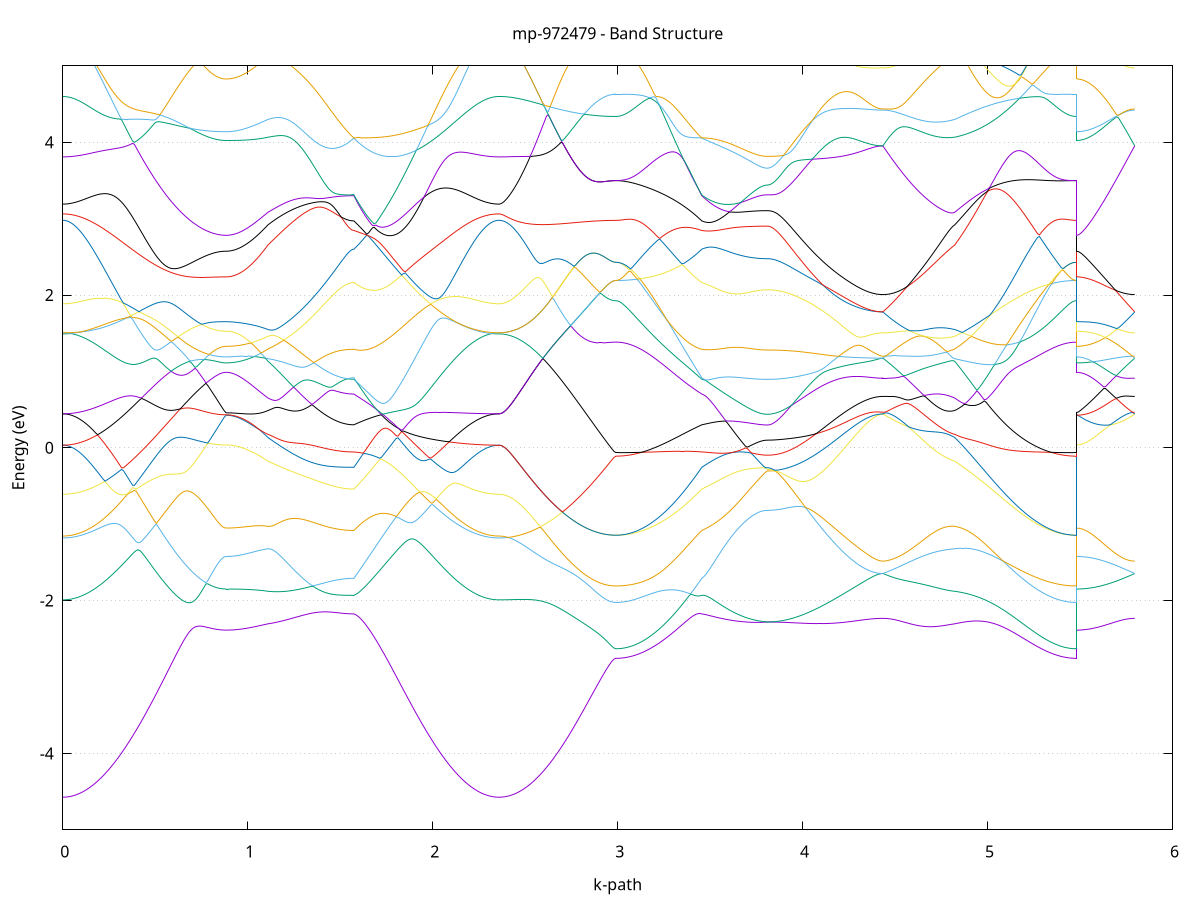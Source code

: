 set title 'mp-972479 - Band Structure'
set xlabel 'k-path'
set ylabel 'Energy (eV)'
set grid y
set yrange [-5:5]
set terminal png size 800,600
set output 'mp-972479_bands_gnuplot.png'
plot '-' using 1:2 with lines notitle, '-' using 1:2 with lines notitle, '-' using 1:2 with lines notitle, '-' using 1:2 with lines notitle, '-' using 1:2 with lines notitle, '-' using 1:2 with lines notitle, '-' using 1:2 with lines notitle, '-' using 1:2 with lines notitle, '-' using 1:2 with lines notitle, '-' using 1:2 with lines notitle, '-' using 1:2 with lines notitle, '-' using 1:2 with lines notitle, '-' using 1:2 with lines notitle, '-' using 1:2 with lines notitle, '-' using 1:2 with lines notitle, '-' using 1:2 with lines notitle, '-' using 1:2 with lines notitle, '-' using 1:2 with lines notitle, '-' using 1:2 with lines notitle, '-' using 1:2 with lines notitle, '-' using 1:2 with lines notitle, '-' using 1:2 with lines notitle, '-' using 1:2 with lines notitle, '-' using 1:2 with lines notitle, '-' using 1:2 with lines notitle, '-' using 1:2 with lines notitle, '-' using 1:2 with lines notitle, '-' using 1:2 with lines notitle, '-' using 1:2 with lines notitle, '-' using 1:2 with lines notitle, '-' using 1:2 with lines notitle, '-' using 1:2 with lines notitle, '-' using 1:2 with lines notitle, '-' using 1:2 with lines notitle, '-' using 1:2 with lines notitle, '-' using 1:2 with lines notitle, '-' using 1:2 with lines notitle, '-' using 1:2 with lines notitle, '-' using 1:2 with lines notitle, '-' using 1:2 with lines notitle, '-' using 1:2 with lines notitle, '-' using 1:2 with lines notitle, '-' using 1:2 with lines notitle, '-' using 1:2 with lines notitle, '-' using 1:2 with lines notitle, '-' using 1:2 with lines notitle, '-' using 1:2 with lines notitle, '-' using 1:2 with lines notitle
0.000000 -49.996296
0.009924 -49.996296
0.019848 -49.996296
0.029771 -49.996296
0.039695 -49.996296
0.049619 -49.996296
0.059543 -49.996296
0.069467 -49.996296
0.079391 -49.996296
0.089314 -49.996296
0.099238 -49.996296
0.109162 -49.996296
0.119086 -49.996296
0.129010 -49.996296
0.138934 -49.996296
0.148857 -49.996296
0.158781 -49.996296
0.168705 -49.996296
0.178629 -49.996296
0.188553 -49.996296
0.198476 -49.996296
0.208400 -49.996296
0.218324 -49.996296
0.228248 -49.996296
0.238172 -49.996296
0.248096 -49.996296
0.258019 -49.996296
0.267943 -49.996296
0.277867 -49.996296
0.287791 -49.996296
0.297715 -49.996296
0.307639 -49.996296
0.317562 -49.996296
0.327486 -49.996296
0.337410 -49.996296
0.347334 -49.996296
0.357258 -49.996296
0.367182 -49.996296
0.377105 -49.996296
0.387029 -49.996296
0.396953 -49.996296
0.406877 -49.996296
0.416801 -49.996196
0.426724 -49.996196
0.436648 -49.996196
0.446572 -49.996196
0.456496 -49.996196
0.466420 -49.996196
0.476344 -49.996196
0.486267 -49.996196
0.496191 -49.996196
0.506115 -49.996196
0.516039 -49.996196
0.525963 -49.996196
0.535887 -49.996196
0.545810 -49.996196
0.555734 -49.996196
0.565658 -49.996196
0.575582 -49.996196
0.585506 -49.996196
0.595429 -49.996196
0.605353 -49.996196
0.615277 -49.996196
0.625201 -49.996196
0.635125 -49.996196
0.645049 -49.996196
0.654972 -49.996196
0.664896 -49.996196
0.674820 -49.996196
0.684744 -49.996196
0.694668 -49.996196
0.704592 -49.996196
0.714515 -49.996196
0.724439 -49.996196
0.734363 -49.996196
0.744287 -49.996196
0.754211 -49.996196
0.764134 -49.996196
0.774058 -49.996196
0.783982 -49.996196
0.793906 -49.996196
0.803830 -49.996196
0.813754 -49.996196
0.823677 -49.996196
0.833601 -49.996196
0.843525 -49.996196
0.853449 -49.996196
0.863373 -49.996196
0.873297 -49.996196
0.883220 -49.996196
0.883220 -49.996196
0.893057 -49.996196
0.902893 -49.996196
0.912729 -49.996196
0.922566 -49.996196
0.932402 -49.996196
0.942239 -49.996196
0.952075 -49.996196
0.961911 -49.996196
0.971748 -49.996196
0.981584 -49.996196
0.991420 -49.996196
1.001257 -49.996196
1.011093 -49.996196
1.020930 -49.996196
1.030766 -49.996196
1.040602 -49.996196
1.050439 -49.996196
1.060275 -49.996196
1.070111 -49.996196
1.079948 -49.996196
1.089784 -49.996196
1.099620 -49.996196
1.109457 -49.996196
1.109457 -49.996196
1.119341 -49.996196
1.129225 -49.996196
1.139109 -49.996196
1.148994 -49.996196
1.158878 -49.996196
1.168762 -49.996196
1.178646 -49.996196
1.188530 -49.996196
1.198415 -49.996196
1.208299 -49.996196
1.218183 -49.996196
1.228067 -49.996196
1.237952 -49.996196
1.247836 -49.996196
1.257720 -49.996196
1.267604 -49.996196
1.277488 -49.996196
1.287373 -49.996196
1.297257 -49.996196
1.307141 -49.996196
1.317025 -49.996196
1.326909 -49.996196
1.336794 -49.996196
1.346678 -49.996196
1.356562 -49.996196
1.366446 -49.996196
1.376330 -49.996196
1.386215 -49.996196
1.396099 -49.996196
1.405983 -49.996196
1.415867 -49.996196
1.425751 -49.996196
1.435636 -49.996196
1.445520 -49.996196
1.455404 -49.996196
1.465288 -49.996196
1.475173 -49.996196
1.485057 -49.996196
1.494941 -49.996196
1.504825 -49.996196
1.514709 -49.996196
1.524594 -49.996196
1.534478 -49.996196
1.544362 -49.996196
1.554246 -49.996196
1.564130 -49.996196
1.574015 -49.996196
1.574015 -49.996196
1.583945 -49.996196
1.593875 -49.996196
1.603806 -49.996196
1.613736 -49.996196
1.623667 -49.996196
1.633597 -49.996196
1.643528 -49.996196
1.653458 -49.996196
1.663389 -49.996196
1.673319 -49.996196
1.683249 -49.996196
1.693180 -49.996196
1.703110 -49.996196
1.713041 -49.996196
1.722971 -49.996196
1.732902 -49.996196
1.742832 -49.996196
1.752762 -49.996196
1.762693 -49.996196
1.772623 -49.996196
1.782554 -49.996196
1.792484 -49.996196
1.802415 -49.996196
1.812345 -49.996196
1.822276 -49.996196
1.832206 -49.996196
1.842136 -49.996196
1.852067 -49.996196
1.861997 -49.996196
1.871928 -49.996296
1.881858 -49.996296
1.891789 -49.996296
1.901719 -49.996296
1.911649 -49.996296
1.921580 -49.996296
1.931510 -49.996296
1.941441 -49.996296
1.951371 -49.996296
1.961302 -49.996296
1.971232 -49.996296
1.981162 -49.996296
1.991093 -49.996296
2.001023 -49.996296
2.010954 -49.996296
2.020884 -49.996296
2.030815 -49.996296
2.040745 -49.996296
2.050676 -49.996296
2.060606 -49.996296
2.070536 -49.996296
2.080467 -49.996296
2.090397 -49.996296
2.100328 -49.996296
2.110258 -49.996296
2.120189 -49.996296
2.130119 -49.996296
2.140049 -49.996296
2.149980 -49.996296
2.159910 -49.996296
2.169841 -49.996296
2.179771 -49.996296
2.189702 -49.996296
2.199632 -49.996296
2.209563 -49.996296
2.219493 -49.996296
2.229423 -49.996296
2.239354 -49.996296
2.249284 -49.996296
2.259215 -49.996296
2.269145 -49.996296
2.279076 -49.996296
2.289006 -49.996296
2.298936 -49.996296
2.308867 -49.996296
2.318797 -49.996296
2.328728 -49.996296
2.338658 -49.996296
2.348589 -49.996296
2.358519 -49.996296
2.358519 -49.996296
2.368397 -49.996296
2.378274 -49.996296
2.388152 -49.996296
2.398029 -49.996296
2.407907 -49.996296
2.417785 -49.996296
2.427662 -49.996296
2.437540 -49.996296
2.447417 -49.996296
2.457295 -49.996296
2.467172 -49.996296
2.477050 -49.996296
2.486928 -49.996296
2.496805 -49.996296
2.506683 -49.996296
2.516560 -49.996296
2.526438 -49.996296
2.536316 -49.996296
2.546193 -49.996296
2.556071 -49.996296
2.565948 -49.996296
2.575826 -49.996296
2.585704 -49.996296
2.595581 -49.996296
2.605459 -49.996296
2.615336 -49.996296
2.625214 -49.996296
2.635091 -49.996296
2.644969 -49.996296
2.654847 -49.996296
2.664724 -49.996296
2.674602 -49.996296
2.684479 -49.996296
2.694357 -49.996296
2.704235 -49.996296
2.714112 -49.996296
2.723990 -49.996296
2.733867 -49.996296
2.743745 -49.996296
2.753622 -49.996296
2.763500 -49.996296
2.773378 -49.996296
2.783255 -49.996296
2.793133 -49.996296
2.803010 -49.996296
2.812888 -49.996296
2.822766 -49.996296
2.832643 -49.996296
2.842521 -49.996296
2.852398 -49.996296
2.862276 -49.996296
2.872154 -49.996296
2.882031 -49.996296
2.891909 -49.996296
2.901786 -49.996296
2.911664 -49.996296
2.921541 -49.996296
2.931419 -49.996296
2.941297 -49.996296
2.951174 -49.996296
2.961052 -49.996296
2.970929 -49.996296
2.980807 -49.996296
2.990685 -49.996296
2.990685 -49.996296
3.000569 -49.996296
3.010453 -49.996296
3.020337 -49.996296
3.030221 -49.996296
3.040106 -49.996296
3.049990 -49.996296
3.059874 -49.996296
3.069758 -49.996296
3.079642 -49.996296
3.089527 -49.996296
3.099411 -49.996296
3.109295 -49.996296
3.119179 -49.996296
3.129063 -49.996296
3.138948 -49.996296
3.148832 -49.996296
3.158716 -49.996296
3.168600 -49.996296
3.178485 -49.996296
3.188369 -49.996296
3.198253 -49.996296
3.208137 -49.996296
3.218021 -49.996296
3.227906 -49.996296
3.237790 -49.996296
3.247674 -49.996296
3.257558 -49.996296
3.267442 -49.996296
3.277327 -49.996296
3.287211 -49.996296
3.297095 -49.996296
3.306979 -49.996296
3.316863 -49.996296
3.326748 -49.996296
3.336632 -49.996296
3.346516 -49.996296
3.356400 -49.996196
3.366284 -49.996196
3.376169 -49.996196
3.386053 -49.996196
3.395937 -49.996196
3.405821 -49.996196
3.415706 -49.996196
3.425590 -49.996196
3.435474 -49.996196
3.445358 -49.996196
3.455242 -49.996196
3.455242 -49.996196
3.465083 -49.996196
3.474923 -49.996196
3.484764 -49.996196
3.494605 -49.996196
3.504445 -49.996196
3.514286 -49.996196
3.524126 -49.996196
3.533967 -49.996196
3.543807 -49.996196
3.553648 -49.996196
3.563488 -49.996196
3.573329 -49.996196
3.583169 -49.996196
3.593010 -49.996196
3.602850 -49.996196
3.612691 -49.996196
3.622532 -49.996196
3.632372 -49.996196
3.642213 -49.996196
3.652053 -49.996196
3.661894 -49.996196
3.671734 -49.996196
3.681575 -49.996196
3.691415 -49.996196
3.701256 -49.996196
3.711096 -49.996196
3.720937 -49.996196
3.730778 -49.996196
3.740618 -49.996196
3.750459 -49.996196
3.760299 -49.996196
3.770140 -49.996196
3.779980 -49.996196
3.789821 -49.996196
3.799661 -49.996196
3.809502 -49.996196
3.809502 -49.996196
3.819415 -49.996196
3.829328 -49.996196
3.839241 -49.996196
3.849155 -49.996196
3.859068 -49.996196
3.868981 -49.996196
3.878894 -49.996196
3.888807 -49.996196
3.898721 -49.996196
3.908634 -49.996196
3.918547 -49.996196
3.928460 -49.996196
3.938373 -49.996196
3.948287 -49.996196
3.958200 -49.996196
3.968113 -49.996196
3.978026 -49.996196
3.987939 -49.996196
3.997853 -49.996196
4.007766 -49.996196
4.017679 -49.996196
4.027592 -49.996196
4.037505 -49.996196
4.047418 -49.996196
4.057332 -49.996196
4.067245 -49.996196
4.077158 -49.996196
4.087071 -49.996196
4.096984 -49.996196
4.106898 -49.996196
4.116811 -49.996196
4.126724 -49.996196
4.136637 -49.996196
4.146550 -49.996196
4.156464 -49.996196
4.166377 -49.996196
4.176290 -49.996196
4.186203 -49.996196
4.196116 -49.996196
4.206030 -49.996196
4.215943 -49.996196
4.225856 -49.996196
4.235769 -49.996196
4.245682 -49.996196
4.255596 -49.996196
4.265509 -49.996196
4.275422 -49.996196
4.285335 -49.996196
4.295248 -49.996196
4.305161 -49.996196
4.315075 -49.996196
4.324988 -49.996196
4.334901 -49.996196
4.344814 -49.996196
4.354727 -49.996196
4.364641 -49.996196
4.374554 -49.996196
4.384467 -49.996196
4.394380 -49.996196
4.404293 -49.996196
4.414207 -49.996196
4.424120 -49.996196
4.434033 -49.996196
4.434033 -49.996196
4.444000 -49.996196
4.453967 -49.996196
4.463933 -49.996196
4.473900 -49.996196
4.483867 -49.996196
4.493834 -49.996196
4.503800 -49.996196
4.513767 -49.996196
4.523734 -49.996196
4.533701 -49.996196
4.543668 -49.996196
4.553634 -49.996196
4.563601 -49.996196
4.573568 -49.996196
4.583535 -49.996196
4.593501 -49.996196
4.603468 -49.996196
4.613435 -49.996196
4.623402 -49.996196
4.633369 -49.996196
4.643335 -49.996196
4.653302 -49.996196
4.663269 -49.996196
4.673236 -49.996196
4.683203 -49.996196
4.693169 -49.996196
4.703136 -49.996196
4.713103 -49.996196
4.723070 -49.996196
4.733036 -49.996196
4.743003 -49.996196
4.752970 -49.996196
4.762937 -49.996196
4.772904 -49.996196
4.782870 -49.996196
4.792837 -49.996196
4.802804 -49.996196
4.812771 -49.996196
4.822738 -49.996196
4.822738 -49.996196
4.832692 -49.996196
4.842646 -49.996196
4.852600 -49.996196
4.862555 -49.996196
4.872509 -49.996196
4.882463 -49.996196
4.892418 -49.996196
4.902372 -49.996196
4.912326 -49.996196
4.922281 -49.996196
4.932235 -49.996196
4.942189 -49.996196
4.952143 -49.996196
4.962098 -49.996196
4.972052 -49.996196
4.982006 -49.996196
4.991961 -49.996196
5.001915 -49.996196
5.011869 -49.996196
5.021824 -49.996196
5.031778 -49.996196
5.041732 -49.996196
5.051686 -49.996196
5.061641 -49.996196
5.071595 -49.996196
5.081549 -49.996196
5.091504 -49.996196
5.101458 -49.996196
5.111412 -49.996196
5.121367 -49.996196
5.131321 -49.996196
5.141275 -49.996196
5.151229 -49.996296
5.161184 -49.996296
5.171138 -49.996296
5.181092 -49.996296
5.191047 -49.996296
5.201001 -49.996296
5.210955 -49.996296
5.220910 -49.996296
5.230864 -49.996296
5.240818 -49.996296
5.250773 -49.996296
5.260727 -49.996296
5.270681 -49.996296
5.280635 -49.996296
5.290590 -49.996296
5.300544 -49.996296
5.310498 -49.996296
5.320453 -49.996296
5.330407 -49.996296
5.340361 -49.996296
5.350316 -49.996296
5.360270 -49.996296
5.370224 -49.996296
5.380178 -49.996296
5.390133 -49.996296
5.400087 -49.996296
5.410041 -49.996296
5.419996 -49.996296
5.429950 -49.996296
5.439904 -49.996296
5.449859 -49.996296
5.459813 -49.996296
5.469767 -49.996296
5.479721 -49.996296
5.479721 -49.996196
5.489599 -49.996196
5.499477 -49.996196
5.509354 -49.996196
5.519232 -49.996196
5.529109 -49.996196
5.538987 -49.996196
5.548865 -49.996196
5.558742 -49.996196
5.568620 -49.996196
5.578497 -49.996196
5.588375 -49.996196
5.598253 -49.996196
5.608130 -49.996196
5.618008 -49.996196
5.627885 -49.996196
5.637763 -49.996196
5.647640 -49.996196
5.657518 -49.996196
5.667396 -49.996196
5.677273 -49.996196
5.687151 -49.996196
5.697028 -49.996196
5.706906 -49.996196
5.716784 -49.996196
5.726661 -49.996196
5.736539 -49.996196
5.746416 -49.996196
5.756294 -49.996196
5.766171 -49.996196
5.776049 -49.996196
5.785927 -49.996196
5.795804 -49.996196
e
0.000000 -40.274296
0.009924 -40.274296
0.019848 -40.274196
0.029771 -40.274196
0.039695 -40.273996
0.049619 -40.273896
0.059543 -40.273696
0.069467 -40.273396
0.079391 -40.273196
0.089314 -40.272896
0.099238 -40.272496
0.109162 -40.272096
0.119086 -40.271696
0.129010 -40.271296
0.138934 -40.270796
0.148857 -40.270296
0.158781 -40.269696
0.168705 -40.269196
0.178629 -40.268496
0.188553 -40.267896
0.198476 -40.267196
0.208400 -40.266496
0.218324 -40.265796
0.228248 -40.264996
0.238172 -40.264196
0.248096 -40.263396
0.258019 -40.262496
0.267943 -40.261596
0.277867 -40.260696
0.287791 -40.259796
0.297715 -40.258796
0.307639 -40.257896
0.317562 -40.256796
0.327486 -40.255796
0.337410 -40.254796
0.347334 -40.253696
0.357258 -40.252596
0.367182 -40.251496
0.377105 -40.250296
0.387029 -40.249196
0.396953 -40.247996
0.406877 -40.246796
0.416801 -40.245596
0.426724 -40.244296
0.436648 -40.243096
0.446572 -40.241896
0.456496 -40.240596
0.466420 -40.239296
0.476344 -40.237996
0.486267 -40.236696
0.496191 -40.235396
0.506115 -40.234096
0.516039 -40.232796
0.525963 -40.231396
0.535887 -40.230096
0.545810 -40.228696
0.555734 -40.227396
0.565658 -40.225996
0.575582 -40.224696
0.585506 -40.223296
0.595429 -40.221896
0.605353 -40.220596
0.615277 -40.219196
0.625201 -40.217896
0.635125 -40.216496
0.645049 -40.215096
0.654972 -40.213796
0.664896 -40.212496
0.674820 -40.211096
0.684744 -40.209796
0.694668 -40.208496
0.704592 -40.207196
0.714515 -40.205896
0.724439 -40.204596
0.734363 -40.203296
0.744287 -40.201996
0.754211 -40.200796
0.764134 -40.199596
0.774058 -40.198396
0.783982 -40.197196
0.793906 -40.196096
0.803830 -40.194996
0.813754 -40.193996
0.823677 -40.192996
0.833601 -40.192196
0.843525 -40.191396
0.853449 -40.190696
0.863373 -40.190196
0.873297 -40.189896
0.883220 -40.189796
0.883220 -40.189796
0.893057 -40.189796
0.902893 -40.189696
0.912729 -40.189696
0.922566 -40.189596
0.932402 -40.189596
0.942239 -40.189696
0.952075 -40.189896
0.961911 -40.190096
0.971748 -40.190296
0.981584 -40.190496
0.991420 -40.190796
1.001257 -40.191096
1.011093 -40.191396
1.020930 -40.191796
1.030766 -40.192196
1.040602 -40.192496
1.050439 -40.192996
1.060275 -40.193396
1.070111 -40.193896
1.079948 -40.194296
1.089784 -40.194796
1.099620 -40.195396
1.109457 -40.195896
1.109457 -40.195896
1.119341 -40.196296
1.129225 -40.196696
1.139109 -40.196996
1.148994 -40.197396
1.158878 -40.197796
1.168762 -40.198196
1.178646 -40.198496
1.188530 -40.198896
1.198415 -40.199196
1.208299 -40.199596
1.218183 -40.199896
1.228067 -40.200196
1.237952 -40.200596
1.247836 -40.200896
1.257720 -40.201196
1.267604 -40.201496
1.277488 -40.201796
1.287373 -40.202096
1.297257 -40.202296
1.307141 -40.202596
1.317025 -40.202896
1.326909 -40.203096
1.336794 -40.203396
1.346678 -40.203596
1.356562 -40.203896
1.366446 -40.204096
1.376330 -40.204296
1.386215 -40.204496
1.396099 -40.204696
1.405983 -40.204896
1.415867 -40.204996
1.425751 -40.205196
1.435636 -40.205396
1.445520 -40.205496
1.455404 -40.205596
1.465288 -40.205796
1.475173 -40.205896
1.485057 -40.205996
1.494941 -40.206096
1.504825 -40.206096
1.514709 -40.206196
1.524594 -40.206296
1.534478 -40.206296
1.544362 -40.206396
1.554246 -40.206396
1.564130 -40.206396
1.574015 -40.206396
1.574015 -40.206396
1.583945 -40.205396
1.593875 -40.204396
1.603806 -40.203396
1.613736 -40.202396
1.623667 -40.201396
1.633597 -40.202396
1.643528 -40.203696
1.653458 -40.205096
1.663389 -40.206396
1.673319 -40.207796
1.683249 -40.209196
1.693180 -40.210496
1.703110 -40.211896
1.713041 -40.213296
1.722971 -40.214796
1.732902 -40.216196
1.742832 -40.217596
1.752762 -40.218996
1.762693 -40.220396
1.772623 -40.221896
1.782554 -40.223296
1.792484 -40.224696
1.802415 -40.226096
1.812345 -40.227496
1.822276 -40.228896
1.832206 -40.230296
1.842136 -40.231696
1.852067 -40.233096
1.861997 -40.234496
1.871928 -40.235896
1.881858 -40.237196
1.891789 -40.238496
1.901719 -40.239896
1.911649 -40.241196
1.921580 -40.242496
1.931510 -40.243796
1.941441 -40.244996
1.951371 -40.246296
1.961302 -40.247496
1.971232 -40.248696
1.981162 -40.249896
1.991093 -40.251096
2.001023 -40.252296
2.010954 -40.253396
2.020884 -40.254496
2.030815 -40.255596
2.040745 -40.256596
2.050676 -40.257696
2.060606 -40.258696
2.070536 -40.259596
2.080467 -40.260596
2.090397 -40.261496
2.100328 -40.262396
2.110258 -40.263296
2.120189 -40.264096
2.130119 -40.264896
2.140049 -40.265696
2.149980 -40.266496
2.159910 -40.267196
2.169841 -40.267896
2.179771 -40.268496
2.189702 -40.269096
2.199632 -40.269696
2.209563 -40.270296
2.219493 -40.270796
2.229423 -40.271296
2.239354 -40.271696
2.249284 -40.272096
2.259215 -40.272496
2.269145 -40.272796
2.279076 -40.273196
2.289006 -40.273396
2.298936 -40.273696
2.308867 -40.273896
2.318797 -40.273996
2.328728 -40.274196
2.338658 -40.274196
2.348589 -40.274296
2.358519 -40.274296
2.358519 -40.274296
2.368397 -40.274296
2.378274 -40.274196
2.388152 -40.274196
2.398029 -40.273996
2.407907 -40.273896
2.417785 -40.273696
2.427662 -40.273496
2.437540 -40.273196
2.447417 -40.272896
2.457295 -40.272596
2.467172 -40.272196
2.477050 -40.271796
2.486928 -40.271396
2.496805 -40.270896
2.506683 -40.270396
2.516560 -40.269896
2.526438 -40.269396
2.536316 -40.268796
2.546193 -40.268196
2.556071 -40.267496
2.565948 -40.266796
2.575826 -40.266096
2.585704 -40.265396
2.595581 -40.264696
2.605459 -40.263896
2.615336 -40.263096
2.625214 -40.262196
2.635091 -40.261396
2.644969 -40.260496
2.654847 -40.259596
2.664724 -40.258696
2.674602 -40.257796
2.684479 -40.256796
2.694357 -40.255896
2.704235 -40.254896
2.714112 -40.253896
2.723990 -40.252896
2.733867 -40.251896
2.743745 -40.250796
2.753622 -40.249796
2.763500 -40.248796
2.773378 -40.247796
2.783255 -40.246696
2.793133 -40.245696
2.803010 -40.244696
2.812888 -40.243696
2.822766 -40.242696
2.832643 -40.241696
2.842521 -40.240796
2.852398 -40.239896
2.862276 -40.238996
2.872154 -40.238096
2.882031 -40.237296
2.891909 -40.236496
2.901786 -40.235796
2.911664 -40.235196
2.921541 -40.234596
2.931419 -40.233996
2.941297 -40.233596
2.951174 -40.233196
2.961052 -40.232896
2.970929 -40.232696
2.980807 -40.232496
2.990685 -40.232496
2.990685 -40.232496
3.000569 -40.232496
3.010453 -40.232396
3.020337 -40.232396
3.030221 -40.232296
3.040106 -40.232096
3.049990 -40.231996
3.059874 -40.231796
3.069758 -40.231596
3.079642 -40.231396
3.089527 -40.231196
3.099411 -40.230896
3.109295 -40.230596
3.119179 -40.230296
3.129063 -40.229896
3.138948 -40.229496
3.148832 -40.229096
3.158716 -40.228696
3.168600 -40.228196
3.178485 -40.227796
3.188369 -40.227296
3.198253 -40.226796
3.208137 -40.226196
3.218021 -40.225596
3.227906 -40.225096
3.237790 -40.224396
3.247674 -40.223796
3.257558 -40.223196
3.267442 -40.222496
3.277327 -40.221796
3.287211 -40.221096
3.297095 -40.220396
3.306979 -40.219596
3.316863 -40.218796
3.326748 -40.217996
3.336632 -40.217196
3.346516 -40.216396
3.356400 -40.215596
3.366284 -40.214696
3.376169 -40.213896
3.386053 -40.212996
3.395937 -40.212096
3.405821 -40.211196
3.415706 -40.210196
3.425590 -40.209296
3.435474 -40.208296
3.445358 -40.207396
3.455242 -40.206396
3.455242 -40.206396
3.465083 -40.205996
3.474923 -40.205796
3.484764 -40.205596
3.494605 -40.205596
3.504445 -40.205796
3.514286 -40.205996
3.524126 -40.206296
3.533967 -40.206796
3.543807 -40.207196
3.553648 -40.207696
3.563488 -40.208196
3.573329 -40.208696
3.583169 -40.209296
3.593010 -40.209796
3.602850 -40.210296
3.612691 -40.210796
3.622532 -40.211296
3.632372 -40.211796
3.642213 -40.212196
3.652053 -40.212696
3.661894 -40.213096
3.671734 -40.213496
3.681575 -40.213796
3.691415 -40.214196
3.701256 -40.214496
3.711096 -40.214796
3.720937 -40.215096
3.730778 -40.215296
3.740618 -40.215496
3.750459 -40.215696
3.760299 -40.215896
3.770140 -40.215996
3.779980 -40.216096
3.789821 -40.216196
3.799661 -40.216196
3.809502 -40.216196
3.809502 -40.216196
3.819415 -40.216196
3.829328 -40.216196
3.839241 -40.216096
3.849155 -40.216096
3.859068 -40.215996
3.868981 -40.215896
3.878894 -40.215696
3.888807 -40.215596
3.898721 -40.215396
3.908634 -40.215196
3.918547 -40.214996
3.928460 -40.214796
3.938373 -40.214496
3.948287 -40.214296
3.958200 -40.213996
3.968113 -40.213696
3.978026 -40.213396
3.987939 -40.212996
3.997853 -40.212696
4.007766 -40.212296
4.017679 -40.211896
4.027592 -40.211496
4.037505 -40.211096
4.047418 -40.210596
4.057332 -40.210196
4.067245 -40.209696
4.077158 -40.209196
4.087071 -40.208696
4.096984 -40.208196
4.106898 -40.207696
4.116811 -40.207096
4.126724 -40.206596
4.136637 -40.205996
4.146550 -40.205396
4.156464 -40.204796
4.166377 -40.204196
4.176290 -40.203596
4.186203 -40.202996
4.196116 -40.202396
4.206030 -40.201696
4.215943 -40.201096
4.225856 -40.200396
4.235769 -40.199796
4.245682 -40.199096
4.255596 -40.198496
4.265509 -40.197796
4.275422 -40.197096
4.285335 -40.196496
4.295248 -40.195796
4.305161 -40.195196
4.315075 -40.194496
4.324988 -40.193896
4.334901 -40.193296
4.344814 -40.192696
4.354727 -40.192096
4.364641 -40.191596
4.374554 -40.191096
4.384467 -40.190596
4.394380 -40.190196
4.404293 -40.189896
4.414207 -40.189696
4.424120 -40.189496
4.434033 -40.189496
4.434033 -40.189496
4.444000 -40.189496
4.453967 -40.189596
4.463933 -40.189596
4.473900 -40.189696
4.483867 -40.189896
4.493834 -40.189996
4.503800 -40.190196
4.513767 -40.190396
4.523734 -40.190596
4.533701 -40.190796
4.543668 -40.190996
4.553634 -40.191196
4.563601 -40.191396
4.573568 -40.191596
4.583535 -40.191796
4.593501 -40.191896
4.603468 -40.192096
4.613435 -40.192296
4.623402 -40.192496
4.633369 -40.192596
4.643335 -40.192796
4.653302 -40.192896
4.663269 -40.193096
4.673236 -40.193196
4.683203 -40.193296
4.693169 -40.193496
4.703136 -40.193596
4.713103 -40.193696
4.723070 -40.193896
4.733036 -40.193996
4.743003 -40.194096
4.752970 -40.194296
4.762937 -40.194496
4.772904 -40.194596
4.782870 -40.194796
4.792837 -40.195096
4.802804 -40.195296
4.812771 -40.195596
4.822738 -40.195896
4.822738 -40.195896
4.832692 -40.196496
4.842646 -40.196996
4.852600 -40.197596
4.862555 -40.198296
4.872509 -40.198896
4.882463 -40.199496
4.892418 -40.200196
4.902372 -40.200896
4.912326 -40.201596
4.922281 -40.202296
4.932235 -40.202996
4.942189 -40.203696
4.952143 -40.204396
4.962098 -40.205096
4.972052 -40.205896
4.982006 -40.206596
4.991961 -40.207396
5.001915 -40.208096
5.011869 -40.208896
5.021824 -40.209696
5.031778 -40.210396
5.041732 -40.211196
5.051686 -40.211996
5.061641 -40.212696
5.071595 -40.213496
5.081549 -40.214196
5.091504 -40.214996
5.101458 -40.215796
5.111412 -40.216496
5.121367 -40.217196
5.131321 -40.217996
5.141275 -40.218696
5.151229 -40.219396
5.161184 -40.220096
5.171138 -40.220796
5.181092 -40.221396
5.191047 -40.222096
5.201001 -40.222696
5.210955 -40.223396
5.220910 -40.223996
5.230864 -40.224596
5.240818 -40.225196
5.250773 -40.225696
5.260727 -40.226296
5.270681 -40.226796
5.280635 -40.227296
5.290590 -40.227796
5.300544 -40.228296
5.310498 -40.228696
5.320453 -40.229096
5.330407 -40.229496
5.340361 -40.229896
5.350316 -40.230196
5.360270 -40.230596
5.370224 -40.230896
5.380178 -40.231096
5.390133 -40.231396
5.400087 -40.231596
5.410041 -40.231796
5.419996 -40.231996
5.429950 -40.232096
5.439904 -40.232296
5.449859 -40.232396
5.459813 -40.232396
5.469767 -40.232496
5.479721 -40.232496
5.479721 -40.189796
5.489599 -40.189796
5.499477 -40.189796
5.509354 -40.189796
5.519232 -40.189796
5.529109 -40.189796
5.538987 -40.189796
5.548865 -40.189796
5.558742 -40.189796
5.568620 -40.189696
5.578497 -40.189696
5.588375 -40.189696
5.598253 -40.189696
5.608130 -40.189696
5.618008 -40.189696
5.627885 -40.189696
5.637763 -40.189696
5.647640 -40.189696
5.657518 -40.189696
5.667396 -40.189696
5.677273 -40.189696
5.687151 -40.189596
5.697028 -40.189596
5.706906 -40.189596
5.716784 -40.189596
5.726661 -40.189596
5.736539 -40.189596
5.746416 -40.189596
5.756294 -40.189596
5.766171 -40.189496
5.776049 -40.189496
5.785927 -40.189496
5.795804 -40.189496
e
0.000000 -40.147296
0.009924 -40.147296
0.019848 -40.147396
0.029771 -40.147396
0.039695 -40.147496
0.049619 -40.147596
0.059543 -40.147796
0.069467 -40.147996
0.079391 -40.148096
0.089314 -40.148396
0.099238 -40.148596
0.109162 -40.148896
0.119086 -40.149196
0.129010 -40.149496
0.138934 -40.149796
0.148857 -40.150196
0.158781 -40.150596
0.168705 -40.150996
0.178629 -40.151396
0.188553 -40.151896
0.198476 -40.152396
0.208400 -40.152796
0.218324 -40.153396
0.228248 -40.153896
0.238172 -40.154396
0.248096 -40.154996
0.258019 -40.155596
0.267943 -40.156196
0.277867 -40.156796
0.287791 -40.157396
0.297715 -40.158096
0.307639 -40.158696
0.317562 -40.159396
0.327486 -40.160096
0.337410 -40.160696
0.347334 -40.161396
0.357258 -40.162096
0.367182 -40.162796
0.377105 -40.163596
0.387029 -40.164296
0.396953 -40.164996
0.406877 -40.165796
0.416801 -40.166496
0.426724 -40.167196
0.436648 -40.167996
0.446572 -40.168696
0.456496 -40.169396
0.466420 -40.170196
0.476344 -40.170896
0.486267 -40.171696
0.496191 -40.172396
0.506115 -40.173096
0.516039 -40.173796
0.525963 -40.174496
0.535887 -40.175196
0.545810 -40.175896
0.555734 -40.176596
0.565658 -40.177296
0.575582 -40.177896
0.585506 -40.178596
0.595429 -40.179196
0.605353 -40.179796
0.615277 -40.180496
0.625201 -40.180996
0.635125 -40.181596
0.645049 -40.182196
0.654972 -40.182696
0.664896 -40.183296
0.674820 -40.183796
0.684744 -40.184196
0.694668 -40.184696
0.704592 -40.185196
0.714515 -40.185596
0.724439 -40.185996
0.734363 -40.186396
0.744287 -40.186696
0.754211 -40.187096
0.764134 -40.187396
0.774058 -40.187696
0.783982 -40.187896
0.793906 -40.188196
0.803830 -40.188396
0.813754 -40.188596
0.823677 -40.188796
0.833601 -40.188896
0.843525 -40.188996
0.853449 -40.189096
0.863373 -40.189196
0.873297 -40.189196
0.883220 -40.189196
0.883220 -40.189196
0.893057 -40.189196
0.902893 -40.189296
0.912729 -40.189296
0.922566 -40.189396
0.932402 -40.189496
0.942239 -40.189296
0.952075 -40.189096
0.961911 -40.188996
0.971748 -40.188696
0.981584 -40.188496
0.991420 -40.188196
1.001257 -40.187996
1.011093 -40.187596
1.020930 -40.187296
1.030766 -40.186996
1.040602 -40.186596
1.050439 -40.186196
1.060275 -40.185796
1.070111 -40.185296
1.079948 -40.184896
1.089784 -40.184396
1.099620 -40.183896
1.109457 -40.183396
1.109457 -40.183396
1.119341 -40.183096
1.129225 -40.182896
1.139109 -40.182996
1.148994 -40.183096
1.158878 -40.183396
1.168762 -40.183696
1.178646 -40.184096
1.188530 -40.184496
1.198415 -40.184896
1.208299 -40.185296
1.218183 -40.185796
1.228067 -40.186196
1.237952 -40.186596
1.247836 -40.186996
1.257720 -40.187496
1.267604 -40.187896
1.277488 -40.188296
1.287373 -40.188696
1.297257 -40.189096
1.307141 -40.189496
1.317025 -40.189796
1.326909 -40.190196
1.336794 -40.190596
1.346678 -40.190896
1.356562 -40.191196
1.366446 -40.191496
1.376330 -40.191796
1.386215 -40.192096
1.396099 -40.192396
1.405983 -40.192696
1.415867 -40.192896
1.425751 -40.193096
1.435636 -40.193396
1.445520 -40.193596
1.455404 -40.193796
1.465288 -40.193896
1.475173 -40.194096
1.485057 -40.194296
1.494941 -40.194396
1.504825 -40.194496
1.514709 -40.194596
1.524594 -40.194696
1.534478 -40.194796
1.544362 -40.194796
1.554246 -40.194896
1.564130 -40.194896
1.574015 -40.194896
1.574015 -40.194896
1.583945 -40.196096
1.593875 -40.197296
1.603806 -40.198496
1.613736 -40.199796
1.623667 -40.201096
1.633597 -40.200396
1.643528 -40.199296
1.653458 -40.198296
1.663389 -40.197196
1.673319 -40.196196
1.683249 -40.195096
1.693180 -40.194096
1.703110 -40.192996
1.713041 -40.191896
1.722971 -40.190896
1.732902 -40.189796
1.742832 -40.188796
1.752762 -40.187696
1.762693 -40.186596
1.772623 -40.185596
1.782554 -40.184496
1.792484 -40.183496
1.802415 -40.182396
1.812345 -40.181396
1.822276 -40.180296
1.832206 -40.179296
1.842136 -40.178296
1.852067 -40.177296
1.861997 -40.176196
1.871928 -40.175196
1.881858 -40.174296
1.891789 -40.173296
1.901719 -40.172296
1.911649 -40.171296
1.921580 -40.170396
1.931510 -40.169396
1.941441 -40.168496
1.951371 -40.167596
1.961302 -40.166696
1.971232 -40.165796
1.981162 -40.164996
1.991093 -40.164096
2.001023 -40.163296
2.010954 -40.162496
2.020884 -40.161696
2.030815 -40.160896
2.040745 -40.160096
2.050676 -40.159396
2.060606 -40.158596
2.070536 -40.157896
2.080467 -40.157196
2.090397 -40.156596
2.100328 -40.155896
2.110258 -40.155296
2.120189 -40.154696
2.130119 -40.154096
2.140049 -40.153496
2.149980 -40.152996
2.159910 -40.152496
2.169841 -40.151996
2.179771 -40.151496
2.189702 -40.151096
2.199632 -40.150596
2.209563 -40.150196
2.219493 -40.149896
2.229423 -40.149496
2.239354 -40.149196
2.249284 -40.148896
2.259215 -40.148596
2.269145 -40.148396
2.279076 -40.148196
2.289006 -40.147996
2.298936 -40.147796
2.308867 -40.147596
2.318797 -40.147496
2.328728 -40.147396
2.338658 -40.147396
2.348589 -40.147296
2.358519 -40.147296
2.358519 -40.147296
2.368397 -40.147296
2.378274 -40.147296
2.388152 -40.147296
2.398029 -40.147296
2.407907 -40.147296
2.417785 -40.147296
2.427662 -40.147296
2.437540 -40.147296
2.447417 -40.147296
2.457295 -40.147296
2.467172 -40.147296
2.477050 -40.147296
2.486928 -40.147396
2.496805 -40.147396
2.506683 -40.147396
2.516560 -40.147396
2.526438 -40.147396
2.536316 -40.147396
2.546193 -40.147396
2.556071 -40.147396
2.565948 -40.147396
2.575826 -40.147396
2.585704 -40.147396
2.595581 -40.147396
2.605459 -40.147496
2.615336 -40.147496
2.625214 -40.147496
2.635091 -40.147596
2.644969 -40.148496
2.654847 -40.149396
2.664724 -40.150396
2.674602 -40.151296
2.684479 -40.152296
2.694357 -40.153296
2.704235 -40.154296
2.714112 -40.155296
2.723990 -40.156296
2.733867 -40.157296
2.743745 -40.158396
2.753622 -40.159396
2.763500 -40.160396
2.773378 -40.161496
2.783255 -40.162496
2.793133 -40.163596
2.803010 -40.164596
2.812888 -40.165596
2.822766 -40.166596
2.832643 -40.167596
2.842521 -40.168596
2.852398 -40.169496
2.862276 -40.170396
2.872154 -40.171296
2.882031 -40.172096
2.891909 -40.172896
2.901786 -40.173596
2.911664 -40.174296
2.921541 -40.174896
2.931419 -40.175396
2.941297 -40.175896
2.951174 -40.176296
2.961052 -40.176596
2.970929 -40.176796
2.980807 -40.176896
2.990685 -40.176996
2.990685 -40.176996
3.000569 -40.176996
3.010453 -40.176996
3.020337 -40.176996
3.030221 -40.176996
3.040106 -40.176996
3.049990 -40.176996
3.059874 -40.176996
3.069758 -40.176996
3.079642 -40.176996
3.089527 -40.176996
3.099411 -40.176996
3.109295 -40.176996
3.119179 -40.177096
3.129063 -40.177096
3.138948 -40.177096
3.148832 -40.177196
3.158716 -40.177296
3.168600 -40.177296
3.178485 -40.177396
3.188369 -40.177596
3.198253 -40.177696
3.208137 -40.177896
3.218021 -40.177996
3.227906 -40.178296
3.237790 -40.178496
3.247674 -40.178796
3.257558 -40.179096
3.267442 -40.179496
3.277327 -40.179896
3.287211 -40.180296
3.297095 -40.180796
3.306979 -40.181396
3.316863 -40.181996
3.326748 -40.182596
3.336632 -40.183296
3.346516 -40.183996
3.356400 -40.184796
3.366284 -40.185596
3.376169 -40.186496
3.386053 -40.187396
3.395937 -40.188396
3.405821 -40.189396
3.415706 -40.190396
3.425590 -40.191496
3.435474 -40.192596
3.445358 -40.193696
3.455242 -40.194896
3.455242 -40.194896
3.465083 -40.195396
3.474923 -40.195696
3.484764 -40.195996
3.494605 -40.196096
3.504445 -40.196096
3.514286 -40.195996
3.524126 -40.195796
3.533967 -40.195596
3.543807 -40.195296
3.553648 -40.194996
3.563488 -40.194596
3.573329 -40.194296
3.583169 -40.193896
3.593010 -40.193596
3.602850 -40.193296
3.612691 -40.192996
3.622532 -40.192696
3.632372 -40.192396
3.642213 -40.192096
3.652053 -40.191796
3.661894 -40.191596
3.671734 -40.191396
3.681575 -40.191196
3.691415 -40.190996
3.701256 -40.190796
3.711096 -40.190596
3.720937 -40.190496
3.730778 -40.190396
3.740618 -40.190196
3.750459 -40.190196
3.760299 -40.190096
3.770140 -40.189996
3.779980 -40.189996
3.789821 -40.189896
3.799661 -40.189896
3.809502 -40.189896
3.809502 -40.189896
3.819415 -40.189896
3.829328 -40.189896
3.839241 -40.189896
3.849155 -40.189896
3.859068 -40.189896
3.868981 -40.189896
3.878894 -40.189896
3.888807 -40.189896
3.898721 -40.189896
3.908634 -40.189896
3.918547 -40.189896
3.928460 -40.189896
3.938373 -40.189796
3.948287 -40.189796
3.958200 -40.189796
3.968113 -40.189796
3.978026 -40.189796
3.987939 -40.189796
3.997853 -40.189796
4.007766 -40.189796
4.017679 -40.189796
4.027592 -40.189796
4.037505 -40.189796
4.047418 -40.189796
4.057332 -40.189796
4.067245 -40.189696
4.077158 -40.189696
4.087071 -40.189696
4.096984 -40.189696
4.106898 -40.189696
4.116811 -40.189696
4.126724 -40.189696
4.136637 -40.189696
4.146550 -40.189696
4.156464 -40.189696
4.166377 -40.189596
4.176290 -40.189596
4.186203 -40.189596
4.196116 -40.189596
4.206030 -40.189596
4.215943 -40.189596
4.225856 -40.189596
4.235769 -40.189596
4.245682 -40.189596
4.255596 -40.189596
4.265509 -40.189596
4.275422 -40.189596
4.285335 -40.189596
4.295248 -40.189496
4.305161 -40.189496
4.315075 -40.189496
4.324988 -40.189496
4.334901 -40.189496
4.344814 -40.189496
4.354727 -40.189496
4.364641 -40.189496
4.374554 -40.189496
4.384467 -40.189496
4.394380 -40.189496
4.404293 -40.189496
4.414207 -40.189496
4.424120 -40.189496
4.434033 -40.189496
4.434033 -40.189496
4.444000 -40.189496
4.453967 -40.189496
4.463933 -40.189496
4.473900 -40.189496
4.483867 -40.189396
4.493834 -40.189396
4.503800 -40.189396
4.513767 -40.189296
4.523734 -40.189196
4.533701 -40.189196
4.543668 -40.189096
4.553634 -40.188996
4.563601 -40.188896
4.573568 -40.188796
4.583535 -40.188696
4.593501 -40.188496
4.603468 -40.188396
4.613435 -40.188296
4.623402 -40.188096
4.633369 -40.187896
4.643335 -40.187796
4.653302 -40.187596
4.663269 -40.187396
4.673236 -40.187196
4.683203 -40.186996
4.693169 -40.186796
4.703136 -40.186596
4.713103 -40.186396
4.723070 -40.186096
4.733036 -40.185896
4.743003 -40.185596
4.752970 -40.185396
4.762937 -40.185096
4.772904 -40.184796
4.782870 -40.184596
4.792837 -40.184296
4.802804 -40.183996
4.812771 -40.183696
4.822738 -40.183396
4.822738 -40.183396
4.832692 -40.182796
4.842646 -40.182296
4.852600 -40.181696
4.862555 -40.181096
4.872509 -40.180496
4.882463 -40.179896
4.892418 -40.179196
4.902372 -40.178596
4.912326 -40.177896
4.922281 -40.177196
4.932235 -40.176496
4.942189 -40.176596
4.952143 -40.176596
4.962098 -40.176596
4.972052 -40.176596
4.982006 -40.176596
4.991961 -40.176596
5.001915 -40.176596
5.011869 -40.176596
5.021824 -40.176696
5.031778 -40.176696
5.041732 -40.176696
5.051686 -40.176696
5.061641 -40.176696
5.071595 -40.176696
5.081549 -40.176696
5.091504 -40.176696
5.101458 -40.176796
5.111412 -40.176796
5.121367 -40.176796
5.131321 -40.176796
5.141275 -40.176796
5.151229 -40.176796
5.161184 -40.176796
5.171138 -40.176796
5.181092 -40.176796
5.191047 -40.176796
5.201001 -40.176896
5.210955 -40.176896
5.220910 -40.176896
5.230864 -40.176896
5.240818 -40.176896
5.250773 -40.176896
5.260727 -40.176896
5.270681 -40.176896
5.280635 -40.176896
5.290590 -40.176896
5.300544 -40.176896
5.310498 -40.176896
5.320453 -40.176896
5.330407 -40.176996
5.340361 -40.176996
5.350316 -40.176996
5.360270 -40.176996
5.370224 -40.176996
5.380178 -40.176996
5.390133 -40.176996
5.400087 -40.176996
5.410041 -40.176996
5.419996 -40.176996
5.429950 -40.176996
5.439904 -40.176996
5.449859 -40.176996
5.459813 -40.176996
5.469767 -40.176996
5.479721 -40.176996
5.479721 -40.189196
5.489599 -40.189196
5.499477 -40.189196
5.509354 -40.189196
5.519232 -40.189196
5.529109 -40.189196
5.538987 -40.189196
5.548865 -40.189196
5.558742 -40.189196
5.568620 -40.189296
5.578497 -40.189296
5.588375 -40.189296
5.598253 -40.189296
5.608130 -40.189296
5.618008 -40.189296
5.627885 -40.189296
5.637763 -40.189296
5.647640 -40.189296
5.657518 -40.189296
5.667396 -40.189296
5.677273 -40.189296
5.687151 -40.189396
5.697028 -40.189396
5.706906 -40.189396
5.716784 -40.189396
5.726661 -40.189396
5.736539 -40.189396
5.746416 -40.189396
5.756294 -40.189396
5.766171 -40.189496
5.776049 -40.189496
5.785927 -40.189496
5.795804 -40.189496
e
0.000000 -40.134396
0.009924 -40.134396
0.019848 -40.134396
0.029771 -40.134396
0.039695 -40.134396
0.049619 -40.134496
0.059543 -40.134496
0.069467 -40.134596
0.079391 -40.134696
0.089314 -40.134796
0.099238 -40.134896
0.109162 -40.134996
0.119086 -40.135096
0.129010 -40.135196
0.138934 -40.135396
0.148857 -40.135496
0.158781 -40.135696
0.168705 -40.135796
0.178629 -40.135996
0.188553 -40.136196
0.198476 -40.136396
0.208400 -40.136596
0.218324 -40.136796
0.228248 -40.137096
0.238172 -40.137296
0.248096 -40.137596
0.258019 -40.137896
0.267943 -40.138096
0.277867 -40.138396
0.287791 -40.138696
0.297715 -40.138996
0.307639 -40.139396
0.317562 -40.139696
0.327486 -40.140096
0.337410 -40.140396
0.347334 -40.140796
0.357258 -40.141196
0.367182 -40.141596
0.377105 -40.141996
0.387029 -40.142396
0.396953 -40.142896
0.406877 -40.143296
0.416801 -40.143796
0.426724 -40.144196
0.436648 -40.144696
0.446572 -40.145196
0.456496 -40.145796
0.466420 -40.146296
0.476344 -40.146796
0.486267 -40.147396
0.496191 -40.147996
0.506115 -40.148496
0.516039 -40.149096
0.525963 -40.149696
0.535887 -40.150396
0.545810 -40.150996
0.555734 -40.151696
0.565658 -40.152296
0.575582 -40.152996
0.585506 -40.153696
0.595429 -40.154396
0.605353 -40.155096
0.615277 -40.155896
0.625201 -40.156596
0.635125 -40.157396
0.645049 -40.158196
0.654972 -40.158996
0.664896 -40.159796
0.674820 -40.160596
0.684744 -40.161396
0.694668 -40.162196
0.704592 -40.163096
0.714515 -40.163996
0.724439 -40.164796
0.734363 -40.165696
0.744287 -40.166596
0.754211 -40.167496
0.764134 -40.168396
0.774058 -40.169296
0.783982 -40.170096
0.793906 -40.170996
0.803830 -40.171896
0.813754 -40.172696
0.823677 -40.173496
0.833601 -40.174196
0.843525 -40.174896
0.853449 -40.175496
0.863373 -40.175896
0.873297 -40.176196
0.883220 -40.176296
0.883220 -40.176296
0.893057 -40.176296
0.902893 -40.176296
0.912729 -40.176296
0.922566 -40.176296
0.932402 -40.176296
0.942239 -40.176296
0.952075 -40.176296
0.961911 -40.176296
0.971748 -40.176296
0.981584 -40.176296
0.991420 -40.176296
1.001257 -40.176296
1.011093 -40.176296
1.020930 -40.176296
1.030766 -40.176296
1.040602 -40.176396
1.050439 -40.176396
1.060275 -40.176396
1.070111 -40.176396
1.079948 -40.176396
1.089784 -40.176396
1.099620 -40.176396
1.109457 -40.176396
1.109457 -40.176396
1.119341 -40.176296
1.129225 -40.176096
1.139109 -40.175696
1.148994 -40.175196
1.158878 -40.174596
1.168762 -40.173896
1.178646 -40.173196
1.188530 -40.172496
1.198415 -40.171796
1.208299 -40.170996
1.218183 -40.170296
1.228067 -40.169596
1.237952 -40.168796
1.247836 -40.168096
1.257720 -40.167396
1.267604 -40.166696
1.277488 -40.165996
1.287373 -40.165396
1.297257 -40.164696
1.307141 -40.164096
1.317025 -40.163496
1.326909 -40.162896
1.336794 -40.162296
1.346678 -40.161796
1.356562 -40.161196
1.366446 -40.160696
1.376330 -40.160196
1.386215 -40.159696
1.396099 -40.159296
1.405983 -40.158896
1.415867 -40.158496
1.425751 -40.158096
1.435636 -40.157696
1.445520 -40.157396
1.455404 -40.157096
1.465288 -40.156796
1.475173 -40.156496
1.485057 -40.156296
1.494941 -40.156096
1.504825 -40.155896
1.514709 -40.155696
1.524594 -40.155596
1.534478 -40.155496
1.544362 -40.155396
1.554246 -40.155296
1.564130 -40.155296
1.574015 -40.155296
1.574015 -40.155296
1.583945 -40.155096
1.593875 -40.154796
1.603806 -40.154596
1.613736 -40.154296
1.623667 -40.153996
1.633597 -40.153696
1.643528 -40.153396
1.653458 -40.153096
1.663389 -40.152796
1.673319 -40.152396
1.683249 -40.152096
1.693180 -40.151696
1.703110 -40.151396
1.713041 -40.150996
1.722971 -40.150696
1.732902 -40.150296
1.742832 -40.149896
1.752762 -40.149596
1.762693 -40.149196
1.772623 -40.148796
1.782554 -40.148396
1.792484 -40.148096
1.802415 -40.147696
1.812345 -40.147296
1.822276 -40.146896
1.832206 -40.146496
1.842136 -40.146096
1.852067 -40.145796
1.861997 -40.145396
1.871928 -40.144996
1.881858 -40.144696
1.891789 -40.144296
1.901719 -40.143896
1.911649 -40.143596
1.921580 -40.143196
1.931510 -40.142796
1.941441 -40.142496
1.951371 -40.142096
1.961302 -40.141796
1.971232 -40.141496
1.981162 -40.141096
1.991093 -40.140796
2.001023 -40.140496
2.010954 -40.140196
2.020884 -40.139896
2.030815 -40.139596
2.040745 -40.139296
2.050676 -40.138996
2.060606 -40.138696
2.070536 -40.138396
2.080467 -40.138196
2.090397 -40.137896
2.100328 -40.137696
2.110258 -40.137396
2.120189 -40.137196
2.130119 -40.136996
2.140049 -40.136696
2.149980 -40.136496
2.159910 -40.136296
2.169841 -40.136196
2.179771 -40.135996
2.189702 -40.135796
2.199632 -40.135596
2.209563 -40.135496
2.219493 -40.135296
2.229423 -40.135196
2.239354 -40.135096
2.249284 -40.134996
2.259215 -40.134896
2.269145 -40.134796
2.279076 -40.134696
2.289006 -40.134596
2.298936 -40.134496
2.308867 -40.134496
2.318797 -40.134396
2.328728 -40.134396
2.338658 -40.134396
2.348589 -40.134396
2.358519 -40.134396
2.358519 -40.134396
2.368397 -40.134396
2.378274 -40.134396
2.388152 -40.134496
2.398029 -40.134596
2.407907 -40.134796
2.417785 -40.134996
2.427662 -40.135196
2.437540 -40.135496
2.447417 -40.135796
2.457295 -40.136096
2.467172 -40.136496
2.477050 -40.136896
2.486928 -40.137396
2.496805 -40.137796
2.506683 -40.138296
2.516560 -40.138896
2.526438 -40.139396
2.536316 -40.139996
2.546193 -40.140696
2.556071 -40.141296
2.565948 -40.141996
2.575826 -40.142696
2.585704 -40.143496
2.595581 -40.144296
2.605459 -40.145096
2.615336 -40.145896
2.625214 -40.146696
2.635091 -40.147496
2.644969 -40.147496
2.654847 -40.147496
2.664724 -40.147496
2.674602 -40.147496
2.684479 -40.147496
2.694357 -40.147496
2.704235 -40.147596
2.714112 -40.147596
2.723990 -40.147596
2.733867 -40.147596
2.743745 -40.147596
2.753622 -40.147596
2.763500 -40.147596
2.773378 -40.147596
2.783255 -40.147596
2.793133 -40.147596
2.803010 -40.147596
2.812888 -40.147696
2.822766 -40.147696
2.832643 -40.147696
2.842521 -40.147696
2.852398 -40.147696
2.862276 -40.147696
2.872154 -40.147696
2.882031 -40.147696
2.891909 -40.147696
2.901786 -40.147696
2.911664 -40.147696
2.921541 -40.147696
2.931419 -40.147696
2.941297 -40.147696
2.951174 -40.147696
2.961052 -40.147696
2.970929 -40.147696
2.980807 -40.147696
2.990685 -40.147696
2.990685 -40.147696
3.000569 -40.147696
3.010453 -40.147796
3.020337 -40.147796
3.030221 -40.147896
3.040106 -40.148096
3.049990 -40.148196
3.059874 -40.148396
3.069758 -40.148496
3.079642 -40.148796
3.089527 -40.148996
3.099411 -40.149196
3.109295 -40.149496
3.119179 -40.149796
3.129063 -40.150096
3.138948 -40.150396
3.148832 -40.150796
3.158716 -40.151096
3.168600 -40.151496
3.178485 -40.151896
3.188369 -40.152196
3.198253 -40.152596
3.208137 -40.152996
3.218021 -40.153296
3.227906 -40.153696
3.237790 -40.153996
3.247674 -40.154396
3.257558 -40.154696
3.267442 -40.154996
3.277327 -40.155196
3.287211 -40.155496
3.297095 -40.155696
3.306979 -40.155896
3.316863 -40.155996
3.326748 -40.156196
3.336632 -40.156296
3.346516 -40.156296
3.356400 -40.156396
3.366284 -40.156396
3.376169 -40.156396
3.386053 -40.156296
3.395937 -40.156196
3.405821 -40.156096
3.415706 -40.155996
3.425590 -40.155896
3.435474 -40.155696
3.445358 -40.155496
3.455242 -40.155296
3.455242 -40.155296
3.465083 -40.155196
3.474923 -40.155096
3.484764 -40.154896
3.494605 -40.154796
3.504445 -40.154696
3.514286 -40.154496
3.524126 -40.154296
3.533967 -40.154196
3.543807 -40.153996
3.553648 -40.153796
3.563488 -40.153596
3.573329 -40.153396
3.583169 -40.153196
3.593010 -40.152996
3.602850 -40.152796
3.612691 -40.152596
3.622532 -40.152396
3.632372 -40.152196
3.642213 -40.152096
3.652053 -40.151896
3.661894 -40.151696
3.671734 -40.151496
3.681575 -40.151296
3.691415 -40.151196
3.701256 -40.150996
3.711096 -40.150896
3.720937 -40.150796
3.730778 -40.150596
3.740618 -40.150496
3.750459 -40.150496
3.760299 -40.150396
3.770140 -40.150296
3.779980 -40.150296
3.789821 -40.150196
3.799661 -40.150196
3.809502 -40.150196
3.809502 -40.150196
3.819415 -40.150196
3.829328 -40.150196
3.839241 -40.150296
3.849155 -40.150296
3.859068 -40.150396
3.868981 -40.150496
3.878894 -40.150696
3.888807 -40.150796
3.898721 -40.150996
3.908634 -40.151096
3.918547 -40.151396
3.928460 -40.151596
3.938373 -40.151796
3.948287 -40.152096
3.958200 -40.152296
3.968113 -40.152596
3.978026 -40.152896
3.987939 -40.153296
3.997853 -40.153596
4.007766 -40.153996
4.017679 -40.154296
4.027592 -40.154696
4.037505 -40.155096
4.047418 -40.155596
4.057332 -40.155996
4.067245 -40.156496
4.077158 -40.156896
4.087071 -40.157396
4.096984 -40.157896
4.106898 -40.158396
4.116811 -40.158996
4.126724 -40.159496
4.136637 -40.160096
4.146550 -40.160596
4.156464 -40.161196
4.166377 -40.161796
4.176290 -40.162396
4.186203 -40.162996
4.196116 -40.163596
4.206030 -40.164196
4.215943 -40.164896
4.225856 -40.165496
4.235769 -40.166096
4.245682 -40.166796
4.255596 -40.167396
4.265509 -40.168096
4.275422 -40.168696
4.285335 -40.169396
4.295248 -40.169996
4.305161 -40.170696
4.315075 -40.171296
4.324988 -40.171896
4.334901 -40.172596
4.344814 -40.173096
4.354727 -40.173696
4.364641 -40.174196
4.374554 -40.174696
4.384467 -40.175196
4.394380 -40.175496
4.404293 -40.175896
4.414207 -40.176096
4.424120 -40.176196
4.434033 -40.176296
4.434033 -40.176296
4.444000 -40.176296
4.453967 -40.176196
4.463933 -40.176196
4.473900 -40.176096
4.483867 -40.175996
4.493834 -40.175796
4.503800 -40.175696
4.513767 -40.175596
4.523734 -40.175496
4.533701 -40.175396
4.543668 -40.175296
4.553634 -40.175196
4.563601 -40.175096
4.573568 -40.174996
4.583535 -40.174896
4.593501 -40.174896
4.603468 -40.174796
4.613435 -40.174796
4.623402 -40.174796
4.633369 -40.174796
4.643335 -40.174796
4.653302 -40.174896
4.663269 -40.174896
4.673236 -40.174996
4.683203 -40.175096
4.693169 -40.175196
4.703136 -40.175296
4.713103 -40.175396
4.723070 -40.175496
4.733036 -40.175596
4.743003 -40.175796
4.752970 -40.175896
4.762937 -40.175996
4.772904 -40.176096
4.782870 -40.176196
4.792837 -40.176296
4.802804 -40.176396
4.812771 -40.176396
4.822738 -40.176396
4.822738 -40.176396
4.832692 -40.176396
4.842646 -40.176396
4.852600 -40.176396
4.862555 -40.176496
4.872509 -40.176496
4.882463 -40.176496
4.892418 -40.176496
4.902372 -40.176496
4.912326 -40.176496
4.922281 -40.176496
4.932235 -40.176496
4.942189 -40.175796
4.952143 -40.175096
4.962098 -40.174396
4.972052 -40.173696
4.982006 -40.172996
4.991961 -40.172296
5.001915 -40.171496
5.011869 -40.170796
5.021824 -40.169996
5.031778 -40.169296
5.041732 -40.168496
5.051686 -40.167796
5.061641 -40.167096
5.071595 -40.166296
5.081549 -40.165596
5.091504 -40.164796
5.101458 -40.164096
5.111412 -40.163396
5.121367 -40.162696
5.131321 -40.161996
5.141275 -40.161296
5.151229 -40.160596
5.161184 -40.159896
5.171138 -40.159196
5.181092 -40.158596
5.191047 -40.157896
5.201001 -40.157296
5.210955 -40.156696
5.220910 -40.156096
5.230864 -40.155496
5.240818 -40.154896
5.250773 -40.154396
5.260727 -40.153796
5.270681 -40.153296
5.280635 -40.152796
5.290590 -40.152296
5.300544 -40.151896
5.310498 -40.151396
5.320453 -40.150996
5.330407 -40.150596
5.340361 -40.150296
5.350316 -40.149896
5.360270 -40.149596
5.370224 -40.149296
5.380178 -40.148996
5.390133 -40.148796
5.400087 -40.148596
5.410041 -40.148396
5.419996 -40.148196
5.429950 -40.148096
5.439904 -40.147896
5.449859 -40.147796
5.459813 -40.147796
5.469767 -40.147696
5.479721 -40.147696
5.479721 -40.176296
5.489599 -40.176296
5.499477 -40.176296
5.509354 -40.176296
5.519232 -40.176296
5.529109 -40.176296
5.538987 -40.176296
5.548865 -40.176296
5.558742 -40.176296
5.568620 -40.176296
5.578497 -40.176296
5.588375 -40.176296
5.598253 -40.176296
5.608130 -40.176296
5.618008 -40.176296
5.627885 -40.176296
5.637763 -40.176296
5.647640 -40.176296
5.657518 -40.176296
5.667396 -40.176296
5.677273 -40.176296
5.687151 -40.176296
5.697028 -40.176296
5.706906 -40.176296
5.716784 -40.176296
5.726661 -40.176296
5.736539 -40.176296
5.746416 -40.176296
5.756294 -40.176296
5.766171 -40.176296
5.776049 -40.176296
5.785927 -40.176296
5.795804 -40.176296
e
0.000000 -28.680496
0.009924 -28.680496
0.019848 -28.680496
0.029771 -28.680496
0.039695 -28.680496
0.049619 -28.680596
0.059543 -28.680596
0.069467 -28.680596
0.079391 -28.680596
0.089314 -28.680596
0.099238 -28.680596
0.109162 -28.680596
0.119086 -28.680596
0.129010 -28.680596
0.138934 -28.680696
0.148857 -28.680696
0.158781 -28.680696
0.168705 -28.680696
0.178629 -28.680696
0.188553 -28.680796
0.198476 -28.680796
0.208400 -28.680796
0.218324 -28.680796
0.228248 -28.680896
0.238172 -28.680896
0.248096 -28.680896
0.258019 -28.680996
0.267943 -28.680996
0.277867 -28.680996
0.287791 -28.681096
0.297715 -28.681096
0.307639 -28.681096
0.317562 -28.681196
0.327486 -28.681196
0.337410 -28.681196
0.347334 -28.681296
0.357258 -28.681296
0.367182 -28.681396
0.377105 -28.681396
0.387029 -28.681396
0.396953 -28.681496
0.406877 -28.681496
0.416801 -28.681596
0.426724 -28.681596
0.436648 -28.681596
0.446572 -28.681696
0.456496 -28.681696
0.466420 -28.681796
0.476344 -28.681796
0.486267 -28.681796
0.496191 -28.681896
0.506115 -28.681896
0.516039 -28.681996
0.525963 -28.681996
0.535887 -28.681996
0.545810 -28.682096
0.555734 -28.682096
0.565658 -28.682196
0.575582 -28.682196
0.585506 -28.682196
0.595429 -28.682296
0.605353 -28.682296
0.615277 -28.682296
0.625201 -28.682396
0.635125 -28.682396
0.645049 -28.682396
0.654972 -28.682496
0.664896 -28.682496
0.674820 -28.682496
0.684744 -28.682596
0.694668 -28.682596
0.704592 -28.682596
0.714515 -28.682596
0.724439 -28.682696
0.734363 -28.682696
0.744287 -28.682696
0.754211 -28.682696
0.764134 -28.682696
0.774058 -28.682696
0.783982 -28.682796
0.793906 -28.682796
0.803830 -28.682796
0.813754 -28.682796
0.823677 -28.682796
0.833601 -28.682796
0.843525 -28.682796
0.853449 -28.682796
0.863373 -28.682796
0.873297 -28.682796
0.883220 -28.682796
0.883220 -28.682796
0.893057 -28.682796
0.902893 -28.682796
0.912729 -28.682796
0.922566 -28.682796
0.932402 -28.682796
0.942239 -28.682796
0.952075 -28.682796
0.961911 -28.682696
0.971748 -28.682696
0.981584 -28.682696
0.991420 -28.682696
1.001257 -28.682596
1.011093 -28.682596
1.020930 -28.682496
1.030766 -28.682496
1.040602 -28.682496
1.050439 -28.682396
1.060275 -28.682396
1.070111 -28.682296
1.079948 -28.682296
1.089784 -28.682196
1.099620 -28.682196
1.109457 -28.682096
1.109457 -28.682096
1.119341 -28.682096
1.129225 -28.681996
1.139109 -28.681996
1.148994 -28.681996
1.158878 -28.681896
1.168762 -28.681896
1.178646 -28.681896
1.188530 -28.681796
1.198415 -28.681796
1.208299 -28.681696
1.218183 -28.681696
1.228067 -28.681696
1.237952 -28.681696
1.247836 -28.681596
1.257720 -28.681596
1.267604 -28.681596
1.277488 -28.681496
1.287373 -28.681496
1.297257 -28.681496
1.307141 -28.681496
1.317025 -28.681396
1.326909 -28.681396
1.336794 -28.681396
1.346678 -28.681396
1.356562 -28.681396
1.366446 -28.681396
1.376330 -28.681296
1.386215 -28.681296
1.396099 -28.681296
1.405983 -28.681296
1.415867 -28.681296
1.425751 -28.681296
1.435636 -28.681296
1.445520 -28.681196
1.455404 -28.681196
1.465288 -28.681196
1.475173 -28.681196
1.485057 -28.681196
1.494941 -28.681196
1.504825 -28.681196
1.514709 -28.681196
1.524594 -28.681196
1.534478 -28.681196
1.544362 -28.681196
1.554246 -28.681196
1.564130 -28.681196
1.574015 -28.681196
1.574015 -28.681196
1.583945 -28.681196
1.593875 -28.681196
1.603806 -28.681196
1.613736 -28.681196
1.623667 -28.681196
1.633597 -28.681196
1.643528 -28.681196
1.653458 -28.681196
1.663389 -28.681196
1.673319 -28.681196
1.683249 -28.681196
1.693180 -28.681196
1.703110 -28.681196
1.713041 -28.681196
1.722971 -28.681196
1.732902 -28.681196
1.742832 -28.681196
1.752762 -28.681196
1.762693 -28.681196
1.772623 -28.681196
1.782554 -28.681196
1.792484 -28.681196
1.802415 -28.681196
1.812345 -28.681196
1.822276 -28.681196
1.832206 -28.681196
1.842136 -28.681196
1.852067 -28.681096
1.861997 -28.681096
1.871928 -28.681096
1.881858 -28.681096
1.891789 -28.681096
1.901719 -28.681096
1.911649 -28.681096
1.921580 -28.681096
1.931510 -28.680996
1.941441 -28.680996
1.951371 -28.680996
1.961302 -28.680996
1.971232 -28.680996
1.981162 -28.680996
1.991093 -28.680896
2.001023 -28.680896
2.010954 -28.680896
2.020884 -28.680896
2.030815 -28.680896
2.040745 -28.680896
2.050676 -28.680796
2.060606 -28.680796
2.070536 -28.680796
2.080467 -28.680796
2.090397 -28.680796
2.100328 -28.680796
2.110258 -28.680696
2.120189 -28.680696
2.130119 -28.680696
2.140049 -28.680696
2.149980 -28.680696
2.159910 -28.680696
2.169841 -28.680696
2.179771 -28.680596
2.189702 -28.680596
2.199632 -28.680596
2.209563 -28.680596
2.219493 -28.680596
2.229423 -28.680596
2.239354 -28.680596
2.249284 -28.680596
2.259215 -28.680596
2.269145 -28.680596
2.279076 -28.680596
2.289006 -28.680496
2.298936 -28.680496
2.308867 -28.680496
2.318797 -28.680496
2.328728 -28.680496
2.338658 -28.680496
2.348589 -28.680496
2.358519 -28.680496
2.358519 -28.680496
2.368397 -28.680496
2.378274 -28.680496
2.388152 -28.680496
2.398029 -28.680496
2.407907 -28.680496
2.417785 -28.680496
2.427662 -28.680496
2.437540 -28.680496
2.447417 -28.680496
2.457295 -28.680496
2.467172 -28.680496
2.477050 -28.680496
2.486928 -28.680596
2.496805 -28.680596
2.506683 -28.680596
2.516560 -28.680596
2.526438 -28.680596
2.536316 -28.680596
2.546193 -28.680596
2.556071 -28.680596
2.565948 -28.680596
2.575826 -28.680596
2.585704 -28.680596
2.595581 -28.680596
2.605459 -28.680596
2.615336 -28.680596
2.625214 -28.680596
2.635091 -28.680596
2.644969 -28.680596
2.654847 -28.680596
2.664724 -28.680696
2.674602 -28.680696
2.684479 -28.680696
2.694357 -28.680696
2.704235 -28.680696
2.714112 -28.680696
2.723990 -28.680696
2.733867 -28.680696
2.743745 -28.680696
2.753622 -28.680696
2.763500 -28.680696
2.773378 -28.680696
2.783255 -28.680696
2.793133 -28.680696
2.803010 -28.680696
2.812888 -28.680696
2.822766 -28.680696
2.832643 -28.680696
2.842521 -28.680696
2.852398 -28.680796
2.862276 -28.680796
2.872154 -28.680796
2.882031 -28.680796
2.891909 -28.680796
2.901786 -28.680796
2.911664 -28.680796
2.921541 -28.680796
2.931419 -28.680796
2.941297 -28.680796
2.951174 -28.680796
2.961052 -28.680796
2.970929 -28.680796
2.980807 -28.680796
2.990685 -28.680796
2.990685 -28.680796
3.000569 -28.680796
3.010453 -28.680796
3.020337 -28.680796
3.030221 -28.680796
3.040106 -28.680796
3.049990 -28.680796
3.059874 -28.680796
3.069758 -28.680796
3.079642 -28.680796
3.089527 -28.680796
3.099411 -28.680796
3.109295 -28.680796
3.119179 -28.680796
3.129063 -28.680796
3.138948 -28.680796
3.148832 -28.680896
3.158716 -28.680896
3.168600 -28.680896
3.178485 -28.680896
3.188369 -28.680896
3.198253 -28.680896
3.208137 -28.680896
3.218021 -28.680896
3.227906 -28.680896
3.237790 -28.680896
3.247674 -28.680996
3.257558 -28.680996
3.267442 -28.680996
3.277327 -28.680996
3.287211 -28.680996
3.297095 -28.680996
3.306979 -28.680996
3.316863 -28.680996
3.326748 -28.680996
3.336632 -28.681096
3.346516 -28.681096
3.356400 -28.681096
3.366284 -28.681096
3.376169 -28.681096
3.386053 -28.681096
3.395937 -28.681096
3.405821 -28.681096
3.415706 -28.681096
3.425590 -28.681096
3.435474 -28.681096
3.445358 -28.681196
3.455242 -28.681196
3.455242 -28.681196
3.465083 -28.681196
3.474923 -28.681196
3.484764 -28.681196
3.494605 -28.681196
3.504445 -28.681196
3.514286 -28.681196
3.524126 -28.681196
3.533967 -28.681196
3.543807 -28.681196
3.553648 -28.681196
3.563488 -28.681196
3.573329 -28.681196
3.583169 -28.681196
3.593010 -28.681196
3.602850 -28.681196
3.612691 -28.681196
3.622532 -28.681196
3.632372 -28.681196
3.642213 -28.681196
3.652053 -28.681196
3.661894 -28.681196
3.671734 -28.681196
3.681575 -28.681196
3.691415 -28.681196
3.701256 -28.681196
3.711096 -28.681196
3.720937 -28.681196
3.730778 -28.681196
3.740618 -28.681196
3.750459 -28.681196
3.760299 -28.681196
3.770140 -28.681196
3.779980 -28.681196
3.789821 -28.681196
3.799661 -28.681196
3.809502 -28.681196
3.809502 -28.681196
3.819415 -28.681196
3.829328 -28.681196
3.839241 -28.681196
3.849155 -28.681196
3.859068 -28.681196
3.868981 -28.681296
3.878894 -28.681296
3.888807 -28.681296
3.898721 -28.681296
3.908634 -28.681296
3.918547 -28.681296
3.928460 -28.681296
3.938373 -28.681296
3.948287 -28.681296
3.958200 -28.681396
3.968113 -28.681396
3.978026 -28.681396
3.987939 -28.681396
3.997853 -28.681396
4.007766 -28.681496
4.017679 -28.681496
4.027592 -28.681496
4.037505 -28.681496
4.047418 -28.681496
4.057332 -28.681596
4.067245 -28.681596
4.077158 -28.681596
4.087071 -28.681596
4.096984 -28.681696
4.106898 -28.681696
4.116811 -28.681696
4.126724 -28.681696
4.136637 -28.681696
4.146550 -28.681796
4.156464 -28.681796
4.166377 -28.681796
4.176290 -28.681796
4.186203 -28.681896
4.196116 -28.681896
4.206030 -28.681896
4.215943 -28.681896
4.225856 -28.681996
4.235769 -28.681996
4.245682 -28.681996
4.255596 -28.681996
4.265509 -28.681996
4.275422 -28.682096
4.285335 -28.682096
4.295248 -28.682096
4.305161 -28.682096
4.315075 -28.682096
4.324988 -28.682096
4.334901 -28.682096
4.344814 -28.682196
4.354727 -28.682196
4.364641 -28.682196
4.374554 -28.682196
4.384467 -28.682196
4.394380 -28.682196
4.404293 -28.682196
4.414207 -28.682196
4.424120 -28.682196
4.434033 -28.682196
4.434033 -28.682196
4.444000 -28.682196
4.453967 -28.682296
4.463933 -28.682296
4.473900 -28.682296
4.483867 -28.682296
4.493834 -28.682296
4.503800 -28.682396
4.513767 -28.682396
4.523734 -28.682396
4.533701 -28.682396
4.543668 -28.682396
4.553634 -28.682396
4.563601 -28.682396
4.573568 -28.682396
4.583535 -28.682396
4.593501 -28.682496
4.603468 -28.682496
4.613435 -28.682496
4.623402 -28.682496
4.633369 -28.682496
4.643335 -28.682496
4.653302 -28.682496
4.663269 -28.682396
4.673236 -28.682396
4.683203 -28.682396
4.693169 -28.682396
4.703136 -28.682396
4.713103 -28.682396
4.723070 -28.682396
4.733036 -28.682396
4.743003 -28.682296
4.752970 -28.682296
4.762937 -28.682296
4.772904 -28.682296
4.782870 -28.682196
4.792837 -28.682196
4.802804 -28.682196
4.812771 -28.682196
4.822738 -28.682096
4.822738 -28.682096
4.832692 -28.682096
4.842646 -28.681996
4.852600 -28.681996
4.862555 -28.681896
4.872509 -28.681896
4.882463 -28.681796
4.892418 -28.681696
4.902372 -28.681696
4.912326 -28.681596
4.922281 -28.681596
4.932235 -28.681496
4.942189 -28.681496
4.952143 -28.681396
4.962098 -28.681396
4.972052 -28.681296
4.982006 -28.681296
4.991961 -28.681296
5.001915 -28.681196
5.011869 -28.681196
5.021824 -28.681196
5.031778 -28.681196
5.041732 -28.681196
5.051686 -28.681196
5.061641 -28.681096
5.071595 -28.681096
5.081549 -28.681096
5.091504 -28.681096
5.101458 -28.681096
5.111412 -28.681096
5.121367 -28.681096
5.131321 -28.680996
5.141275 -28.680996
5.151229 -28.680996
5.161184 -28.680996
5.171138 -28.680996
5.181092 -28.680996
5.191047 -28.680996
5.201001 -28.680996
5.210955 -28.680896
5.220910 -28.680896
5.230864 -28.680896
5.240818 -28.680896
5.250773 -28.680896
5.260727 -28.680896
5.270681 -28.680896
5.280635 -28.680896
5.290590 -28.680896
5.300544 -28.680896
5.310498 -28.680896
5.320453 -28.680896
5.330407 -28.680796
5.340361 -28.680796
5.350316 -28.680796
5.360270 -28.680796
5.370224 -28.680796
5.380178 -28.680796
5.390133 -28.680796
5.400087 -28.680796
5.410041 -28.680796
5.419996 -28.680796
5.429950 -28.680796
5.439904 -28.680796
5.449859 -28.680796
5.459813 -28.680796
5.469767 -28.680796
5.479721 -28.680796
5.479721 -28.682796
5.489599 -28.682796
5.499477 -28.682796
5.509354 -28.682796
5.519232 -28.682796
5.529109 -28.682796
5.538987 -28.682796
5.548865 -28.682796
5.558742 -28.682796
5.568620 -28.682796
5.578497 -28.682796
5.588375 -28.682696
5.598253 -28.682696
5.608130 -28.682696
5.618008 -28.682696
5.627885 -28.682696
5.637763 -28.682596
5.647640 -28.682596
5.657518 -28.682596
5.667396 -28.682596
5.677273 -28.682496
5.687151 -28.682496
5.697028 -28.682496
5.706906 -28.682496
5.716784 -28.682396
5.726661 -28.682396
5.736539 -28.682396
5.746416 -28.682396
5.756294 -28.682296
5.766171 -28.682296
5.776049 -28.682296
5.785927 -28.682196
5.795804 -28.682196
e
0.000000 -28.680496
0.009924 -28.680496
0.019848 -28.680496
0.029771 -28.680496
0.039695 -28.680496
0.049619 -28.680496
0.059543 -28.680496
0.069467 -28.680496
0.079391 -28.680496
0.089314 -28.680496
0.099238 -28.680496
0.109162 -28.680496
0.119086 -28.680496
0.129010 -28.680396
0.138934 -28.680396
0.148857 -28.680396
0.158781 -28.680396
0.168705 -28.680396
0.178629 -28.680396
0.188553 -28.680396
0.198476 -28.680296
0.208400 -28.680296
0.218324 -28.680296
0.228248 -28.680296
0.238172 -28.680296
0.248096 -28.680296
0.258019 -28.680296
0.267943 -28.680296
0.277867 -28.680296
0.287791 -28.680296
0.297715 -28.680196
0.307639 -28.680196
0.317562 -28.680196
0.327486 -28.680196
0.337410 -28.680196
0.347334 -28.680196
0.357258 -28.680196
0.367182 -28.680196
0.377105 -28.680196
0.387029 -28.680296
0.396953 -28.680296
0.406877 -28.680296
0.416801 -28.680296
0.426724 -28.680296
0.436648 -28.680296
0.446572 -28.680296
0.456496 -28.680396
0.466420 -28.680396
0.476344 -28.680396
0.486267 -28.680396
0.496191 -28.680396
0.506115 -28.680496
0.516039 -28.680496
0.525963 -28.680496
0.535887 -28.680596
0.545810 -28.680596
0.555734 -28.680596
0.565658 -28.680696
0.575582 -28.680696
0.585506 -28.680796
0.595429 -28.680796
0.605353 -28.680796
0.615277 -28.680896
0.625201 -28.680896
0.635125 -28.680896
0.645049 -28.680996
0.654972 -28.680996
0.664896 -28.681096
0.674820 -28.681096
0.684744 -28.681096
0.694668 -28.681196
0.704592 -28.681196
0.714515 -28.681296
0.724439 -28.681296
0.734363 -28.681296
0.744287 -28.681296
0.754211 -28.681396
0.764134 -28.681396
0.774058 -28.681396
0.783982 -28.681496
0.793906 -28.681496
0.803830 -28.681496
0.813754 -28.681496
0.823677 -28.681496
0.833601 -28.681496
0.843525 -28.681496
0.853449 -28.681596
0.863373 -28.681596
0.873297 -28.681596
0.883220 -28.681596
0.883220 -28.681596
0.893057 -28.681596
0.902893 -28.681596
0.912729 -28.681596
0.922566 -28.681596
0.932402 -28.681596
0.942239 -28.681596
0.952075 -28.681596
0.961911 -28.681596
0.971748 -28.681496
0.981584 -28.681496
0.991420 -28.681496
1.001257 -28.681496
1.011093 -28.681496
1.020930 -28.681496
1.030766 -28.681496
1.040602 -28.681496
1.050439 -28.681496
1.060275 -28.681496
1.070111 -28.681496
1.079948 -28.681496
1.089784 -28.681496
1.099620 -28.681496
1.109457 -28.681396
1.109457 -28.681396
1.119341 -28.681396
1.129225 -28.681396
1.139109 -28.681396
1.148994 -28.681396
1.158878 -28.681396
1.168762 -28.681396
1.178646 -28.681396
1.188530 -28.681296
1.198415 -28.681296
1.208299 -28.681296
1.218183 -28.681296
1.228067 -28.681196
1.237952 -28.681196
1.247836 -28.681196
1.257720 -28.681096
1.267604 -28.681096
1.277488 -28.681096
1.287373 -28.680996
1.297257 -28.680996
1.307141 -28.680996
1.317025 -28.680896
1.326909 -28.680896
1.336794 -28.680796
1.346678 -28.680796
1.356562 -28.680796
1.366446 -28.680696
1.376330 -28.680696
1.386215 -28.680596
1.396099 -28.680596
1.405983 -28.680596
1.415867 -28.680496
1.425751 -28.680496
1.435636 -28.680496
1.445520 -28.680496
1.455404 -28.680396
1.465288 -28.680396
1.475173 -28.680396
1.485057 -28.680396
1.494941 -28.680396
1.504825 -28.680296
1.514709 -28.680296
1.524594 -28.680296
1.534478 -28.680296
1.544362 -28.680296
1.554246 -28.680296
1.564130 -28.680296
1.574015 -28.680296
1.574015 -28.680296
1.583945 -28.680296
1.593875 -28.680296
1.603806 -28.680196
1.613736 -28.680196
1.623667 -28.680196
1.633597 -28.680196
1.643528 -28.680196
1.653458 -28.680196
1.663389 -28.680196
1.673319 -28.680196
1.683249 -28.680196
1.693180 -28.680196
1.703110 -28.680196
1.713041 -28.680196
1.722971 -28.680196
1.732902 -28.680196
1.742832 -28.680196
1.752762 -28.680196
1.762693 -28.680196
1.772623 -28.680196
1.782554 -28.680196
1.792484 -28.680196
1.802415 -28.680196
1.812345 -28.680196
1.822276 -28.680196
1.832206 -28.680196
1.842136 -28.680196
1.852067 -28.680196
1.861997 -28.680196
1.871928 -28.680196
1.881858 -28.680196
1.891789 -28.680196
1.901719 -28.680196
1.911649 -28.680196
1.921580 -28.680196
1.931510 -28.680196
1.941441 -28.680196
1.951371 -28.680196
1.961302 -28.680196
1.971232 -28.680196
1.981162 -28.680296
1.991093 -28.680296
2.001023 -28.680296
2.010954 -28.680296
2.020884 -28.680296
2.030815 -28.680296
2.040745 -28.680296
2.050676 -28.680296
2.060606 -28.680296
2.070536 -28.680296
2.080467 -28.680396
2.090397 -28.680396
2.100328 -28.680396
2.110258 -28.680396
2.120189 -28.680396
2.130119 -28.680396
2.140049 -28.680396
2.149980 -28.680396
2.159910 -28.680396
2.169841 -28.680396
2.179771 -28.680496
2.189702 -28.680496
2.199632 -28.680496
2.209563 -28.680496
2.219493 -28.680496
2.229423 -28.680496
2.239354 -28.680496
2.249284 -28.680496
2.259215 -28.680496
2.269145 -28.680496
2.279076 -28.680496
2.289006 -28.680496
2.298936 -28.680496
2.308867 -28.680496
2.318797 -28.680496
2.328728 -28.680496
2.338658 -28.680496
2.348589 -28.680496
2.358519 -28.680496
2.358519 -28.680496
2.368397 -28.680496
2.378274 -28.680496
2.388152 -28.680496
2.398029 -28.680496
2.407907 -28.680496
2.417785 -28.680496
2.427662 -28.680496
2.437540 -28.680496
2.447417 -28.680496
2.457295 -28.680496
2.467172 -28.680496
2.477050 -28.680496
2.486928 -28.680596
2.496805 -28.680596
2.506683 -28.680596
2.516560 -28.680596
2.526438 -28.680596
2.536316 -28.680596
2.546193 -28.680596
2.556071 -28.680596
2.565948 -28.680596
2.575826 -28.680596
2.585704 -28.680596
2.595581 -28.680596
2.605459 -28.680596
2.615336 -28.680596
2.625214 -28.680596
2.635091 -28.680596
2.644969 -28.680596
2.654847 -28.680596
2.664724 -28.680696
2.674602 -28.680696
2.684479 -28.680696
2.694357 -28.680696
2.704235 -28.680696
2.714112 -28.680696
2.723990 -28.680696
2.733867 -28.680696
2.743745 -28.680696
2.753622 -28.680696
2.763500 -28.680696
2.773378 -28.680696
2.783255 -28.680696
2.793133 -28.680696
2.803010 -28.680696
2.812888 -28.680696
2.822766 -28.680696
2.832643 -28.680696
2.842521 -28.680696
2.852398 -28.680796
2.862276 -28.680796
2.872154 -28.680796
2.882031 -28.680796
2.891909 -28.680796
2.901786 -28.680796
2.911664 -28.680796
2.921541 -28.680796
2.931419 -28.680796
2.941297 -28.680796
2.951174 -28.680796
2.961052 -28.680796
2.970929 -28.680796
2.980807 -28.680796
2.990685 -28.680796
2.990685 -28.680796
3.000569 -28.680796
3.010453 -28.680796
3.020337 -28.680796
3.030221 -28.680796
3.040106 -28.680796
3.049990 -28.680796
3.059874 -28.680796
3.069758 -28.680796
3.079642 -28.680796
3.089527 -28.680796
3.099411 -28.680696
3.109295 -28.680696
3.119179 -28.680696
3.129063 -28.680696
3.138948 -28.680696
3.148832 -28.680696
3.158716 -28.680696
3.168600 -28.680696
3.178485 -28.680696
3.188369 -28.680596
3.198253 -28.680596
3.208137 -28.680596
3.218021 -28.680596
3.227906 -28.680596
3.237790 -28.680596
3.247674 -28.680596
3.257558 -28.680596
3.267442 -28.680496
3.277327 -28.680496
3.287211 -28.680496
3.297095 -28.680496
3.306979 -28.680496
3.316863 -28.680496
3.326748 -28.680496
3.336632 -28.680396
3.346516 -28.680396
3.356400 -28.680396
3.366284 -28.680396
3.376169 -28.680396
3.386053 -28.680396
3.395937 -28.680396
3.405821 -28.680296
3.415706 -28.680296
3.425590 -28.680296
3.435474 -28.680296
3.445358 -28.680296
3.455242 -28.680296
3.455242 -28.680296
3.465083 -28.680296
3.474923 -28.680296
3.484764 -28.680296
3.494605 -28.680296
3.504445 -28.680296
3.514286 -28.680196
3.524126 -28.680196
3.533967 -28.680196
3.543807 -28.680196
3.553648 -28.680196
3.563488 -28.680196
3.573329 -28.680196
3.583169 -28.680196
3.593010 -28.680196
3.602850 -28.680196
3.612691 -28.680196
3.622532 -28.680196
3.632372 -28.680196
3.642213 -28.680196
3.652053 -28.680196
3.661894 -28.680196
3.671734 -28.680196
3.681575 -28.680196
3.691415 -28.680196
3.701256 -28.680196
3.711096 -28.680196
3.720937 -28.680196
3.730778 -28.680196
3.740618 -28.680196
3.750459 -28.680196
3.760299 -28.680196
3.770140 -28.680196
3.779980 -28.680196
3.789821 -28.680196
3.799661 -28.680196
3.809502 -28.680196
3.809502 -28.680196
3.819415 -28.680196
3.829328 -28.680196
3.839241 -28.680196
3.849155 -28.680196
3.859068 -28.680196
3.868981 -28.680196
3.878894 -28.680196
3.888807 -28.680196
3.898721 -28.680296
3.908634 -28.680296
3.918547 -28.680296
3.928460 -28.680296
3.938373 -28.680396
3.948287 -28.680396
3.958200 -28.680396
3.968113 -28.680496
3.978026 -28.680496
3.987939 -28.680496
3.997853 -28.680596
4.007766 -28.680596
4.017679 -28.680696
4.027592 -28.680696
4.037505 -28.680796
4.047418 -28.680796
4.057332 -28.680896
4.067245 -28.680896
4.077158 -28.680996
4.087071 -28.680996
4.096984 -28.680996
4.106898 -28.681096
4.116811 -28.681096
4.126724 -28.681196
4.136637 -28.681196
4.146550 -28.681296
4.156464 -28.681296
4.166377 -28.681396
4.176290 -28.681496
4.186203 -28.681496
4.196116 -28.681496
4.206030 -28.681596
4.215943 -28.681596
4.225856 -28.681696
4.235769 -28.681696
4.245682 -28.681796
4.255596 -28.681796
4.265509 -28.681796
4.275422 -28.681896
4.285335 -28.681896
4.295248 -28.681996
4.305161 -28.681996
4.315075 -28.681996
4.324988 -28.681996
4.334901 -28.682096
4.344814 -28.682096
4.354727 -28.682096
4.364641 -28.682096
4.374554 -28.682196
4.384467 -28.682196
4.394380 -28.682196
4.404293 -28.682196
4.414207 -28.682196
4.424120 -28.682196
4.434033 -28.682196
4.434033 -28.682196
4.444000 -28.682196
4.453967 -28.682196
4.463933 -28.682096
4.473900 -28.682096
4.483867 -28.682096
4.493834 -28.681996
4.503800 -28.681996
4.513767 -28.681996
4.523734 -28.681996
4.533701 -28.681896
4.543668 -28.681896
4.553634 -28.681896
4.563601 -28.681896
4.573568 -28.681796
4.583535 -28.681796
4.593501 -28.681796
4.603468 -28.681796
4.613435 -28.681696
4.623402 -28.681696
4.633369 -28.681696
4.643335 -28.681696
4.653302 -28.681696
4.663269 -28.681596
4.673236 -28.681596
4.683203 -28.681596
4.693169 -28.681596
4.703136 -28.681596
4.713103 -28.681596
4.723070 -28.681496
4.733036 -28.681496
4.743003 -28.681496
4.752970 -28.681496
4.762937 -28.681496
4.772904 -28.681496
4.782870 -28.681496
4.792837 -28.681496
4.802804 -28.681496
4.812771 -28.681396
4.822738 -28.681396
4.822738 -28.681396
4.832692 -28.681396
4.842646 -28.681396
4.852600 -28.681396
4.862555 -28.681396
4.872509 -28.681396
4.882463 -28.681396
4.892418 -28.681396
4.902372 -28.681296
4.912326 -28.681296
4.922281 -28.681296
4.932235 -28.681296
4.942189 -28.681296
4.952143 -28.681296
4.962098 -28.681296
4.972052 -28.681296
4.982006 -28.681296
4.991961 -28.681196
5.001915 -28.681196
5.011869 -28.681196
5.021824 -28.681096
5.031778 -28.681096
5.041732 -28.681096
5.051686 -28.680996
5.061641 -28.680996
5.071595 -28.680996
5.081549 -28.680896
5.091504 -28.680896
5.101458 -28.680896
5.111412 -28.680796
5.121367 -28.680796
5.131321 -28.680796
5.141275 -28.680796
5.151229 -28.680796
5.161184 -28.680796
5.171138 -28.680696
5.181092 -28.680696
5.191047 -28.680696
5.201001 -28.680696
5.210955 -28.680696
5.220910 -28.680696
5.230864 -28.680696
5.240818 -28.680696
5.250773 -28.680696
5.260727 -28.680696
5.270681 -28.680696
5.280635 -28.680696
5.290590 -28.680696
5.300544 -28.680696
5.310498 -28.680696
5.320453 -28.680696
5.330407 -28.680696
5.340361 -28.680696
5.350316 -28.680696
5.360270 -28.680696
5.370224 -28.680696
5.380178 -28.680696
5.390133 -28.680796
5.400087 -28.680796
5.410041 -28.680796
5.419996 -28.680796
5.429950 -28.680796
5.439904 -28.680796
5.449859 -28.680796
5.459813 -28.680796
5.469767 -28.680796
5.479721 -28.680796
5.479721 -28.681596
5.489599 -28.681596
5.499477 -28.681596
5.509354 -28.681596
5.519232 -28.681596
5.529109 -28.681596
5.538987 -28.681596
5.548865 -28.681596
5.558742 -28.681596
5.568620 -28.681596
5.578497 -28.681596
5.588375 -28.681696
5.598253 -28.681696
5.608130 -28.681696
5.618008 -28.681696
5.627885 -28.681696
5.637763 -28.681796
5.647640 -28.681796
5.657518 -28.681796
5.667396 -28.681796
5.677273 -28.681896
5.687151 -28.681896
5.697028 -28.681896
5.706906 -28.681896
5.716784 -28.681996
5.726661 -28.681996
5.736539 -28.681996
5.746416 -28.681996
5.756294 -28.682096
5.766171 -28.682096
5.776049 -28.682096
5.785927 -28.682196
5.795804 -28.682196
e
0.000000 -28.670796
0.009924 -28.670796
0.019848 -28.670796
0.029771 -28.670796
0.039695 -28.670796
0.049619 -28.670796
0.059543 -28.670796
0.069467 -28.670796
0.079391 -28.670796
0.089314 -28.670796
0.099238 -28.670796
0.109162 -28.670796
0.119086 -28.670796
0.129010 -28.670796
0.138934 -28.670796
0.148857 -28.670796
0.158781 -28.670796
0.168705 -28.670796
0.178629 -28.670796
0.188553 -28.670796
0.198476 -28.670796
0.208400 -28.670696
0.218324 -28.670696
0.228248 -28.670696
0.238172 -28.670696
0.248096 -28.670696
0.258019 -28.670696
0.267943 -28.670696
0.277867 -28.670696
0.287791 -28.670696
0.297715 -28.670696
0.307639 -28.670696
0.317562 -28.670696
0.327486 -28.670696
0.337410 -28.670696
0.347334 -28.670696
0.357258 -28.670696
0.367182 -28.670696
0.377105 -28.670596
0.387029 -28.670596
0.396953 -28.670596
0.406877 -28.670596
0.416801 -28.670596
0.426724 -28.670596
0.436648 -28.670596
0.446572 -28.670596
0.456496 -28.670596
0.466420 -28.670596
0.476344 -28.670596
0.486267 -28.670596
0.496191 -28.670596
0.506115 -28.670596
0.516039 -28.670596
0.525963 -28.670596
0.535887 -28.670596
0.545810 -28.670496
0.555734 -28.670496
0.565658 -28.670496
0.575582 -28.670496
0.585506 -28.670496
0.595429 -28.670496
0.605353 -28.670496
0.615277 -28.670496
0.625201 -28.670496
0.635125 -28.670496
0.645049 -28.670496
0.654972 -28.670496
0.664896 -28.670496
0.674820 -28.670496
0.684744 -28.670496
0.694668 -28.670496
0.704592 -28.670496
0.714515 -28.670496
0.724439 -28.670496
0.734363 -28.670496
0.744287 -28.670496
0.754211 -28.670496
0.764134 -28.670496
0.774058 -28.670496
0.783982 -28.670496
0.793906 -28.670496
0.803830 -28.670496
0.813754 -28.670496
0.823677 -28.670496
0.833601 -28.670396
0.843525 -28.670396
0.853449 -28.670396
0.863373 -28.670396
0.873297 -28.670396
0.883220 -28.670396
0.883220 -28.670396
0.893057 -28.670396
0.902893 -28.670396
0.912729 -28.670396
0.922566 -28.670396
0.932402 -28.670396
0.942239 -28.670396
0.952075 -28.670396
0.961911 -28.670396
0.971748 -28.670396
0.981584 -28.670396
0.991420 -28.670396
1.001257 -28.670396
1.011093 -28.670396
1.020930 -28.670396
1.030766 -28.670296
1.040602 -28.670296
1.050439 -28.670296
1.060275 -28.670296
1.070111 -28.670296
1.079948 -28.670296
1.089784 -28.670196
1.099620 -28.670196
1.109457 -28.670196
1.109457 -28.670196
1.119341 -28.670196
1.129225 -28.670196
1.139109 -28.670196
1.148994 -28.670096
1.158878 -28.670096
1.168762 -28.670096
1.178646 -28.670096
1.188530 -28.670096
1.198415 -28.670096
1.208299 -28.670096
1.218183 -28.669996
1.228067 -28.669996
1.237952 -28.669996
1.247836 -28.669996
1.257720 -28.669996
1.267604 -28.669996
1.277488 -28.669996
1.287373 -28.669896
1.297257 -28.669896
1.307141 -28.669896
1.317025 -28.669896
1.326909 -28.669896
1.336794 -28.669896
1.346678 -28.669896
1.356562 -28.669896
1.366446 -28.669796
1.376330 -28.669796
1.386215 -28.669796
1.396099 -28.669796
1.405983 -28.669796
1.415867 -28.669796
1.425751 -28.669796
1.435636 -28.669796
1.445520 -28.669796
1.455404 -28.669796
1.465288 -28.669696
1.475173 -28.669696
1.485057 -28.669696
1.494941 -28.669696
1.504825 -28.669696
1.514709 -28.669696
1.524594 -28.669696
1.534478 -28.669696
1.544362 -28.669696
1.554246 -28.669696
1.564130 -28.669696
1.574015 -28.669696
1.574015 -28.669696
1.583945 -28.669696
1.593875 -28.669796
1.603806 -28.669796
1.613736 -28.669796
1.623667 -28.669796
1.633597 -28.669896
1.643528 -28.669896
1.653458 -28.669896
1.663389 -28.669996
1.673319 -28.669996
1.683249 -28.669996
1.693180 -28.669996
1.703110 -28.670096
1.713041 -28.670096
1.722971 -28.670096
1.732902 -28.670096
1.742832 -28.670196
1.752762 -28.670196
1.762693 -28.670196
1.772623 -28.670196
1.782554 -28.670196
1.792484 -28.670296
1.802415 -28.670296
1.812345 -28.670296
1.822276 -28.670296
1.832206 -28.670296
1.842136 -28.670396
1.852067 -28.670396
1.861997 -28.670396
1.871928 -28.670396
1.881858 -28.670396
1.891789 -28.670496
1.901719 -28.670496
1.911649 -28.670496
1.921580 -28.670496
1.931510 -28.670496
1.941441 -28.670496
1.951371 -28.670496
1.961302 -28.670596
1.971232 -28.670596
1.981162 -28.670596
1.991093 -28.670596
2.001023 -28.670596
2.010954 -28.670596
2.020884 -28.670596
2.030815 -28.670596
2.040745 -28.670696
2.050676 -28.670696
2.060606 -28.670696
2.070536 -28.670696
2.080467 -28.670696
2.090397 -28.670696
2.100328 -28.670696
2.110258 -28.670696
2.120189 -28.670696
2.130119 -28.670696
2.140049 -28.670696
2.149980 -28.670696
2.159910 -28.670796
2.169841 -28.670796
2.179771 -28.670796
2.189702 -28.670796
2.199632 -28.670796
2.209563 -28.670796
2.219493 -28.670796
2.229423 -28.670796
2.239354 -28.670796
2.249284 -28.670796
2.259215 -28.670796
2.269145 -28.670796
2.279076 -28.670796
2.289006 -28.670796
2.298936 -28.670796
2.308867 -28.670796
2.318797 -28.670796
2.328728 -28.670796
2.338658 -28.670796
2.348589 -28.670796
2.358519 -28.670796
2.358519 -28.670796
2.368397 -28.670796
2.378274 -28.670796
2.388152 -28.670796
2.398029 -28.670796
2.407907 -28.670796
2.417785 -28.670796
2.427662 -28.670696
2.437540 -28.670696
2.447417 -28.670696
2.457295 -28.670696
2.467172 -28.670696
2.477050 -28.670596
2.486928 -28.670596
2.496805 -28.670596
2.506683 -28.670496
2.516560 -28.670496
2.526438 -28.670496
2.536316 -28.670396
2.546193 -28.670396
2.556071 -28.670396
2.565948 -28.670296
2.575826 -28.670296
2.585704 -28.670296
2.595581 -28.670196
2.605459 -28.670196
2.615336 -28.670096
2.625214 -28.670096
2.635091 -28.669996
2.644969 -28.669996
2.654847 -28.669896
2.664724 -28.669896
2.674602 -28.669796
2.684479 -28.669796
2.694357 -28.669796
2.704235 -28.669696
2.714112 -28.669696
2.723990 -28.669596
2.733867 -28.669596
2.743745 -28.669496
2.753622 -28.669496
2.763500 -28.669396
2.773378 -28.669396
2.783255 -28.669396
2.793133 -28.669296
2.803010 -28.669296
2.812888 -28.669196
2.822766 -28.669196
2.832643 -28.669196
2.842521 -28.669096
2.852398 -28.669096
2.862276 -28.669096
2.872154 -28.669096
2.882031 -28.668996
2.891909 -28.668996
2.901786 -28.668996
2.911664 -28.668996
2.921541 -28.668996
2.931419 -28.668896
2.941297 -28.668896
2.951174 -28.668896
2.961052 -28.668896
2.970929 -28.668896
2.980807 -28.668896
2.990685 -28.668896
2.990685 -28.668896
3.000569 -28.668896
3.010453 -28.668896
3.020337 -28.668896
3.030221 -28.668896
3.040106 -28.668896
3.049990 -28.668896
3.059874 -28.668896
3.069758 -28.668896
3.079642 -28.668896
3.089527 -28.668896
3.099411 -28.668996
3.109295 -28.668996
3.119179 -28.668996
3.129063 -28.668996
3.138948 -28.668996
3.148832 -28.668996
3.158716 -28.668996
3.168600 -28.668996
3.178485 -28.669096
3.188369 -28.669096
3.198253 -28.669096
3.208137 -28.669096
3.218021 -28.669096
3.227906 -28.669096
3.237790 -28.669196
3.247674 -28.669196
3.257558 -28.669196
3.267442 -28.669196
3.277327 -28.669296
3.287211 -28.669296
3.297095 -28.669296
3.306979 -28.669296
3.316863 -28.669296
3.326748 -28.669396
3.336632 -28.669396
3.346516 -28.669396
3.356400 -28.669396
3.366284 -28.669496
3.376169 -28.669496
3.386053 -28.669496
3.395937 -28.669596
3.405821 -28.669596
3.415706 -28.669596
3.425590 -28.669596
3.435474 -28.669696
3.445358 -28.669696
3.455242 -28.669696
3.455242 -28.669696
3.465083 -28.669696
3.474923 -28.669696
3.484764 -28.669696
3.494605 -28.669796
3.504445 -28.669796
3.514286 -28.669796
3.524126 -28.669796
3.533967 -28.669796
3.543807 -28.669796
3.553648 -28.669796
3.563488 -28.669896
3.573329 -28.669896
3.583169 -28.669896
3.593010 -28.669896
3.602850 -28.669896
3.612691 -28.669896
3.622532 -28.669996
3.632372 -28.669996
3.642213 -28.669996
3.652053 -28.669996
3.661894 -28.669996
3.671734 -28.669996
3.681575 -28.669996
3.691415 -28.669996
3.701256 -28.670096
3.711096 -28.670096
3.720937 -28.670096
3.730778 -28.670096
3.740618 -28.670096
3.750459 -28.670096
3.760299 -28.670096
3.770140 -28.670096
3.779980 -28.670096
3.789821 -28.670096
3.799661 -28.670096
3.809502 -28.670096
3.809502 -28.670096
3.819415 -28.670096
3.829328 -28.670096
3.839241 -28.670096
3.849155 -28.670096
3.859068 -28.670096
3.868981 -28.670096
3.878894 -28.670096
3.888807 -28.670096
3.898721 -28.670096
3.908634 -28.670096
3.918547 -28.670096
3.928460 -28.670096
3.938373 -28.670096
3.948287 -28.670096
3.958200 -28.670096
3.968113 -28.670196
3.978026 -28.670196
3.987939 -28.670196
3.997853 -28.670196
4.007766 -28.670196
4.017679 -28.670196
4.027592 -28.670196
4.037505 -28.670196
4.047418 -28.670196
4.057332 -28.670196
4.067245 -28.670196
4.077158 -28.670196
4.087071 -28.670196
4.096984 -28.670296
4.106898 -28.670296
4.116811 -28.670296
4.126724 -28.670296
4.136637 -28.670296
4.146550 -28.670296
4.156464 -28.670296
4.166377 -28.670296
4.176290 -28.670296
4.186203 -28.670296
4.196116 -28.670296
4.206030 -28.670296
4.215943 -28.670396
4.225856 -28.670396
4.235769 -28.670396
4.245682 -28.670396
4.255596 -28.670396
4.265509 -28.670396
4.275422 -28.670396
4.285335 -28.670396
4.295248 -28.670396
4.305161 -28.670396
4.315075 -28.670396
4.324988 -28.670396
4.334901 -28.670396
4.344814 -28.670396
4.354727 -28.670396
4.364641 -28.670396
4.374554 -28.670396
4.384467 -28.670396
4.394380 -28.670396
4.404293 -28.670396
4.414207 -28.670396
4.424120 -28.670396
4.434033 -28.670396
4.434033 -28.670396
4.444000 -28.670396
4.453967 -28.670396
4.463933 -28.670396
4.473900 -28.670396
4.483867 -28.670396
4.493834 -28.670396
4.503800 -28.670396
4.513767 -28.670396
4.523734 -28.670396
4.533701 -28.670396
4.543668 -28.670396
4.553634 -28.670396
4.563601 -28.670396
4.573568 -28.670396
4.583535 -28.670396
4.593501 -28.670396
4.603468 -28.670396
4.613435 -28.670396
4.623402 -28.670396
4.633369 -28.670396
4.643335 -28.670396
4.653302 -28.670396
4.663269 -28.670396
4.673236 -28.670396
4.683203 -28.670296
4.693169 -28.670296
4.703136 -28.670296
4.713103 -28.670296
4.723070 -28.670296
4.733036 -28.670296
4.743003 -28.670296
4.752970 -28.670296
4.762937 -28.670296
4.772904 -28.670296
4.782870 -28.670296
4.792837 -28.670196
4.802804 -28.670196
4.812771 -28.670196
4.822738 -28.670196
4.822738 -28.670196
4.832692 -28.670196
4.842646 -28.670196
4.852600 -28.670096
4.862555 -28.670096
4.872509 -28.670096
4.882463 -28.670096
4.892418 -28.669996
4.902372 -28.669996
4.912326 -28.669996
4.922281 -28.669996
4.932235 -28.669896
4.942189 -28.669896
4.952143 -28.669896
4.962098 -28.669896
4.972052 -28.669796
4.982006 -28.669796
4.991961 -28.669796
5.001915 -28.669796
5.011869 -28.669696
5.021824 -28.669696
5.031778 -28.669696
5.041732 -28.669696
5.051686 -28.669596
5.061641 -28.669596
5.071595 -28.669596
5.081549 -28.669496
5.091504 -28.669496
5.101458 -28.669496
5.111412 -28.669496
5.121367 -28.669396
5.131321 -28.669396
5.141275 -28.669396
5.151229 -28.669396
5.161184 -28.669296
5.171138 -28.669296
5.181092 -28.669296
5.191047 -28.669296
5.201001 -28.669196
5.210955 -28.669196
5.220910 -28.669196
5.230864 -28.669196
5.240818 -28.669196
5.250773 -28.669096
5.260727 -28.669096
5.270681 -28.669096
5.280635 -28.669096
5.290590 -28.669096
5.300544 -28.668996
5.310498 -28.668996
5.320453 -28.668996
5.330407 -28.668996
5.340361 -28.668996
5.350316 -28.668996
5.360270 -28.668996
5.370224 -28.668996
5.380178 -28.668896
5.390133 -28.668896
5.400087 -28.668896
5.410041 -28.668896
5.419996 -28.668896
5.429950 -28.668896
5.439904 -28.668896
5.449859 -28.668896
5.459813 -28.668896
5.469767 -28.668896
5.479721 -28.668896
5.479721 -28.670396
5.489599 -28.670396
5.499477 -28.670396
5.509354 -28.670396
5.519232 -28.670396
5.529109 -28.670396
5.538987 -28.670496
5.548865 -28.670396
5.558742 -28.670396
5.568620 -28.670396
5.578497 -28.670396
5.588375 -28.670396
5.598253 -28.670396
5.608130 -28.670396
5.618008 -28.670396
5.627885 -28.670396
5.637763 -28.670396
5.647640 -28.670396
5.657518 -28.670396
5.667396 -28.670396
5.677273 -28.670396
5.687151 -28.670396
5.697028 -28.670396
5.706906 -28.670396
5.716784 -28.670396
5.726661 -28.670396
5.736539 -28.670396
5.746416 -28.670396
5.756294 -28.670396
5.766171 -28.670396
5.776049 -28.670396
5.785927 -28.670396
5.795804 -28.670396
e
0.000000 -20.197996
0.009924 -20.197996
0.019848 -20.198196
0.029771 -20.198396
0.039695 -20.198796
0.049619 -20.199296
0.059543 -20.199896
0.069467 -20.200496
0.079391 -20.201296
0.089314 -20.202196
0.099238 -20.203096
0.109162 -20.204196
0.119086 -20.205296
0.129010 -20.206596
0.138934 -20.207896
0.148857 -20.209296
0.158781 -20.210796
0.168705 -20.212396
0.178629 -20.213996
0.188553 -20.215696
0.198476 -20.217496
0.208400 -20.219396
0.218324 -20.221296
0.228248 -20.223196
0.238172 -20.225296
0.248096 -20.227396
0.258019 -20.229496
0.267943 -20.231696
0.277867 -20.233896
0.287791 -20.236196
0.297715 -20.238496
0.307639 -20.240896
0.317562 -20.243196
0.327486 -20.245596
0.337410 -20.248096
0.347334 -20.250496
0.357258 -20.252996
0.367182 -20.255496
0.377105 -20.257996
0.387029 -20.260496
0.396953 -20.262996
0.406877 -20.265596
0.416801 -20.268096
0.426724 -20.270596
0.436648 -20.273196
0.446572 -20.275696
0.456496 -20.278196
0.466420 -20.280696
0.476344 -20.283096
0.486267 -20.285596
0.496191 -20.287996
0.506115 -20.290396
0.516039 -20.292796
0.525963 -20.295196
0.535887 -20.297496
0.545810 -20.299796
0.555734 -20.301996
0.565658 -20.304196
0.575582 -20.306396
0.585506 -20.308496
0.595429 -20.310596
0.605353 -20.312596
0.615277 -20.314596
0.625201 -20.316496
0.635125 -20.318396
0.645049 -20.320196
0.654972 -20.321896
0.664896 -20.323596
0.674820 -20.325196
0.684744 -20.326796
0.694668 -20.328296
0.704592 -20.329696
0.714515 -20.330996
0.724439 -20.332296
0.734363 -20.333496
0.744287 -20.334696
0.754211 -20.335796
0.764134 -20.336696
0.774058 -20.337696
0.783982 -20.338496
0.793906 -20.339296
0.803830 -20.339996
0.813754 -20.340596
0.823677 -20.341096
0.833601 -20.341496
0.843525 -20.341896
0.853449 -20.342196
0.863373 -20.342396
0.873297 -20.342496
0.883220 -20.342496
0.883220 -20.342496
0.893057 -20.342396
0.902893 -20.341896
0.912729 -20.340996
0.922566 -20.339896
0.932402 -20.338396
0.942239 -20.336596
0.952075 -20.334396
0.961911 -20.331996
0.971748 -20.329196
0.981584 -20.326096
0.991420 -20.322696
1.001257 -20.318896
1.011093 -20.314896
1.020930 -20.310596
1.030766 -20.305896
1.040602 -20.300996
1.050439 -20.295796
1.060275 -20.290296
1.070111 -20.284496
1.079948 -20.278496
1.089784 -20.272196
1.099620 -20.265696
1.109457 -20.258896
1.109457 -20.258896
1.119341 -20.253896
1.129225 -20.248796
1.139109 -20.243496
1.148994 -20.238096
1.158878 -20.232496
1.168762 -20.226896
1.178646 -20.221096
1.188530 -20.215196
1.198415 -20.209196
1.208299 -20.203096
1.218183 -20.196896
1.228067 -20.190596
1.237952 -20.184296
1.247836 -20.180996
1.257720 -20.179696
1.267604 -20.178096
1.277488 -20.176396
1.287373 -20.174596
1.297257 -20.172496
1.307141 -20.170296
1.317025 -20.167996
1.326909 -20.165496
1.336794 -20.162796
1.346678 -20.159996
1.356562 -20.157096
1.366446 -20.153996
1.376330 -20.150796
1.386215 -20.147396
1.396099 -20.143896
1.405983 -20.140296
1.415867 -20.136596
1.425751 -20.132696
1.435636 -20.128696
1.445520 -20.124696
1.455404 -20.120496
1.465288 -20.116296
1.475173 -20.111896
1.485057 -20.107596
1.494941 -20.103096
1.504825 -20.098596
1.514709 -20.094196
1.524594 -20.089696
1.534478 -20.085396
1.544362 -20.081396
1.554246 -20.077796
1.564130 -20.075196
1.574015 -20.074196
1.574015 -20.074196
1.583945 -20.071296
1.593875 -20.068396
1.603806 -20.065596
1.613736 -20.062896
1.623667 -20.060196
1.633597 -20.057796
1.643528 -20.063696
1.653458 -20.069496
1.663389 -20.075196
1.673319 -20.080796
1.683249 -20.086396
1.693180 -20.091796
1.703110 -20.097196
1.713041 -20.102396
1.722971 -20.107596
1.732902 -20.112596
1.742832 -20.117596
1.752762 -20.122396
1.762693 -20.127196
1.772623 -20.131796
1.782554 -20.136296
1.792484 -20.140596
1.802415 -20.144896
1.812345 -20.148996
1.822276 -20.152996
1.832206 -20.156796
1.842136 -20.160596
1.852067 -20.164196
1.861997 -20.167596
1.871928 -20.170996
1.881858 -20.174196
1.891789 -20.177196
1.901719 -20.180096
1.911649 -20.182896
1.921580 -20.185496
1.931510 -20.187996
1.941441 -20.190396
1.951371 -20.192596
1.961302 -20.194696
1.971232 -20.196596
1.981162 -20.198396
1.991093 -20.200096
2.001023 -20.201596
2.010954 -20.202996
2.020884 -20.204196
2.030815 -20.205296
2.040745 -20.206296
2.050676 -20.207196
2.060606 -20.207896
2.070536 -20.208496
2.080467 -20.208996
2.090397 -20.209296
2.100328 -20.209596
2.110258 -20.209696
2.120189 -20.209696
2.130119 -20.209696
2.140049 -20.209496
2.149980 -20.209196
2.159910 -20.208896
2.169841 -20.208396
2.179771 -20.207896
2.189702 -20.207396
2.199632 -20.206696
2.209563 -20.206096
2.219493 -20.205396
2.229423 -20.204596
2.239354 -20.203896
2.249284 -20.203096
2.259215 -20.202396
2.269145 -20.201696
2.279076 -20.200996
2.289006 -20.200296
2.298936 -20.199796
2.308867 -20.199196
2.318797 -20.198796
2.328728 -20.198396
2.338658 -20.198196
2.348589 -20.197996
2.358519 -20.197996
2.358519 -20.197996
2.368397 -20.197896
2.378274 -20.197596
2.388152 -20.197096
2.398029 -20.196296
2.407907 -20.195396
2.417785 -20.194296
2.427662 -20.192996
2.437540 -20.191496
2.447417 -20.189696
2.457295 -20.187796
2.467172 -20.185696
2.477050 -20.183396
2.486928 -20.180896
2.496805 -20.178096
2.506683 -20.175196
2.516560 -20.172096
2.526438 -20.168796
2.536316 -20.165296
2.546193 -20.161696
2.556071 -20.157796
2.565948 -20.153696
2.575826 -20.149496
2.585704 -20.145096
2.595581 -20.140496
2.605459 -20.135696
2.615336 -20.130696
2.625214 -20.125596
2.635091 -20.120296
2.644969 -20.120596
2.654847 -20.123796
2.664724 -20.126896
2.674602 -20.129896
2.684479 -20.132896
2.694357 -20.135896
2.704235 -20.138796
2.714112 -20.141596
2.723990 -20.144296
2.733867 -20.146996
2.743745 -20.149596
2.753622 -20.152096
2.763500 -20.154496
2.773378 -20.156796
2.783255 -20.158996
2.793133 -20.161196
2.803010 -20.163296
2.812888 -20.165196
2.822766 -20.167096
2.832643 -20.168896
2.842521 -20.170496
2.852398 -20.172096
2.862276 -20.173596
2.872154 -20.174896
2.882031 -20.176196
2.891909 -20.177296
2.901786 -20.178396
2.911664 -20.179296
2.921541 -20.180096
2.931419 -20.180896
2.941297 -20.181496
2.951174 -20.181996
2.961052 -20.182396
2.970929 -20.182596
2.980807 -20.182796
2.990685 -20.182896
2.990685 -20.182896
3.000569 -20.182796
3.010453 -20.182596
3.020337 -20.182296
3.030221 -20.181796
3.040106 -20.181196
3.049990 -20.180496
3.059874 -20.179696
3.069758 -20.178696
3.079642 -20.177696
3.089527 -20.176396
3.099411 -20.175096
3.109295 -20.173696
3.119179 -20.172096
3.129063 -20.170396
3.138948 -20.168596
3.148832 -20.166696
3.158716 -20.164596
3.168600 -20.162496
3.178485 -20.160196
3.188369 -20.157896
3.198253 -20.155396
3.208137 -20.152896
3.218021 -20.150196
3.227906 -20.147496
3.237790 -20.144696
3.247674 -20.141796
3.257558 -20.138796
3.267442 -20.135796
3.277327 -20.132696
3.287211 -20.129496
3.297095 -20.126296
3.306979 -20.122996
3.316863 -20.119696
3.326748 -20.116396
3.336632 -20.113096
3.346516 -20.109696
3.356400 -20.106396
3.366284 -20.102996
3.376169 -20.099696
3.386053 -20.096296
3.395937 -20.092996
3.405821 -20.089796
3.415706 -20.086596
3.425590 -20.083396
3.435474 -20.080296
3.445358 -20.077196
3.455242 -20.074196
3.455242 -20.074196
3.465083 -20.072896
3.474923 -20.071696
3.484764 -20.070696
3.494605 -20.069896
3.504445 -20.069496
3.514286 -20.069596
3.524126 -20.070396
3.533967 -20.071996
3.543807 -20.074196
3.553648 -20.076996
3.563488 -20.080096
3.573329 -20.083496
3.583169 -20.087096
3.593010 -20.090596
3.602850 -20.094196
3.612691 -20.097796
3.622532 -20.101296
3.632372 -20.104596
3.642213 -20.107896
3.652053 -20.110996
3.661894 -20.113996
3.671734 -20.116796
3.681575 -20.119496
3.691415 -20.121996
3.701256 -20.124296
3.711096 -20.126396
3.720937 -20.128396
3.730778 -20.130096
3.740618 -20.131696
3.750459 -20.132996
3.760299 -20.134096
3.770140 -20.135096
3.779980 -20.135796
3.789821 -20.136296
3.799661 -20.136596
3.809502 -20.136696
3.809502 -20.136696
3.819415 -20.136896
3.829328 -20.137196
3.839241 -20.137796
3.849155 -20.138596
3.859068 -20.139696
3.868981 -20.141096
3.878894 -20.142696
3.888807 -20.144496
3.898721 -20.146696
3.908634 -20.149096
3.918547 -20.151896
3.928460 -20.154896
3.938373 -20.158196
3.948287 -20.161796
3.958200 -20.165596
3.968113 -20.169796
3.978026 -20.174096
3.987939 -20.178696
3.997853 -20.183496
4.007766 -20.188396
4.017679 -20.193496
4.027592 -20.198696
4.037505 -20.204096
4.047418 -20.209496
4.057332 -20.214996
4.067245 -20.220496
4.077158 -20.225996
4.087071 -20.231596
4.096984 -20.237096
4.106898 -20.242596
4.116811 -20.247996
4.126724 -20.253396
4.136637 -20.258696
4.146550 -20.263996
4.156464 -20.269096
4.166377 -20.274096
4.176290 -20.279096
4.186203 -20.283796
4.196116 -20.288496
4.206030 -20.292996
4.215943 -20.297396
4.225856 -20.301596
4.235769 -20.305696
4.245682 -20.309596
4.255596 -20.313296
4.265509 -20.316796
4.275422 -20.320196
4.285335 -20.323396
4.295248 -20.326396
4.305161 -20.329196
4.315075 -20.331796
4.324988 -20.334196
4.334901 -20.336396
4.344814 -20.338396
4.354727 -20.340196
4.364641 -20.341796
4.374554 -20.343196
4.384467 -20.344396
4.394380 -20.345296
4.404293 -20.346096
4.414207 -20.346596
4.424120 -20.346896
4.434033 -20.346996
4.434033 -20.346996
4.444000 -20.346996
4.453967 -20.346796
4.463933 -20.346596
4.473900 -20.346296
4.483867 -20.345796
4.493834 -20.345296
4.503800 -20.344596
4.513767 -20.343796
4.523734 -20.342896
4.533701 -20.341896
4.543668 -20.340796
4.553634 -20.339496
4.563601 -20.338096
4.573568 -20.336496
4.583535 -20.334896
4.593501 -20.332996
4.603468 -20.331096
4.613435 -20.328996
4.623402 -20.326796
4.633369 -20.324496
4.643335 -20.321996
4.653302 -20.319396
4.663269 -20.316696
4.673236 -20.313796
4.683203 -20.310796
4.693169 -20.307696
4.703136 -20.304496
4.713103 -20.301096
4.723070 -20.297696
4.733036 -20.294096
4.743003 -20.290496
4.752970 -20.286796
4.762937 -20.282896
4.772904 -20.278996
4.782870 -20.275096
4.792837 -20.271096
4.802804 -20.266996
4.812771 -20.262896
4.822738 -20.258896
4.822738 -20.258896
4.832692 -20.251796
4.842646 -20.244396
4.852600 -20.236796
4.862555 -20.229096
4.872509 -20.221096
4.882463 -20.212896
4.892418 -20.204496
4.902372 -20.195896
4.912326 -20.193896
4.922281 -20.194796
4.932235 -20.195696
4.942189 -20.196496
4.952143 -20.197196
4.962098 -20.197796
4.972052 -20.198396
4.982006 -20.198896
4.991961 -20.199296
5.001915 -20.199696
5.011869 -20.199996
5.021824 -20.200196
5.031778 -20.200396
5.041732 -20.200496
5.051686 -20.200596
5.061641 -20.200596
5.071595 -20.200496
5.081549 -20.200396
5.091504 -20.200196
5.101458 -20.199996
5.111412 -20.199696
5.121367 -20.199396
5.131321 -20.199096
5.141275 -20.198696
5.151229 -20.198196
5.161184 -20.197796
5.171138 -20.197296
5.181092 -20.196696
5.191047 -20.196196
5.201001 -20.195596
5.210955 -20.194996
5.220910 -20.194396
5.230864 -20.193796
5.240818 -20.193096
5.250773 -20.192496
5.260727 -20.191896
5.270681 -20.191196
5.280635 -20.190596
5.290590 -20.189896
5.300544 -20.189296
5.310498 -20.188696
5.320453 -20.188096
5.330407 -20.187496
5.340361 -20.186996
5.350316 -20.186496
5.360270 -20.185996
5.370224 -20.185496
5.380178 -20.185096
5.390133 -20.184696
5.400087 -20.184296
5.410041 -20.183996
5.419996 -20.183696
5.429950 -20.183396
5.439904 -20.183196
5.449859 -20.183096
5.459813 -20.182896
5.469767 -20.182896
5.479721 -20.182896
5.479721 -20.342496
5.489599 -20.342596
5.499477 -20.342596
5.509354 -20.342596
5.519232 -20.342696
5.529109 -20.342796
5.538987 -20.342896
5.548865 -20.343096
5.558742 -20.343196
5.568620 -20.343396
5.578497 -20.343596
5.588375 -20.343796
5.598253 -20.343996
5.608130 -20.344196
5.618008 -20.344396
5.627885 -20.344596
5.637763 -20.344796
5.647640 -20.344996
5.657518 -20.345296
5.667396 -20.345496
5.677273 -20.345696
5.687151 -20.345896
5.697028 -20.346096
5.706906 -20.346196
5.716784 -20.346396
5.726661 -20.346496
5.736539 -20.346696
5.746416 -20.346796
5.756294 -20.346896
5.766171 -20.346896
5.776049 -20.346996
5.785927 -20.346996
5.795804 -20.346996
e
0.000000 -20.048496
0.009924 -20.048396
0.019848 -20.048196
0.029771 -20.047896
0.039695 -20.047496
0.049619 -20.046896
0.059543 -20.046196
0.069467 -20.045296
0.079391 -20.044396
0.089314 -20.043296
0.099238 -20.042096
0.109162 -20.040696
0.119086 -20.039296
0.129010 -20.037696
0.138934 -20.035996
0.148857 -20.034196
0.158781 -20.032296
0.168705 -20.030196
0.178629 -20.028096
0.188553 -20.025796
0.198476 -20.023496
0.208400 -20.020996
0.218324 -20.018396
0.228248 -20.015696
0.238172 -20.012896
0.248096 -20.010096
0.258019 -20.007096
0.267943 -20.003996
0.277867 -20.000796
0.287791 -19.997596
0.297715 -19.994196
0.307639 -19.990796
0.317562 -19.987196
0.327486 -19.983596
0.337410 -19.979896
0.347334 -19.976196
0.357258 -19.972296
0.367182 -19.974996
0.377105 -19.979696
0.387029 -19.984396
0.396953 -19.988996
0.406877 -19.993596
0.416801 -19.998096
0.426724 -20.002596
0.436648 -20.006996
0.446572 -20.011396
0.456496 -20.015696
0.466420 -20.019896
0.476344 -20.024096
0.486267 -20.028196
0.496191 -20.032196
0.506115 -20.036196
0.516039 -20.039996
0.525963 -20.043796
0.535887 -20.047496
0.545810 -20.051196
0.555734 -20.054696
0.565658 -20.058196
0.575582 -20.061496
0.585506 -20.064796
0.595429 -20.067996
0.605353 -20.071096
0.615277 -20.074096
0.625201 -20.076996
0.635125 -20.079796
0.645049 -20.082496
0.654972 -20.085196
0.664896 -20.087696
0.674820 -20.090096
0.684744 -20.092396
0.694668 -20.094596
0.704592 -20.096696
0.714515 -20.098596
0.724439 -20.100496
0.734363 -20.102296
0.744287 -20.103896
0.754211 -20.108196
0.764134 -20.112196
0.774058 -20.115796
0.783982 -20.119196
0.793906 -20.122296
0.803830 -20.125096
0.813754 -20.127496
0.823677 -20.129596
0.833601 -20.131396
0.843525 -20.132896
0.853449 -20.134096
0.863373 -20.134896
0.873297 -20.135396
0.883220 -20.135596
0.883220 -20.135596
0.893057 -20.135996
0.902893 -20.137196
0.912729 -20.138996
0.922566 -20.141096
0.932402 -20.143396
0.942239 -20.145796
0.952075 -20.148196
0.961911 -20.150696
0.971748 -20.153096
0.981584 -20.155496
0.991420 -20.157896
1.001257 -20.160196
1.011093 -20.162496
1.020930 -20.164796
1.030766 -20.166896
1.040602 -20.169096
1.050439 -20.171096
1.060275 -20.173096
1.070111 -20.174996
1.079948 -20.176896
1.089784 -20.178696
1.099620 -20.180396
1.109457 -20.182096
1.109457 -20.182096
1.119341 -20.183096
1.129225 -20.183996
1.139109 -20.184796
1.148994 -20.185296
1.158878 -20.185696
1.168762 -20.185796
1.178646 -20.185796
1.188530 -20.185696
1.198415 -20.185296
1.208299 -20.184796
1.218183 -20.184096
1.228067 -20.183296
1.237952 -20.182196
1.247836 -20.177896
1.257720 -20.171396
1.267604 -20.164896
1.277488 -20.158396
1.287373 -20.151796
1.297257 -20.145196
1.307141 -20.138696
1.317025 -20.132096
1.326909 -20.125596
1.336794 -20.119096
1.346678 -20.112596
1.356562 -20.106196
1.366446 -20.099996
1.376330 -20.093796
1.386215 -20.087696
1.396099 -20.081796
1.405983 -20.075996
1.415867 -20.070496
1.425751 -20.065096
1.435636 -20.059896
1.445520 -20.054996
1.455404 -20.050296
1.465288 -20.045996
1.475173 -20.041896
1.485057 -20.038096
1.494941 -20.034696
1.504825 -20.031696
1.514709 -20.028996
1.524594 -20.033496
1.534478 -20.037896
1.544362 -20.041996
1.554246 -20.045696
1.564130 -20.048296
1.574015 -20.049296
1.574015 -20.049296
1.583945 -20.044496
1.593875 -20.039596
1.603806 -20.039796
1.613736 -20.045896
1.623667 -20.051896
1.633597 -20.057596
1.643528 -20.054996
1.653458 -20.052596
1.663389 -20.050096
1.673319 -20.047696
1.683249 -20.045296
1.693180 -20.042996
1.703110 -20.040696
1.713041 -20.038396
1.722971 -20.036096
1.732902 -20.033796
1.742832 -20.031496
1.752762 -20.029196
1.762693 -20.026896
1.772623 -20.024496
1.782554 -20.022096
1.792484 -20.019696
1.802415 -20.017196
1.812345 -20.014696
1.822276 -20.012196
1.832206 -20.009596
1.842136 -20.006896
1.852067 -20.004196
1.861997 -20.001396
1.871928 -19.998496
1.881858 -19.995596
1.891789 -19.992596
1.901719 -19.989596
1.911649 -19.986396
1.921580 -19.983196
1.931510 -19.979996
1.941441 -19.976596
1.951371 -19.973196
1.961302 -19.969696
1.971232 -19.966196
1.981162 -19.962496
1.991093 -19.958796
2.001023 -19.955096
2.010954 -19.956996
2.020884 -19.961896
2.030815 -19.966696
2.040745 -19.971396
2.050676 -19.975896
2.060606 -19.980296
2.070536 -19.984596
2.080467 -19.988796
2.090397 -19.992896
2.100328 -19.996796
2.110258 -20.000596
2.120189 -20.004196
2.130119 -20.007796
2.140049 -20.011196
2.149980 -20.014396
2.159910 -20.017496
2.169841 -20.020496
2.179771 -20.023296
2.189702 -20.025996
2.199632 -20.028596
2.209563 -20.030896
2.219493 -20.033196
2.229423 -20.035296
2.239354 -20.037196
2.249284 -20.038996
2.259215 -20.040696
2.269145 -20.042096
2.279076 -20.043496
2.289006 -20.044596
2.298936 -20.045696
2.308867 -20.046496
2.318797 -20.047196
2.328728 -20.047796
2.338658 -20.048196
2.348589 -20.048396
2.358519 -20.048496
2.358519 -20.048496
2.368397 -20.048596
2.378274 -20.049096
2.388152 -20.049796
2.398029 -20.050696
2.407907 -20.051996
2.417785 -20.053396
2.427662 -20.055096
2.437540 -20.056996
2.447417 -20.059196
2.457295 -20.061496
2.467172 -20.063896
2.477050 -20.066596
2.486928 -20.069296
2.496805 -20.072196
2.506683 -20.075196
2.516560 -20.078196
2.526438 -20.081296
2.536316 -20.084496
2.546193 -20.087796
2.556071 -20.090996
2.565948 -20.094296
2.575826 -20.097696
2.585704 -20.100996
2.595581 -20.104296
2.605459 -20.107596
2.615336 -20.110896
2.625214 -20.114196
2.635091 -20.117396
2.644969 -20.120596
2.654847 -20.123796
2.664724 -20.126896
2.674602 -20.129896
2.684479 -20.132896
2.694357 -20.135896
2.704235 -20.138796
2.714112 -20.141596
2.723990 -20.144296
2.733867 -20.146996
2.743745 -20.149596
2.753622 -20.152096
2.763500 -20.154496
2.773378 -20.156796
2.783255 -20.158996
2.793133 -20.161196
2.803010 -20.163296
2.812888 -20.165196
2.822766 -20.167096
2.832643 -20.168896
2.842521 -20.170496
2.852398 -20.172096
2.862276 -20.173596
2.872154 -20.174896
2.882031 -20.176196
2.891909 -20.177296
2.901786 -20.178396
2.911664 -20.179296
2.921541 -20.180096
2.931419 -20.180896
2.941297 -20.181496
2.951174 -20.181996
2.961052 -20.182396
2.970929 -20.182596
2.980807 -20.182796
2.990685 -20.182896
2.990685 -20.182896
3.000569 -20.182796
3.010453 -20.182596
3.020337 -20.182196
3.030221 -20.181696
3.040106 -20.181096
3.049990 -20.180396
3.059874 -20.179496
3.069758 -20.178396
3.079642 -20.177296
3.089527 -20.175896
3.099411 -20.174496
3.109295 -20.172896
3.119179 -20.171196
3.129063 -20.169396
3.138948 -20.167396
3.148832 -20.165296
3.158716 -20.163096
3.168600 -20.160796
3.178485 -20.158296
3.188369 -20.155696
3.198253 -20.152996
3.208137 -20.150196
3.218021 -20.147196
3.227906 -20.144196
3.237790 -20.140996
3.247674 -20.137696
3.257558 -20.134396
3.267442 -20.130896
3.277327 -20.127296
3.287211 -20.123596
3.297095 -20.119796
3.306979 -20.115996
3.316863 -20.111996
3.326748 -20.107996
3.336632 -20.103896
3.346516 -20.099696
3.356400 -20.095396
3.366284 -20.090996
3.376169 -20.086596
3.386053 -20.082196
3.395937 -20.077596
3.405821 -20.072996
3.415706 -20.068396
3.425590 -20.063696
3.435474 -20.058896
3.445358 -20.054196
3.455242 -20.049296
3.455242 -20.049296
3.465083 -20.047096
3.474923 -20.044896
3.484764 -20.042496
3.494605 -20.040096
3.504445 -20.037596
3.514286 -20.037896
3.524126 -20.039396
3.533967 -20.039996
3.543807 -20.039896
3.553648 -20.039296
3.563488 -20.038096
3.573329 -20.036596
3.583169 -20.034896
3.593010 -20.032896
3.602850 -20.030896
3.612691 -20.028796
3.622532 -20.026596
3.632372 -20.024396
3.642213 -20.022196
3.652053 -20.019996
3.661894 -20.017896
3.671734 -20.015796
3.681575 -20.013696
3.691415 -20.011796
3.701256 -20.009896
3.711096 -20.008096
3.720937 -20.006496
3.730778 -20.004996
3.740618 -20.003596
3.750459 -20.002396
3.760299 -20.001396
3.770140 -20.000496
3.779980 -19.999796
3.789821 -19.999296
3.799661 -19.999096
3.809502 -19.998996
3.809502 -19.998996
3.819415 -19.999196
3.829328 -19.999796
3.839241 -20.000796
3.849155 -20.002096
3.859068 -20.003696
3.868981 -20.005596
3.878894 -20.007696
3.888807 -20.009896
3.898721 -20.012196
3.908634 -20.014396
3.918547 -20.016696
3.928460 -20.018896
3.938373 -20.020996
3.948287 -20.022996
3.958200 -20.024796
3.968113 -20.026396
3.978026 -20.027796
3.987939 -20.029096
3.997853 -20.030196
4.007766 -20.033496
4.017679 -20.037796
4.027592 -20.041996
4.037505 -20.046096
4.047418 -20.050196
4.057332 -20.054196
4.067245 -20.058196
4.077158 -20.061996
4.087071 -20.065796
4.096984 -20.069496
4.106898 -20.073096
4.116811 -20.076596
4.126724 -20.079996
4.136637 -20.083196
4.146550 -20.086396
4.156464 -20.089496
4.166377 -20.092396
4.176290 -20.095196
4.186203 -20.097896
4.196116 -20.100496
4.206030 -20.102996
4.215943 -20.105396
4.225856 -20.107596
4.235769 -20.109696
4.245682 -20.111696
4.255596 -20.113596
4.265509 -20.115296
4.275422 -20.116996
4.285335 -20.118496
4.295248 -20.119896
4.305161 -20.121196
4.315075 -20.122396
4.324988 -20.123496
4.334901 -20.124496
4.344814 -20.125396
4.354727 -20.126196
4.364641 -20.126896
4.374554 -20.127496
4.384467 -20.127996
4.394380 -20.128396
4.404293 -20.128696
4.414207 -20.128896
4.424120 -20.129096
4.434033 -20.129096
4.434033 -20.129096
4.444000 -20.129096
4.453967 -20.129096
4.463933 -20.129096
4.473900 -20.129196
4.483867 -20.129296
4.493834 -20.129496
4.503800 -20.129696
4.513767 -20.130096
4.523734 -20.130596
4.533701 -20.131196
4.543668 -20.131996
4.553634 -20.132996
4.563601 -20.134096
4.573568 -20.135396
4.583535 -20.136896
4.593501 -20.138496
4.603468 -20.140296
4.613435 -20.142296
4.623402 -20.144296
4.633369 -20.146396
4.643335 -20.148596
4.653302 -20.150896
4.663269 -20.153096
4.673236 -20.155396
4.683203 -20.157696
4.693169 -20.159896
4.703136 -20.162096
4.713103 -20.164296
4.723070 -20.166296
4.733036 -20.168396
4.743003 -20.170296
4.752970 -20.172196
4.762937 -20.173896
4.772904 -20.175596
4.782870 -20.177096
4.792837 -20.178596
4.802804 -20.179896
4.812771 -20.181096
4.822738 -20.182096
4.822738 -20.182096
4.832692 -20.183696
4.842646 -20.185196
4.852600 -20.186696
4.862555 -20.188096
4.872509 -20.189396
4.882463 -20.190596
4.892418 -20.191796
4.902372 -20.192796
4.912326 -20.187196
4.922281 -20.178396
4.932235 -20.169396
4.942189 -20.160196
4.952143 -20.150996
4.962098 -20.141596
4.972052 -20.132096
4.982006 -20.122596
4.991961 -20.112996
5.001915 -20.103396
5.011869 -20.093696
5.021824 -20.083896
5.031778 -20.074196
5.041732 -20.064496
5.051686 -20.054796
5.061641 -20.045096
5.071595 -20.035396
5.081549 -20.025796
5.091504 -20.016296
5.101458 -20.006896
5.111412 -19.997896
5.121367 -20.006096
5.131321 -20.014296
5.141275 -20.022396
5.151229 -20.030396
5.161184 -20.038296
5.171138 -20.046196
5.181092 -20.053896
5.191047 -20.061496
5.201001 -20.068896
5.210955 -20.076196
5.220910 -20.083296
5.230864 -20.090296
5.240818 -20.096996
5.250773 -20.103596
5.260727 -20.109996
5.270681 -20.116096
5.280635 -20.121996
5.290590 -20.127696
5.300544 -20.133196
5.310498 -20.138296
5.320453 -20.143296
5.330407 -20.147996
5.340361 -20.152396
5.350316 -20.156496
5.360270 -20.160296
5.370224 -20.163896
5.380178 -20.167096
5.390133 -20.170096
5.400087 -20.172696
5.410041 -20.175096
5.419996 -20.177196
5.429950 -20.178896
5.439904 -20.180296
5.449859 -20.181396
5.459813 -20.182196
5.469767 -20.182696
5.479721 -20.182896
5.479721 -20.135596
5.489599 -20.135596
5.499477 -20.135496
5.509354 -20.135396
5.519232 -20.135296
5.529109 -20.135196
5.538987 -20.134996
5.548865 -20.134796
5.558742 -20.134596
5.568620 -20.134396
5.578497 -20.134096
5.588375 -20.133796
5.598253 -20.133596
5.608130 -20.133296
5.618008 -20.132896
5.627885 -20.132596
5.637763 -20.132296
5.647640 -20.131996
5.657518 -20.131696
5.667396 -20.131396
5.677273 -20.131096
5.687151 -20.130796
5.697028 -20.130496
5.706906 -20.130296
5.716784 -20.129996
5.726661 -20.129796
5.736539 -20.129596
5.746416 -20.129496
5.756294 -20.129296
5.766171 -20.129196
5.776049 -20.129196
5.785927 -20.129096
5.795804 -20.129096
e
0.000000 -20.048496
0.009924 -20.048296
0.019848 -20.047796
0.029771 -20.046896
0.039695 -20.045696
0.049619 -20.044196
0.059543 -20.042196
0.069467 -20.039996
0.079391 -20.037396
0.089314 -20.034496
0.099238 -20.031196
0.109162 -20.027596
0.119086 -20.023696
0.129010 -20.019496
0.138934 -20.014896
0.148857 -20.009996
0.158781 -20.004896
0.168705 -19.999396
0.178629 -19.993596
0.188553 -19.987496
0.198476 -19.981096
0.208400 -19.974496
0.218324 -19.967596
0.228248 -19.960396
0.238172 -19.952996
0.248096 -19.945296
0.258019 -19.937396
0.267943 -19.929296
0.277867 -19.930896
0.287791 -19.935896
0.297715 -19.940896
0.307639 -19.945796
0.317562 -19.950796
0.327486 -19.955696
0.337410 -19.960596
0.347334 -19.965396
0.357258 -19.970196
0.367182 -19.968396
0.377105 -19.964396
0.387029 -19.960296
0.396953 -19.956196
0.406877 -19.951996
0.416801 -19.947696
0.426724 -19.943396
0.436648 -19.938996
0.446572 -19.934496
0.456496 -19.929996
0.466420 -19.925496
0.476344 -19.927496
0.486267 -19.933996
0.496191 -19.940596
0.506115 -19.947496
0.516039 -19.954396
0.525963 -19.961496
0.535887 -19.968696
0.545810 -19.975996
0.555734 -19.983296
0.565658 -19.990696
0.575582 -19.997996
0.585506 -20.005396
0.595429 -20.012596
0.605353 -20.019896
0.615277 -20.026996
0.625201 -20.033996
0.635125 -20.040896
0.645049 -20.047596
0.654972 -20.054196
0.664896 -20.060596
0.674820 -20.066796
0.684744 -20.072796
0.694668 -20.078596
0.704592 -20.084196
0.714515 -20.089496
0.724439 -20.094596
0.734363 -20.099396
0.744287 -20.103896
0.754211 -20.105496
0.764134 -20.106896
0.774058 -20.108296
0.783982 -20.109496
0.793906 -20.110596
0.803830 -20.111496
0.813754 -20.112396
0.823677 -20.113196
0.833601 -20.113796
0.843525 -20.114296
0.853449 -20.114696
0.863373 -20.114996
0.873297 -20.115196
0.883220 -20.115296
0.883220 -20.115296
0.893057 -20.114796
0.902893 -20.113396
0.912729 -20.111396
0.922566 -20.108896
0.932402 -20.106196
0.942239 -20.103196
0.952075 -20.100096
0.961911 -20.096896
0.971748 -20.093596
0.981584 -20.090196
0.991420 -20.086796
1.001257 -20.083296
1.011093 -20.079796
1.020930 -20.076196
1.030766 -20.072596
1.040602 -20.068896
1.050439 -20.065196
1.060275 -20.061496
1.070111 -20.057696
1.079948 -20.053996
1.089784 -20.050196
1.099620 -20.046296
1.109457 -20.042496
1.109457 -20.042496
1.119341 -20.039796
1.129225 -20.036896
1.139109 -20.033996
1.148994 -20.031096
1.158878 -20.028096
1.168762 -20.025096
1.178646 -20.022096
1.188530 -20.018996
1.198415 -20.015896
1.208299 -20.012796
1.218183 -20.009796
1.228067 -20.006796
1.237952 -20.003796
1.247836 -20.000796
1.257720 -19.997996
1.267604 -19.995296
1.277488 -19.992596
1.287373 -19.990196
1.297257 -19.987896
1.307141 -19.985896
1.317025 -19.984096
1.326909 -19.982596
1.336794 -19.981496
1.346678 -19.980696
1.356562 -19.980396
1.366446 -19.980596
1.376330 -19.981196
1.386215 -19.982396
1.396099 -19.983996
1.405983 -19.986096
1.415867 -19.988596
1.425751 -19.991596
1.435636 -19.994896
1.445520 -19.998496
1.455404 -20.002396
1.465288 -20.006496
1.475173 -20.010696
1.485057 -20.015196
1.494941 -20.019696
1.504825 -20.024296
1.514709 -20.028896
1.524594 -20.026696
1.534478 -20.024796
1.544362 -20.023296
1.554246 -20.022196
1.564130 -20.021596
1.574015 -20.021396
1.574015 -20.021396
1.583945 -20.027596
1.593875 -20.033696
1.603806 -20.034696
1.613736 -20.029696
1.623667 -20.024796
1.633597 -20.019796
1.643528 -20.014796
1.653458 -20.009896
1.663389 -20.004896
1.673319 -19.999996
1.683249 -19.994996
1.693180 -19.990096
1.703110 -19.985196
1.713041 -19.980396
1.722971 -19.975496
1.732902 -19.970696
1.742832 -19.965996
1.752762 -19.961296
1.762693 -19.956596
1.772623 -19.951996
1.782554 -19.947396
1.792484 -19.942996
1.802415 -19.938496
1.812345 -19.934196
1.822276 -19.929896
1.832206 -19.925696
1.842136 -19.921496
1.852067 -19.917496
1.861997 -19.913496
1.871928 -19.909596
1.881858 -19.905796
1.891789 -19.902096
1.901719 -19.898496
1.911649 -19.902696
1.921580 -19.908496
1.931510 -19.914296
1.941441 -19.919996
1.951371 -19.925596
1.961302 -19.930996
1.971232 -19.936396
1.981162 -19.941796
1.991093 -19.946996
2.001023 -19.952096
2.010954 -19.951196
2.020884 -19.947296
2.030815 -19.943396
2.040745 -19.939396
2.050676 -19.939396
2.060606 -19.944796
2.070536 -19.950096
2.080467 -19.955396
2.090397 -19.960596
2.100328 -19.965796
2.110258 -19.970896
2.120189 -19.975896
2.130119 -19.980796
2.140049 -19.985696
2.149980 -19.990396
2.159910 -19.994996
2.169841 -19.999596
2.179771 -20.003996
2.189702 -20.008196
2.199632 -20.012296
2.209563 -20.016296
2.219493 -20.020096
2.229423 -20.023696
2.239354 -20.027096
2.249284 -20.030296
2.259215 -20.033296
2.269145 -20.036096
2.279076 -20.038596
2.289006 -20.040796
2.298936 -20.042796
2.308867 -20.044496
2.318797 -20.045996
2.328728 -20.047096
2.338658 -20.047896
2.348589 -20.048296
2.358519 -20.048496
2.358519 -20.048496
2.368397 -20.048596
2.378274 -20.049096
2.388152 -20.049796
2.398029 -20.050696
2.407907 -20.051996
2.417785 -20.053396
2.427662 -20.055096
2.437540 -20.056996
2.447417 -20.059196
2.457295 -20.061496
2.467172 -20.063896
2.477050 -20.066596
2.486928 -20.069296
2.496805 -20.072196
2.506683 -20.075196
2.516560 -20.078196
2.526438 -20.081296
2.536316 -20.084496
2.546193 -20.087796
2.556071 -20.090996
2.565948 -20.094296
2.575826 -20.097696
2.585704 -20.100996
2.595581 -20.104296
2.605459 -20.107596
2.615336 -20.110896
2.625214 -20.114196
2.635091 -20.117396
2.644969 -20.114796
2.654847 -20.109196
2.664724 -20.103396
2.674602 -20.097396
2.684479 -20.091196
2.694357 -20.084996
2.704235 -20.078496
2.714112 -20.071896
2.723990 -20.065196
2.733867 -20.058296
2.743745 -20.051196
2.753622 -20.044096
2.763500 -20.036796
2.773378 -20.029396
2.783255 -20.021796
2.793133 -20.014096
2.803010 -20.006396
2.812888 -19.998496
2.822766 -19.990496
2.832643 -19.982396
2.842521 -19.974196
2.852398 -19.965896
2.862276 -19.957596
2.872154 -19.949196
2.882031 -19.940696
2.891909 -19.932196
2.901786 -19.923696
2.911664 -19.915296
2.921541 -19.906796
2.931419 -19.898496
2.941297 -19.890396
2.951174 -19.882596
2.961052 -19.875496
2.970929 -19.869396
2.980807 -19.865096
2.990685 -19.863596
2.990685 -19.863596
3.000569 -19.863596
3.010453 -19.863796
3.020337 -19.864096
3.030221 -19.864496
3.040106 -19.864996
3.049990 -19.865596
3.059874 -19.866296
3.069758 -19.867096
3.079642 -19.867896
3.089527 -19.868896
3.099411 -19.869896
3.109295 -19.870996
3.119179 -19.872196
3.129063 -19.873396
3.138948 -19.874696
3.148832 -19.875996
3.158716 -19.877296
3.168600 -19.878596
3.178485 -19.879896
3.188369 -19.881296
3.198253 -19.882596
3.208137 -19.883896
3.218021 -19.885096
3.227906 -19.886296
3.237790 -19.887496
3.247674 -19.891996
3.257558 -19.897696
3.267442 -19.903396
3.277327 -19.909296
3.287211 -19.915196
3.297095 -19.921196
3.306979 -19.927296
3.316863 -19.933396
3.326748 -19.939596
3.336632 -19.945796
3.346516 -19.952096
3.356400 -19.958396
3.366284 -19.964696
3.376169 -19.970996
3.386053 -19.977296
3.395937 -19.983696
3.405821 -19.989996
3.415706 -19.996296
3.425590 -20.002596
3.435474 -20.008896
3.445358 -20.015096
3.455242 -20.021396
3.455242 -20.021396
3.465083 -20.024296
3.474923 -20.027296
3.484764 -20.030296
3.494605 -20.033296
3.504445 -20.035896
3.514286 -20.035096
3.524126 -20.032496
3.533967 -20.029896
3.543807 -20.027196
3.553648 -20.024496
3.563488 -20.021796
3.573329 -20.018996
3.583169 -20.016196
3.593010 -20.013396
3.602850 -20.010596
3.612691 -20.007796
3.622532 -20.004996
3.632372 -20.002296
3.642213 -19.999496
3.652053 -19.996796
3.661894 -19.994196
3.671734 -19.991596
3.681575 -19.989096
3.691415 -19.986696
3.701256 -19.984396
3.711096 -19.982196
3.720937 -19.980196
3.730778 -19.978296
3.740618 -19.976596
3.750459 -19.975096
3.760299 -19.973796
3.770140 -19.972696
3.779980 -19.971896
3.789821 -19.971296
3.799661 -19.970896
3.809502 -19.970696
3.809502 -19.970696
3.819415 -19.970996
3.829328 -19.971696
3.839241 -19.972996
3.849155 -19.974596
3.859068 -19.976696
3.868981 -19.979196
3.878894 -19.981996
3.888807 -19.985096
3.898721 -19.988496
3.908634 -19.991996
3.918547 -19.995796
3.928460 -19.999696
3.938373 -20.003796
3.948287 -20.007896
3.958200 -20.012096
3.968113 -20.016396
3.978026 -20.020696
3.987939 -20.024896
3.997853 -20.029196
4.007766 -20.031096
4.017679 -20.031796
4.027592 -20.032396
4.037505 -20.032796
4.047418 -20.032996
4.057332 -20.033096
4.067245 -20.033196
4.077158 -20.032996
4.087071 -20.032796
4.096984 -20.032496
4.106898 -20.032196
4.116811 -20.031696
4.126724 -20.031196
4.136637 -20.030596
4.146550 -20.029996
4.156464 -20.029296
4.166377 -20.028596
4.176290 -20.027896
4.186203 -20.027196
4.196116 -20.026396
4.206030 -20.025596
4.215943 -20.024796
4.225856 -20.024096
4.235769 -20.023296
4.245682 -20.022496
4.255596 -20.021796
4.265509 -20.020996
4.275422 -20.020296
4.285335 -20.019596
4.295248 -20.018996
4.305161 -20.018296
4.315075 -20.017696
4.324988 -20.017196
4.334901 -20.016696
4.344814 -20.016196
4.354727 -20.015796
4.364641 -20.015396
4.374554 -20.014996
4.384467 -20.014696
4.394380 -20.014496
4.404293 -20.014296
4.414207 -20.014196
4.424120 -20.014096
4.434033 -20.014096
4.434033 -20.014096
4.444000 -20.018896
4.453967 -20.023696
4.463933 -20.028196
4.473900 -20.032596
4.483867 -20.036796
4.493834 -20.040796
4.503800 -20.044496
4.513767 -20.047996
4.523734 -20.051196
4.533701 -20.054196
4.543668 -20.056896
4.553634 -20.059196
4.563601 -20.061296
4.573568 -20.062996
4.583535 -20.064396
4.593501 -20.065496
4.603468 -20.066396
4.613435 -20.066896
4.623402 -20.067196
4.633369 -20.067296
4.643335 -20.067096
4.653302 -20.066796
4.663269 -20.066296
4.673236 -20.065596
4.683203 -20.064796
4.693169 -20.063896
4.703136 -20.062796
4.713103 -20.061696
4.723070 -20.060396
4.733036 -20.058996
4.743003 -20.057496
4.752970 -20.055996
4.762937 -20.054296
4.772904 -20.052596
4.782870 -20.050796
4.792837 -20.048896
4.802804 -20.046796
4.812771 -20.044696
4.822738 -20.042496
4.822738 -20.042496
4.832692 -20.038596
4.842646 -20.034696
4.852600 -20.030796
4.862555 -20.026896
4.872509 -20.022996
4.882463 -20.018996
4.892418 -20.015096
4.902372 -20.011196
4.912326 -20.007296
4.922281 -20.003296
4.932235 -19.999396
4.942189 -19.995496
4.952143 -19.991596
4.962098 -19.987796
4.972052 -19.983896
4.982006 -19.980096
4.991961 -19.976296
5.001915 -19.972496
5.011869 -19.968696
5.021824 -19.964996
5.031778 -19.961296
5.041732 -19.957596
5.051686 -19.953996
5.061641 -19.956796
5.071595 -19.964996
5.081549 -19.973196
5.091504 -19.981496
5.101458 -19.989696
5.111412 -19.997496
5.121367 -19.988296
5.131321 -19.979196
5.141275 -19.970296
5.151229 -19.961496
5.161184 -19.952796
5.171138 -19.944396
5.181092 -19.936096
5.191047 -19.928096
5.201001 -19.920196
5.210955 -19.912596
5.220910 -19.905196
5.230864 -19.897996
5.240818 -19.894896
5.250773 -19.892496
5.260727 -19.890196
5.270681 -19.887896
5.280635 -19.885696
5.290590 -19.883596
5.300544 -19.881696
5.310498 -19.879796
5.320453 -19.877996
5.330407 -19.876296
5.340361 -19.874696
5.350316 -19.873196
5.360270 -19.871796
5.370224 -19.870496
5.380178 -19.869296
5.390133 -19.868196
5.400087 -19.867196
5.410041 -19.866396
5.419996 -19.865596
5.429950 -19.864996
5.439904 -19.864496
5.449859 -19.864096
5.459813 -19.863796
5.469767 -19.863596
5.479721 -19.863596
5.479721 -20.115296
5.489599 -20.115096
5.499477 -20.114796
5.509354 -20.114296
5.519232 -20.113596
5.529109 -20.112696
5.538987 -20.111496
5.548865 -20.110196
5.558742 -20.108596
5.568620 -20.106896
5.578497 -20.104896
5.588375 -20.102796
5.598253 -20.100396
5.608130 -20.097896
5.618008 -20.095096
5.627885 -20.092196
5.637763 -20.088996
5.647640 -20.085696
5.657518 -20.082196
5.667396 -20.078496
5.677273 -20.074596
5.687151 -20.070496
5.697028 -20.066196
5.706906 -20.061796
5.716784 -20.057096
5.726661 -20.052296
5.736539 -20.047396
5.746416 -20.042196
5.756294 -20.036896
5.766171 -20.031396
5.776049 -20.025796
5.785927 -20.019996
5.795804 -20.014096
e
0.000000 -19.823596
0.009924 -19.823796
0.019848 -19.824596
0.029771 -19.825896
0.039695 -19.827696
0.049619 -19.829896
0.059543 -19.832496
0.069467 -19.835496
0.079391 -19.838696
0.089314 -19.842296
0.099238 -19.845996
0.109162 -19.849996
0.119086 -19.854096
0.129010 -19.858396
0.138934 -19.862896
0.148857 -19.867396
0.158781 -19.871996
0.168705 -19.876696
0.178629 -19.881496
0.188553 -19.886296
0.198476 -19.891196
0.208400 -19.896096
0.218324 -19.900996
0.228248 -19.905996
0.238172 -19.910996
0.248096 -19.915996
0.258019 -19.920996
0.267943 -19.925996
0.277867 -19.920896
0.287791 -19.912296
0.297715 -19.903596
0.307639 -19.894596
0.317562 -19.885396
0.327486 -19.876096
0.337410 -19.866596
0.347334 -19.865596
0.357258 -19.868896
0.367182 -19.872396
0.377105 -19.876096
0.387029 -19.880096
0.396953 -19.884396
0.406877 -19.888796
0.416801 -19.893596
0.426724 -19.898596
0.436648 -19.903896
0.446572 -19.909396
0.456496 -19.915196
0.466420 -19.921196
0.476344 -19.920896
0.486267 -19.916196
0.496191 -19.911596
0.506115 -19.906796
0.516039 -19.902096
0.525963 -19.897296
0.535887 -19.892496
0.545810 -19.887696
0.555734 -19.882896
0.565658 -19.877996
0.575582 -19.873096
0.585506 -19.868296
0.595429 -19.863396
0.605353 -19.858596
0.615277 -19.853696
0.625201 -19.848896
0.635125 -19.844096
0.645049 -19.839396
0.654972 -19.834696
0.664896 -19.829996
0.674820 -19.825396
0.684744 -19.820896
0.694668 -19.816396
0.704592 -19.812096
0.714515 -19.807796
0.724439 -19.803596
0.734363 -19.799596
0.744287 -19.795696
0.754211 -19.791996
0.764134 -19.788396
0.774058 -19.784996
0.783982 -19.781896
0.793906 -19.778896
0.803830 -19.776196
0.813754 -19.773796
0.823677 -19.771596
0.833601 -19.769696
0.843525 -19.768196
0.853449 -19.768096
0.863373 -19.768196
0.873297 -19.768196
0.883220 -19.768196
0.883220 -19.768196
0.893057 -19.768296
0.902893 -19.768496
0.912729 -19.768796
0.922566 -19.769196
0.932402 -19.769796
0.942239 -19.770396
0.952075 -19.771196
0.961911 -19.772196
0.971748 -19.773296
0.981584 -19.774496
0.991420 -19.775796
1.001257 -19.777296
1.011093 -19.778996
1.020930 -19.780796
1.030766 -19.782796
1.040602 -19.784996
1.050439 -19.787296
1.060275 -19.789796
1.070111 -19.792496
1.079948 -19.795396
1.089784 -19.798496
1.099620 -19.801896
1.109457 -19.805396
1.109457 -19.805396
1.119341 -19.807996
1.129225 -19.810796
1.139109 -19.813596
1.148994 -19.816496
1.158878 -19.819496
1.168762 -19.822496
1.178646 -19.825696
1.188530 -19.828896
1.198415 -19.832196
1.208299 -19.835596
1.218183 -19.838996
1.228067 -19.842496
1.237952 -19.845996
1.247836 -19.849596
1.257720 -19.853096
1.267604 -19.856596
1.277488 -19.860096
1.287373 -19.863596
1.297257 -19.866996
1.307141 -19.870196
1.317025 -19.873296
1.326909 -19.876196
1.336794 -19.878896
1.346678 -19.881296
1.356562 -19.883396
1.366446 -19.885196
1.376330 -19.886596
1.386215 -19.887596
1.396099 -19.888296
1.405983 -19.888596
1.415867 -19.888696
1.425751 -19.888396
1.435636 -19.887996
1.445520 -19.887396
1.455404 -19.886596
1.465288 -19.885796
1.475173 -19.884896
1.485057 -19.883996
1.494941 -19.883096
1.504825 -19.882296
1.514709 -19.881496
1.524594 -19.880896
1.534478 -19.880296
1.544362 -19.879796
1.554246 -19.879496
1.564130 -19.879296
1.574015 -19.879196
1.574015 -19.879196
1.583945 -19.876396
1.593875 -19.873396
1.603806 -19.870096
1.613736 -19.866496
1.623667 -19.862696
1.633597 -19.858596
1.643528 -19.854296
1.653458 -19.849796
1.663389 -19.844996
1.673319 -19.839996
1.683249 -19.834796
1.693180 -19.829396
1.703110 -19.823896
1.713041 -19.818096
1.722971 -19.812196
1.732902 -19.806196
1.742832 -19.799996
1.752762 -19.801096
1.762693 -19.807696
1.772623 -19.814396
1.782554 -19.820996
1.792484 -19.827496
1.802415 -19.834096
1.812345 -19.840596
1.822276 -19.847096
1.832206 -19.853496
1.842136 -19.859796
1.852067 -19.866096
1.861997 -19.872396
1.871928 -19.878596
1.881858 -19.884696
1.891789 -19.890796
1.901719 -19.896796
1.911649 -19.894896
1.921580 -19.891496
1.931510 -19.888196
1.941441 -19.884896
1.951371 -19.884596
1.961302 -19.890096
1.971232 -19.895596
1.981162 -19.901096
1.991093 -19.906596
2.001023 -19.912096
2.010954 -19.917596
2.020884 -19.923096
2.030815 -19.928596
2.040745 -19.933996
2.050676 -19.935296
2.060606 -19.931196
2.070536 -19.926996
2.080467 -19.922796
2.090397 -19.918496
2.100328 -19.914196
2.110258 -19.909796
2.120189 -19.905396
2.130119 -19.900996
2.140049 -19.896596
2.149980 -19.892196
2.159910 -19.887696
2.169841 -19.883296
2.179771 -19.878896
2.189702 -19.874496
2.199632 -19.870096
2.209563 -19.865796
2.219493 -19.861496
2.229423 -19.857296
2.239354 -19.853196
2.249284 -19.849296
2.259215 -19.845496
2.269145 -19.841796
2.279076 -19.838396
2.289006 -19.835196
2.298936 -19.832396
2.308867 -19.829796
2.318797 -19.827596
2.328728 -19.825896
2.338658 -19.824596
2.348589 -19.823796
2.358519 -19.823596
2.358519 -19.823596
2.368397 -19.823396
2.378274 -19.822896
2.388152 -19.821996
2.398029 -19.820796
2.407907 -19.819296
2.417785 -19.817496
2.427662 -19.815396
2.437540 -19.812996
2.447417 -19.810396
2.457295 -19.807496
2.467172 -19.804396
2.477050 -19.800996
2.486928 -19.797496
2.496805 -19.793796
2.506683 -19.789996
2.516560 -19.785996
2.526438 -19.781796
2.536316 -19.777596
2.546193 -19.773196
2.556071 -19.768796
2.565948 -19.764296
2.575826 -19.759696
2.585704 -19.754996
2.595581 -19.750296
2.605459 -19.745496
2.615336 -19.740696
2.625214 -19.735896
2.635091 -19.731096
2.644969 -19.726196
2.654847 -19.721396
2.664724 -19.716496
2.674602 -19.711696
2.684479 -19.706796
2.694357 -19.701996
2.704235 -19.697996
2.714112 -19.697396
2.723990 -19.696796
2.733867 -19.696196
2.743745 -19.695596
2.753622 -19.695096
2.763500 -19.694496
2.773378 -19.693996
2.783255 -19.693396
2.793133 -19.692896
2.803010 -19.692396
2.812888 -19.691896
2.822766 -19.691496
2.832643 -19.690996
2.842521 -19.691796
2.852398 -19.700996
2.862276 -19.710096
2.872154 -19.719296
2.882031 -19.728396
2.891909 -19.737596
2.901786 -19.746696
2.911664 -19.755696
2.921541 -19.764596
2.931419 -19.773296
2.941297 -19.781796
2.951174 -19.789796
2.961052 -19.797196
2.970929 -19.803396
2.980807 -19.807796
2.990685 -19.809396
2.990685 -19.809396
3.000569 -19.809496
3.010453 -19.809996
3.020337 -19.810596
3.030221 -19.811596
3.040106 -19.812796
3.049990 -19.814296
3.059874 -19.816096
3.069758 -19.818096
3.079642 -19.820396
3.089527 -19.822896
3.099411 -19.825696
3.109295 -19.828696
3.119179 -19.831996
3.129063 -19.835496
3.138948 -19.839196
3.148832 -19.843096
3.158716 -19.847296
3.168600 -19.851596
3.178485 -19.856096
3.188369 -19.860796
3.198253 -19.865596
3.208137 -19.870596
3.218021 -19.875796
3.227906 -19.881096
3.237790 -19.886496
3.247674 -19.888596
3.257558 -19.889596
3.267442 -19.890596
3.277327 -19.891396
3.287211 -19.892196
3.297095 -19.892796
3.306979 -19.893396
3.316863 -19.893696
3.326748 -19.893996
3.336632 -19.893996
3.346516 -19.893996
3.356400 -19.893696
3.366284 -19.893196
3.376169 -19.892596
3.386053 -19.891696
3.395937 -19.890696
3.405821 -19.889396
3.415706 -19.887796
3.425590 -19.885996
3.435474 -19.883996
3.445358 -19.881796
3.455242 -19.879196
3.455242 -19.879196
3.465083 -19.877796
3.474923 -19.875996
3.484764 -19.873896
3.494605 -19.871496
3.504445 -19.868796
3.514286 -19.865996
3.524126 -19.862996
3.533967 -19.859896
3.543807 -19.856796
3.553648 -19.853596
3.563488 -19.850296
3.573329 -19.847096
3.583169 -19.843896
3.593010 -19.840696
3.602850 -19.837596
3.612691 -19.834496
3.622532 -19.831496
3.632372 -19.828596
3.642213 -19.825796
3.652053 -19.823096
3.661894 -19.820596
3.671734 -19.818196
3.681575 -19.815996
3.691415 -19.813996
3.701256 -19.812096
3.711096 -19.810496
3.720937 -19.808996
3.730778 -19.807696
3.740618 -19.806596
3.750459 -19.805796
3.760299 -19.804996
3.770140 -19.804496
3.779980 -19.804096
3.789821 -19.803796
3.799661 -19.803596
3.809502 -19.803596
3.809502 -19.803596
3.819415 -19.803496
3.829328 -19.803296
3.839241 -19.803096
3.849155 -19.802996
3.859068 -19.803196
3.868981 -19.803696
3.878894 -19.804896
3.888807 -19.806596
3.898721 -19.808796
3.908634 -19.811596
3.918547 -19.814796
3.928460 -19.818496
3.938373 -19.822396
3.948287 -19.826596
3.958200 -19.831096
3.968113 -19.835696
3.978026 -19.840496
3.987939 -19.845496
3.997853 -19.850596
4.007766 -19.855696
4.017679 -19.860996
4.027592 -19.866296
4.037505 -19.871696
4.047418 -19.877096
4.057332 -19.882496
4.067245 -19.887896
4.077158 -19.893296
4.087071 -19.898596
4.096984 -19.903996
4.106898 -19.909296
4.116811 -19.914596
4.126724 -19.919796
4.136637 -19.924896
4.146550 -19.929996
4.156464 -19.934996
4.166377 -19.939896
4.176290 -19.944696
4.186203 -19.949396
4.196116 -19.953996
4.206030 -19.958496
4.215943 -19.962796
4.225856 -19.966996
4.235769 -19.971096
4.245682 -19.974996
4.255596 -19.978796
4.265509 -19.982396
4.275422 -19.985796
4.285335 -19.989096
4.295248 -19.992196
4.305161 -19.995096
4.315075 -19.997796
4.324988 -20.000396
4.334901 -20.002696
4.344814 -20.004796
4.354727 -20.006696
4.364641 -20.008396
4.374554 -20.009896
4.384467 -20.011196
4.394380 -20.012196
4.404293 -20.012996
4.414207 -20.013596
4.424120 -20.013996
4.434033 -20.014096
4.434033 -20.014096
4.444000 -20.009096
4.453967 -20.003996
4.463933 -19.998696
4.473900 -19.993396
4.483867 -19.987896
4.493834 -19.982296
4.503800 -19.976596
4.513767 -19.970896
4.523734 -19.964996
4.533701 -19.959096
4.543668 -19.952996
4.553634 -19.946896
4.563601 -19.940796
4.573568 -19.934596
4.583535 -19.928296
4.593501 -19.921896
4.603468 -19.915596
4.613435 -19.909196
4.623402 -19.902796
4.633369 -19.896296
4.643335 -19.889896
4.653302 -19.883396
4.663269 -19.876996
4.673236 -19.870596
4.683203 -19.864196
4.693169 -19.857896
4.703136 -19.851696
4.713103 -19.845496
4.723070 -19.839496
4.733036 -19.833596
4.743003 -19.827996
4.752970 -19.822596
4.762937 -19.817496
4.772904 -19.812896
4.782870 -19.808996
4.792837 -19.805996
4.802804 -19.804296
4.812771 -19.803996
4.822738 -19.805396
4.822738 -19.805396
4.832692 -19.809196
4.842646 -19.813196
4.852600 -19.817496
4.862555 -19.821996
4.872509 -19.826796
4.882463 -19.831696
4.892418 -19.836996
4.902372 -19.842496
4.912326 -19.848196
4.922281 -19.854096
4.932235 -19.860296
4.942189 -19.866696
4.952143 -19.873296
4.962098 -19.880096
4.972052 -19.887096
4.982006 -19.894296
4.991961 -19.901696
5.001915 -19.909196
5.011869 -19.916896
5.021824 -19.924696
5.031778 -19.932596
5.041732 -19.940596
5.051686 -19.948696
5.061641 -19.950396
5.071595 -19.946896
5.081549 -19.943296
5.091504 -19.939896
5.101458 -19.936496
5.111412 -19.933096
5.121367 -19.929796
5.131321 -19.926496
5.141275 -19.923296
5.151229 -19.920196
5.161184 -19.917096
5.171138 -19.914096
5.181092 -19.911096
5.191047 -19.908196
5.201001 -19.905396
5.210955 -19.902696
5.220910 -19.899996
5.230864 -19.897396
5.240818 -19.891096
5.250773 -19.884496
5.260727 -19.878096
5.270681 -19.871996
5.280635 -19.866096
5.290590 -19.860596
5.300544 -19.855296
5.310498 -19.850296
5.320453 -19.845596
5.330407 -19.841196
5.340361 -19.836996
5.350316 -19.833196
5.360270 -19.829696
5.370224 -19.826396
5.380178 -19.823396
5.390133 -19.820796
5.400087 -19.818396
5.410041 -19.816296
5.419996 -19.814396
5.429950 -19.812896
5.439904 -19.811596
5.449859 -19.810696
5.459813 -19.809996
5.469767 -19.809496
5.479721 -19.809396
5.479721 -19.768196
5.489599 -19.775596
5.499477 -19.784196
5.509354 -19.792796
5.519232 -19.801396
5.529109 -19.809896
5.538987 -19.818496
5.548865 -19.826996
5.558742 -19.835496
5.568620 -19.843896
5.578497 -19.852296
5.588375 -19.860596
5.598253 -19.868796
5.608130 -19.876996
5.618008 -19.885096
5.627885 -19.893196
5.637763 -19.901196
5.647640 -19.908996
5.657518 -19.916796
5.667396 -19.924496
5.677273 -19.932096
5.687151 -19.939596
5.697028 -19.946996
5.706906 -19.954296
5.716784 -19.961396
5.726661 -19.968496
5.736539 -19.975396
5.746416 -19.982196
5.756294 -19.988796
5.766171 -19.995396
5.776049 -20.001696
5.785927 -20.007996
5.795804 -20.014096
e
0.000000 -19.823596
0.009924 -19.823596
0.019848 -19.823696
0.029771 -19.823796
0.039695 -19.823996
0.049619 -19.824196
0.059543 -19.824496
0.069467 -19.824896
0.079391 -19.825296
0.089314 -19.825696
0.099238 -19.826196
0.109162 -19.826796
0.119086 -19.827396
0.129010 -19.828096
0.138934 -19.828896
0.148857 -19.829696
0.158781 -19.830596
0.168705 -19.831496
0.178629 -19.832596
0.188553 -19.833696
0.198476 -19.834796
0.208400 -19.836096
0.218324 -19.837396
0.228248 -19.838896
0.238172 -19.840396
0.248096 -19.841996
0.258019 -19.843796
0.267943 -19.845596
0.277867 -19.847596
0.287791 -19.849696
0.297715 -19.851896
0.307639 -19.854296
0.317562 -19.856796
0.327486 -19.859596
0.337410 -19.862496
0.347334 -19.856996
0.357258 -19.847196
0.367182 -19.837296
0.377105 -19.827296
0.387029 -19.817196
0.396953 -19.806896
0.406877 -19.796596
0.416801 -19.786296
0.426724 -19.775796
0.436648 -19.765396
0.446572 -19.754896
0.456496 -19.744396
0.466420 -19.733796
0.476344 -19.723296
0.486267 -19.713896
0.496191 -19.718196
0.506115 -19.722296
0.516039 -19.725996
0.525963 -19.729496
0.535887 -19.732796
0.545810 -19.735796
0.555734 -19.738596
0.565658 -19.741196
0.575582 -19.743596
0.585506 -19.745796
0.595429 -19.747796
0.605353 -19.749696
0.615277 -19.751396
0.625201 -19.752996
0.635125 -19.754496
0.645049 -19.755896
0.654972 -19.757196
0.664896 -19.758296
0.674820 -19.759396
0.684744 -19.760396
0.694668 -19.761296
0.704592 -19.762096
0.714515 -19.762896
0.724439 -19.763596
0.734363 -19.764196
0.744287 -19.764796
0.754211 -19.765296
0.764134 -19.765696
0.774058 -19.766196
0.783982 -19.766496
0.793906 -19.766896
0.803830 -19.767196
0.813754 -19.767396
0.823677 -19.767696
0.833601 -19.767796
0.843525 -19.767996
0.853449 -19.766996
0.863373 -19.766096
0.873297 -19.765496
0.883220 -19.765396
0.883220 -19.765396
0.893057 -19.765296
0.902893 -19.765296
0.912729 -19.765196
0.922566 -19.764996
0.932402 -19.764796
0.942239 -19.764496
0.952075 -19.764196
0.961911 -19.763896
0.971748 -19.763496
0.981584 -19.762996
0.991420 -19.762596
1.001257 -19.761996
1.011093 -19.761496
1.020930 -19.760796
1.030766 -19.760196
1.040602 -19.759496
1.050439 -19.758796
1.060275 -19.757996
1.070111 -19.757196
1.079948 -19.756296
1.089784 -19.755396
1.099620 -19.754496
1.109457 -19.753596
1.109457 -19.753596
1.119341 -19.752896
1.129225 -19.752396
1.139109 -19.751996
1.148994 -19.751796
1.158878 -19.751596
1.168762 -19.751496
1.178646 -19.751496
1.188530 -19.751596
1.198415 -19.751696
1.208299 -19.751896
1.218183 -19.752196
1.228067 -19.752396
1.237952 -19.752696
1.247836 -19.753096
1.257720 -19.753396
1.267604 -19.753696
1.277488 -19.753996
1.287373 -19.754296
1.297257 -19.754496
1.307141 -19.754696
1.317025 -19.754796
1.326909 -19.754896
1.336794 -19.754896
1.346678 -19.754896
1.356562 -19.754696
1.366446 -19.754396
1.376330 -19.754096
1.386215 -19.753596
1.396099 -19.752996
1.405983 -19.752196
1.415867 -19.751296
1.425751 -19.750296
1.435636 -19.749096
1.445520 -19.747696
1.455404 -19.746196
1.465288 -19.744596
1.475173 -19.742796
1.485057 -19.740796
1.494941 -19.738796
1.504825 -19.736596
1.514709 -19.734396
1.524594 -19.732196
1.534478 -19.730096
1.544362 -19.728196
1.554246 -19.726596
1.564130 -19.725596
1.574015 -19.725196
1.574015 -19.725196
1.583945 -19.727496
1.593875 -19.729896
1.603806 -19.732496
1.613736 -19.735096
1.623667 -19.737896
1.633597 -19.740796
1.643528 -19.743796
1.653458 -19.746896
1.663389 -19.750096
1.673319 -19.753396
1.683249 -19.756896
1.693180 -19.760896
1.703110 -19.767596
1.713041 -19.774296
1.722971 -19.780996
1.732902 -19.787696
1.742832 -19.794396
1.752762 -19.793696
1.762693 -19.788596
1.772623 -19.792996
1.782554 -19.797496
1.792484 -19.802096
1.802415 -19.806796
1.812345 -19.811596
1.822276 -19.816396
1.832206 -19.821296
1.842136 -19.826296
1.852067 -19.831396
1.861997 -19.836496
1.871928 -19.841696
1.881858 -19.846896
1.891789 -19.852196
1.901719 -19.857496
1.911649 -19.862796
1.921580 -19.868196
1.931510 -19.873696
1.941441 -19.879096
1.951371 -19.881696
1.961302 -19.878696
1.971232 -19.875696
1.981162 -19.872796
1.991093 -19.869996
2.001023 -19.867296
2.010954 -19.864696
2.020884 -19.862196
2.030815 -19.859796
2.040745 -19.857496
2.050676 -19.855196
2.060606 -19.853096
2.070536 -19.850996
2.080467 -19.848996
2.090397 -19.847096
2.100328 -19.845296
2.110258 -19.843596
2.120189 -19.841896
2.130119 -19.840396
2.140049 -19.838896
2.149980 -19.837496
2.159910 -19.836096
2.169841 -19.834796
2.179771 -19.833696
2.189702 -19.832496
2.199632 -19.831496
2.209563 -19.830496
2.219493 -19.829596
2.229423 -19.828696
2.239354 -19.827996
2.249284 -19.827296
2.259215 -19.826596
2.269145 -19.825996
2.279076 -19.825496
2.289006 -19.824996
2.298936 -19.824596
2.308867 -19.824296
2.318797 -19.823996
2.328728 -19.823796
2.338658 -19.823696
2.348589 -19.823596
2.358519 -19.823596
2.358519 -19.823596
2.368397 -19.823396
2.378274 -19.822896
2.388152 -19.821996
2.398029 -19.820796
2.407907 -19.819296
2.417785 -19.817496
2.427662 -19.815396
2.437540 -19.812996
2.447417 -19.810396
2.457295 -19.807496
2.467172 -19.804396
2.477050 -19.800996
2.486928 -19.797496
2.496805 -19.793796
2.506683 -19.789996
2.516560 -19.785996
2.526438 -19.781796
2.536316 -19.777596
2.546193 -19.773196
2.556071 -19.768796
2.565948 -19.764296
2.575826 -19.759696
2.585704 -19.754996
2.595581 -19.750296
2.605459 -19.745496
2.615336 -19.740696
2.625214 -19.735896
2.635091 -19.731096
2.644969 -19.726196
2.654847 -19.721396
2.664724 -19.716496
2.674602 -19.711696
2.684479 -19.706796
2.694357 -19.701996
2.704235 -19.697196
2.714112 -19.692496
2.723990 -19.687696
2.733867 -19.682996
2.743745 -19.678396
2.753622 -19.673796
2.763500 -19.669296
2.773378 -19.664796
2.783255 -19.660396
2.793133 -19.656096
2.803010 -19.655796
2.812888 -19.664696
2.822766 -19.673696
2.832643 -19.682696
2.842521 -19.690596
2.852398 -19.690196
2.862276 -19.689796
2.872154 -19.689496
2.882031 -19.689096
2.891909 -19.688796
2.901786 -19.688596
2.911664 -19.688296
2.921541 -19.688096
2.931419 -19.687896
2.941297 -19.687696
2.951174 -19.687596
2.961052 -19.687496
2.970929 -19.687396
2.980807 -19.687396
2.990685 -19.687396
2.990685 -19.687396
3.000569 -19.687396
3.010453 -19.687496
3.020337 -19.687596
3.030221 -19.687696
3.040106 -19.687896
3.049990 -19.688196
3.059874 -19.688496
3.069758 -19.688796
3.079642 -19.689096
3.089527 -19.689496
3.099411 -19.689896
3.109295 -19.690296
3.119179 -19.690696
3.129063 -19.691196
3.138948 -19.691596
3.148832 -19.692096
3.158716 -19.692596
3.168600 -19.693096
3.178485 -19.693596
3.188369 -19.694096
3.198253 -19.694696
3.208137 -19.695196
3.218021 -19.695796
3.227906 -19.696396
3.237790 -19.696996
3.247674 -19.697696
3.257558 -19.698396
3.267442 -19.699096
3.277327 -19.699796
3.287211 -19.700596
3.297095 -19.701496
3.306979 -19.702396
3.316863 -19.703396
3.326748 -19.704396
3.336632 -19.705496
3.346516 -19.706696
3.356400 -19.707896
3.366284 -19.709196
3.376169 -19.710596
3.386053 -19.712096
3.395937 -19.713696
3.405821 -19.715396
3.415706 -19.717096
3.425590 -19.718996
3.435474 -19.720996
3.445358 -19.722996
3.455242 -19.725196
3.455242 -19.725196
3.465083 -19.726296
3.474923 -19.727496
3.484764 -19.728696
3.494605 -19.730096
3.504445 -19.731496
3.514286 -19.732996
3.524126 -19.734596
3.533967 -19.736296
3.543807 -19.737996
3.553648 -19.739796
3.563488 -19.741596
3.573329 -19.743496
3.583169 -19.745396
3.593010 -19.747296
3.602850 -19.749196
3.612691 -19.751096
3.622532 -19.753096
3.632372 -19.754896
3.642213 -19.756796
3.652053 -19.758596
3.661894 -19.760296
3.671734 -19.761896
3.681575 -19.764496
3.691415 -19.767596
3.701256 -19.770496
3.711096 -19.773196
3.720937 -19.775796
3.730778 -19.778096
3.740618 -19.780196
3.750459 -19.782096
3.760299 -19.783696
3.770140 -19.784996
3.779980 -19.785996
3.789821 -19.786796
3.799661 -19.787296
3.809502 -19.787396
3.809502 -19.787396
3.819415 -19.787096
3.829328 -19.786096
3.839241 -19.784496
3.849155 -19.782196
3.859068 -19.779396
3.868981 -19.776096
3.878894 -19.772196
3.888807 -19.767996
3.898721 -19.763396
3.908634 -19.758796
3.918547 -19.754696
3.928460 -19.750196
3.938373 -19.745396
3.948287 -19.740296
3.958200 -19.734996
3.968113 -19.729496
3.978026 -19.723896
3.987939 -19.718096
3.997853 -19.712196
4.007766 -19.706196
4.017679 -19.700096
4.027592 -19.693996
4.037505 -19.687896
4.047418 -19.681696
4.057332 -19.675496
4.067245 -19.669396
4.077158 -19.663896
4.087071 -19.659096
4.096984 -19.654496
4.106898 -19.650096
4.116811 -19.645796
4.126724 -19.641796
4.136637 -19.637896
4.146550 -19.634196
4.156464 -19.630596
4.166377 -19.627196
4.176290 -19.623996
4.186203 -19.620896
4.196116 -19.617896
4.206030 -19.614996
4.215943 -19.612296
4.225856 -19.609596
4.235769 -19.607096
4.245682 -19.604696
4.255596 -19.602296
4.265509 -19.599996
4.275422 -19.597796
4.285335 -19.595696
4.295248 -19.593696
4.305161 -19.591796
4.315075 -19.589896
4.324988 -19.588096
4.334901 -19.586496
4.344814 -19.584896
4.354727 -19.583396
4.364641 -19.582096
4.374554 -19.580896
4.384467 -19.579896
4.394380 -19.578996
4.404293 -19.578296
4.414207 -19.577796
4.424120 -19.577496
4.434033 -19.577396
4.434033 -19.577396
4.444000 -19.577496
4.453967 -19.577496
4.463933 -19.577596
4.473900 -19.577696
4.483867 -19.577796
4.493834 -19.577896
4.503800 -19.577996
4.513767 -19.578096
4.523734 -19.578096
4.533701 -19.578196
4.543668 -19.580896
4.553634 -19.587496
4.563601 -19.594296
4.573568 -19.601096
4.583535 -19.607996
4.593501 -19.614896
4.603468 -19.621896
4.613435 -19.628996
4.623402 -19.636096
4.633369 -19.643196
4.643335 -19.650396
4.653302 -19.657596
4.663269 -19.664696
4.673236 -19.671896
4.683203 -19.679096
4.693169 -19.686196
4.703136 -19.693296
4.713103 -19.700396
4.723070 -19.707296
4.733036 -19.714096
4.743003 -19.720796
4.752970 -19.727296
4.762937 -19.733396
4.772904 -19.739196
4.782870 -19.744296
4.792837 -19.748596
4.802804 -19.751696
4.812771 -19.753396
4.822738 -19.753596
4.822738 -19.753596
4.832692 -19.752596
4.842646 -19.751496
4.852600 -19.750496
4.862555 -19.749396
4.872509 -19.748196
4.882463 -19.747096
4.892418 -19.745896
4.902372 -19.744696
4.912326 -19.743496
4.922281 -19.742196
4.932235 -19.740996
4.942189 -19.739696
4.952143 -19.738396
4.962098 -19.736996
4.972052 -19.735696
4.982006 -19.734396
4.991961 -19.732996
5.001915 -19.731696
5.011869 -19.730296
5.021824 -19.728896
5.031778 -19.727496
5.041732 -19.726096
5.051686 -19.724796
5.061641 -19.723396
5.071595 -19.721996
5.081549 -19.720596
5.091504 -19.719296
5.101458 -19.717896
5.111412 -19.716596
5.121367 -19.715196
5.131321 -19.713896
5.141275 -19.712596
5.151229 -19.711296
5.161184 -19.710096
5.171138 -19.708796
5.181092 -19.707596
5.191047 -19.706396
5.201001 -19.705196
5.210955 -19.704096
5.220910 -19.702896
5.230864 -19.701796
5.240818 -19.700796
5.250773 -19.699696
5.260727 -19.698696
5.270681 -19.697796
5.280635 -19.696896
5.290590 -19.695996
5.300544 -19.695096
5.310498 -19.694296
5.320453 -19.693496
5.330407 -19.692796
5.340361 -19.692096
5.350316 -19.691496
5.360270 -19.690896
5.370224 -19.690296
5.380178 -19.689796
5.390133 -19.689296
5.400087 -19.688896
5.410041 -19.688596
5.419996 -19.688196
5.429950 -19.687996
5.439904 -19.687796
5.449859 -19.687596
5.459813 -19.687496
5.469767 -19.687396
5.479721 -19.687396
5.479721 -19.765396
5.489599 -19.757996
5.499477 -19.749396
5.509354 -19.740796
5.519232 -19.732196
5.529109 -19.723596
5.538987 -19.714996
5.548865 -19.706396
5.558742 -19.697796
5.568620 -19.689296
5.578497 -19.680896
5.588375 -19.672396
5.598253 -19.664096
5.608130 -19.655796
5.618008 -19.647496
5.627885 -19.639296
5.637763 -19.631196
5.647640 -19.623196
5.657518 -19.615296
5.667396 -19.607396
5.677273 -19.599596
5.687151 -19.591996
5.697028 -19.584396
5.706906 -19.576996
5.716784 -19.577096
5.726661 -19.577196
5.736539 -19.577296
5.746416 -19.577296
5.756294 -19.577296
5.766171 -19.577396
5.776049 -19.577396
5.785927 -19.577396
5.795804 -19.577396
e
0.000000 -19.712296
0.009924 -19.712096
0.019848 -19.711296
0.029771 -19.710196
0.039695 -19.708596
0.049619 -19.706596
0.059543 -19.704296
0.069467 -19.701596
0.079391 -19.698696
0.089314 -19.695596
0.099238 -19.692296
0.109162 -19.688896
0.119086 -19.685296
0.129010 -19.681596
0.138934 -19.677796
0.148857 -19.673996
0.158781 -19.670096
0.168705 -19.666096
0.178629 -19.662096
0.188553 -19.658096
0.198476 -19.654096
0.208400 -19.649996
0.218324 -19.645996
0.228248 -19.641996
0.238172 -19.637896
0.248096 -19.633896
0.258019 -19.629896
0.267943 -19.625896
0.277867 -19.621896
0.287791 -19.617896
0.297715 -19.613996
0.307639 -19.609996
0.317562 -19.606096
0.327486 -19.608696
0.337410 -19.616696
0.347334 -19.624596
0.357258 -19.632396
0.367182 -19.639996
0.377105 -19.647496
0.387029 -19.654896
0.396953 -19.661996
0.406877 -19.668796
0.416801 -19.675496
0.426724 -19.681796
0.436648 -19.687896
0.446572 -19.693696
0.456496 -19.699196
0.466420 -19.704396
0.476344 -19.709296
0.486267 -19.712796
0.496191 -19.702396
0.506115 -19.691996
0.516039 -19.681596
0.525963 -19.671396
0.535887 -19.661196
0.545810 -19.651096
0.555734 -19.641196
0.565658 -19.631296
0.575582 -19.621596
0.585506 -19.612096
0.595429 -19.602696
0.605353 -19.593596
0.615277 -19.584596
0.625201 -19.575796
0.635125 -19.567196
0.645049 -19.558896
0.654972 -19.550796
0.664896 -19.542896
0.674820 -19.535296
0.684744 -19.533796
0.694668 -19.536896
0.704592 -19.540096
0.714515 -19.543096
0.724439 -19.546096
0.734363 -19.549096
0.744287 -19.551996
0.754211 -19.554796
0.764134 -19.557496
0.774058 -19.559996
0.783982 -19.562496
0.793906 -19.564696
0.803830 -19.566796
0.813754 -19.568696
0.823677 -19.570396
0.833601 -19.571896
0.843525 -19.573096
0.853449 -19.574096
0.863373 -19.574796
0.873297 -19.575196
0.883220 -19.575396
0.883220 -19.575396
0.893057 -19.575396
0.902893 -19.575396
0.912729 -19.575296
0.922566 -19.575296
0.932402 -19.575296
0.942239 -19.575196
0.952075 -19.575096
0.961911 -19.575096
0.971748 -19.574996
0.981584 -19.574896
0.991420 -19.574796
1.001257 -19.574596
1.011093 -19.574496
1.020930 -19.574396
1.030766 -19.574196
1.040602 -19.573996
1.050439 -19.573896
1.060275 -19.573696
1.070111 -19.573496
1.079948 -19.573196
1.089784 -19.572996
1.099620 -19.572696
1.109457 -19.572496
1.109457 -19.572496
1.119341 -19.572196
1.129225 -19.571896
1.139109 -19.571596
1.148994 -19.571096
1.158878 -19.570696
1.168762 -19.570196
1.178646 -19.569796
1.188530 -19.569396
1.198415 -19.568996
1.208299 -19.568796
1.218183 -19.568596
1.228067 -19.568596
1.237952 -19.568796
1.247836 -19.569096
1.257720 -19.569696
1.267604 -19.570596
1.277488 -19.571696
1.287373 -19.573196
1.297257 -19.574896
1.307141 -19.576996
1.317025 -19.579396
1.326909 -19.582196
1.336794 -19.585196
1.346678 -19.588596
1.356562 -19.592196
1.366446 -19.596096
1.376330 -19.600196
1.386215 -19.604496
1.396099 -19.608996
1.405983 -19.613696
1.415867 -19.618396
1.425751 -19.623296
1.435636 -19.628296
1.445520 -19.633296
1.455404 -19.638296
1.465288 -19.643296
1.475173 -19.648296
1.485057 -19.653196
1.494941 -19.657996
1.504825 -19.662596
1.514709 -19.666896
1.524594 -19.670996
1.534478 -19.674696
1.544362 -19.677796
1.554246 -19.680196
1.564130 -19.681696
1.574015 -19.682296
1.574015 -19.682296
1.583945 -19.688596
1.593875 -19.694996
1.603806 -19.701396
1.613736 -19.707896
1.623667 -19.714396
1.633597 -19.720996
1.643528 -19.727596
1.653458 -19.734196
1.663389 -19.740896
1.673319 -19.747496
1.683249 -19.754196
1.693180 -19.760496
1.703110 -19.764196
1.713041 -19.767996
1.722971 -19.771896
1.732902 -19.775896
1.742832 -19.779996
1.752762 -19.784196
1.762693 -19.787296
1.772623 -19.780796
1.782554 -19.774196
1.792484 -19.767596
1.802415 -19.760796
1.812345 -19.754096
1.822276 -19.747296
1.832206 -19.740596
1.842136 -19.733796
1.852067 -19.727096
1.861997 -19.720396
1.871928 -19.713796
1.881858 -19.707196
1.891789 -19.700796
1.901719 -19.694496
1.911649 -19.688396
1.921580 -19.682396
1.931510 -19.676696
1.941441 -19.671296
1.951371 -19.666096
1.961302 -19.661296
1.971232 -19.656896
1.981162 -19.652896
1.991093 -19.649296
2.001023 -19.646296
2.010954 -19.643696
2.020884 -19.641796
2.030815 -19.640296
2.040745 -19.639396
2.050676 -19.638996
2.060606 -19.639096
2.070536 -19.639596
2.080467 -19.640596
2.090397 -19.641896
2.100328 -19.643596
2.110258 -19.645596
2.120189 -19.647796
2.130119 -19.650296
2.140049 -19.652996
2.149980 -19.655896
2.159910 -19.658896
2.169841 -19.662096
2.179771 -19.665396
2.189702 -19.668696
2.199632 -19.672096
2.209563 -19.675596
2.219493 -19.679096
2.229423 -19.682596
2.239354 -19.685996
2.249284 -19.689396
2.259215 -19.692696
2.269145 -19.695896
2.279076 -19.698896
2.289006 -19.701696
2.298936 -19.704296
2.308867 -19.706596
2.318797 -19.708596
2.328728 -19.710196
2.338658 -19.711296
2.348589 -19.712096
2.358519 -19.712296
2.358519 -19.712296
2.368397 -19.712296
2.378274 -19.712196
2.388152 -19.712196
2.398029 -19.712096
2.407907 -19.711896
2.417785 -19.711796
2.427662 -19.711596
2.437540 -19.711296
2.447417 -19.711096
2.457295 -19.710796
2.467172 -19.710496
2.477050 -19.710196
2.486928 -19.709796
2.496805 -19.709496
2.506683 -19.709096
2.516560 -19.708696
2.526438 -19.708196
2.536316 -19.707796
2.546193 -19.707296
2.556071 -19.706796
2.565948 -19.706296
2.575826 -19.705696
2.585704 -19.705196
2.595581 -19.704596
2.605459 -19.704096
2.615336 -19.703496
2.625214 -19.702896
2.635091 -19.702296
2.644969 -19.701696
2.654847 -19.701096
2.664724 -19.700496
2.674602 -19.699896
2.684479 -19.699196
2.694357 -19.698596
2.704235 -19.697196
2.714112 -19.692496
2.723990 -19.687696
2.733867 -19.682996
2.743745 -19.678396
2.753622 -19.673796
2.763500 -19.669296
2.773378 -19.664796
2.783255 -19.660396
2.793133 -19.656096
2.803010 -19.651796
2.812888 -19.647696
2.822766 -19.643596
2.832643 -19.639696
2.842521 -19.635796
2.852398 -19.632096
2.862276 -19.628496
2.872154 -19.625096
2.882031 -19.621896
2.891909 -19.618796
2.901786 -19.615896
2.911664 -19.613196
2.921541 -19.610796
2.931419 -19.608596
2.941297 -19.606696
2.951174 -19.605096
2.961052 -19.603896
2.970929 -19.602996
2.980807 -19.602396
2.990685 -19.602196
2.990685 -19.602196
3.000569 -19.602196
3.010453 -19.602196
3.020337 -19.602196
3.030221 -19.602096
3.040106 -19.602096
3.049990 -19.601996
3.059874 -19.601996
3.069758 -19.601896
3.079642 -19.601796
3.089527 -19.601696
3.099411 -19.601596
3.109295 -19.601496
3.119179 -19.601296
3.129063 -19.601196
3.138948 -19.600996
3.148832 -19.600796
3.158716 -19.600696
3.168600 -19.600396
3.178485 -19.600196
3.188369 -19.599996
3.198253 -19.599796
3.208137 -19.599496
3.218021 -19.599196
3.227906 -19.598896
3.237790 -19.598596
3.247674 -19.598196
3.257558 -19.597896
3.267442 -19.597496
3.277327 -19.597096
3.287211 -19.596696
3.297095 -19.596196
3.306979 -19.596796
3.316863 -19.601796
3.326748 -19.606996
3.336632 -19.612196
3.346516 -19.617596
3.356400 -19.622996
3.366284 -19.628596
3.376169 -19.634196
3.386053 -19.639996
3.395937 -19.645796
3.405821 -19.651696
3.415706 -19.657696
3.425590 -19.663696
3.435474 -19.669796
3.445358 -19.675996
3.455242 -19.682296
3.455242 -19.682296
3.465083 -19.685196
3.474923 -19.688296
3.484764 -19.691496
3.494605 -19.694896
3.504445 -19.698396
3.514286 -19.701996
3.524126 -19.705596
3.533967 -19.709396
3.543807 -19.713096
3.553648 -19.716996
3.563488 -19.720796
3.573329 -19.724696
3.583169 -19.728496
3.593010 -19.732396
3.602850 -19.736196
3.612691 -19.739996
3.622532 -19.743696
3.632372 -19.747396
3.642213 -19.750996
3.652053 -19.754596
3.661894 -19.757996
3.671734 -19.761296
3.681575 -19.763496
3.691415 -19.764896
3.701256 -19.766296
3.711096 -19.767496
3.720937 -19.768496
3.730778 -19.769496
3.740618 -19.770196
3.750459 -19.770896
3.760299 -19.771396
3.770140 -19.771796
3.779980 -19.771996
3.789821 -19.772196
3.799661 -19.772296
3.809502 -19.772396
3.809502 -19.772396
3.819415 -19.772396
3.829328 -19.772296
3.839241 -19.772196
3.849155 -19.771896
3.859068 -19.771096
3.868981 -19.769896
3.878894 -19.767996
3.888807 -19.765496
3.898721 -19.762496
3.908634 -19.758496
3.918547 -19.753296
3.928460 -19.747896
3.938373 -19.742396
3.948287 -19.736696
3.958200 -19.730896
3.968113 -19.724996
3.978026 -19.719096
3.987939 -19.713196
3.997853 -19.707396
4.007766 -19.701596
4.017679 -19.695796
4.027592 -19.690196
4.037505 -19.684596
4.047418 -19.679196
4.057332 -19.673896
4.067245 -19.668796
4.077158 -19.663196
4.087071 -19.657096
4.096984 -19.650896
4.106898 -19.644896
4.116811 -19.638796
4.126724 -19.632796
4.136637 -19.626896
4.146550 -19.621096
4.156464 -19.615296
4.166377 -19.609596
4.176290 -19.603996
4.186203 -19.598496
4.196116 -19.592996
4.206030 -19.587696
4.215943 -19.582496
4.225856 -19.577496
4.235769 -19.572496
4.245682 -19.567696
4.255596 -19.563096
4.265509 -19.558496
4.275422 -19.554196
4.285335 -19.549996
4.295248 -19.545996
4.305161 -19.542196
4.315075 -19.538496
4.324988 -19.535096
4.334901 -19.531896
4.344814 -19.528996
4.354727 -19.526196
4.364641 -19.523796
4.374554 -19.521596
4.384467 -19.519696
4.394380 -19.518196
4.404293 -19.516996
4.414207 -19.516096
4.424120 -19.515496
4.434033 -19.515396
4.434033 -19.515396
4.444000 -19.520596
4.453967 -19.525996
4.463933 -19.531496
4.473900 -19.537196
4.483867 -19.543096
4.493834 -19.549096
4.503800 -19.555196
4.513767 -19.561496
4.523734 -19.567796
4.533701 -19.574296
4.543668 -19.578196
4.553634 -19.578196
4.563601 -19.578196
4.573568 -19.578096
4.583535 -19.578096
4.593501 -19.577996
4.603468 -19.577896
4.613435 -19.577696
4.623402 -19.577596
4.633369 -19.577396
4.643335 -19.577196
4.653302 -19.576996
4.663269 -19.576796
4.673236 -19.576496
4.683203 -19.576196
4.693169 -19.575996
4.703136 -19.575696
4.713103 -19.575396
4.723070 -19.575096
4.733036 -19.574796
4.743003 -19.574496
4.752970 -19.574196
4.762937 -19.573896
4.772904 -19.573596
4.782870 -19.573396
4.792837 -19.573096
4.802804 -19.572896
4.812771 -19.572696
4.822738 -19.572496
4.822738 -19.572496
4.832692 -19.572196
4.842646 -19.571896
4.852600 -19.571596
4.862555 -19.571196
4.872509 -19.570896
4.882463 -19.570496
4.892418 -19.570096
4.902372 -19.569696
4.912326 -19.569196
4.922281 -19.568796
4.932235 -19.568296
4.942189 -19.567796
4.952143 -19.567196
4.962098 -19.566696
4.972052 -19.566096
4.982006 -19.565496
4.991961 -19.565196
5.001915 -19.567596
5.011869 -19.569896
5.021824 -19.571996
5.031778 -19.574096
5.041732 -19.575996
5.051686 -19.577896
5.061641 -19.579596
5.071595 -19.581196
5.081549 -19.582796
5.091504 -19.584196
5.101458 -19.585596
5.111412 -19.586796
5.121367 -19.587996
5.131321 -19.589096
5.141275 -19.590196
5.151229 -19.591196
5.161184 -19.592096
5.171138 -19.592896
5.181092 -19.593696
5.191047 -19.594496
5.201001 -19.595096
5.210955 -19.595796
5.220910 -19.596396
5.230864 -19.596896
5.240818 -19.597396
5.250773 -19.597896
5.260727 -19.598396
5.270681 -19.598796
5.280635 -19.599096
5.290590 -19.599496
5.300544 -19.599796
5.310498 -19.600096
5.320453 -19.600396
5.330407 -19.600596
5.340361 -19.600796
5.350316 -19.601096
5.360270 -19.601196
5.370224 -19.601396
5.380178 -19.601596
5.390133 -19.601696
5.400087 -19.601796
5.410041 -19.601896
5.419996 -19.601996
5.429950 -19.602096
5.439904 -19.602096
5.449859 -19.602196
5.459813 -19.602196
5.469767 -19.602196
5.479721 -19.602196
5.479721 -19.575396
5.489599 -19.575396
5.499477 -19.575396
5.509354 -19.575396
5.519232 -19.575496
5.529109 -19.575496
5.538987 -19.575596
5.548865 -19.575596
5.558742 -19.575696
5.568620 -19.575796
5.578497 -19.575796
5.588375 -19.575896
5.598253 -19.575996
5.608130 -19.576096
5.618008 -19.576196
5.627885 -19.576296
5.637763 -19.576396
5.647640 -19.576496
5.657518 -19.576596
5.667396 -19.576696
5.677273 -19.576796
5.687151 -19.576896
5.697028 -19.576996
5.706906 -19.576896
5.716784 -19.569596
5.726661 -19.562396
5.736539 -19.555196
5.746416 -19.548296
5.756294 -19.541396
5.766171 -19.534696
5.776049 -19.528096
5.785927 -19.521696
5.795804 -19.515396
e
0.000000 -19.436696
0.009924 -19.436896
0.019848 -19.437496
0.029771 -19.438396
0.039695 -19.439796
0.049619 -19.441496
0.059543 -19.443696
0.069467 -19.446096
0.079391 -19.448996
0.089314 -19.452196
0.099238 -19.455796
0.109162 -19.459696
0.119086 -19.463996
0.129010 -19.468596
0.138934 -19.473496
0.148857 -19.478696
0.158781 -19.484196
0.168705 -19.490096
0.178629 -19.496096
0.188553 -19.502496
0.198476 -19.509096
0.208400 -19.515896
0.218324 -19.522896
0.228248 -19.530096
0.238172 -19.537496
0.248096 -19.545096
0.258019 -19.552796
0.267943 -19.560596
0.277867 -19.568496
0.287791 -19.576496
0.297715 -19.584596
0.307639 -19.592596
0.317562 -19.600696
0.327486 -19.602196
0.337410 -19.598396
0.347334 -19.594496
0.357258 -19.590696
0.367182 -19.586896
0.377105 -19.583196
0.387029 -19.579496
0.396953 -19.575796
0.406877 -19.572096
0.416801 -19.568496
0.426724 -19.564896
0.436648 -19.561296
0.446572 -19.557696
0.456496 -19.554196
0.466420 -19.550796
0.476344 -19.547296
0.486267 -19.543896
0.496191 -19.540496
0.506115 -19.537196
0.516039 -19.533896
0.525963 -19.530596
0.535887 -19.527396
0.545810 -19.524196
0.555734 -19.520996
0.565658 -19.517896
0.575582 -19.514896
0.585506 -19.511796
0.595429 -19.508896
0.605353 -19.508596
0.615277 -19.511696
0.625201 -19.514796
0.635125 -19.517996
0.645049 -19.521096
0.654972 -19.524296
0.664896 -19.527496
0.674820 -19.530596
0.684744 -19.527996
0.694668 -19.520996
0.704592 -19.514296
0.714515 -19.507896
0.724439 -19.501696
0.734363 -19.495996
0.744287 -19.490496
0.754211 -19.485396
0.764134 -19.480596
0.774058 -19.476196
0.783982 -19.472196
0.793906 -19.468496
0.803830 -19.465196
0.813754 -19.462196
0.823677 -19.459696
0.833601 -19.457496
0.843525 -19.455896
0.853449 -19.455296
0.863373 -19.454796
0.873297 -19.454496
0.883220 -19.454396
0.883220 -19.454396
0.893057 -19.454496
0.902893 -19.454896
0.912729 -19.455496
0.922566 -19.456396
0.932402 -19.457496
0.942239 -19.458796
0.952075 -19.460396
0.961911 -19.462096
0.971748 -19.464096
0.981584 -19.466296
0.991420 -19.468696
1.001257 -19.471296
1.011093 -19.474096
1.020930 -19.476996
1.030766 -19.480096
1.040602 -19.483296
1.050439 -19.486596
1.060275 -19.490096
1.070111 -19.493596
1.079948 -19.497296
1.089784 -19.500896
1.099620 -19.504696
1.109457 -19.508396
1.109457 -19.508396
1.119341 -19.511096
1.129225 -19.513896
1.139109 -19.516596
1.148994 -19.519396
1.158878 -19.522196
1.168762 -19.524896
1.178646 -19.527696
1.188530 -19.530396
1.198415 -19.533096
1.208299 -19.535796
1.218183 -19.538396
1.228067 -19.540996
1.237952 -19.543596
1.247836 -19.545996
1.257720 -19.548396
1.267604 -19.550796
1.277488 -19.553096
1.287373 -19.555296
1.297257 -19.557396
1.307141 -19.559496
1.317025 -19.561496
1.326909 -19.563396
1.336794 -19.565196
1.346678 -19.566896
1.356562 -19.568596
1.366446 -19.570096
1.376330 -19.571596
1.386215 -19.572996
1.396099 -19.574396
1.405983 -19.575596
1.415867 -19.576796
1.425751 -19.577796
1.435636 -19.578796
1.445520 -19.579696
1.455404 -19.580596
1.465288 -19.581396
1.475173 -19.581996
1.485057 -19.582696
1.494941 -19.583196
1.504825 -19.583696
1.514709 -19.584096
1.524594 -19.584396
1.534478 -19.584696
1.544362 -19.584896
1.554246 -19.585096
1.564130 -19.585196
1.574015 -19.585196
1.574015 -19.585196
1.583945 -19.584196
1.593875 -19.583196
1.603806 -19.582096
1.613736 -19.580996
1.623667 -19.579796
1.633597 -19.578596
1.643528 -19.577296
1.653458 -19.575996
1.663389 -19.574596
1.673319 -19.573196
1.683249 -19.571796
1.693180 -19.570196
1.703110 -19.568696
1.713041 -19.566996
1.722971 -19.565396
1.732902 -19.563596
1.742832 -19.561796
1.752762 -19.559996
1.762693 -19.558096
1.772623 -19.556096
1.782554 -19.554096
1.792484 -19.551996
1.802415 -19.549896
1.812345 -19.547696
1.822276 -19.545496
1.832206 -19.543196
1.842136 -19.540896
1.852067 -19.538496
1.861997 -19.536096
1.871928 -19.533696
1.881858 -19.531196
1.891789 -19.528596
1.901719 -19.525996
1.911649 -19.525996
1.921580 -19.526696
1.931510 -19.527396
1.941441 -19.527896
1.951371 -19.528296
1.961302 -19.528396
1.971232 -19.528396
1.981162 -19.528096
1.991093 -19.527496
2.001023 -19.526596
2.010954 -19.525296
2.020884 -19.523696
2.030815 -19.521796
2.040745 -19.519496
2.050676 -19.516896
2.060606 -19.513996
2.070536 -19.510896
2.080467 -19.507496
2.090397 -19.503996
2.100328 -19.500296
2.110258 -19.496596
2.120189 -19.492796
2.130119 -19.488996
2.140049 -19.485196
2.149980 -19.481496
2.159910 -19.477796
2.169841 -19.474096
2.179771 -19.470596
2.189702 -19.467196
2.199632 -19.463996
2.209563 -19.460796
2.219493 -19.457896
2.229423 -19.455096
2.239354 -19.452396
2.249284 -19.449996
2.259215 -19.447696
2.269145 -19.445696
2.279076 -19.443796
2.289006 -19.442196
2.298936 -19.440696
2.308867 -19.439496
2.318797 -19.438496
2.328728 -19.437696
2.338658 -19.437196
2.348589 -19.436796
2.358519 -19.436696
2.358519 -19.436696
2.368397 -19.436696
2.378274 -19.436796
2.388152 -19.436896
2.398029 -19.437096
2.407907 -19.437296
2.417785 -19.437596
2.427662 -19.437896
2.437540 -19.438196
2.447417 -19.438696
2.457295 -19.439096
2.467172 -19.439596
2.477050 -19.440196
2.486928 -19.443196
2.496805 -19.446796
2.506683 -19.450596
2.516560 -19.454596
2.526438 -19.458896
2.536316 -19.463396
2.546193 -19.468096
2.556071 -19.473096
2.565948 -19.478296
2.575826 -19.483696
2.585704 -19.489296
2.595581 -19.495096
2.605459 -19.501196
2.615336 -19.507396
2.625214 -19.513796
2.635091 -19.520396
2.644969 -19.527196
2.654847 -19.534196
2.664724 -19.541296
2.674602 -19.548596
2.684479 -19.556096
2.694357 -19.563696
2.704235 -19.571496
2.714112 -19.579396
2.723990 -19.587396
2.733867 -19.595596
2.743745 -19.603896
2.753622 -19.612296
2.763500 -19.620796
2.773378 -19.629396
2.783255 -19.638096
2.793133 -19.646896
2.803010 -19.651796
2.812888 -19.647696
2.822766 -19.643596
2.832643 -19.639696
2.842521 -19.635796
2.852398 -19.632096
2.862276 -19.628496
2.872154 -19.625096
2.882031 -19.621896
2.891909 -19.618796
2.901786 -19.615896
2.911664 -19.613196
2.921541 -19.610796
2.931419 -19.608596
2.941297 -19.606696
2.951174 -19.605096
2.961052 -19.603896
2.970929 -19.602996
2.980807 -19.602396
2.990685 -19.602196
2.990685 -19.602196
3.000569 -19.602196
3.010453 -19.601896
3.020337 -19.601596
3.030221 -19.601096
3.040106 -19.600496
3.049990 -19.599696
3.059874 -19.598796
3.069758 -19.597796
3.079642 -19.596596
3.089527 -19.595396
3.099411 -19.593996
3.109295 -19.592596
3.119179 -19.590996
3.129063 -19.589396
3.138948 -19.587596
3.148832 -19.585796
3.158716 -19.583996
3.168600 -19.581996
3.178485 -19.579996
3.188369 -19.577996
3.198253 -19.575896
3.208137 -19.573796
3.218021 -19.571696
3.227906 -19.569496
3.237790 -19.567296
3.247674 -19.569196
3.257558 -19.573496
3.267442 -19.577896
3.277327 -19.582396
3.287211 -19.587096
3.297095 -19.591896
3.306979 -19.595796
3.316863 -19.595296
3.326748 -19.594796
3.336632 -19.594196
3.346516 -19.593596
3.356400 -19.592996
3.366284 -19.592396
3.376169 -19.591696
3.386053 -19.590996
3.395937 -19.590296
3.405821 -19.589596
3.415706 -19.588796
3.425590 -19.587896
3.435474 -19.587096
3.445358 -19.586196
3.455242 -19.585196
3.455242 -19.585196
3.465083 -19.584696
3.474923 -19.584096
3.484764 -19.583396
3.494605 -19.582696
3.504445 -19.581896
3.514286 -19.580996
3.524126 -19.580196
3.533967 -19.579296
3.543807 -19.578396
3.553648 -19.577496
3.563488 -19.576596
3.573329 -19.575696
3.583169 -19.574796
3.593010 -19.573996
3.602850 -19.573096
3.612691 -19.572296
3.622532 -19.571496
3.632372 -19.570796
3.642213 -19.570096
3.652053 -19.569396
3.661894 -19.568696
3.671734 -19.568096
3.681575 -19.567596
3.691415 -19.566996
3.701256 -19.566496
3.711096 -19.566996
3.720937 -19.568296
3.730778 -19.569596
3.740618 -19.570696
3.750459 -19.571696
3.760299 -19.572496
3.770140 -19.573196
3.779980 -19.573796
3.789821 -19.574196
3.799661 -19.574396
3.809502 -19.574496
3.809502 -19.574496
3.819415 -19.574396
3.829328 -19.574296
3.839241 -19.574096
3.849155 -19.573896
3.859068 -19.573496
3.868981 -19.573096
3.878894 -19.572596
3.888807 -19.571996
3.898721 -19.571396
3.908634 -19.570596
3.918547 -19.569796
3.928460 -19.568896
3.938373 -19.567896
3.948287 -19.566696
3.958200 -19.565496
3.968113 -19.564196
3.978026 -19.562796
3.987939 -19.561196
3.997853 -19.559596
4.007766 -19.557796
4.017679 -19.555896
4.027592 -19.553896
4.037505 -19.551696
4.047418 -19.549396
4.057332 -19.546996
4.067245 -19.544496
4.077158 -19.541796
4.087071 -19.538996
4.096984 -19.536096
4.106898 -19.533096
4.116811 -19.529896
4.126724 -19.526696
4.136637 -19.523396
4.146550 -19.520096
4.156464 -19.516696
4.166377 -19.513296
4.176290 -19.509896
4.186203 -19.506396
4.196116 -19.502996
4.206030 -19.499696
4.215943 -19.496496
4.225856 -19.493496
4.235769 -19.490996
4.245682 -19.490096
4.255596 -19.491096
4.265509 -19.492796
4.275422 -19.494696
4.285335 -19.496696
4.295248 -19.498596
4.305161 -19.500496
4.315075 -19.502396
4.324988 -19.504096
4.334901 -19.505896
4.344814 -19.507496
4.354727 -19.508996
4.364641 -19.510396
4.374554 -19.511596
4.384467 -19.512696
4.394380 -19.513596
4.404293 -19.514396
4.414207 -19.514896
4.424120 -19.515196
4.434033 -19.515396
4.434033 -19.515396
4.444000 -19.510296
4.453967 -19.505296
4.463933 -19.500396
4.473900 -19.495596
4.483867 -19.490896
4.493834 -19.486396
4.503800 -19.481996
4.513767 -19.477796
4.523734 -19.473696
4.533701 -19.469796
4.543668 -19.466096
4.553634 -19.462496
4.563601 -19.460696
4.573568 -19.461896
4.583535 -19.463096
4.593501 -19.464296
4.603468 -19.465696
4.613435 -19.467096
4.623402 -19.468496
4.633369 -19.470096
4.643335 -19.471696
4.653302 -19.473396
4.663269 -19.475096
4.673236 -19.476896
4.683203 -19.478696
4.693169 -19.480596
4.703136 -19.482596
4.713103 -19.484596
4.723070 -19.486596
4.733036 -19.488696
4.743003 -19.490796
4.752970 -19.492896
4.762937 -19.495096
4.772904 -19.497296
4.782870 -19.499496
4.792837 -19.501696
4.802804 -19.503996
4.812771 -19.506196
4.822738 -19.508396
4.822738 -19.508396
4.832692 -19.512196
4.842646 -19.516096
4.852600 -19.519896
4.862555 -19.523596
4.872509 -19.527396
4.882463 -19.530996
4.892418 -19.534696
4.902372 -19.538196
4.912326 -19.541596
4.922281 -19.544996
4.932235 -19.548196
4.942189 -19.551296
4.952143 -19.554296
4.962098 -19.557196
4.972052 -19.559996
4.982006 -19.562596
4.991961 -19.564796
5.001915 -19.564196
5.011869 -19.563496
5.021824 -19.562696
5.031778 -19.561996
5.041732 -19.561096
5.051686 -19.560296
5.061641 -19.559396
5.071595 -19.558496
5.081549 -19.557596
5.091504 -19.556596
5.101458 -19.555596
5.111412 -19.554496
5.121367 -19.553396
5.131321 -19.552196
5.141275 -19.551096
5.151229 -19.549796
5.161184 -19.548596
5.171138 -19.547296
5.181092 -19.547396
5.191047 -19.550596
5.201001 -19.553596
5.210955 -19.556596
5.220910 -19.559596
5.230864 -19.562396
5.240818 -19.565296
5.250773 -19.567996
5.260727 -19.570696
5.270681 -19.573296
5.280635 -19.575796
5.290590 -19.578196
5.300544 -19.580496
5.310498 -19.582696
5.320453 -19.584896
5.330407 -19.586896
5.340361 -19.588796
5.350316 -19.590596
5.360270 -19.592196
5.370224 -19.593796
5.380178 -19.595196
5.390133 -19.596496
5.400087 -19.597696
5.410041 -19.598796
5.419996 -19.599696
5.429950 -19.600496
5.439904 -19.601096
5.449859 -19.601596
5.459813 -19.601896
5.469767 -19.602196
5.479721 -19.602196
5.479721 -19.454396
5.489599 -19.454396
5.499477 -19.454396
5.509354 -19.454396
5.519232 -19.454396
5.529109 -19.454396
5.538987 -19.454396
5.548865 -19.454296
5.558742 -19.454296
5.568620 -19.454296
5.578497 -19.454296
5.588375 -19.454296
5.598253 -19.454196
5.608130 -19.454196
5.618008 -19.454196
5.627885 -19.454196
5.637763 -19.454096
5.647640 -19.454096
5.657518 -19.454096
5.667396 -19.453996
5.677273 -19.453996
5.687151 -19.456796
5.697028 -19.461296
5.706906 -19.465896
5.716784 -19.470696
5.726661 -19.475696
5.736539 -19.480896
5.746416 -19.486196
5.756294 -19.491696
5.766171 -19.497396
5.776049 -19.503196
5.785927 -19.509196
5.795804 -19.515396
e
0.000000 -19.436696
0.009924 -19.436696
0.019848 -19.436596
0.029771 -19.436496
0.039695 -19.436296
0.049619 -19.436096
0.059543 -19.435896
0.069467 -19.435596
0.079391 -19.435196
0.089314 -19.434896
0.099238 -19.434396
0.109162 -19.433996
0.119086 -19.433496
0.129010 -19.432896
0.138934 -19.432396
0.148857 -19.431696
0.158781 -19.431096
0.168705 -19.430396
0.178629 -19.429696
0.188553 -19.428996
0.198476 -19.428196
0.208400 -19.429096
0.218324 -19.429896
0.228248 -19.430796
0.238172 -19.431796
0.248096 -19.432796
0.258019 -19.433896
0.267943 -19.434996
0.277867 -19.436196
0.287791 -19.437396
0.297715 -19.438696
0.307639 -19.440096
0.317562 -19.441496
0.327486 -19.442996
0.337410 -19.444496
0.347334 -19.446096
0.357258 -19.447696
0.367182 -19.449396
0.377105 -19.451196
0.387029 -19.452996
0.396953 -19.454896
0.406877 -19.456896
0.416801 -19.458896
0.426724 -19.460996
0.436648 -19.463196
0.446572 -19.465396
0.456496 -19.467696
0.466420 -19.469996
0.476344 -19.472396
0.486267 -19.474896
0.496191 -19.477396
0.506115 -19.479996
0.516039 -19.482596
0.525963 -19.485296
0.535887 -19.488096
0.545810 -19.490896
0.555734 -19.493696
0.565658 -19.496596
0.575582 -19.499596
0.585506 -19.502496
0.595429 -19.505596
0.605353 -19.505896
0.615277 -19.502996
0.625201 -19.500196
0.635125 -19.497396
0.645049 -19.494596
0.654972 -19.491996
0.664896 -19.489296
0.674820 -19.486696
0.684744 -19.484196
0.694668 -19.481796
0.704592 -19.479396
0.714515 -19.477096
0.724439 -19.474796
0.734363 -19.472696
0.744287 -19.470596
0.754211 -19.468596
0.764134 -19.466696
0.774058 -19.464896
0.783982 -19.463196
0.793906 -19.461696
0.803830 -19.460196
0.813754 -19.458896
0.823677 -19.457796
0.833601 -19.456796
0.843525 -19.455796
0.853449 -19.454396
0.863373 -19.453396
0.873297 -19.452796
0.883220 -19.452596
0.883220 -19.452596
0.893057 -19.452596
0.902893 -19.452696
0.912729 -19.452796
0.922566 -19.452896
0.932402 -19.452996
0.942239 -19.453196
0.952075 -19.453496
0.961911 -19.453796
0.971748 -19.454096
0.981584 -19.454396
0.991420 -19.454796
1.001257 -19.455196
1.011093 -19.455596
1.020930 -19.456096
1.030766 -19.456596
1.040602 -19.457196
1.050439 -19.457696
1.060275 -19.458296
1.070111 -19.458996
1.079948 -19.459596
1.089784 -19.460296
1.099620 -19.460996
1.109457 -19.461796
1.109457 -19.461796
1.119341 -19.462396
1.129225 -19.463196
1.139109 -19.464096
1.148994 -19.465196
1.158878 -19.466396
1.168762 -19.467696
1.178646 -19.469096
1.188530 -19.470696
1.198415 -19.472196
1.208299 -19.473896
1.218183 -19.475496
1.228067 -19.477196
1.237952 -19.478796
1.247836 -19.480296
1.257720 -19.481796
1.267604 -19.483196
1.277488 -19.484496
1.287373 -19.485496
1.297257 -19.486496
1.307141 -19.487196
1.317025 -19.487796
1.326909 -19.488196
1.336794 -19.488496
1.346678 -19.488696
1.356562 -19.491196
1.366446 -19.493596
1.376330 -19.496096
1.386215 -19.498496
1.396099 -19.500796
1.405983 -19.503096
1.415867 -19.505396
1.425751 -19.507496
1.435636 -19.509596
1.445520 -19.511596
1.455404 -19.513496
1.465288 -19.515296
1.475173 -19.516996
1.485057 -19.518496
1.494941 -19.519896
1.504825 -19.521196
1.514709 -19.522296
1.524594 -19.523196
1.534478 -19.523996
1.544362 -19.524596
1.554246 -19.525096
1.564130 -19.525396
1.574015 -19.525396
1.574015 -19.525396
1.583945 -19.524196
1.593875 -19.522996
1.603806 -19.521796
1.613736 -19.520796
1.623667 -19.519796
1.633597 -19.518896
1.643528 -19.518096
1.653458 -19.517396
1.663389 -19.516796
1.673319 -19.516296
1.683249 -19.515796
1.693180 -19.515496
1.703110 -19.515196
1.713041 -19.514996
1.722971 -19.514896
1.732902 -19.514896
1.742832 -19.514996
1.752762 -19.515196
1.762693 -19.515396
1.772623 -19.515796
1.782554 -19.516196
1.792484 -19.516696
1.802415 -19.517196
1.812345 -19.517796
1.822276 -19.518496
1.832206 -19.519196
1.842136 -19.519996
1.852067 -19.520896
1.861997 -19.521696
1.871928 -19.522596
1.881858 -19.523496
1.891789 -19.524296
1.901719 -19.525196
1.911649 -19.523396
1.921580 -19.520796
1.931510 -19.518096
1.941441 -19.515396
1.951371 -19.512696
1.961302 -19.509996
1.971232 -19.507196
1.981162 -19.504496
1.991093 -19.501696
2.001023 -19.498996
2.010954 -19.496196
2.020884 -19.493496
2.030815 -19.490796
2.040745 -19.488096
2.050676 -19.485396
2.060606 -19.482696
2.070536 -19.480096
2.080467 -19.477496
2.090397 -19.474996
2.100328 -19.472496
2.110258 -19.470096
2.120189 -19.467696
2.130119 -19.465396
2.140049 -19.463096
2.149980 -19.460896
2.159910 -19.458796
2.169841 -19.456796
2.179771 -19.454796
2.189702 -19.452996
2.199632 -19.451196
2.209563 -19.449496
2.219493 -19.447896
2.229423 -19.446396
2.239354 -19.444996
2.249284 -19.443696
2.259215 -19.442496
2.269145 -19.441396
2.279076 -19.440396
2.289006 -19.439596
2.298936 -19.438796
2.308867 -19.438196
2.318797 -19.437596
2.328728 -19.437196
2.338658 -19.436896
2.348589 -19.436796
2.358519 -19.436696
2.358519 -19.436696
2.368397 -19.436696
2.378274 -19.436796
2.388152 -19.436896
2.398029 -19.437096
2.407907 -19.437296
2.417785 -19.437596
2.427662 -19.437896
2.437540 -19.438196
2.447417 -19.438696
2.457295 -19.439096
2.467172 -19.439596
2.477050 -19.440196
2.486928 -19.440796
2.496805 -19.441396
2.506683 -19.442096
2.516560 -19.442896
2.526438 -19.443696
2.536316 -19.444496
2.546193 -19.445396
2.556071 -19.446296
2.565948 -19.447296
2.575826 -19.448396
2.585704 -19.449396
2.595581 -19.450596
2.605459 -19.451696
2.615336 -19.452996
2.625214 -19.454196
2.635091 -19.455596
2.644969 -19.456896
2.654847 -19.458296
2.664724 -19.459796
2.674602 -19.461296
2.684479 -19.462796
2.694357 -19.464396
2.704235 -19.465996
2.714112 -19.467696
2.723990 -19.469396
2.733867 -19.471196
2.743745 -19.472996
2.753622 -19.474796
2.763500 -19.476596
2.773378 -19.478496
2.783255 -19.480396
2.793133 -19.482396
2.803010 -19.484296
2.812888 -19.486296
2.822766 -19.488196
2.832643 -19.490196
2.842521 -19.492196
2.852398 -19.494096
2.862276 -19.496096
2.872154 -19.497996
2.882031 -19.499796
2.891909 -19.501596
2.901786 -19.503296
2.911664 -19.504896
2.921541 -19.506396
2.931419 -19.507796
2.941297 -19.508996
2.951174 -19.509996
2.961052 -19.510896
2.970929 -19.511496
2.980807 -19.511796
2.990685 -19.511896
2.990685 -19.511896
3.000569 -19.511996
3.010453 -19.512296
3.020337 -19.512696
3.030221 -19.513396
3.040106 -19.514196
3.049990 -19.515096
3.059874 -19.516296
3.069758 -19.517596
3.079642 -19.519096
3.089527 -19.520696
3.099411 -19.522496
3.109295 -19.524496
3.119179 -19.526696
3.129063 -19.528996
3.138948 -19.531496
3.148832 -19.534196
3.158716 -19.536996
3.168600 -19.539996
3.178485 -19.543096
3.188369 -19.546396
3.198253 -19.549796
3.208137 -19.553396
3.218021 -19.557096
3.227906 -19.560996
3.237790 -19.564996
3.247674 -19.565196
3.257558 -19.562996
3.267442 -19.560796
3.277327 -19.558596
3.287211 -19.556396
3.297095 -19.554296
3.306979 -19.552096
3.316863 -19.549996
3.326748 -19.547996
3.336632 -19.545896
3.346516 -19.543896
3.356400 -19.541996
3.366284 -19.539996
3.376169 -19.538196
3.386053 -19.536396
3.395937 -19.534596
3.405821 -19.532896
3.415706 -19.531296
3.425590 -19.529696
3.435474 -19.528196
3.445358 -19.526796
3.455242 -19.525396
3.455242 -19.525396
3.465083 -19.525096
3.474923 -19.525096
3.484764 -19.525496
3.494605 -19.526296
3.504445 -19.527396
3.514286 -19.528796
3.524126 -19.530296
3.533967 -19.531996
3.543807 -19.533896
3.553648 -19.535796
3.563488 -19.537896
3.573329 -19.539996
3.583169 -19.542096
3.593010 -19.544196
3.602850 -19.546296
3.612691 -19.548496
3.622532 -19.550596
3.632372 -19.552696
3.642213 -19.554696
3.652053 -19.556696
3.661894 -19.558596
3.671734 -19.560396
3.681575 -19.562196
3.691415 -19.563896
3.701256 -19.565496
3.711096 -19.566096
3.720937 -19.565696
3.730778 -19.565296
3.740618 -19.564996
3.750459 -19.564696
3.760299 -19.564496
3.770140 -19.564296
3.779980 -19.564096
3.789821 -19.563996
3.799661 -19.563896
3.809502 -19.563896
3.809502 -19.563896
3.819415 -19.563696
3.829328 -19.563196
3.839241 -19.562296
3.849155 -19.561196
3.859068 -19.559596
3.868981 -19.557896
3.878894 -19.555796
3.888807 -19.553496
3.898721 -19.550996
3.908634 -19.548196
3.918547 -19.545396
3.928460 -19.542296
3.938373 -19.539196
3.948287 -19.535896
3.958200 -19.532596
3.968113 -19.529296
3.978026 -19.525796
3.987939 -19.522396
3.997853 -19.518996
4.007766 -19.515496
4.017679 -19.512096
4.027592 -19.508696
4.037505 -19.505396
4.047418 -19.502096
4.057332 -19.498896
4.067245 -19.495796
4.077158 -19.492696
4.087071 -19.489696
4.096984 -19.486796
4.106898 -19.484096
4.116811 -19.481396
4.126724 -19.478796
4.136637 -19.476296
4.146550 -19.473996
4.156464 -19.471796
4.166377 -19.470496
4.176290 -19.472596
4.186203 -19.474696
4.196116 -19.476796
4.206030 -19.478796
4.215943 -19.480796
4.225856 -19.482696
4.235769 -19.483996
4.245682 -19.483896
4.255596 -19.481896
4.265509 -19.479396
4.275422 -19.476696
4.285335 -19.474096
4.295248 -19.471596
4.305161 -19.469196
4.315075 -19.466896
4.324988 -19.464796
4.334901 -19.462896
4.344814 -19.461096
4.354727 -19.459496
4.364641 -19.458096
4.374554 -19.456896
4.384467 -19.455796
4.394380 -19.454896
4.404293 -19.454296
4.414207 -19.453796
4.424120 -19.453596
4.434033 -19.453596
4.434033 -19.453596
4.444000 -19.453596
4.453967 -19.453696
4.463933 -19.453896
4.473900 -19.454196
4.483867 -19.454596
4.493834 -19.455096
4.503800 -19.455696
4.513767 -19.456296
4.523734 -19.456996
4.533701 -19.457796
4.543668 -19.458696
4.553634 -19.459696
4.563601 -19.459196
4.573568 -19.455996
4.583535 -19.453596
4.593501 -19.453696
4.603468 -19.453896
4.613435 -19.454096
4.623402 -19.454296
4.633369 -19.454496
4.643335 -19.454796
4.653302 -19.454996
4.663269 -19.455296
4.673236 -19.455596
4.683203 -19.455896
4.693169 -19.456296
4.703136 -19.456596
4.713103 -19.456996
4.723070 -19.457396
4.733036 -19.457796
4.743003 -19.458196
4.752970 -19.458596
4.762937 -19.459096
4.772904 -19.459496
4.782870 -19.459996
4.792837 -19.460396
4.802804 -19.460896
4.812771 -19.461296
4.822738 -19.461796
4.822738 -19.461796
4.832692 -19.462496
4.842646 -19.463296
4.852600 -19.464196
4.862555 -19.464996
4.872509 -19.465896
4.882463 -19.466796
4.892418 -19.467696
4.902372 -19.468596
4.912326 -19.469496
4.922281 -19.470496
4.932235 -19.471496
4.942189 -19.472496
4.952143 -19.473496
4.962098 -19.475096
4.972052 -19.478196
4.982006 -19.481396
4.991961 -19.484596
5.001915 -19.487896
5.011869 -19.491196
5.021824 -19.494496
5.031778 -19.497796
5.041732 -19.501096
5.051686 -19.504496
5.061641 -19.507896
5.071595 -19.511196
5.081549 -19.514596
5.091504 -19.517996
5.101458 -19.521296
5.111412 -19.524696
5.121367 -19.527996
5.131321 -19.531296
5.141275 -19.534596
5.151229 -19.537896
5.161184 -19.541096
5.171138 -19.544296
5.181092 -19.545996
5.191047 -19.544596
5.201001 -19.543196
5.210955 -19.541796
5.220910 -19.540296
5.230864 -19.538796
5.240818 -19.537296
5.250773 -19.535796
5.260727 -19.534296
5.270681 -19.532796
5.280635 -19.531296
5.290590 -19.529796
5.300544 -19.528296
5.310498 -19.526796
5.320453 -19.525296
5.330407 -19.523896
5.340361 -19.522496
5.350316 -19.521196
5.360270 -19.519996
5.370224 -19.518796
5.380178 -19.517696
5.390133 -19.516596
5.400087 -19.515696
5.410041 -19.514796
5.419996 -19.514096
5.429950 -19.513396
5.439904 -19.512896
5.449859 -19.512496
5.459813 -19.512196
5.469767 -19.511996
5.479721 -19.511896
5.479721 -19.452596
5.489599 -19.452596
5.499477 -19.452596
5.509354 -19.452596
5.519232 -19.452596
5.529109 -19.452596
5.538987 -19.452596
5.548865 -19.452596
5.558742 -19.452696
5.568620 -19.452696
5.578497 -19.452696
5.588375 -19.452696
5.598253 -19.452696
5.608130 -19.452796
5.618008 -19.452796
5.627885 -19.452796
5.637763 -19.452796
5.647640 -19.452896
5.657518 -19.452896
5.667396 -19.452896
5.677273 -19.452996
5.687151 -19.453996
5.697028 -19.453896
5.706906 -19.453896
5.716784 -19.453896
5.726661 -19.453796
5.736539 -19.453796
5.746416 -19.453696
5.756294 -19.453696
5.766171 -19.453696
5.776049 -19.453596
5.785927 -19.453596
5.795804 -19.453596
e
0.000000 -19.420696
0.009924 -19.420696
0.019848 -19.420796
0.029771 -19.420896
0.039695 -19.420996
0.049619 -19.421196
0.059543 -19.421396
0.069467 -19.421596
0.079391 -19.421896
0.089314 -19.422196
0.099238 -19.422496
0.109162 -19.422896
0.119086 -19.423296
0.129010 -19.423796
0.138934 -19.424296
0.148857 -19.424796
0.158781 -19.425396
0.168705 -19.426096
0.178629 -19.426696
0.188553 -19.427496
0.198476 -19.428196
0.208400 -19.427496
0.218324 -19.426596
0.228248 -19.425796
0.238172 -19.424996
0.248096 -19.424096
0.258019 -19.423296
0.267943 -19.422396
0.277867 -19.421496
0.287791 -19.420596
0.297715 -19.419696
0.307639 -19.418796
0.317562 -19.417896
0.327486 -19.416996
0.337410 -19.416096
0.347334 -19.415196
0.357258 -19.414296
0.367182 -19.413496
0.377105 -19.412596
0.387029 -19.411796
0.396953 -19.410996
0.406877 -19.410196
0.416801 -19.409396
0.426724 -19.408696
0.436648 -19.407896
0.446572 -19.407296
0.456496 -19.406596
0.466420 -19.405996
0.476344 -19.405396
0.486267 -19.404796
0.496191 -19.404296
0.506115 -19.403796
0.516039 -19.403296
0.525963 -19.402896
0.535887 -19.402596
0.545810 -19.402196
0.555734 -19.401996
0.565658 -19.401696
0.575582 -19.401496
0.585506 -19.401396
0.595429 -19.401296
0.605353 -19.401196
0.615277 -19.401196
0.625201 -19.401196
0.635125 -19.401296
0.645049 -19.401396
0.654972 -19.401596
0.664896 -19.401796
0.674820 -19.401996
0.684744 -19.402296
0.694668 -19.402596
0.704592 -19.402996
0.714515 -19.403396
0.724439 -19.403796
0.734363 -19.404296
0.744287 -19.404696
0.754211 -19.405196
0.764134 -19.405696
0.774058 -19.406196
0.783982 -19.406796
0.793906 -19.407296
0.803830 -19.407796
0.813754 -19.408196
0.823677 -19.408696
0.833601 -19.408996
0.843525 -19.409396
0.853449 -19.409596
0.863373 -19.409796
0.873297 -19.409996
0.883220 -19.409996
0.883220 -19.409996
0.893057 -19.410096
0.902893 -19.410196
0.912729 -19.410496
0.922566 -19.410796
0.932402 -19.411296
0.942239 -19.411896
0.952075 -19.412596
0.961911 -19.413396
0.971748 -19.414296
0.981584 -19.415196
0.991420 -19.416296
1.001257 -19.417496
1.011093 -19.418796
1.020930 -19.420196
1.030766 -19.421696
1.040602 -19.423296
1.050439 -19.424896
1.060275 -19.426696
1.070111 -19.428496
1.079948 -19.430496
1.089784 -19.432496
1.099620 -19.434596
1.109457 -19.436796
1.109457 -19.436796
1.119341 -19.438396
1.129225 -19.439996
1.139109 -19.441796
1.148994 -19.443496
1.158878 -19.445396
1.168762 -19.447196
1.178646 -19.449196
1.188530 -19.451196
1.198415 -19.453196
1.208299 -19.455296
1.218183 -19.457496
1.228067 -19.459696
1.237952 -19.461896
1.247836 -19.464196
1.257720 -19.466596
1.267604 -19.468896
1.277488 -19.471296
1.287373 -19.473796
1.297257 -19.476196
1.307141 -19.478696
1.317025 -19.481196
1.326909 -19.483696
1.336794 -19.486196
1.346678 -19.488596
1.356562 -19.488496
1.366446 -19.488396
1.376330 -19.488096
1.386215 -19.487696
1.396099 -19.487296
1.405983 -19.486796
1.415867 -19.486296
1.425751 -19.485796
1.435636 -19.485196
1.445520 -19.484696
1.455404 -19.484096
1.465288 -19.483596
1.475173 -19.482996
1.485057 -19.482596
1.494941 -19.482096
1.504825 -19.481696
1.514709 -19.481396
1.524594 -19.480996
1.534478 -19.480796
1.544362 -19.480596
1.554246 -19.480396
1.564130 -19.480396
1.574015 -19.480296
1.574015 -19.480296
1.583945 -19.479796
1.593875 -19.479196
1.603806 -19.478596
1.613736 -19.477996
1.623667 -19.477396
1.633597 -19.476796
1.643528 -19.476096
1.653458 -19.475396
1.663389 -19.474696
1.673319 -19.473996
1.683249 -19.473296
1.693180 -19.472496
1.703110 -19.471696
1.713041 -19.470896
1.722971 -19.470096
1.732902 -19.469196
1.742832 -19.468296
1.752762 -19.467396
1.762693 -19.466496
1.772623 -19.465496
1.782554 -19.464596
1.792484 -19.463596
1.802415 -19.462596
1.812345 -19.461596
1.822276 -19.460496
1.832206 -19.459496
1.842136 -19.458396
1.852067 -19.457396
1.861997 -19.456296
1.871928 -19.455196
1.881858 -19.454096
1.891789 -19.453096
1.901719 -19.451996
1.911649 -19.450896
1.921580 -19.449796
1.931510 -19.448696
1.941441 -19.447596
1.951371 -19.446596
1.961302 -19.445496
1.971232 -19.444496
1.981162 -19.443396
1.991093 -19.442396
2.001023 -19.441296
2.010954 -19.440296
2.020884 -19.439296
2.030815 -19.438396
2.040745 -19.437396
2.050676 -19.436496
2.060606 -19.435496
2.070536 -19.434596
2.080467 -19.433796
2.090397 -19.432896
2.100328 -19.432096
2.110258 -19.431196
2.120189 -19.430496
2.130119 -19.429696
2.140049 -19.428996
2.149980 -19.428296
2.159910 -19.427596
2.169841 -19.426896
2.179771 -19.426296
2.189702 -19.425696
2.199632 -19.425196
2.209563 -19.424596
2.219493 -19.424096
2.229423 -19.423696
2.239354 -19.423196
2.249284 -19.422796
2.259215 -19.422496
2.269145 -19.422096
2.279076 -19.421796
2.289006 -19.421596
2.298936 -19.421396
2.308867 -19.421196
2.318797 -19.420996
2.328728 -19.420896
2.338658 -19.420796
2.348589 -19.420696
2.358519 -19.420696
2.358519 -19.420696
2.368397 -19.420896
2.378274 -19.421296
2.388152 -19.421896
2.398029 -19.422896
2.407907 -19.424096
2.417785 -19.425596
2.427662 -19.427296
2.437540 -19.429296
2.447417 -19.431596
2.457295 -19.434096
2.467172 -19.436896
2.477050 -19.439896
2.486928 -19.440796
2.496805 -19.441396
2.506683 -19.442096
2.516560 -19.442896
2.526438 -19.443696
2.536316 -19.444496
2.546193 -19.445396
2.556071 -19.446296
2.565948 -19.447296
2.575826 -19.448396
2.585704 -19.449396
2.595581 -19.450596
2.605459 -19.451696
2.615336 -19.452996
2.625214 -19.454196
2.635091 -19.455596
2.644969 -19.456896
2.654847 -19.458296
2.664724 -19.459796
2.674602 -19.461296
2.684479 -19.462796
2.694357 -19.464396
2.704235 -19.465996
2.714112 -19.467696
2.723990 -19.469396
2.733867 -19.471196
2.743745 -19.472996
2.753622 -19.474796
2.763500 -19.476596
2.773378 -19.478496
2.783255 -19.480396
2.793133 -19.482396
2.803010 -19.484296
2.812888 -19.486296
2.822766 -19.488196
2.832643 -19.490196
2.842521 -19.492196
2.852398 -19.494096
2.862276 -19.496096
2.872154 -19.497996
2.882031 -19.499796
2.891909 -19.501596
2.901786 -19.503296
2.911664 -19.504896
2.921541 -19.506396
2.931419 -19.507796
2.941297 -19.508996
2.951174 -19.509996
2.961052 -19.510896
2.970929 -19.511496
2.980807 -19.511796
2.990685 -19.511896
2.990685 -19.511896
3.000569 -19.511896
3.010453 -19.511796
3.020337 -19.511496
3.030221 -19.511196
3.040106 -19.510796
3.049990 -19.510296
3.059874 -19.509796
3.069758 -19.509096
3.079642 -19.508396
3.089527 -19.507696
3.099411 -19.506896
3.109295 -19.506096
3.119179 -19.505196
3.129063 -19.504296
3.138948 -19.503396
3.148832 -19.502396
3.158716 -19.501496
3.168600 -19.500496
3.178485 -19.499596
3.188369 -19.498596
3.198253 -19.497696
3.208137 -19.496796
3.218021 -19.495896
3.227906 -19.494996
3.237790 -19.494096
3.247674 -19.493296
3.257558 -19.492496
3.267442 -19.491696
3.277327 -19.490896
3.287211 -19.490196
3.297095 -19.489496
3.306979 -19.488796
3.316863 -19.488096
3.326748 -19.487496
3.336632 -19.486896
3.346516 -19.486296
3.356400 -19.485696
3.366284 -19.485096
3.376169 -19.484596
3.386053 -19.483996
3.395937 -19.483496
3.405821 -19.482996
3.415706 -19.482496
3.425590 -19.481896
3.435474 -19.481396
3.445358 -19.480896
3.455242 -19.480296
3.455242 -19.480296
3.465083 -19.479896
3.474923 -19.479096
3.484764 -19.477896
3.494605 -19.476496
3.504445 -19.474696
3.514286 -19.472796
3.524126 -19.470696
3.533967 -19.468496
3.543807 -19.466196
3.553648 -19.463896
3.563488 -19.461596
3.573329 -19.459196
3.583169 -19.456896
3.593010 -19.454596
3.602850 -19.452296
3.612691 -19.450096
3.622532 -19.447996
3.632372 -19.445896
3.642213 -19.443896
3.652053 -19.441996
3.661894 -19.440196
3.671734 -19.438496
3.681575 -19.436896
3.691415 -19.435396
3.701256 -19.433996
3.711096 -19.432696
3.720937 -19.431596
3.730778 -19.430496
3.740618 -19.429596
3.750459 -19.428796
3.760299 -19.428096
3.770140 -19.427496
3.779980 -19.427096
3.789821 -19.426796
3.799661 -19.426596
3.809502 -19.426496
3.809502 -19.426496
3.819415 -19.426596
3.829328 -19.426696
3.839241 -19.426896
3.849155 -19.427096
3.859068 -19.427496
3.868981 -19.427896
3.878894 -19.428396
3.888807 -19.428996
3.898721 -19.429596
3.908634 -19.430396
3.918547 -19.431196
3.928460 -19.431996
3.938373 -19.432996
3.948287 -19.433996
3.958200 -19.434996
3.968113 -19.436196
3.978026 -19.437396
3.987939 -19.438696
3.997853 -19.439996
4.007766 -19.441396
4.017679 -19.442896
4.027592 -19.444396
4.037505 -19.445996
4.047418 -19.447596
4.057332 -19.449296
4.067245 -19.450996
4.077158 -19.452796
4.087071 -19.454596
4.096984 -19.456496
4.106898 -19.458396
4.116811 -19.460296
4.126724 -19.462296
4.136637 -19.464296
4.146550 -19.466396
4.156464 -19.468396
4.166377 -19.469696
4.176290 -19.467696
4.186203 -19.465796
4.196116 -19.464096
4.206030 -19.462496
4.215943 -19.460996
4.225856 -19.459696
4.235769 -19.458496
4.245682 -19.457396
4.255596 -19.456396
4.265509 -19.455596
4.275422 -19.454896
4.285335 -19.454296
4.295248 -19.453796
4.305161 -19.453496
4.315075 -19.453196
4.324988 -19.452996
4.334901 -19.452896
4.344814 -19.452896
4.354727 -19.452896
4.364641 -19.452996
4.374554 -19.453096
4.384467 -19.453196
4.394380 -19.453296
4.404293 -19.453396
4.414207 -19.453496
4.424120 -19.453496
4.434033 -19.453396
4.434033 -19.453396
4.444000 -19.453396
4.453967 -19.453396
4.463933 -19.453396
4.473900 -19.453296
4.483867 -19.453296
4.493834 -19.453196
4.503800 -19.453196
4.513767 -19.453196
4.523734 -19.453196
4.533701 -19.453196
4.543668 -19.453196
4.553634 -19.453296
4.563601 -19.453296
4.573568 -19.453396
4.583535 -19.452996
4.593501 -19.450096
4.603468 -19.447496
4.613435 -19.445096
4.623402 -19.442796
4.633369 -19.440796
4.643335 -19.438896
4.653302 -19.437296
4.663269 -19.435796
4.673236 -19.434496
4.683203 -19.433396
4.693169 -19.432496
4.703136 -19.431796
4.713103 -19.431296
4.723070 -19.430996
4.733036 -19.430796
4.743003 -19.430796
4.752970 -19.430996
4.762937 -19.431396
4.772904 -19.431896
4.782870 -19.432596
4.792837 -19.433396
4.802804 -19.434396
4.812771 -19.435496
4.822738 -19.436796
4.822738 -19.436796
4.832692 -19.439096
4.842646 -19.441396
4.852600 -19.443896
4.862555 -19.446396
4.872509 -19.448996
4.882463 -19.451696
4.892418 -19.454396
4.902372 -19.457196
4.912326 -19.459996
4.922281 -19.462896
4.932235 -19.465896
4.942189 -19.468896
4.952143 -19.471996
4.962098 -19.474496
4.972052 -19.475496
4.982006 -19.476496
4.991961 -19.477596
5.001915 -19.478596
5.011869 -19.479596
5.021824 -19.480696
5.031778 -19.481696
5.041732 -19.482796
5.051686 -19.483796
5.061641 -19.484896
5.071595 -19.485896
5.081549 -19.486996
5.091504 -19.487996
5.101458 -19.488996
5.111412 -19.490096
5.121367 -19.491096
5.131321 -19.492096
5.141275 -19.492996
5.151229 -19.493996
5.161184 -19.494996
5.171138 -19.495896
5.181092 -19.496796
5.191047 -19.497696
5.201001 -19.498596
5.210955 -19.499496
5.220910 -19.500296
5.230864 -19.501196
5.240818 -19.501896
5.250773 -19.502696
5.260727 -19.503496
5.270681 -19.504196
5.280635 -19.504896
5.290590 -19.505496
5.300544 -19.506196
5.310498 -19.506796
5.320453 -19.507396
5.330407 -19.507896
5.340361 -19.508396
5.350316 -19.508896
5.360270 -19.509296
5.370224 -19.509696
5.380178 -19.510096
5.390133 -19.510496
5.400087 -19.510796
5.410041 -19.511096
5.419996 -19.511296
5.429950 -19.511496
5.439904 -19.511696
5.449859 -19.511796
5.459813 -19.511896
5.469767 -19.511896
5.479721 -19.511896
5.479721 -19.409996
5.489599 -19.410096
5.499477 -19.410396
5.509354 -19.410996
5.519232 -19.411696
5.529109 -19.412696
5.538987 -19.413896
5.548865 -19.415296
5.558742 -19.416896
5.568620 -19.418796
5.578497 -19.420796
5.588375 -19.423096
5.598253 -19.425496
5.608130 -19.428196
5.618008 -19.431096
5.627885 -19.434196
5.637763 -19.437496
5.647640 -19.440896
5.657518 -19.444596
5.667396 -19.448496
5.677273 -19.452596
5.687151 -19.452996
5.697028 -19.453096
5.706906 -19.453096
5.716784 -19.453096
5.726661 -19.453196
5.736539 -19.453196
5.746416 -19.453196
5.756294 -19.453296
5.766171 -19.453296
5.776049 -19.453296
5.785927 -19.453396
5.795804 -19.453396
e
0.000000 -4.573596
0.009924 -4.572996
0.019848 -4.571196
0.029771 -4.568296
0.039695 -4.564096
0.049619 -4.558696
0.059543 -4.552196
0.069467 -4.544496
0.079391 -4.535496
0.089314 -4.525496
0.099238 -4.514196
0.109162 -4.501896
0.119086 -4.488296
0.129010 -4.473696
0.138934 -4.457896
0.148857 -4.440896
0.158781 -4.422896
0.168705 -4.403796
0.178629 -4.383596
0.188553 -4.362296
0.198476 -4.339996
0.208400 -4.316596
0.218324 -4.292196
0.228248 -4.266796
0.238172 -4.240296
0.248096 -4.212896
0.258019 -4.184596
0.267943 -4.155196
0.277867 -4.124996
0.287791 -4.093796
0.297715 -4.061696
0.307639 -4.028796
0.317562 -3.994996
0.327486 -3.960296
0.337410 -3.924796
0.347334 -3.888596
0.357258 -3.851496
0.367182 -3.813696
0.377105 -3.775096
0.387029 -3.735796
0.396953 -3.695796
0.406877 -3.655196
0.416801 -3.613896
0.426724 -3.571896
0.436648 -3.529396
0.446572 -3.486196
0.456496 -3.442596
0.466420 -3.398296
0.476344 -3.353596
0.486267 -3.308396
0.496191 -3.262796
0.506115 -3.216796
0.516039 -3.170396
0.525963 -3.123596
0.535887 -3.076596
0.545810 -3.029296
0.555734 -2.981796
0.565658 -2.934196
0.575582 -2.886496
0.585506 -2.838796
0.595429 -2.791196
0.605353 -2.743896
0.615277 -2.696996
0.625201 -2.650596
0.635125 -2.605096
0.645049 -2.560796
0.654972 -2.518196
0.664896 -2.477996
0.674820 -2.440996
0.684744 -2.408196
0.694668 -2.380896
0.704592 -2.359896
0.714515 -2.345496
0.724439 -2.337096
0.734363 -2.333596
0.744287 -2.333796
0.754211 -2.336496
0.764134 -2.340796
0.774058 -2.345996
0.783982 -2.351596
0.793906 -2.357296
0.803830 -2.362796
0.813754 -2.367896
0.823677 -2.372596
0.833601 -2.376696
0.843525 -2.380096
0.853449 -2.382796
0.863373 -2.384696
0.873297 -2.385896
0.883220 -2.386296
0.883220 -2.386296
0.893057 -2.386096
0.902893 -2.385496
0.912729 -2.384496
0.922566 -2.383096
0.932402 -2.381296
0.942239 -2.379196
0.952075 -2.376696
0.961911 -2.373796
0.971748 -2.370596
0.981584 -2.366996
0.991420 -2.363196
1.001257 -2.359096
1.011093 -2.354796
1.020930 -2.350196
1.030766 -2.345396
1.040602 -2.340396
1.050439 -2.335396
1.060275 -2.330196
1.070111 -2.324896
1.079948 -2.319596
1.089784 -2.314296
1.099620 -2.309096
1.109457 -2.303996
1.109457 -2.303996
1.119341 -2.300196
1.129225 -2.296096
1.139109 -2.291596
1.148994 -2.286796
1.158878 -2.281696
1.168762 -2.276396
1.178646 -2.270696
1.188530 -2.264796
1.198415 -2.258796
1.208299 -2.252496
1.218183 -2.245996
1.228067 -2.239496
1.237952 -2.232796
1.247836 -2.226096
1.257720 -2.219296
1.267604 -2.212596
1.277488 -2.205896
1.287373 -2.199296
1.297257 -2.192896
1.307141 -2.186696
1.317025 -2.180696
1.326909 -2.174996
1.336794 -2.169696
1.346678 -2.164796
1.356562 -2.160496
1.366446 -2.156596
1.376330 -2.153396
1.386215 -2.150796
1.396099 -2.148896
1.405983 -2.147696
1.415867 -2.147196
1.425751 -2.147396
1.435636 -2.148196
1.445520 -2.149596
1.455404 -2.151396
1.465288 -2.153596
1.475173 -2.156096
1.485057 -2.158696
1.494941 -2.161396
1.504825 -2.163896
1.514709 -2.166296
1.524594 -2.168496
1.534478 -2.170396
1.544362 -2.171896
1.554246 -2.172996
1.564130 -2.173596
1.574015 -2.173896
1.574015 -2.173896
1.583945 -2.184596
1.593875 -2.200696
1.603806 -2.221096
1.613736 -2.245096
1.623667 -2.272096
1.633597 -2.301496
1.643528 -2.333096
1.653458 -2.366496
1.663389 -2.401496
1.673319 -2.437896
1.683249 -2.475696
1.693180 -2.514596
1.703110 -2.554496
1.713041 -2.595396
1.722971 -2.636996
1.732902 -2.679396
1.742832 -2.722396
1.752762 -2.765996
1.762693 -2.809996
1.772623 -2.854396
1.782554 -2.899196
1.792484 -2.944096
1.802415 -2.989296
1.812345 -3.034496
1.822276 -3.079796
1.832206 -3.125096
1.842136 -3.170296
1.852067 -3.215396
1.861997 -3.260296
1.871928 -3.304996
1.881858 -3.349396
1.891789 -3.393496
1.901719 -3.437196
1.911649 -3.480496
1.921580 -3.523396
1.931510 -3.565796
1.941441 -3.607696
1.951371 -3.649096
1.961302 -3.689796
1.971232 -3.729896
1.981162 -3.769396
1.991093 -3.808196
2.001023 -3.846296
2.010954 -3.883596
2.020884 -3.920196
2.030815 -3.955896
2.040745 -3.990896
2.050676 -4.024996
2.060606 -4.058296
2.070536 -4.090696
2.080467 -4.122096
2.090397 -4.152696
2.100328 -4.182296
2.110258 -4.210896
2.120189 -4.238496
2.130119 -4.265196
2.140049 -4.290796
2.149980 -4.315396
2.159910 -4.338896
2.169841 -4.361396
2.179771 -4.382796
2.189702 -4.403196
2.199632 -4.422396
2.209563 -4.440496
2.219493 -4.457496
2.229423 -4.473396
2.239354 -4.488096
2.249284 -4.501696
2.259215 -4.514096
2.269145 -4.525396
2.279076 -4.535496
2.289006 -4.544396
2.298936 -4.552096
2.308867 -4.558696
2.318797 -4.564096
2.328728 -4.568296
2.338658 -4.571196
2.348589 -4.572996
2.358519 -4.573596
2.358519 -4.573596
2.368397 -4.572996
2.378274 -4.571296
2.388152 -4.568296
2.398029 -4.564096
2.407907 -4.558796
2.417785 -4.552296
2.427662 -4.544596
2.437540 -4.535696
2.447417 -4.525696
2.457295 -4.514496
2.467172 -4.502096
2.477050 -4.488596
2.486928 -4.473896
2.496805 -4.458196
2.506683 -4.441196
2.516560 -4.423196
2.526438 -4.404096
2.536316 -4.383896
2.546193 -4.362496
2.556071 -4.340196
2.565948 -4.316696
2.575826 -4.292196
2.585704 -4.266696
2.595581 -4.240196
2.605459 -4.212696
2.615336 -4.184096
2.625214 -4.154696
2.635091 -4.124296
2.644969 -4.092896
2.654847 -4.060696
2.664724 -4.027596
2.674602 -3.993596
2.684479 -3.958796
2.694357 -3.923196
2.704235 -3.886796
2.714112 -3.849596
2.723990 -3.811796
2.733867 -3.773196
2.743745 -3.733996
2.753622 -3.694196
2.763500 -3.653796
2.773378 -3.612796
2.783255 -3.571396
2.793133 -3.529496
2.803010 -3.487196
2.812888 -3.444496
2.822766 -3.401596
2.832643 -3.358396
2.842521 -3.314996
2.852398 -3.271596
2.862276 -3.228096
2.872154 -3.184696
2.882031 -3.141496
2.891909 -3.098496
2.901786 -3.055896
2.911664 -3.013796
2.921541 -2.972496
2.931419 -2.932096
2.941297 -2.892896
2.951174 -2.855296
2.961052 -2.820196
2.970929 -2.788996
2.980807 -2.765196
2.990685 -2.755596
2.990685 -2.755596
3.000569 -2.755296
3.010453 -2.754196
3.020337 -2.752296
3.030221 -2.749696
3.040106 -2.746396
3.049990 -2.742296
3.059874 -2.737496
3.069758 -2.731896
3.079642 -2.725596
3.089527 -2.718696
3.099411 -2.710896
3.109295 -2.702496
3.119179 -2.693396
3.129063 -2.683596
3.138948 -2.673096
3.148832 -2.661996
3.158716 -2.650096
3.168600 -2.637696
3.178485 -2.624496
3.188369 -2.610796
3.198253 -2.596396
3.208137 -2.581396
3.218021 -2.565896
3.227906 -2.549796
3.237790 -2.533096
3.247674 -2.515896
3.257558 -2.498096
3.267442 -2.479896
3.277327 -2.461296
3.287211 -2.442196
3.297095 -2.422596
3.306979 -2.402796
3.316863 -2.382596
3.326748 -2.362096
3.336632 -2.341496
3.346516 -2.320796
3.356400 -2.299996
3.366284 -2.279396
3.376169 -2.259096
3.386053 -2.239496
3.395937 -2.220796
3.405821 -2.203696
3.415706 -2.188896
3.425590 -2.177396
3.435474 -2.170496
3.445358 -2.169096
3.455242 -2.173896
3.455242 -2.173896
3.465083 -2.177996
3.474923 -2.183096
3.484764 -2.188596
3.494605 -2.194496
3.504445 -2.200496
3.514286 -2.206396
3.524126 -2.212296
3.533967 -2.218096
3.543807 -2.223696
3.553648 -2.229096
3.563488 -2.234196
3.573329 -2.239196
3.583169 -2.243896
3.593010 -2.248396
3.602850 -2.252596
3.612691 -2.256596
3.622532 -2.260296
3.632372 -2.263696
3.642213 -2.266996
3.652053 -2.269896
3.661894 -2.272596
3.671734 -2.275096
3.681575 -2.277296
3.691415 -2.279196
3.701256 -2.280896
3.711096 -2.282296
3.720937 -2.283396
3.730778 -2.284296
3.740618 -2.284896
3.750459 -2.285196
3.760299 -2.285096
3.770140 -2.284796
3.779980 -2.284096
3.789821 -2.283096
3.799661 -2.281596
3.809502 -2.279796
3.809502 -2.279796
3.819415 -2.279896
3.829328 -2.280096
3.839241 -2.280396
3.849155 -2.280796
3.859068 -2.281296
3.868981 -2.281996
3.878894 -2.282696
3.888807 -2.283496
3.898721 -2.284396
3.908634 -2.285396
3.918547 -2.286496
3.928460 -2.287596
3.938373 -2.288696
3.948287 -2.289796
3.958200 -2.290996
3.968113 -2.292196
3.978026 -2.293296
3.987939 -2.294496
3.997853 -2.295596
4.007766 -2.296596
4.017679 -2.297496
4.027592 -2.298396
4.037505 -2.299196
4.047418 -2.299896
4.057332 -2.300396
4.067245 -2.300796
4.077158 -2.301096
4.087071 -2.301196
4.096984 -2.301196
4.106898 -2.300996
4.116811 -2.300596
4.126724 -2.299996
4.136637 -2.299296
4.146550 -2.298296
4.156464 -2.297196
4.166377 -2.295796
4.176290 -2.294296
4.186203 -2.292496
4.196116 -2.290596
4.206030 -2.288496
4.215943 -2.286196
4.225856 -2.283696
4.235769 -2.281096
4.245682 -2.278296
4.255596 -2.275396
4.265509 -2.272396
4.275422 -2.269196
4.285335 -2.266096
4.295248 -2.262796
4.305161 -2.259596
4.315075 -2.256396
4.324988 -2.253196
4.334901 -2.250096
4.344814 -2.247196
4.354727 -2.244396
4.364641 -2.241796
4.374554 -2.239496
4.384467 -2.237396
4.394380 -2.235696
4.404293 -2.234296
4.414207 -2.233296
4.424120 -2.232696
4.434033 -2.232496
4.434033 -2.232496
4.444000 -2.232896
4.453967 -2.234196
4.463933 -2.236296
4.473900 -2.239296
4.483867 -2.243096
4.493834 -2.247596
4.503800 -2.252696
4.513767 -2.258496
4.523734 -2.264596
4.533701 -2.271096
4.543668 -2.277796
4.553634 -2.284496
4.563601 -2.291296
4.573568 -2.297896
4.583535 -2.304296
4.593501 -2.310396
4.603468 -2.316096
4.613435 -2.321296
4.623402 -2.325996
4.633369 -2.330196
4.643335 -2.333796
4.653302 -2.336696
4.663269 -2.338996
4.673236 -2.340596
4.683203 -2.341496
4.693169 -2.341796
4.703136 -2.341396
4.713103 -2.340396
4.723070 -2.338696
4.733036 -2.336496
4.743003 -2.333696
4.752970 -2.330496
4.762937 -2.326996
4.772904 -2.323096
4.782870 -2.319096
4.792837 -2.314996
4.802804 -2.310996
4.812771 -2.307296
4.822738 -2.303996
4.822738 -2.303996
4.832692 -2.298896
4.842646 -2.294096
4.852600 -2.289496
4.862555 -2.285096
4.872509 -2.281096
4.882463 -2.277496
4.892418 -2.274396
4.902372 -2.271696
4.912326 -2.269496
4.922281 -2.267896
4.932235 -2.266996
4.942189 -2.266696
4.952143 -2.267096
4.962098 -2.268196
4.972052 -2.270096
4.982006 -2.272796
4.991961 -2.276296
5.001915 -2.280596
5.011869 -2.285696
5.021824 -2.291596
5.031778 -2.298296
5.041732 -2.305896
5.051686 -2.314196
5.061641 -2.323196
5.071595 -2.332996
5.081549 -2.343496
5.091504 -2.354596
5.101458 -2.366296
5.111412 -2.378596
5.121367 -2.391296
5.131321 -2.404496
5.141275 -2.418096
5.151229 -2.431996
5.161184 -2.446096
5.171138 -2.460496
5.181092 -2.474996
5.191047 -2.489496
5.201001 -2.504196
5.210955 -2.518696
5.220910 -2.533296
5.230864 -2.547596
5.240818 -2.561796
5.250773 -2.575796
5.260727 -2.589496
5.270681 -2.602796
5.280635 -2.615796
5.290590 -2.628396
5.300544 -2.640596
5.310498 -2.652296
5.320453 -2.663496
5.330407 -2.674196
5.340361 -2.684296
5.350316 -2.693796
5.360270 -2.702696
5.370224 -2.710896
5.380178 -2.718596
5.390133 -2.725496
5.400087 -2.731696
5.410041 -2.737296
5.419996 -2.742096
5.429950 -2.746196
5.439904 -2.749596
5.449859 -2.752296
5.459813 -2.754096
5.469767 -2.755296
5.479721 -2.755596
5.479721 -2.386296
5.489599 -2.385996
5.499477 -2.385196
5.509354 -2.383696
5.519232 -2.381696
5.529109 -2.379196
5.538987 -2.376096
5.548865 -2.372496
5.558742 -2.368396
5.568620 -2.363796
5.578497 -2.358696
5.588375 -2.353196
5.598253 -2.347196
5.608130 -2.340896
5.618008 -2.334196
5.627885 -2.327296
5.637763 -2.320096
5.647640 -2.312696
5.657518 -2.305196
5.667396 -2.297596
5.677273 -2.289996
5.687151 -2.282496
5.697028 -2.275196
5.706906 -2.268096
5.716784 -2.261496
5.726661 -2.255196
5.736539 -2.249596
5.746416 -2.244596
5.756294 -2.240396
5.766171 -2.236996
5.776049 -2.234496
5.785927 -2.232996
5.795804 -2.232496
e
0.000000 -1.989996
0.009924 -1.989496
0.019848 -1.987996
0.029771 -1.985496
0.039695 -1.981996
0.049619 -1.977496
0.059543 -1.972096
0.069467 -1.965696
0.079391 -1.958296
0.089314 -1.949996
0.099238 -1.940796
0.109162 -1.930596
0.119086 -1.919496
0.129010 -1.907596
0.138934 -1.894796
0.148857 -1.881096
0.158781 -1.866596
0.168705 -1.851296
0.178629 -1.835196
0.188553 -1.818296
0.198476 -1.800696
0.208400 -1.782396
0.218324 -1.763396
0.228248 -1.743696
0.238172 -1.723396
0.248096 -1.702496
0.258019 -1.680896
0.267943 -1.658796
0.277867 -1.636196
0.287791 -1.612996
0.297715 -1.589396
0.307639 -1.565296
0.317562 -1.540696
0.327486 -1.515796
0.337410 -1.490596
0.347334 -1.465096
0.357258 -1.439396
0.367182 -1.413796
0.377105 -1.388596
0.387029 -1.364796
0.396953 -1.344596
0.406877 -1.334996
0.416801 -1.344696
0.426724 -1.368796
0.436648 -1.398696
0.446572 -1.430696
0.456496 -1.463596
0.466420 -1.496696
0.476344 -1.529896
0.486267 -1.562896
0.496191 -1.595596
0.506115 -1.627896
0.516039 -1.659696
0.525963 -1.690996
0.535887 -1.721596
0.545810 -1.751496
0.555734 -1.780696
0.565658 -1.808996
0.575582 -1.836496
0.585506 -1.862896
0.595429 -1.888296
0.605353 -1.912396
0.615277 -1.935196
0.625201 -1.956396
0.635125 -1.975896
0.645049 -1.993096
0.654972 -2.007696
0.664896 -2.019096
0.674820 -2.026296
0.684744 -2.028396
0.694668 -2.024196
0.704592 -2.012896
0.714515 -1.994196
0.724439 -1.968696
0.734363 -1.937596
0.744287 -1.902196
0.754211 -1.863696
0.764134 -1.823196
0.774058 -1.781396
0.783982 -1.780596
0.793906 -1.793396
0.803830 -1.804796
0.813754 -1.814996
0.823677 -1.823796
0.833601 -1.831296
0.843525 -1.837496
0.853449 -1.842196
0.863373 -1.845696
0.873297 -1.847696
0.883220 -1.848396
0.883220 -1.848396
0.893057 -1.848396
0.902893 -1.848496
0.912729 -1.848696
0.922566 -1.848996
0.932402 -1.849296
0.942239 -1.849696
0.952075 -1.850196
0.961911 -1.850796
0.971748 -1.851396
0.981584 -1.852196
0.991420 -1.853096
1.001257 -1.854196
1.011093 -1.855396
1.020930 -1.856696
1.030766 -1.858196
1.040602 -1.859796
1.050439 -1.861696
1.060275 -1.863796
1.070111 -1.866096
1.079948 -1.868596
1.089784 -1.871396
1.099620 -1.874396
1.109457 -1.877796
1.109457 -1.877796
1.119341 -1.879996
1.129225 -1.881696
1.139109 -1.882896
1.148994 -1.883596
1.158878 -1.883696
1.168762 -1.883396
1.178646 -1.882696
1.188530 -1.881396
1.198415 -1.879696
1.208299 -1.877596
1.218183 -1.874996
1.228067 -1.872096
1.237952 -1.868696
1.247836 -1.864996
1.257720 -1.860896
1.267604 -1.856496
1.277488 -1.851796
1.287373 -1.846796
1.297257 -1.841496
1.307141 -1.835996
1.317025 -1.830196
1.326909 -1.824296
1.336794 -1.818196
1.346678 -1.811896
1.356562 -1.817896
1.366446 -1.833096
1.376330 -1.847096
1.386215 -1.859996
1.396099 -1.871596
1.405983 -1.881896
1.415867 -1.890996
1.425751 -1.898896
1.435636 -1.905696
1.445520 -1.911296
1.455404 -1.915996
1.465288 -1.919696
1.475173 -1.922696
1.485057 -1.924996
1.494941 -1.926796
1.504825 -1.928096
1.514709 -1.929096
1.524594 -1.929796
1.534478 -1.930296
1.544362 -1.930596
1.554246 -1.930796
1.564130 -1.930996
1.574015 -1.930996
1.574015 -1.930996
1.583945 -1.919596
1.593875 -1.904296
1.603806 -1.885796
1.613736 -1.865096
1.623667 -1.842596
1.633597 -1.818696
1.643528 -1.793996
1.653458 -1.768396
1.663389 -1.742196
1.673319 -1.715596
1.683249 -1.688596
1.693180 -1.661196
1.703110 -1.633696
1.713041 -1.605896
1.722971 -1.577996
1.732902 -1.549996
1.742832 -1.521896
1.752762 -1.493796
1.762693 -1.465796
1.772623 -1.437796
1.782554 -1.409996
1.792484 -1.382396
1.802415 -1.355196
1.812345 -1.328396
1.822276 -1.302396
1.832206 -1.277296
1.842136 -1.253696
1.852067 -1.232196
1.861997 -1.213996
1.871928 -1.200296
1.881858 -1.192796
1.891789 -1.192396
1.901719 -1.198896
1.911649 -1.211296
1.921580 -1.227996
1.931510 -1.247696
1.941441 -1.269596
1.951371 -1.293096
1.961302 -1.317596
1.971232 -1.342796
1.981162 -1.368596
1.991093 -1.394596
2.001023 -1.420796
2.010954 -1.447096
2.020884 -1.473296
2.030815 -1.499296
2.040745 -1.525096
2.050676 -1.550696
2.060606 -1.575796
2.070536 -1.600496
2.080467 -1.624796
2.090397 -1.648496
2.100328 -1.671696
2.110258 -1.694196
2.120189 -1.716096
2.130119 -1.737396
2.140049 -1.757896
2.149980 -1.777696
2.159910 -1.796696
2.169841 -1.814996
2.179771 -1.832396
2.189702 -1.848996
2.199632 -1.864796
2.209563 -1.879596
2.219493 -1.893596
2.229423 -1.906696
2.239354 -1.918896
2.249284 -1.930096
2.259215 -1.940396
2.269145 -1.949796
2.279076 -1.958196
2.289006 -1.965596
2.298936 -1.971996
2.308867 -1.977496
2.318797 -1.981996
2.328728 -1.985496
2.338658 -1.987996
2.348589 -1.989496
2.358519 -1.989996
2.358519 -1.989996
2.368397 -1.989896
2.378274 -1.989696
2.388152 -1.989396
2.398029 -1.988996
2.407907 -1.988496
2.417785 -1.987996
2.427662 -1.987296
2.437540 -1.986696
2.447417 -1.986096
2.457295 -1.985496
2.467172 -1.984996
2.477050 -1.984596
2.486928 -1.984396
2.496805 -1.984396
2.506683 -1.984696
2.516560 -1.985396
2.526438 -1.986496
2.536316 -1.987996
2.546193 -1.990096
2.556071 -1.992796
2.565948 -1.996196
2.575826 -2.000296
2.585704 -2.005096
2.595581 -2.010796
2.605459 -2.017296
2.615336 -2.024696
2.625214 -2.032896
2.635091 -2.041996
2.644969 -2.051896
2.654847 -2.062596
2.664724 -2.074096
2.674602 -2.086196
2.684479 -2.098996
2.694357 -2.112296
2.704235 -2.125996
2.714112 -2.140196
2.723990 -2.154696
2.733867 -2.169496
2.743745 -2.184496
2.753622 -2.199596
2.763500 -2.214896
2.773378 -2.230296
2.783255 -2.245696
2.793133 -2.261096
2.803010 -2.276596
2.812888 -2.292196
2.822766 -2.307796
2.832643 -2.323596
2.842521 -2.339496
2.852398 -2.355696
2.862276 -2.372196
2.872154 -2.389096
2.882031 -2.406596
2.891909 -2.424796
2.901786 -2.443896
2.911664 -2.463896
2.921541 -2.484996
2.931419 -2.507196
2.941297 -2.530596
2.951174 -2.554796
2.961052 -2.579396
2.970929 -2.602896
2.980807 -2.622096
2.990685 -2.630096
2.990685 -2.630096
3.000569 -2.629596
3.010453 -2.628196
3.020337 -2.625796
3.030221 -2.622496
3.040106 -2.618196
3.049990 -2.612996
3.059874 -2.606896
3.069758 -2.599796
3.079642 -2.591796
3.089527 -2.582896
3.099411 -2.573096
3.109295 -2.562296
3.119179 -2.550696
3.129063 -2.538096
3.138948 -2.524696
3.148832 -2.510396
3.158716 -2.495196
3.168600 -2.479096
3.178485 -2.462196
3.188369 -2.444496
3.198253 -2.425896
3.208137 -2.406596
3.218021 -2.386396
3.227906 -2.365496
3.237790 -2.343796
3.247674 -2.321296
3.257558 -2.298096
3.267442 -2.274096
3.277327 -2.249496
3.287211 -2.224196
3.297095 -2.198196
3.306979 -2.171496
3.316863 -2.144296
3.326748 -2.116396
3.336632 -2.087896
3.346516 -2.058796
3.356400 -2.029196
3.366284 -1.999096
3.376169 -1.968496
3.386053 -1.937296
3.395937 -1.915496
3.405821 -1.924096
3.415706 -1.931696
3.425590 -1.937196
3.435474 -1.939596
3.445358 -1.937696
3.455242 -1.930996
3.455242 -1.930996
3.465083 -1.930296
3.474923 -1.935396
3.484764 -1.944696
3.494605 -1.956796
3.504445 -1.970496
3.514286 -1.985296
3.524126 -2.000696
3.533967 -2.016296
3.543807 -2.031896
3.553648 -2.047496
3.563488 -2.062796
3.573329 -2.077796
3.583169 -2.092396
3.593010 -2.106596
3.602850 -2.120296
3.612691 -2.133596
3.622532 -2.146296
3.632372 -2.158396
3.642213 -2.170096
3.652053 -2.181096
3.661894 -2.191496
3.671734 -2.201396
3.681575 -2.210696
3.691415 -2.219396
3.701256 -2.227496
3.711096 -2.234896
3.720937 -2.241896
3.730778 -2.248196
3.740618 -2.253996
3.750459 -2.259196
3.760299 -2.263896
3.770140 -2.267996
3.779980 -2.271696
3.789821 -2.274796
3.799661 -2.277496
3.809502 -2.279796
3.809502 -2.279796
3.819415 -2.279496
3.829328 -2.278696
3.839241 -2.277396
3.849155 -2.275496
3.859068 -2.273096
3.868981 -2.270196
3.878894 -2.266796
3.888807 -2.262896
3.898721 -2.258396
3.908634 -2.253496
3.918547 -2.248096
3.928460 -2.242196
3.938373 -2.235796
3.948287 -2.228996
3.958200 -2.221696
3.968113 -2.213996
3.978026 -2.205796
3.987939 -2.197196
3.997853 -2.188296
4.007766 -2.178896
4.017679 -2.169196
4.027592 -2.159096
4.037505 -2.148696
4.047418 -2.137996
4.057332 -2.126896
4.067245 -2.115596
4.077158 -2.103896
4.087071 -2.091996
4.096984 -2.079896
4.106898 -2.067496
4.116811 -2.054896
4.126724 -2.041996
4.136637 -2.028996
4.146550 -2.015796
4.156464 -2.002396
4.166377 -1.988896
4.176290 -1.975296
4.186203 -1.961496
4.196116 -1.947496
4.206030 -1.933496
4.215943 -1.919396
4.225856 -1.905196
4.235769 -1.890896
4.245682 -1.876596
4.255596 -1.862096
4.265509 -1.847696
4.275422 -1.833196
4.285335 -1.818696
4.295248 -1.804196
4.305161 -1.789696
4.315075 -1.775296
4.324988 -1.760896
4.334901 -1.746696
4.344814 -1.732596
4.354727 -1.718796
4.364641 -1.705396
4.374554 -1.692496
4.384467 -1.680296
4.394380 -1.669196
4.404293 -1.659496
4.414207 -1.651996
4.424120 -1.647096
4.434033 -1.645296
4.434033 -1.645296
4.444000 -1.654396
4.453967 -1.663896
4.463933 -1.673396
4.473900 -1.682496
4.483867 -1.691096
4.493834 -1.699096
4.503800 -1.706496
4.513767 -1.713296
4.523734 -1.719596
4.533701 -1.725496
4.543668 -1.730996
4.553634 -1.736396
4.563601 -1.741496
4.573568 -1.746596
4.583535 -1.751596
4.593501 -1.756596
4.603468 -1.761696
4.613435 -1.766796
4.623402 -1.771996
4.633369 -1.777296
4.643335 -1.782796
4.653302 -1.788296
4.663269 -1.793996
4.673236 -1.799696
4.683203 -1.805596
4.693169 -1.811496
4.703136 -1.817496
4.713103 -1.823496
4.723070 -1.829596
4.733036 -1.835596
4.743003 -1.841496
4.752970 -1.847296
4.762937 -1.852896
4.772904 -1.858296
4.782870 -1.863296
4.792837 -1.867896
4.802804 -1.871896
4.812771 -1.875296
4.822738 -1.877796
4.822738 -1.877796
4.832692 -1.881496
4.842646 -1.885496
4.852600 -1.889896
4.862555 -1.894596
4.872509 -1.899696
4.882463 -1.905196
4.892418 -1.911196
4.902372 -1.917496
4.912326 -1.924296
4.922281 -1.931596
4.932235 -1.939396
4.942189 -1.947596
4.952143 -1.956296
4.962098 -1.965496
4.972052 -1.975296
4.982006 -1.985496
4.991961 -1.996296
5.001915 -2.007596
5.011869 -2.019396
5.021824 -2.031696
5.031778 -2.044496
5.041732 -2.057796
5.051686 -2.071596
5.061641 -2.085796
5.071595 -2.100496
5.081549 -2.115696
5.091504 -2.131196
5.101458 -2.147096
5.111412 -2.163396
5.121367 -2.179996
5.131321 -2.196896
5.141275 -2.213996
5.151229 -2.231396
5.161184 -2.248896
5.171138 -2.266496
5.181092 -2.284196
5.191047 -2.301996
5.201001 -2.319796
5.210955 -2.337496
5.220910 -2.355096
5.230864 -2.372496
5.240818 -2.389696
5.250773 -2.406696
5.260727 -2.423396
5.270681 -2.439696
5.280635 -2.455596
5.290590 -2.471096
5.300544 -2.486096
5.310498 -2.500496
5.320453 -2.514396
5.330407 -2.527596
5.340361 -2.540196
5.350316 -2.551996
5.360270 -2.563196
5.370224 -2.573496
5.380178 -2.583096
5.390133 -2.591896
5.400087 -2.599796
5.410041 -2.606796
5.419996 -2.612896
5.429950 -2.618096
5.439904 -2.622396
5.449859 -2.625796
5.459813 -2.628196
5.469767 -2.629596
5.479721 -2.630096
5.479721 -1.848396
5.489599 -1.848196
5.499477 -1.847496
5.509354 -1.846296
5.519232 -1.844696
5.529109 -1.842696
5.538987 -1.840196
5.548865 -1.837196
5.558742 -1.833796
5.568620 -1.829996
5.578497 -1.825696
5.588375 -1.820996
5.598253 -1.815896
5.608130 -1.810396
5.618008 -1.804496
5.627885 -1.798196
5.637763 -1.791496
5.647640 -1.784396
5.657518 -1.776996
5.667396 -1.769296
5.677273 -1.761196
5.687151 -1.752796
5.697028 -1.744096
5.706906 -1.735196
5.716784 -1.725996
5.726661 -1.716496
5.736539 -1.706796
5.746416 -1.696896
5.756294 -1.686896
5.766171 -1.676696
5.776049 -1.666296
5.785927 -1.655896
5.795804 -1.645296
e
0.000000 -1.179796
0.009924 -1.179396
0.019848 -1.178396
0.029771 -1.176596
0.039695 -1.174096
0.049619 -1.170896
0.059543 -1.166996
0.069467 -1.162396
0.079391 -1.157096
0.089314 -1.151196
0.099238 -1.144596
0.109162 -1.137396
0.119086 -1.129596
0.129010 -1.121196
0.138934 -1.112196
0.148857 -1.102796
0.158781 -1.092896
0.168705 -1.082696
0.178629 -1.072096
0.188553 -1.061296
0.198476 -1.050496
0.208400 -1.039696
0.218324 -1.029096
0.228248 -1.018996
0.238172 -1.009596
0.248096 -1.001396
0.258019 -0.994896
0.267943 -0.990496
0.277867 -0.988896
0.287791 -0.990796
0.297715 -0.996696
0.307639 -1.006996
0.317562 -1.021596
0.327486 -1.040296
0.337410 -1.062596
0.347334 -1.087796
0.357258 -1.115096
0.367182 -1.143896
0.377105 -1.173396
0.387029 -1.202196
0.396953 -1.227796
0.406877 -1.242996
0.416801 -1.238996
0.426724 -1.220396
0.436648 -1.195796
0.446572 -1.168596
0.456496 -1.140196
0.466420 -1.110996
0.476344 -1.081196
0.486267 -1.050996
0.496191 -1.020496
0.506115 -0.997296
0.516039 -1.035096
0.525963 -1.072596
0.535887 -1.109596
0.545810 -1.146096
0.555734 -1.182196
0.565658 -1.217696
0.575582 -1.252496
0.585506 -1.286796
0.595429 -1.320296
0.605353 -1.353196
0.615277 -1.385296
0.625201 -1.416496
0.635125 -1.446996
0.645049 -1.476596
0.654972 -1.505196
0.664896 -1.532896
0.674820 -1.559696
0.684744 -1.585396
0.694668 -1.610096
0.704592 -1.633696
0.714515 -1.656196
0.724439 -1.677496
0.734363 -1.697696
0.744287 -1.716796
0.754211 -1.734596
0.764134 -1.751196
0.774058 -1.766496
0.783982 -1.738896
0.793906 -1.696196
0.803830 -1.653896
0.813754 -1.612396
0.823677 -1.572196
0.833601 -1.534096
0.843525 -1.499096
0.853449 -1.468396
0.863373 -1.443896
0.873297 -1.427896
0.883220 -1.422196
0.883220 -1.422196
0.893057 -1.421896
0.902893 -1.420896
0.912729 -1.419396
0.922566 -1.417196
0.932402 -1.414396
0.942239 -1.410996
0.952075 -1.407196
0.961911 -1.402796
0.971748 -1.397996
0.981584 -1.392896
0.991420 -1.387296
1.001257 -1.381596
1.011093 -1.375596
1.020930 -1.369496
1.030766 -1.363296
1.040602 -1.357196
1.050439 -1.351196
1.060275 -1.345296
1.070111 -1.339796
1.079948 -1.334496
1.089784 -1.329696
1.099620 -1.325396
1.109457 -1.321696
1.109457 -1.321696
1.119341 -1.322496
1.129225 -1.329296
1.139109 -1.341296
1.148994 -1.357396
1.158878 -1.376396
1.168762 -1.397596
1.178646 -1.420196
1.188530 -1.443896
1.198415 -1.468096
1.208299 -1.492696
1.218183 -1.517496
1.228067 -1.542196
1.237952 -1.566796
1.247836 -1.591096
1.257720 -1.614996
1.267604 -1.638496
1.277488 -1.661496
1.287373 -1.683796
1.297257 -1.705496
1.307141 -1.726396
1.317025 -1.746596
1.326909 -1.765896
1.336794 -1.784196
1.346678 -1.801596
1.356562 -1.805596
1.366446 -1.799096
1.376330 -1.792696
1.386215 -1.786196
1.396099 -1.779696
1.405983 -1.773396
1.415867 -1.767096
1.425751 -1.760896
1.435636 -1.754896
1.445520 -1.749196
1.455404 -1.743596
1.465288 -1.738396
1.475173 -1.733396
1.485057 -1.728896
1.494941 -1.724696
1.504825 -1.720896
1.514709 -1.717496
1.524594 -1.714696
1.534478 -1.712296
1.544362 -1.710396
1.554246 -1.709096
1.564130 -1.708296
1.574015 -1.707996
1.574015 -1.707996
1.583945 -1.673696
1.593875 -1.639196
1.603806 -1.604396
1.613736 -1.569396
1.623667 -1.534296
1.633597 -1.498996
1.643528 -1.463496
1.653458 -1.427996
1.663389 -1.392396
1.673319 -1.356796
1.683249 -1.321096
1.693180 -1.285496
1.703110 -1.249896
1.713041 -1.214396
1.722971 -1.178996
1.732902 -1.143796
1.742832 -1.108796
1.752762 -1.073896
1.762693 -1.039396
1.772623 -1.005096
1.782554 -0.971196
1.792484 -0.937596
1.802415 -0.904496
1.812345 -0.911396
1.822276 -0.924096
1.832206 -0.937296
1.842136 -0.950396
1.852067 -0.962496
1.861997 -0.972596
1.871928 -0.979196
1.881858 -0.980596
1.891789 -0.975696
1.901719 -0.964496
1.911649 -0.948296
1.921580 -0.928196
1.931510 -0.905596
1.941441 -0.881196
1.951371 -0.855496
1.961302 -0.829096
1.971232 -0.802196
1.981162 -0.774796
1.991093 -0.747296
2.001023 -0.744996
2.010954 -0.767096
2.020884 -0.788796
2.030815 -0.809996
2.040745 -0.830796
2.050676 -0.851096
2.060606 -0.870996
2.070536 -0.890296
2.080467 -0.909096
2.090397 -0.927296
2.100328 -0.944996
2.110258 -0.962196
2.120189 -0.978696
2.130119 -0.994696
2.140049 -1.010096
2.149980 -1.024796
2.159910 -1.038896
2.169841 -1.052396
2.179771 -1.065296
2.189702 -1.077496
2.199632 -1.088996
2.209563 -1.099896
2.219493 -1.110096
2.229423 -1.119596
2.239354 -1.128396
2.249284 -1.136596
2.259215 -1.144096
2.269145 -1.150796
2.279076 -1.156896
2.289006 -1.162196
2.298936 -1.166896
2.308867 -1.170796
2.318797 -1.174096
2.328728 -1.176596
2.338658 -1.178396
2.348589 -1.179396
2.358519 -1.179796
2.358519 -1.179796
2.368397 -1.179496
2.378274 -1.178696
2.388152 -1.177196
2.398029 -1.175196
2.407907 -1.173396
2.417785 -1.181396
2.427662 -1.190596
2.437540 -1.201096
2.447417 -1.212596
2.457295 -1.225096
2.467172 -1.238496
2.477050 -1.252696
2.486928 -1.267596
2.496805 -1.282896
2.506683 -1.298696
2.516560 -1.314796
2.526438 -1.330996
2.536316 -1.347296
2.546193 -1.363496
2.556071 -1.379596
2.565948 -1.395496
2.575826 -1.410996
2.585704 -1.426196
2.595581 -1.440796
2.605459 -1.454996
2.615336 -1.468696
2.625214 -1.481996
2.635091 -1.494696
2.644969 -1.506996
2.654847 -1.518996
2.664724 -1.530696
2.674602 -1.542196
2.684479 -1.553596
2.694357 -1.564996
2.704235 -1.576596
2.714112 -1.588496
2.723990 -1.600696
2.733867 -1.613296
2.743745 -1.626596
2.753622 -1.640396
2.763500 -1.654996
2.773378 -1.670396
2.783255 -1.686496
2.793133 -1.703496
2.803010 -1.721296
2.812888 -1.739896
2.822766 -1.759296
2.832643 -1.779296
2.842521 -1.799796
2.852398 -1.820696
2.862276 -1.841896
2.872154 -1.863096
2.882031 -1.884096
2.891909 -1.904696
2.901786 -1.924496
2.911664 -1.943296
2.921541 -1.960796
2.931419 -1.976596
2.941297 -1.990496
2.951174 -2.002296
2.961052 -2.011596
2.970929 -2.018396
2.980807 -2.022596
2.990685 -2.023996
2.990685 -2.023996
3.000569 -2.023596
3.010453 -2.022396
3.020337 -2.020496
3.030221 -2.017796
3.040106 -2.014296
3.049990 -2.010196
3.059874 -2.005296
3.069758 -1.999796
3.079642 -1.993696
3.089527 -1.986896
3.099411 -1.979696
3.109295 -1.971996
3.119179 -1.963896
3.129063 -1.955496
3.138948 -1.946896
3.148832 -1.938096
3.158716 -1.929396
3.168600 -1.920696
3.178485 -1.912296
3.188369 -1.904196
3.198253 -1.896396
3.208137 -1.889296
3.218021 -1.882696
3.227906 -1.876796
3.237790 -1.871596
3.247674 -1.867196
3.257558 -1.863696
3.267442 -1.861096
3.277327 -1.859396
3.287211 -1.858596
3.297095 -1.858896
3.306979 -1.860196
3.316863 -1.862496
3.326748 -1.865896
3.336632 -1.870396
3.346516 -1.875796
3.356400 -1.882296
3.366284 -1.889696
3.376169 -1.897896
3.386053 -1.906596
3.395937 -1.905796
3.405821 -1.873796
3.415706 -1.841296
3.425590 -1.808496
3.435474 -1.775296
3.445358 -1.741796
3.455242 -1.707996
3.455242 -1.707996
3.465083 -1.688696
3.474923 -1.662596
3.484764 -1.631696
3.494605 -1.597696
3.504445 -1.561796
3.514286 -1.524896
3.524126 -1.487496
3.533967 -1.449996
3.543807 -1.412696
3.553648 -1.375696
3.563488 -1.339396
3.573329 -1.303796
3.583169 -1.268996
3.593010 -1.235296
3.602850 -1.202496
3.612691 -1.170896
3.622532 -1.140396
3.632372 -1.111096
3.642213 -1.082996
3.652053 -1.056196
3.661894 -1.030596
3.671734 -1.006196
3.681575 -0.982996
3.691415 -0.961096
3.701256 -0.940396
3.711096 -0.921096
3.720937 -0.902996
3.730778 -0.886496
3.740618 -0.871396
3.750459 -0.857996
3.760299 -0.846396
3.770140 -0.836596
3.779980 -0.828796
3.789821 -0.823196
3.799661 -0.819796
3.809502 -0.818696
3.809502 -0.818696
3.819415 -0.818296
3.829328 -0.817396
3.839241 -0.815796
3.849155 -0.813696
3.859068 -0.810996
3.868981 -0.807696
3.878894 -0.803996
3.888807 -0.799796
3.898721 -0.795396
3.908634 -0.790696
3.918547 -0.785896
3.928460 -0.781096
3.938373 -0.776696
3.948287 -0.772696
3.958200 -0.769496
3.968113 -0.767296
3.978026 -0.766596
3.987939 -0.767496
3.997853 -0.770396
4.007766 -0.775396
4.017679 -0.786096
4.027592 -0.817896
4.037505 -0.849496
4.047418 -0.880796
4.057332 -0.911896
4.067245 -0.942796
4.077158 -0.973296
4.087071 -1.003496
4.096984 -1.033296
4.106898 -1.062796
4.116811 -1.091796
4.126724 -1.120396
4.136637 -1.148496
4.146550 -1.176196
4.156464 -1.203396
4.166377 -1.229996
4.176290 -1.256096
4.186203 -1.281596
4.196116 -1.306596
4.206030 -1.330896
4.215943 -1.354596
4.225856 -1.377596
4.235769 -1.399896
4.245682 -1.421496
4.255596 -1.442296
4.265509 -1.462296
4.275422 -1.481596
4.285335 -1.499996
4.295248 -1.517496
4.305161 -1.533996
4.315075 -1.549596
4.324988 -1.564196
4.334901 -1.577696
4.344814 -1.590096
4.354727 -1.601396
4.364641 -1.611496
4.374554 -1.620296
4.384467 -1.627896
4.394380 -1.634096
4.404293 -1.638996
4.414207 -1.642496
4.424120 -1.644596
4.434033 -1.645296
4.434033 -1.645296
4.444000 -1.636496
4.453967 -1.627196
4.463933 -1.617596
4.473900 -1.607696
4.483867 -1.597396
4.493834 -1.586996
4.503800 -1.576196
4.513767 -1.565296
4.523734 -1.554296
4.533701 -1.543096
4.543668 -1.531896
4.553634 -1.520596
4.563601 -1.509396
4.573568 -1.498196
4.583535 -1.487096
4.593501 -1.476096
4.603468 -1.465296
4.613435 -1.454596
4.623402 -1.444296
4.633369 -1.434196
4.643335 -1.424396
4.653302 -1.414996
4.663269 -1.405896
4.673236 -1.397296
4.683203 -1.389096
4.693169 -1.381296
4.703136 -1.373996
4.713103 -1.367096
4.723070 -1.360796
4.733036 -1.354896
4.743003 -1.349496
4.752970 -1.344496
4.762937 -1.340096
4.772904 -1.335996
4.782870 -1.332396
4.792837 -1.329196
4.802804 -1.326296
4.812771 -1.323896
4.822738 -1.321696
4.822738 -1.321696
4.832692 -1.318496
4.842646 -1.316096
4.852600 -1.314396
4.862555 -1.313496
4.872509 -1.313496
4.882463 -1.314196
4.892418 -1.315896
4.902372 -1.318396
4.912326 -1.321796
4.922281 -1.325996
4.932235 -1.331096
4.942189 -1.336996
4.952143 -1.343596
4.962098 -1.350896
4.972052 -1.358996
4.982006 -1.367696
4.991961 -1.376996
5.001915 -1.386796
5.011869 -1.397096
5.021824 -1.407896
5.031778 -1.419096
5.041732 -1.430596
5.051686 -1.442396
5.061641 -1.454496
5.071595 -1.466796
5.081549 -1.479296
5.091504 -1.499896
5.101458 -1.522696
5.111412 -1.545396
5.121367 -1.567796
5.131321 -1.589896
5.141275 -1.611796
5.151229 -1.633296
5.161184 -1.654396
5.171138 -1.675096
5.181092 -1.695496
5.191047 -1.715396
5.201001 -1.734796
5.210955 -1.753796
5.220910 -1.772196
5.230864 -1.790096
5.240818 -1.807496
5.250773 -1.824396
5.260727 -1.840596
5.270681 -1.856296
5.280635 -1.871296
5.290590 -1.885696
5.300544 -1.899496
5.310498 -1.912596
5.320453 -1.924996
5.330407 -1.936796
5.340361 -1.947796
5.350316 -1.958096
5.360270 -1.967796
5.370224 -1.976596
5.380178 -1.984796
5.390133 -1.992196
5.400087 -1.998796
5.410041 -2.004696
5.419996 -2.009796
5.429950 -2.014096
5.439904 -2.017596
5.449859 -2.020396
5.459813 -2.022396
5.469767 -2.023596
5.479721 -2.023996
5.479721 -1.422196
5.489599 -1.422496
5.499477 -1.423296
5.509354 -1.424596
5.519232 -1.426496
5.529109 -1.428896
5.538987 -1.431896
5.548865 -1.435396
5.558742 -1.439296
5.568620 -1.443796
5.578497 -1.448796
5.588375 -1.454296
5.598253 -1.460196
5.608130 -1.466596
5.618008 -1.473496
5.627885 -1.480696
5.637763 -1.488396
5.647640 -1.496496
5.657518 -1.504896
5.667396 -1.513596
5.677273 -1.522696
5.687151 -1.531996
5.697028 -1.541596
5.706906 -1.551396
5.716784 -1.561396
5.726661 -1.571596
5.736539 -1.581996
5.746416 -1.592396
5.756294 -1.602896
5.766171 -1.613496
5.776049 -1.624096
5.785927 -1.634796
5.795804 -1.645296
e
0.000000 -1.154696
0.009924 -1.154196
0.019848 -1.152796
0.029771 -1.150496
0.039695 -1.147296
0.049619 -1.143096
0.059543 -1.137996
0.069467 -1.131896
0.079391 -1.124996
0.089314 -1.117096
0.099238 -1.108296
0.109162 -1.098596
0.119086 -1.087996
0.129010 -1.076496
0.138934 -1.064096
0.148857 -1.050796
0.158781 -1.036596
0.168705 -1.021496
0.178629 -1.005596
0.188553 -0.988796
0.198476 -0.971196
0.208400 -0.952696
0.218324 -0.933396
0.228248 -0.913196
0.238172 -0.892296
0.248096 -0.870496
0.258019 -0.847996
0.267943 -0.824696
0.277867 -0.800596
0.287791 -0.775796
0.297715 -0.750296
0.307639 -0.723996
0.317562 -0.697096
0.327486 -0.669496
0.337410 -0.641296
0.347334 -0.612396
0.357258 -0.594496
0.367182 -0.583196
0.377105 -0.570296
0.387029 -0.556296
0.396953 -0.567596
0.406877 -0.606896
0.416801 -0.646296
0.426724 -0.685696
0.436648 -0.725096
0.446572 -0.764496
0.456496 -0.803696
0.466420 -0.842896
0.476344 -0.881896
0.486267 -0.920596
0.496191 -0.959096
0.506115 -0.989596
0.516039 -0.958496
0.525963 -0.927196
0.535887 -0.895796
0.545810 -0.864296
0.555734 -0.832896
0.565658 -0.801496
0.575582 -0.770296
0.585506 -0.739596
0.595429 -0.709496
0.605353 -0.680296
0.615277 -0.652596
0.625201 -0.626996
0.635125 -0.604396
0.645049 -0.585796
0.654972 -0.572596
0.664896 -0.565396
0.674820 -0.564396
0.684744 -0.569296
0.694668 -0.579196
0.704592 -0.593296
0.714515 -0.610796
0.724439 -0.631196
0.734363 -0.653996
0.744287 -0.678996
0.754211 -0.705796
0.764134 -0.734096
0.774058 -0.763796
0.783982 -0.794596
0.793906 -0.826196
0.803830 -0.858396
0.813754 -0.890796
0.823677 -0.922996
0.833601 -0.954196
0.843525 -0.983696
0.853449 -1.009896
0.863373 -1.031296
0.873297 -1.045396
0.883220 -1.050396
0.883220 -1.050396
0.893057 -1.050296
0.902893 -1.049696
0.912729 -1.048896
0.922566 -1.047696
0.932402 -1.046196
0.942239 -1.044396
0.952075 -1.042396
0.961911 -1.040096
0.971748 -1.037796
0.981584 -1.035196
0.991420 -1.032696
1.001257 -1.030096
1.011093 -1.027696
1.020930 -1.025396
1.030766 -1.023296
1.040602 -1.021596
1.050439 -1.020396
1.060275 -1.019596
1.070111 -1.019496
1.079948 -1.020196
1.089784 -1.021696
1.099620 -1.024196
1.109457 -1.027596
1.109457 -1.027596
1.119341 -1.027996
1.129225 -1.023696
1.139109 -1.015796
1.148994 -1.005396
1.158878 -0.993796
1.168762 -0.981696
1.178646 -0.969996
1.188530 -0.959096
1.198415 -0.949396
1.208299 -0.941096
1.218183 -0.934396
1.228067 -0.929296
1.237952 -0.925996
1.247836 -0.924196
1.257720 -0.923996
1.267604 -0.925296
1.277488 -0.927896
1.287373 -0.931596
1.297257 -0.936396
1.307141 -0.941996
1.317025 -0.948296
1.326909 -0.955196
1.336794 -0.962496
1.346678 -0.970096
1.356562 -0.977896
1.366446 -0.985796
1.376330 -0.993696
1.386215 -1.001396
1.396099 -1.009096
1.405983 -1.016496
1.415867 -1.023596
1.425751 -1.030396
1.435636 -1.036896
1.445520 -1.042996
1.455404 -1.048596
1.465288 -1.053896
1.475173 -1.058696
1.485057 -1.063096
1.494941 -1.066996
1.504825 -1.070396
1.514709 -1.073396
1.524594 -1.075896
1.534478 -1.077996
1.544362 -1.079496
1.554246 -1.080696
1.564130 -1.081396
1.574015 -1.081596
1.574015 -1.081596
1.583945 -1.057896
1.593875 -1.034996
1.603806 -1.012996
1.613736 -0.991996
1.623667 -0.972196
1.633597 -0.953696
1.643528 -0.936496
1.653458 -0.920796
1.663389 -0.906696
1.673319 -0.894196
1.683249 -0.883496
1.693180 -0.874596
1.703110 -0.867496
1.713041 -0.862296
1.722971 -0.859096
1.732902 -0.857796
1.742832 -0.858496
1.752762 -0.860996
1.762693 -0.865396
1.772623 -0.871596
1.782554 -0.879396
1.792484 -0.888796
1.802415 -0.899496
1.812345 -0.871996
1.822276 -0.839996
1.832206 -0.808696
1.842136 -0.778196
1.852067 -0.748596
1.861997 -0.720096
1.871928 -0.692996
1.881858 -0.667496
1.891789 -0.643896
1.901719 -0.622796
1.911649 -0.604696
1.921580 -0.590196
1.931510 -0.581396
1.941441 -0.605496
1.951371 -0.629396
1.961302 -0.653096
1.971232 -0.676596
1.981162 -0.699696
1.991093 -0.722496
2.001023 -0.719596
2.010954 -0.691996
2.020884 -0.676696
2.030815 -0.698696
2.040745 -0.721296
2.050676 -0.744096
2.060606 -0.766896
2.070536 -0.789596
2.080467 -0.811996
2.090397 -0.834096
2.100328 -0.855796
2.110258 -0.876896
2.120189 -0.897496
2.130119 -0.917496
2.140049 -0.936796
2.149980 -0.955396
2.159910 -0.973296
2.169841 -0.990496
2.179771 -1.006896
2.189702 -1.022496
2.199632 -1.037396
2.209563 -1.051296
2.219493 -1.064496
2.229423 -1.076796
2.239354 -1.088196
2.249284 -1.098696
2.259215 -1.108396
2.269145 -1.117096
2.279076 -1.124996
2.289006 -1.131896
2.298936 -1.137996
2.308867 -1.143096
2.318797 -1.147296
2.328728 -1.150496
2.338658 -1.152796
2.348589 -1.154196
2.358519 -1.154696
2.358519 -1.154696
2.368397 -1.155496
2.378274 -1.157796
2.388152 -1.161496
2.398029 -1.166796
2.407907 -1.172596
2.417785 -1.169496
2.427662 -1.165796
2.437540 -1.161496
2.447417 -1.156596
2.457295 -1.151196
2.467172 -1.145196
2.477050 -1.138596
2.486928 -1.131496
2.496805 -1.123796
2.506683 -1.115496
2.516560 -1.106696
2.526438 -1.097296
2.536316 -1.087396
2.546193 -1.076896
2.556071 -1.065796
2.565948 -1.054196
2.575826 -1.042096
2.585704 -1.044596
2.595581 -1.074196
2.605459 -1.103896
2.615336 -1.133596
2.625214 -1.163196
2.635091 -1.192696
2.644969 -1.221996
2.654847 -1.250996
2.664724 -1.279696
2.674602 -1.307896
2.684479 -1.335796
2.694357 -1.363196
2.704235 -1.389996
2.714112 -1.416296
2.723990 -1.441896
2.733867 -1.466896
2.743745 -1.491196
2.753622 -1.514796
2.763500 -1.537696
2.773378 -1.559696
2.783255 -1.580996
2.793133 -1.601396
2.803010 -1.620996
2.812888 -1.639696
2.822766 -1.657396
2.832643 -1.674296
2.842521 -1.690196
2.852398 -1.705196
2.862276 -1.719196
2.872154 -1.732196
2.882031 -1.744296
2.891909 -1.755296
2.901786 -1.765296
2.911664 -1.774196
2.921541 -1.782196
2.931419 -1.789096
2.941297 -1.794896
2.951174 -1.799696
2.961052 -1.803396
2.970929 -1.806096
2.980807 -1.807696
2.990685 -1.808196
2.990685 -1.808196
3.000569 -1.807996
3.010453 -1.807196
3.020337 -1.805996
3.030221 -1.804296
3.040106 -1.801996
3.049990 -1.799296
3.059874 -1.796096
3.069758 -1.792296
3.079642 -1.787896
3.089527 -1.783096
3.099411 -1.777596
3.109295 -1.771496
3.119179 -1.764696
3.129063 -1.757296
3.138948 -1.749096
3.148832 -1.740096
3.158716 -1.730296
3.168600 -1.719596
3.178485 -1.707896
3.188369 -1.695296
3.198253 -1.681596
3.208137 -1.666896
3.218021 -1.651096
3.227906 -1.634196
3.237790 -1.616396
3.247674 -1.597496
3.257558 -1.577696
3.267442 -1.556896
3.277327 -1.535396
3.287211 -1.512996
3.297095 -1.489896
3.306979 -1.466096
3.316863 -1.441796
3.326748 -1.416896
3.336632 -1.391596
3.346516 -1.365896
3.356400 -1.339896
3.366284 -1.313696
3.376169 -1.287296
3.386053 -1.260896
3.395937 -1.234496
3.405821 -1.208196
3.415706 -1.182096
3.425590 -1.156296
3.435474 -1.130796
3.445358 -1.105896
3.455242 -1.081596
3.455242 -1.081596
3.465083 -1.070496
3.474923 -1.058596
3.484764 -1.046096
3.494605 -1.032796
3.504445 -1.018896
3.514286 -1.004196
3.524126 -0.988696
3.533967 -0.972496
3.543807 -0.955496
3.553648 -0.937596
3.563488 -0.918996
3.573329 -0.899396
3.583169 -0.879096
3.593010 -0.857796
3.602850 -0.835696
3.612691 -0.812796
3.622532 -0.789096
3.632372 -0.764596
3.642213 -0.739496
3.652053 -0.713796
3.661894 -0.687496
3.671734 -0.660896
3.681575 -0.633996
3.691415 -0.606796
3.701256 -0.579696
3.711096 -0.552496
3.720937 -0.525396
3.730778 -0.498496
3.740618 -0.471896
3.750459 -0.445496
3.760299 -0.419496
3.770140 -0.393796
3.779980 -0.368496
3.789821 -0.343596
3.799661 -0.319596
3.809502 -0.302896
3.809502 -0.302896
3.819415 -0.302596
3.829328 -0.301796
3.839241 -0.300696
3.849155 -0.301896
3.859068 -0.316496
3.868981 -0.337296
3.878894 -0.360796
3.888807 -0.386296
3.898721 -0.413396
3.908634 -0.441696
3.918547 -0.470996
3.928460 -0.501196
3.938373 -0.531896
3.948287 -0.563096
3.958200 -0.594596
3.968113 -0.626396
3.978026 -0.658296
3.987939 -0.690296
3.997853 -0.722296
4.007766 -0.754296
4.017679 -0.782496
4.027592 -0.791796
4.037505 -0.802996
4.047418 -0.815896
4.057332 -0.830396
4.067245 -0.846096
4.077158 -0.862996
4.087071 -0.880596
4.096984 -0.898996
4.106898 -0.917996
4.116811 -0.937396
4.126724 -0.957096
4.136637 -0.977096
4.146550 -0.997296
4.156464 -1.017596
4.166377 -1.037996
4.176290 -1.058396
4.186203 -1.078796
4.196116 -1.099196
4.206030 -1.119496
4.215943 -1.139696
4.225856 -1.159696
4.235769 -1.179696
4.245682 -1.199496
4.255596 -1.219096
4.265509 -1.238496
4.275422 -1.257696
4.285335 -1.276596
4.295248 -1.295296
4.305161 -1.313696
4.315075 -1.331796
4.324988 -1.349496
4.334901 -1.366796
4.344814 -1.383696
4.354727 -1.399996
4.364641 -1.415696
4.374554 -1.430496
4.384467 -1.444296
4.394380 -1.456796
4.404293 -1.467496
4.414207 -1.475796
4.424120 -1.481096
4.434033 -1.482996
4.434033 -1.482996
4.444000 -1.481796
4.453967 -1.478396
4.463933 -1.473396
4.473900 -1.466996
4.483867 -1.459296
4.493834 -1.450596
4.503800 -1.440796
4.513767 -1.430096
4.523734 -1.418396
4.533701 -1.405796
4.543668 -1.392396
4.553634 -1.378096
4.563601 -1.362996
4.573568 -1.347196
4.583535 -1.330796
4.593501 -1.313796
4.603468 -1.296296
4.613435 -1.278396
4.623402 -1.260196
4.633369 -1.241796
4.643335 -1.223296
4.653302 -1.204896
4.663269 -1.186696
4.673236 -1.168696
4.683203 -1.151296
4.693169 -1.134296
4.703136 -1.118196
4.713103 -1.102896
4.723070 -1.088596
4.733036 -1.075496
4.743003 -1.063696
4.752970 -1.053296
4.762937 -1.044496
4.772904 -1.037296
4.782870 -1.031896
4.792837 -1.028196
4.802804 -1.026296
4.812771 -1.026096
4.822738 -1.027596
4.822738 -1.027596
4.832692 -1.032296
4.842646 -1.038196
4.852600 -1.045296
4.862555 -1.053796
4.872509 -1.063596
4.882463 -1.074696
4.892418 -1.087196
4.902372 -1.100896
4.912326 -1.115796
4.922281 -1.131896
4.932235 -1.149096
4.942189 -1.167296
4.952143 -1.186396
4.962098 -1.206296
4.972052 -1.226896
4.982006 -1.248196
4.991961 -1.269896
5.001915 -1.292096
5.011869 -1.314696
5.021824 -1.337596
5.031778 -1.360596
5.041732 -1.383796
5.051686 -1.407096
5.061641 -1.430396
5.071595 -1.453696
5.081549 -1.476796
5.091504 -1.491796
5.101458 -1.504496
5.111412 -1.517296
5.121367 -1.529996
5.131321 -1.542796
5.141275 -1.555396
5.151229 -1.567996
5.161184 -1.580496
5.171138 -1.592796
5.181092 -1.604996
5.191047 -1.616996
5.201001 -1.628796
5.210955 -1.640296
5.220910 -1.651596
5.230864 -1.662596
5.240818 -1.673196
5.250773 -1.683596
5.260727 -1.693696
5.270681 -1.703396
5.280635 -1.712696
5.290590 -1.721696
5.300544 -1.730196
5.310498 -1.738396
5.320453 -1.746196
5.330407 -1.753496
5.340361 -1.760396
5.350316 -1.766896
5.360270 -1.772896
5.370224 -1.778496
5.380178 -1.783596
5.390133 -1.788196
5.400087 -1.792396
5.410041 -1.796096
5.419996 -1.799296
5.429950 -1.801996
5.439904 -1.804196
5.449859 -1.805996
5.459813 -1.807196
5.469767 -1.807996
5.479721 -1.808196
5.479721 -1.050396
5.489599 -1.051696
5.499477 -1.055296
5.509354 -1.061396
5.519232 -1.069696
5.529109 -1.080096
5.538987 -1.092496
5.548865 -1.106496
5.558742 -1.122096
5.568620 -1.138996
5.578497 -1.156996
5.588375 -1.175896
5.598253 -1.195496
5.608130 -1.215596
5.618008 -1.235996
5.627885 -1.256496
5.637763 -1.277096
5.647640 -1.297396
5.657518 -1.317396
5.667396 -1.336996
5.677273 -1.355896
5.687151 -1.373996
5.697028 -1.391196
5.706906 -1.407296
5.716784 -1.422196
5.726661 -1.435796
5.736539 -1.447796
5.746416 -1.458296
5.756294 -1.466996
5.766171 -1.473996
5.776049 -1.478996
5.785927 -1.481996
5.795804 -1.482996
e
0.000000 -0.607896
0.009924 -0.607596
0.019848 -0.606596
0.029771 -0.604896
0.039695 -0.602596
0.049619 -0.599596
0.059543 -0.595996
0.069467 -0.591696
0.079391 -0.586696
0.089314 -0.581096
0.099238 -0.574896
0.109162 -0.567996
0.119086 -0.560396
0.129010 -0.552196
0.138934 -0.543396
0.148857 -0.533896
0.158781 -0.523796
0.168705 -0.513096
0.178629 -0.501796
0.188553 -0.489796
0.198476 -0.477296
0.208400 -0.464096
0.218324 -0.450396
0.228248 -0.440396
0.238172 -0.469796
0.248096 -0.497996
0.258019 -0.524496
0.267943 -0.548796
0.277867 -0.570096
0.287791 -0.587796
0.297715 -0.601196
0.307639 -0.610196
0.317562 -0.614496
0.327486 -0.614596
0.337410 -0.610896
0.347334 -0.603996
0.357258 -0.582996
0.367182 -0.552996
0.377105 -0.522496
0.387029 -0.528396
0.396953 -0.541596
0.406877 -0.526396
0.416801 -0.510996
0.426724 -0.495596
0.436648 -0.480296
0.446572 -0.465396
0.456496 -0.450896
0.466420 -0.436896
0.476344 -0.423696
0.486267 -0.411196
0.496191 -0.399696
0.506115 -0.389096
0.516039 -0.379496
0.525963 -0.371096
0.535887 -0.363796
0.545810 -0.357696
0.555734 -0.352696
0.565658 -0.348896
0.575582 -0.346196
0.585506 -0.344396
0.595429 -0.343496
0.605353 -0.342996
0.615277 -0.342496
0.625201 -0.341396
0.635125 -0.338896
0.645049 -0.333796
0.654972 -0.324896
0.664896 -0.311396
0.674820 -0.293196
0.684744 -0.270596
0.694668 -0.244496
0.704592 -0.215496
0.714515 -0.184496
0.724439 -0.151796
0.734363 -0.117996
0.744287 -0.083196
0.754211 -0.047696
0.764134 -0.011596
0.774058 0.025004
0.783982 0.062004
0.793906 0.057804
0.803830 0.053604
0.813754 0.049804
0.823677 0.046504
0.833601 0.043704
0.843525 0.041304
0.853449 0.039504
0.863373 0.038204
0.873297 0.037404
0.883220 0.037204
0.883220 0.037204
0.893057 0.036704
0.902893 0.035204
0.912729 0.032904
0.922566 0.029604
0.932402 0.025304
0.942239 0.020204
0.952075 0.014204
0.961911 0.007304
0.971748 -0.000396
0.981584 -0.008796
0.991420 -0.018096
1.001257 -0.027996
1.011093 -0.038696
1.020930 -0.049896
1.030766 -0.061796
1.040602 -0.074296
1.050439 -0.087296
1.060275 -0.100896
1.070111 -0.114896
1.079948 -0.129296
1.089784 -0.144196
1.099620 -0.159396
1.109457 -0.174996
1.109457 -0.174996
1.119341 -0.186096
1.129225 -0.197096
1.139109 -0.207996
1.148994 -0.218696
1.158878 -0.229296
1.168762 -0.239796
1.178646 -0.249996
1.188530 -0.260196
1.198415 -0.270096
1.208299 -0.279996
1.218183 -0.289696
1.228067 -0.299196
1.237952 -0.308596
1.247836 -0.317896
1.257720 -0.327096
1.267604 -0.336196
1.277488 -0.345296
1.287373 -0.354196
1.297257 -0.363196
1.307141 -0.371996
1.317025 -0.380896
1.326909 -0.389696
1.336794 -0.398396
1.346678 -0.407196
1.356562 -0.415896
1.366446 -0.424496
1.376330 -0.433096
1.386215 -0.441596
1.396099 -0.449896
1.405983 -0.458196
1.415867 -0.466196
1.425751 -0.473996
1.435636 -0.481596
1.445520 -0.488796
1.455404 -0.495796
1.465288 -0.502296
1.475173 -0.508396
1.485057 -0.514096
1.494941 -0.519296
1.504825 -0.523996
1.514709 -0.528096
1.524594 -0.531596
1.534478 -0.534496
1.544362 -0.536796
1.554246 -0.538496
1.564130 -0.539396
1.574015 -0.539796
1.574015 -0.539796
1.583945 -0.514696
1.593875 -0.489296
1.603806 -0.463396
1.613736 -0.437096
1.623667 -0.410396
1.633597 -0.383296
1.643528 -0.355896
1.653458 -0.328096
1.663389 -0.299896
1.673319 -0.271396
1.683249 -0.242496
1.693180 -0.213296
1.703110 -0.183896
1.713041 -0.154096
1.722971 -0.147496
1.732902 -0.160096
1.742832 -0.173896
1.752762 -0.188596
1.762693 -0.204496
1.772623 -0.221496
1.782554 -0.239396
1.792484 -0.258396
1.802415 -0.278196
1.812345 -0.298896
1.822276 -0.320296
1.832206 -0.342396
1.842136 -0.365096
1.852067 -0.388296
1.861997 -0.411796
1.871928 -0.435696
1.881858 -0.459796
1.891789 -0.484096
1.901719 -0.508396
1.911649 -0.532796
1.921580 -0.557096
1.931510 -0.579896
1.941441 -0.574496
1.951371 -0.574096
1.961302 -0.578696
1.971232 -0.587796
1.981162 -0.600796
1.991093 -0.616796
2.001023 -0.635196
2.010954 -0.655296
2.020884 -0.664396
2.030815 -0.637096
2.040745 -0.610196
2.050676 -0.583696
2.060606 -0.558096
2.070536 -0.533696
2.080467 -0.510996
2.090397 -0.491096
2.100328 -0.475296
2.110258 -0.465196
2.120189 -0.461596
2.130119 -0.463496
2.140049 -0.469296
2.149980 -0.477396
2.159910 -0.486796
2.169841 -0.496696
2.179771 -0.506696
2.189702 -0.516696
2.199632 -0.526396
2.209563 -0.535796
2.219493 -0.544696
2.229423 -0.553096
2.239354 -0.560996
2.249284 -0.568396
2.259215 -0.575096
2.269145 -0.581296
2.279076 -0.586796
2.289006 -0.591696
2.298936 -0.595996
2.308867 -0.599596
2.318797 -0.602596
2.328728 -0.604896
2.338658 -0.606596
2.348589 -0.607596
2.358519 -0.607896
2.358519 -0.607896
2.368397 -0.608996
2.378274 -0.612196
2.388152 -0.617496
2.398029 -0.624896
2.407907 -0.634296
2.417785 -0.645596
2.427662 -0.658896
2.437540 -0.673896
2.447417 -0.690596
2.457295 -0.708996
2.467172 -0.728896
2.477050 -0.750096
2.486928 -0.772696
2.496805 -0.796396
2.506683 -0.821096
2.516560 -0.846896
2.526438 -0.873396
2.536316 -0.900696
2.546193 -0.928596
2.556071 -0.957096
2.565948 -0.985996
2.575826 -1.015196
2.585704 -1.029396
2.595581 -1.016096
2.605459 -1.002296
2.615336 -0.987996
2.625214 -0.973096
2.635091 -0.957696
2.644969 -0.941796
2.654847 -0.925296
2.664724 -0.908296
2.674602 -0.890796
2.684479 -0.872696
2.694357 -0.854196
2.704235 -0.846596
2.714112 -0.866396
2.723990 -0.885596
2.733867 -0.904096
2.743745 -0.921896
2.753622 -0.939096
2.763500 -0.955596
2.773378 -0.971496
2.783255 -0.986696
2.793133 -1.001196
2.803010 -1.014996
2.812888 -1.028096
2.822766 -1.040596
2.832643 -1.052296
2.842521 -1.063396
2.852398 -1.073696
2.862276 -1.083396
2.872154 -1.092296
2.882031 -1.100596
2.891909 -1.108096
2.901786 -1.114896
2.911664 -1.120996
2.921541 -1.126396
2.931419 -1.131096
2.941297 -1.134996
2.951174 -1.138296
2.961052 -1.140796
2.970929 -1.142596
2.980807 -1.143696
2.990685 -1.143996
2.990685 -1.143996
3.000569 -1.143796
3.010453 -1.142896
3.020337 -1.141496
3.030221 -1.139496
3.040106 -1.136996
3.049990 -1.133896
3.059874 -1.130196
3.069758 -1.125896
3.079642 -1.121096
3.089527 -1.115796
3.099411 -1.109796
3.109295 -1.103396
3.119179 -1.096296
3.129063 -1.088696
3.138948 -1.080496
3.148832 -1.071796
3.158716 -1.062596
3.168600 -1.052696
3.178485 -1.042396
3.188369 -1.031396
3.198253 -1.019996
3.208137 -1.007996
3.218021 -0.995396
3.227906 -0.982296
3.237790 -0.968696
3.247674 -0.954496
3.257558 -0.939796
3.267442 -0.924596
3.277327 -0.908796
3.287211 -0.892496
3.297095 -0.875696
3.306979 -0.858396
3.316863 -0.840596
3.326748 -0.822196
3.336632 -0.803396
3.346516 -0.784096
3.356400 -0.764196
3.366284 -0.743896
3.376169 -0.723096
3.386053 -0.701796
3.395937 -0.679996
3.405821 -0.657796
3.415706 -0.635096
3.425590 -0.611896
3.435474 -0.588296
3.445358 -0.564296
3.455242 -0.539796
3.455242 -0.539796
3.465083 -0.528496
3.474923 -0.516896
3.484764 -0.504996
3.494605 -0.492796
3.504445 -0.480396
3.514286 -0.467896
3.524126 -0.455196
3.533967 -0.442396
3.543807 -0.429596
3.553648 -0.416896
3.563488 -0.404196
3.573329 -0.391796
3.583169 -0.379596
3.593010 -0.367796
3.602850 -0.356396
3.612691 -0.345596
3.622532 -0.335296
3.632372 -0.325796
3.642213 -0.316896
3.652053 -0.308796
3.661894 -0.301496
3.671734 -0.294996
3.681575 -0.289196
3.691415 -0.284096
3.701256 -0.279696
3.711096 -0.275796
3.720937 -0.272496
3.730778 -0.269796
3.740618 -0.267396
3.750459 -0.265496
3.760299 -0.263896
3.770140 -0.262696
3.779980 -0.261696
3.789821 -0.261096
3.799661 -0.266296
3.809502 -0.282896
3.809502 -0.282896
3.819415 -0.283796
3.829328 -0.286596
3.839241 -0.291096
3.849155 -0.297196
3.859068 -0.304896
3.868981 -0.313896
3.878894 -0.323996
3.888807 -0.335096
3.898721 -0.346796
3.908634 -0.359096
3.918547 -0.371496
3.928460 -0.383796
3.938373 -0.395796
3.948287 -0.407196
3.958200 -0.417396
3.968113 -0.426296
3.978026 -0.433396
3.987939 -0.438296
3.997853 -0.440796
4.007766 -0.440596
4.017679 -0.437696
4.027592 -0.432096
4.037505 -0.423896
4.047418 -0.413296
4.057332 -0.400596
4.067245 -0.385796
4.077158 -0.369396
4.087071 -0.351396
4.096984 -0.331996
4.106898 -0.311396
4.116811 -0.289796
4.126724 -0.267096
4.136637 -0.243496
4.146550 -0.219096
4.156464 -0.193996
4.166377 -0.168296
4.176290 -0.141996
4.186203 -0.115196
4.196116 -0.087996
4.206030 -0.060396
4.215943 -0.032596
4.225856 -0.004496
4.235769 0.023704
4.245682 0.051904
4.255596 0.080104
4.265509 0.108104
4.275422 0.136004
4.285335 0.163504
4.295248 0.190604
4.305161 0.217104
4.315075 0.243004
4.324988 0.268004
4.334901 0.292204
4.344814 0.315204
4.354727 0.337004
4.364641 0.357504
4.374554 0.376404
4.384467 0.393504
4.394380 0.408804
4.404293 0.421904
4.414207 0.432604
4.424120 0.440204
4.434033 0.443104
4.434033 0.443104
4.444000 0.429104
4.453967 0.415304
4.463933 0.401604
4.473900 0.388204
4.483867 0.375004
4.493834 0.362104
4.503800 0.349504
4.513767 0.337304
4.523734 0.325504
4.533701 0.314104
4.543668 0.303204
4.553634 0.292904
4.563601 0.283004
4.573568 0.273804
4.583535 0.252404
4.593501 0.230504
4.603468 0.208304
4.613435 0.185904
4.623402 0.163404
4.633369 0.140904
4.643335 0.118404
4.653302 0.096204
4.663269 0.074204
4.673236 0.052604
4.683203 0.031504
4.693169 0.011004
4.703136 -0.008796
4.713103 -0.027896
4.723070 -0.045996
4.733036 -0.063296
4.743003 -0.079496
4.752970 -0.094696
4.762937 -0.108796
4.772904 -0.121896
4.782870 -0.133996
4.792837 -0.145196
4.802804 -0.155696
4.812771 -0.165596
4.822738 -0.174996
4.822738 -0.174996
4.832692 -0.191096
4.842646 -0.207496
4.852600 -0.224296
4.862555 -0.241296
4.872509 -0.258496
4.882463 -0.275996
4.892418 -0.293696
4.902372 -0.311696
4.912326 -0.329796
4.922281 -0.348196
4.932235 -0.366696
4.942189 -0.385396
4.952143 -0.404296
4.962098 -0.423396
4.972052 -0.442696
4.982006 -0.461996
4.991961 -0.481596
5.001915 -0.501296
5.011869 -0.521096
5.021824 -0.540996
5.031778 -0.561096
5.041732 -0.581196
5.051686 -0.601396
5.061641 -0.621596
5.071595 -0.641796
5.081549 -0.661996
5.091504 -0.682196
5.101458 -0.702296
5.111412 -0.722296
5.121367 -0.742096
5.131321 -0.761696
5.141275 -0.781196
5.151229 -0.800396
5.161184 -0.819196
5.171138 -0.837796
5.181092 -0.855996
5.191047 -0.873896
5.201001 -0.891296
5.210955 -0.908196
5.220910 -0.924696
5.230864 -0.940696
5.240818 -0.956196
5.250773 -0.971196
5.260727 -0.985596
5.270681 -0.999396
5.280635 -1.012696
5.290590 -1.025296
5.300544 -1.037396
5.310498 -1.048796
5.320453 -1.059596
5.330407 -1.069696
5.340361 -1.079296
5.350316 -1.088196
5.360270 -1.096396
5.370224 -1.103996
5.380178 -1.110896
5.390133 -1.117196
5.400087 -1.122796
5.410041 -1.127796
5.419996 -1.132096
5.429950 -1.135796
5.439904 -1.138696
5.449859 -1.141096
5.459813 -1.142696
5.469767 -1.143696
5.479721 -1.143996
5.479721 0.037204
5.489599 0.038404
5.499477 0.042004
5.509354 0.048004
5.519232 0.056204
5.529109 0.066404
5.538987 0.078504
5.548865 0.092204
5.558742 0.107204
5.568620 0.123504
5.578497 0.140704
5.588375 0.158604
5.598253 0.177004
5.608130 0.195704
5.618008 0.214604
5.627885 0.233604
5.637763 0.252404
5.647640 0.271104
5.657518 0.289504
5.667396 0.302204
5.677273 0.306504
5.687151 0.312004
5.697028 0.318704
5.706906 0.326504
5.716784 0.335404
5.726661 0.345404
5.736539 0.356504
5.746416 0.368504
5.756294 0.381604
5.766171 0.395704
5.776049 0.410604
5.785927 0.426404
5.795804 0.443104
e
0.000000 0.034904
0.009924 0.033704
0.019848 0.030204
0.029771 0.024304
0.039695 0.016104
0.049619 0.005704
0.059543 -0.006896
0.069467 -0.021496
0.079391 -0.038096
0.089314 -0.056696
0.099238 -0.076896
0.109162 -0.098896
0.119086 -0.122396
0.129010 -0.147196
0.138934 -0.173396
0.148857 -0.200696
0.158781 -0.228896
0.168705 -0.258096
0.178629 -0.287896
0.188553 -0.318196
0.198476 -0.348796
0.208400 -0.379596
0.218324 -0.410196
0.228248 -0.435996
0.238172 -0.421096
0.248096 -0.405596
0.258019 -0.389496
0.267943 -0.372896
0.277867 -0.355796
0.287791 -0.338096
0.297715 -0.319796
0.307639 -0.301096
0.317562 -0.281796
0.327486 -0.298096
0.337410 -0.335696
0.347334 -0.373696
0.357258 -0.411996
0.367182 -0.450596
0.377105 -0.489396
0.387029 -0.491496
0.396953 -0.459996
0.406877 -0.428196
0.416801 -0.395896
0.426724 -0.363396
0.436648 -0.330596
0.446572 -0.297696
0.456496 -0.264696
0.466420 -0.231596
0.476344 -0.198696
0.486267 -0.165996
0.496191 -0.133696
0.506115 -0.101896
0.516039 -0.070896
0.525963 -0.040796
0.535887 -0.011996
0.545810 0.015204
0.555734 0.040504
0.565658 0.063404
0.575582 0.083704
0.585506 0.100904
0.595429 0.114804
0.605353 0.125404
0.615277 0.132804
0.625201 0.137204
0.635125 0.138904
0.645049 0.138504
0.654972 0.136204
0.664896 0.132604
0.674820 0.128004
0.684744 0.122604
0.694668 0.116604
0.704592 0.110404
0.714515 0.103904
0.724439 0.097404
0.734363 0.091004
0.744287 0.084804
0.754211 0.078804
0.764134 0.073004
0.774058 0.067604
0.783982 0.062504
0.793906 0.099304
0.803830 0.136804
0.813754 0.174604
0.823677 0.212504
0.833601 0.250504
0.843525 0.288504
0.853449 0.326404
0.863373 0.364204
0.873297 0.400904
0.883220 0.426604
0.883220 0.426604
0.893057 0.425804
0.902893 0.423504
0.912729 0.419804
0.922566 0.414604
0.932402 0.408004
0.942239 0.400104
0.952075 0.390904
0.961911 0.380604
0.971748 0.369204
0.981584 0.356904
0.991420 0.343804
1.001257 0.330004
1.011093 0.315704
1.020930 0.301004
1.030766 0.286104
1.040602 0.271104
1.050439 0.256304
1.060275 0.241604
1.070111 0.222704
1.079948 0.201704
1.089784 0.179904
1.099620 0.157404
1.109457 0.134304
1.109457 0.134304
1.119341 0.117704
1.129225 0.101104
1.139109 0.084704
1.148994 0.068404
1.158878 0.052304
1.168762 0.036304
1.178646 0.020604
1.188530 0.005004
1.198415 -0.010296
1.208299 -0.025296
1.218183 -0.039996
1.228067 -0.054396
1.237952 -0.068396
1.247836 -0.082096
1.257720 -0.095296
1.267604 -0.108096
1.277488 -0.120396
1.287373 -0.132296
1.297257 -0.143596
1.307141 -0.154296
1.317025 -0.164496
1.326909 -0.174096
1.336794 -0.183096
1.346678 -0.191496
1.356562 -0.199196
1.366446 -0.206296
1.376330 -0.212896
1.386215 -0.218796
1.396099 -0.224096
1.405983 -0.228896
1.415867 -0.233096
1.425751 -0.236796
1.435636 -0.239996
1.445520 -0.242796
1.455404 -0.245196
1.465288 -0.247296
1.475173 -0.248896
1.485057 -0.250296
1.494941 -0.251496
1.504825 -0.252396
1.514709 -0.253096
1.524594 -0.253596
1.534478 -0.253996
1.544362 -0.254296
1.554246 -0.254496
1.564130 -0.254596
1.574015 -0.254696
1.574015 -0.254696
1.583945 -0.219896
1.593875 -0.184796
1.603806 -0.149496
1.613736 -0.113896
1.623667 -0.078196
1.633597 -0.074496
1.643528 -0.079596
1.653458 -0.085396
1.663389 -0.091796
1.673319 -0.098896
1.683249 -0.106796
1.693180 -0.115596
1.703110 -0.125296
1.713041 -0.135896
1.722971 -0.124096
1.732902 -0.093796
1.742832 -0.063296
1.752762 -0.032596
1.762693 -0.001696
1.772623 0.029304
1.782554 0.060404
1.792484 0.091604
1.802415 0.122704
1.812345 0.130804
1.822276 0.102704
1.832206 0.074004
1.842136 0.045204
1.852067 0.016504
1.861997 -0.011696
1.871928 -0.038996
1.881858 -0.065196
1.891789 -0.089696
1.901719 -0.112096
1.911649 -0.131596
1.921580 -0.147696
1.931510 -0.159596
1.941441 -0.166796
1.951371 -0.168896
1.961302 -0.165996
1.971232 -0.158496
1.981162 -0.146996
1.991093 -0.150696
2.001023 -0.171496
2.010954 -0.191696
2.020884 -0.211396
2.030815 -0.230496
2.040745 -0.248696
2.050676 -0.266096
2.060606 -0.282196
2.070536 -0.296796
2.080467 -0.309296
2.090397 -0.318796
2.100328 -0.323796
2.110258 -0.322896
2.120189 -0.315296
2.130119 -0.301896
2.140049 -0.284496
2.149980 -0.264796
2.159910 -0.243696
2.169841 -0.221996
2.179771 -0.200196
2.189702 -0.178596
2.199632 -0.157396
2.209563 -0.136696
2.219493 -0.116796
2.229423 -0.097596
2.239354 -0.079496
2.249284 -0.062296
2.259215 -0.046296
2.269145 -0.031596
2.279076 -0.018096
2.289006 -0.005996
2.298936 0.004604
2.308867 0.013704
2.318797 0.021304
2.328728 0.027204
2.338658 0.031504
2.348589 0.034004
2.358519 0.034904
2.358519 0.034904
2.368397 0.031404
2.378274 0.021504
2.388152 0.005904
2.398029 -0.014096
2.407907 -0.037396
2.417785 -0.063296
2.427662 -0.090796
2.437540 -0.119596
2.447417 -0.149196
2.457295 -0.179396
2.467172 -0.209796
2.477050 -0.240396
2.486928 -0.270996
2.496805 -0.301496
2.506683 -0.331796
2.516560 -0.361896
2.526438 -0.391696
2.536316 -0.421096
2.546193 -0.450196
2.556071 -0.478896
2.565948 -0.507096
2.575826 -0.534896
2.585704 -0.562196
2.595581 -0.588996
2.605459 -0.615196
2.615336 -0.640996
2.625214 -0.666196
2.635091 -0.690796
2.644969 -0.714896
2.654847 -0.738296
2.664724 -0.761196
2.674602 -0.783496
2.684479 -0.805196
2.694357 -0.826196
2.704235 -0.846596
2.714112 -0.866396
2.723990 -0.885596
2.733867 -0.904096
2.743745 -0.921896
2.753622 -0.939096
2.763500 -0.955596
2.773378 -0.971496
2.783255 -0.986696
2.793133 -1.001196
2.803010 -1.014996
2.812888 -1.028096
2.822766 -1.040596
2.832643 -1.052296
2.842521 -1.063396
2.852398 -1.073696
2.862276 -1.083396
2.872154 -1.092296
2.882031 -1.100596
2.891909 -1.108096
2.901786 -1.114896
2.911664 -1.120996
2.921541 -1.126396
2.931419 -1.131096
2.941297 -1.134996
2.951174 -1.138296
2.961052 -1.140796
2.970929 -1.142596
2.980807 -1.143696
2.990685 -1.143996
2.990685 -1.143996
3.000569 -1.143596
3.010453 -1.142296
3.020337 -1.140196
3.030221 -1.137096
3.040106 -1.133196
3.049990 -1.128496
3.059874 -1.122896
3.069758 -1.116396
3.079642 -1.109096
3.089527 -1.100896
3.099411 -1.091896
3.109295 -1.081996
3.119179 -1.071296
3.129063 -1.059796
3.138948 -1.047396
3.148832 -1.034096
3.158716 -1.020096
3.168600 -1.005196
3.178485 -0.989496
3.188369 -0.972996
3.198253 -0.955596
3.208137 -0.937496
3.218021 -0.918596
3.227906 -0.898896
3.237790 -0.878396
3.247674 -0.857196
3.257558 -0.835196
3.267442 -0.812396
3.277327 -0.788896
3.287211 -0.764696
3.297095 -0.739696
3.306979 -0.713996
3.316863 -0.687696
3.326748 -0.660596
3.336632 -0.632896
3.346516 -0.604496
3.356400 -0.575496
3.366284 -0.545896
3.376169 -0.515696
3.386053 -0.484796
3.395937 -0.453496
3.405821 -0.421496
3.415706 -0.389096
3.425590 -0.356196
3.435474 -0.322796
3.445358 -0.288896
3.455242 -0.254696
3.455242 -0.254696
3.465083 -0.239196
3.474923 -0.223896
3.484764 -0.208796
3.494605 -0.193996
3.504445 -0.179596
3.514286 -0.165596
3.524126 -0.152096
3.533967 -0.139196
3.543807 -0.127096
3.553648 -0.115696
3.563488 -0.105096
3.573329 -0.095396
3.583169 -0.086596
3.593010 -0.078796
3.602850 -0.071996
3.612691 -0.066196
3.622532 -0.061496
3.632372 -0.057896
3.642213 -0.055296
3.652053 -0.053696
3.661894 -0.053196
3.671734 -0.053596
3.681575 -0.054896
3.691415 -0.057096
3.701256 -0.059996
3.711096 -0.063696
3.720937 -0.068996
3.730778 -0.090896
3.740618 -0.116996
3.750459 -0.142796
3.760299 -0.168296
3.770140 -0.193296
3.779980 -0.218096
3.789821 -0.242496
3.799661 -0.260696
3.809502 -0.260496
3.809502 -0.260496
3.819415 -0.262896
3.829328 -0.269696
3.839241 -0.280496
3.849155 -0.292096
3.859068 -0.293096
3.868981 -0.289996
3.878894 -0.285996
3.888807 -0.281196
3.898721 -0.275696
3.908634 -0.269596
3.918547 -0.262796
3.928460 -0.255396
3.938373 -0.247396
3.948287 -0.238696
3.958200 -0.229496
3.968113 -0.219696
3.978026 -0.209196
3.987939 -0.198296
3.997853 -0.186696
4.007766 -0.174596
4.017679 -0.161996
4.027592 -0.148796
4.037505 -0.135196
4.047418 -0.121096
4.057332 -0.106496
4.067245 -0.091396
4.077158 -0.075896
4.087071 -0.059996
4.096984 -0.043696
4.106898 -0.027096
4.116811 -0.010096
4.126724 0.007204
4.136637 0.024804
4.146550 0.042604
4.156464 0.060704
4.166377 0.078904
4.176290 0.097404
4.186203 0.115904
4.196116 0.134504
4.206030 0.153104
4.215943 0.171704
4.225856 0.190304
4.235769 0.208704
4.245682 0.227004
4.255596 0.245104
4.265509 0.262804
4.275422 0.280204
4.285335 0.297104
4.295248 0.313604
4.305161 0.329404
4.315075 0.344604
4.324988 0.359004
4.334901 0.372504
4.344814 0.385204
4.354727 0.396704
4.364641 0.407204
4.374554 0.416404
4.384467 0.424404
4.394380 0.431004
4.404293 0.436304
4.414207 0.440004
4.424120 0.442304
4.434033 0.443104
4.434033 0.443104
4.444000 0.455404
4.453967 0.457304
4.463933 0.451604
4.473900 0.443004
4.483867 0.432104
4.493834 0.419404
4.503800 0.405104
4.513767 0.389304
4.523734 0.372304
4.533701 0.354304
4.543668 0.335304
4.553634 0.315504
4.563601 0.295004
4.573568 0.273904
4.583535 0.265204
4.593501 0.257204
4.603468 0.249804
4.613435 0.243204
4.623402 0.237104
4.633369 0.231804
4.643335 0.227104
4.653302 0.223104
4.663269 0.219704
4.673236 0.216804
4.683203 0.214404
4.693169 0.212304
4.703136 0.210604
4.713103 0.208904
4.723070 0.207004
4.733036 0.204904
4.743003 0.202104
4.752970 0.198504
4.762937 0.193704
4.772904 0.187504
4.782870 0.179804
4.792837 0.170504
4.802804 0.159804
4.812771 0.147604
4.822738 0.134304
4.822738 0.134304
4.832692 0.110304
4.842646 0.085704
4.852600 0.060504
4.862555 0.034904
4.872509 0.008804
4.882463 -0.017696
4.892418 -0.044596
4.902372 -0.071696
4.912326 -0.099096
4.922281 -0.126696
4.932235 -0.154496
4.942189 -0.182496
4.952143 -0.210496
4.962098 -0.238596
4.972052 -0.266696
4.982006 -0.294796
4.991961 -0.322796
5.001915 -0.350796
5.011869 -0.378596
5.021824 -0.406296
5.031778 -0.433796
5.041732 -0.461096
5.051686 -0.488196
5.061641 -0.514896
5.071595 -0.541396
5.081549 -0.567596
5.091504 -0.593396
5.101458 -0.618796
5.111412 -0.643796
5.121367 -0.668396
5.131321 -0.692596
5.141275 -0.716296
5.151229 -0.739496
5.161184 -0.762196
5.171138 -0.784396
5.181092 -0.806096
5.191047 -0.827196
5.201001 -0.847696
5.210955 -0.867696
5.220910 -0.886996
5.230864 -0.905796
5.240818 -0.923896
5.250773 -0.941296
5.260727 -0.958096
5.270681 -0.974196
5.280635 -0.989696
5.290590 -1.004396
5.300544 -1.018496
5.310498 -1.031896
5.320453 -1.044496
5.330407 -1.056396
5.340361 -1.067596
5.350316 -1.077996
5.360270 -1.087696
5.370224 -1.096696
5.380178 -1.104796
5.390133 -1.112296
5.400087 -1.118896
5.410041 -1.124796
5.419996 -1.129896
5.429950 -1.134196
5.439904 -1.137696
5.449859 -1.140496
5.459813 -1.142496
5.469767 -1.143596
5.479721 -1.143996
5.479721 0.426604
5.489599 0.423804
5.499477 0.409404
5.509354 0.394804
5.519232 0.380804
5.529109 0.367704
5.538987 0.355604
5.548865 0.344504
5.558742 0.334404
5.568620 0.325504
5.578497 0.317804
5.588375 0.311204
5.598253 0.305804
5.608130 0.301604
5.618008 0.298704
5.627885 0.296904
5.637763 0.296404
5.647640 0.297104
5.657518 0.299004
5.667396 0.307704
5.677273 0.325404
5.687151 0.342804
5.697028 0.359704
5.706906 0.376004
5.716784 0.391604
5.726661 0.406504
5.736539 0.420304
5.746416 0.433004
5.756294 0.444204
5.766171 0.453504
5.776049 0.460504
5.785927 0.460504
5.795804 0.443104
e
0.000000 0.034904
0.009924 0.035304
0.019848 0.036404
0.029771 0.038404
0.039695 0.041104
0.049619 0.044504
0.059543 0.048804
0.069467 0.053804
0.079391 0.059604
0.089314 0.066104
0.099238 0.073404
0.109162 0.081404
0.119086 0.090104
0.129010 0.099604
0.138934 0.109804
0.148857 0.120804
0.158781 0.132404
0.168705 0.144704
0.178629 0.157704
0.188553 0.166004
0.198476 0.138204
0.208400 0.109304
0.218324 0.079404
0.228248 0.048704
0.238172 0.017104
0.248096 -0.015296
0.258019 -0.048496
0.267943 -0.082396
0.277867 -0.116896
0.287791 -0.152096
0.297715 -0.187796
0.307639 -0.224096
0.317562 -0.260896
0.327486 -0.262096
0.337410 -0.241896
0.347334 -0.221196
0.357258 -0.199996
0.367182 -0.178396
0.377105 -0.156396
0.387029 -0.133896
0.396953 -0.110996
0.406877 -0.087796
0.416801 -0.064096
0.426724 -0.040196
0.436648 -0.015796
0.446572 0.008804
0.456496 0.033704
0.466420 0.059004
0.476344 0.084504
0.486267 0.110204
0.496191 0.136104
0.506115 0.162304
0.516039 0.188604
0.525963 0.215104
0.535887 0.241804
0.545810 0.268504
0.555734 0.295304
0.565658 0.322204
0.575582 0.349104
0.585506 0.376004
0.595429 0.402804
0.605353 0.429604
0.615277 0.456404
0.625201 0.483004
0.635125 0.509404
0.645049 0.514804
0.654972 0.518704
0.664896 0.521004
0.674820 0.521704
0.684744 0.520604
0.694668 0.518004
0.704592 0.514004
0.714515 0.509004
0.724439 0.503204
0.734363 0.496904
0.744287 0.490304
0.754211 0.483604
0.764134 0.477004
0.774058 0.470504
0.783982 0.464404
0.793906 0.458604
0.803830 0.453304
0.813754 0.448604
0.823677 0.444304
0.833601 0.440704
0.843525 0.437704
0.853449 0.435304
0.863373 0.433604
0.873297 0.432604
0.883220 0.432304
0.883220 0.432304
0.893057 0.431604
0.902893 0.429804
0.912729 0.426704
0.922566 0.422404
0.932402 0.416904
0.942239 0.410204
0.952075 0.402204
0.961911 0.393104
0.971748 0.382904
0.981584 0.371504
0.991420 0.359004
1.001257 0.345404
1.011093 0.330804
1.020930 0.315104
1.030766 0.298504
1.040602 0.280904
1.050439 0.262304
1.060275 0.243004
1.070111 0.227304
1.079948 0.213604
1.089784 0.200404
1.099620 0.188004
1.109457 0.176304
1.109457 0.176304
1.119341 0.167304
1.129225 0.156804
1.139109 0.145404
1.148994 0.133904
1.158878 0.122704
1.168762 0.112104
1.178646 0.102504
1.188530 0.094004
1.198415 0.086704
1.208299 0.080504
1.218183 0.075504
1.228067 0.071404
1.237952 0.068204
1.247836 0.065604
1.257720 0.063304
1.267604 0.061304
1.277488 0.059204
1.287373 0.056804
1.297257 0.054204
1.307141 0.051004
1.317025 0.047404
1.326909 0.043304
1.336794 0.038804
1.346678 0.033904
1.356562 0.028704
1.366446 0.023204
1.376330 0.017604
1.386215 0.011804
1.396099 0.006104
1.405983 0.000404
1.415867 -0.005196
1.425751 -0.010596
1.435636 -0.015796
1.445520 -0.020796
1.455404 -0.025496
1.465288 -0.029896
1.475173 -0.033996
1.485057 -0.037696
1.494941 -0.041096
1.504825 -0.044096
1.514709 -0.046796
1.524594 -0.048996
1.534478 -0.050796
1.544362 -0.052296
1.554246 -0.053296
1.564130 -0.053896
1.574015 -0.054096
1.574015 -0.054096
1.583945 -0.056496
1.593875 -0.059196
1.603806 -0.062296
1.613736 -0.065896
1.623667 -0.069896
1.633597 -0.042496
1.643528 -0.006796
1.653458 0.028704
1.663389 0.063704
1.673319 0.098004
1.683249 0.131304
1.693180 0.162804
1.703110 0.191904
1.713041 0.217404
1.722971 0.237704
1.732902 0.251304
1.742832 0.256904
1.752762 0.254104
1.762693 0.244004
1.772623 0.227904
1.782554 0.207404
1.792484 0.183804
1.802415 0.158104
1.812345 0.153804
1.822276 0.184804
1.832206 0.215504
1.842136 0.192704
1.852067 0.169304
1.861997 0.145804
1.871928 0.122304
1.881858 0.098804
1.891789 0.075204
1.901719 0.051804
1.911649 0.028404
1.921580 0.005104
1.931510 -0.017896
1.941441 -0.040796
1.951371 -0.063396
1.961302 -0.085796
1.971232 -0.107796
1.981162 -0.129396
1.991093 -0.132396
2.001023 -0.115296
2.010954 -0.096296
2.020884 -0.075896
2.030815 -0.054596
2.040745 -0.032496
2.050676 -0.010096
2.060606 0.012704
2.070536 0.035504
2.080467 0.058304
2.090397 0.077204
2.100328 0.074204
2.110258 0.071204
2.120189 0.068404
2.130119 0.065704
2.140049 0.063004
2.149980 0.060604
2.159910 0.058204
2.169841 0.055904
2.179771 0.053804
2.189702 0.051704
2.199632 0.049804
2.209563 0.048004
2.219493 0.046304
2.229423 0.044804
2.239354 0.043304
2.249284 0.042004
2.259215 0.040704
2.269145 0.039604
2.279076 0.038604
2.289006 0.037804
2.298936 0.037004
2.308867 0.036304
2.318797 0.035804
2.328728 0.035404
2.338658 0.035104
2.348589 0.034904
2.358519 0.034904
2.358519 0.034904
2.368397 0.031404
2.378274 0.021504
2.388152 0.005904
2.398029 -0.014096
2.407907 -0.037396
2.417785 -0.063296
2.427662 -0.090796
2.437540 -0.119596
2.447417 -0.149196
2.457295 -0.179396
2.467172 -0.209796
2.477050 -0.240396
2.486928 -0.270996
2.496805 -0.301496
2.506683 -0.331796
2.516560 -0.361896
2.526438 -0.391696
2.536316 -0.421096
2.546193 -0.450196
2.556071 -0.478896
2.565948 -0.507096
2.575826 -0.534896
2.585704 -0.562196
2.595581 -0.588996
2.605459 -0.615196
2.615336 -0.640996
2.625214 -0.666196
2.635091 -0.690796
2.644969 -0.714896
2.654847 -0.738296
2.664724 -0.761196
2.674602 -0.783496
2.684479 -0.805196
2.694357 -0.826196
2.704235 -0.835096
2.714112 -0.815596
2.723990 -0.795496
2.733867 -0.774996
2.743745 -0.753896
2.753622 -0.732396
2.763500 -0.710396
2.773378 -0.687896
2.783255 -0.664896
2.793133 -0.641496
2.803010 -0.617596
2.812888 -0.593296
2.822766 -0.568496
2.832643 -0.543296
2.842521 -0.517696
2.852398 -0.491596
2.862276 -0.465096
2.872154 -0.438296
2.882031 -0.410996
2.891909 -0.383396
2.901786 -0.355396
2.911664 -0.327096
2.921541 -0.298396
2.931419 -0.269396
2.941297 -0.240196
2.951174 -0.210696
2.961052 -0.181196
2.970929 -0.151996
2.980807 -0.124596
2.990685 -0.108896
2.990685 -0.108896
3.000569 -0.108596
3.010453 -0.107796
3.020337 -0.106496
3.030221 -0.104696
3.040106 -0.102396
3.049990 -0.099496
3.059874 -0.096196
3.069758 -0.092296
3.079642 -0.087996
3.089527 -0.083096
3.099411 -0.077796
3.109295 -0.071996
3.119179 -0.065696
3.129063 -0.058996
3.138948 -0.057996
3.148832 -0.057296
3.158716 -0.056596
3.168600 -0.055896
3.178485 -0.055096
3.188369 -0.054396
3.198253 -0.053596
3.208137 -0.052796
3.218021 -0.051996
3.227906 -0.051196
3.237790 -0.050396
3.247674 -0.049696
3.257558 -0.048996
3.267442 -0.048296
3.277327 -0.047596
3.287211 -0.046996
3.297095 -0.046396
3.306979 -0.045896
3.316863 -0.045496
3.326748 -0.045096
3.336632 -0.044896
3.346516 -0.044696
3.356400 -0.044696
3.366284 -0.044796
3.376169 -0.044996
3.386053 -0.045396
3.395937 -0.045996
3.405821 -0.046696
3.415706 -0.047696
3.425590 -0.048896
3.435474 -0.050396
3.445358 -0.052096
3.455242 -0.054096
3.455242 -0.054096
3.465083 -0.055296
3.474923 -0.056996
3.484764 -0.058996
3.494605 -0.061096
3.504445 -0.063196
3.514286 -0.065296
3.524126 -0.067196
3.533967 -0.068796
3.543807 -0.070096
3.553648 -0.070996
3.563488 -0.071296
3.573329 -0.071096
3.583169 -0.070096
3.593010 -0.068396
3.602850 -0.065896
3.612691 -0.062496
3.622532 -0.058196
3.632372 -0.052896
3.642213 -0.046696
3.652053 -0.039396
3.661894 -0.031296
3.671734 -0.022196
3.681575 -0.012396
3.691415 -0.001996
3.701256 -0.008196
3.711096 -0.035896
3.720937 -0.061896
3.730778 -0.071096
3.740618 -0.075796
3.750459 -0.080396
3.760299 -0.084596
3.770140 -0.088396
3.779980 -0.091596
3.789821 -0.093996
3.799661 -0.095496
3.809502 -0.096096
3.809502 -0.096096
3.819415 -0.095696
3.829328 -0.094496
3.839241 -0.092396
3.849155 -0.089496
3.859068 -0.085696
3.868981 -0.080896
3.878894 -0.075196
3.888807 -0.068496
3.898721 -0.060996
3.908634 -0.052596
3.918547 -0.043296
3.928460 -0.033296
3.938373 -0.022396
3.948287 -0.010896
3.958200 0.001404
3.968113 0.014404
3.978026 0.028104
3.987939 0.042304
3.997853 0.057104
4.007766 0.072504
4.017679 0.088404
4.027592 0.104704
4.037505 0.121404
4.047418 0.138504
4.057332 0.156004
4.067245 0.173704
4.077158 0.187504
4.087071 0.194504
4.096984 0.201804
4.106898 0.209504
4.116811 0.217604
4.126724 0.226104
4.136637 0.234904
4.146550 0.244104
4.156464 0.253704
4.166377 0.263504
4.176290 0.273704
4.186203 0.284204
4.196116 0.294904
4.206030 0.305804
4.215943 0.316904
4.225856 0.328104
4.235769 0.339404
4.245682 0.350704
4.255596 0.362004
4.265509 0.373104
4.275422 0.384104
4.285335 0.394904
4.295248 0.405304
4.305161 0.415304
4.315075 0.424804
4.324988 0.433604
4.334901 0.441804
4.344814 0.449104
4.354727 0.455504
4.364641 0.460904
4.374554 0.465104
4.384467 0.468104
4.394380 0.469704
4.404293 0.469904
4.414207 0.469004
4.424120 0.467304
4.434033 0.466404
4.434033 0.466404
4.444000 0.466504
4.453967 0.474204
4.463933 0.486604
4.473900 0.499104
4.483867 0.511304
4.493834 0.523104
4.503800 0.534404
4.513767 0.545304
4.523734 0.555604
4.533701 0.565204
4.543668 0.573704
4.553634 0.580104
4.563601 0.582204
4.573568 0.577404
4.583535 0.566304
4.593501 0.551704
4.603468 0.535204
4.613435 0.517404
4.623402 0.498804
4.633369 0.479804
4.643335 0.460304
4.653302 0.440704
4.663269 0.421004
4.673236 0.401404
4.683203 0.381904
4.693169 0.362604
4.703136 0.343704
4.713103 0.325104
4.723070 0.307104
4.733036 0.289704
4.743003 0.272904
4.752970 0.256904
4.762937 0.241904
4.772904 0.227804
4.782870 0.214804
4.792837 0.203104
4.802804 0.192704
4.812771 0.183704
4.822738 0.176304
4.822738 0.176304
4.832692 0.165404
4.842646 0.155404
4.852600 0.146304
4.862555 0.137904
4.872509 0.130304
4.882463 0.123304
4.892418 0.116704
4.902372 0.110404
4.912326 0.104204
4.922281 0.098004
4.932235 0.091604
4.942189 0.084904
4.952143 0.078004
4.962098 0.070804
4.972052 0.063404
4.982006 0.055804
4.991961 0.048104
5.001915 0.040304
5.011869 0.032704
5.021824 0.025204
5.031778 0.018004
5.041732 0.011004
5.051686 0.004404
5.061641 -0.001696
5.071595 -0.007496
5.081549 -0.012896
5.091504 -0.017796
5.101458 -0.022296
5.111412 -0.026296
5.121367 -0.029996
5.131321 -0.033196
5.141275 -0.036096
5.151229 -0.038696
5.161184 -0.040996
5.171138 -0.043096
5.181092 -0.044796
5.191047 -0.046396
5.201001 -0.047796
5.210955 -0.049096
5.220910 -0.050196
5.230864 -0.051196
5.240818 -0.052096
5.250773 -0.052996
5.260727 -0.053796
5.270681 -0.054496
5.280635 -0.055196
5.290590 -0.055896
5.300544 -0.056596
5.310498 -0.057196
5.320453 -0.057796
5.330407 -0.058396
5.340361 -0.058996
5.350316 -0.063896
5.360270 -0.070596
5.370224 -0.076696
5.380178 -0.082296
5.390133 -0.087396
5.400087 -0.091896
5.410041 -0.095896
5.419996 -0.099296
5.429950 -0.102296
5.439904 -0.104596
5.449859 -0.106496
5.459813 -0.107796
5.469767 -0.108596
5.479721 -0.108896
5.479721 0.432304
5.489599 0.427104
5.499477 0.428704
5.509354 0.431504
5.519232 0.435304
5.529109 0.440204
5.538987 0.446204
5.548865 0.453304
5.558742 0.461604
5.568620 0.470804
5.578497 0.481204
5.588375 0.492604
5.598253 0.504904
5.608130 0.518104
5.618008 0.532104
5.627885 0.546804
5.637763 0.561904
5.647640 0.577304
5.657518 0.592704
5.667396 0.607904
5.677273 0.622404
5.687151 0.636004
5.697028 0.643704
5.706906 0.621704
5.716784 0.600004
5.726661 0.578604
5.736539 0.557604
5.746416 0.537004
5.756294 0.517004
5.766171 0.497504
5.776049 0.478704
5.785927 0.464904
5.795804 0.466404
e
0.000000 0.445104
0.009924 0.444304
0.019848 0.441804
0.029771 0.437704
0.039695 0.431904
0.049619 0.424504
0.059543 0.415504
0.069467 0.404904
0.079391 0.392704
0.089314 0.379004
0.099238 0.363804
0.109162 0.347104
0.119086 0.329004
0.129010 0.309504
0.138934 0.288704
0.148857 0.266504
0.158781 0.243204
0.168705 0.218604
0.178629 0.192904
0.188553 0.171404
0.198476 0.185704
0.208400 0.200704
0.218324 0.216304
0.228248 0.232604
0.238172 0.249404
0.248096 0.266804
0.258019 0.284804
0.267943 0.303304
0.277867 0.322404
0.287791 0.341904
0.297715 0.362004
0.307639 0.382504
0.317562 0.403404
0.327486 0.424804
0.337410 0.446504
0.347334 0.468604
0.357258 0.491004
0.367182 0.513704
0.377105 0.536704
0.387029 0.559904
0.396953 0.583204
0.406877 0.606704
0.416801 0.630404
0.426724 0.646604
0.436648 0.635804
0.446572 0.624204
0.456496 0.611904
0.466420 0.599104
0.476344 0.586204
0.486267 0.573204
0.496191 0.560404
0.506115 0.548004
0.516039 0.536204
0.525963 0.525204
0.535887 0.515304
0.545810 0.506704
0.555734 0.499604
0.565658 0.494404
0.575582 0.491204
0.585506 0.490204
0.595429 0.491304
0.605353 0.494304
0.615277 0.498804
0.625201 0.504204
0.635125 0.509704
0.645049 0.535704
0.654972 0.561804
0.664896 0.587604
0.674820 0.613104
0.684744 0.638404
0.694668 0.663204
0.704592 0.687704
0.714515 0.711804
0.724439 0.735404
0.734363 0.758404
0.744287 0.781004
0.754211 0.802904
0.764134 0.824204
0.774058 0.844804
0.783982 0.815604
0.793906 0.779604
0.803830 0.743204
0.813754 0.706504
0.823677 0.669504
0.833601 0.632304
0.843525 0.594904
0.853449 0.557404
0.863373 0.520004
0.873297 0.483504
0.883220 0.457904
0.883220 0.457904
0.893057 0.457704
0.902893 0.457204
0.912729 0.456404
0.922566 0.455204
0.932402 0.453804
0.942239 0.452304
0.952075 0.450604
0.961911 0.448804
0.971748 0.447104
0.981584 0.445604
0.991420 0.444304
1.001257 0.443404
1.011093 0.442904
1.020930 0.443104
1.030766 0.443904
1.040602 0.445604
1.050439 0.448104
1.060275 0.451704
1.070111 0.456504
1.079948 0.462504
1.089784 0.469804
1.099620 0.478604
1.109457 0.488904
1.109457 0.488904
1.119341 0.498004
1.129225 0.508604
1.139109 0.519004
1.148994 0.526804
1.158878 0.529904
1.168762 0.527904
1.178646 0.522504
1.188530 0.515404
1.198415 0.507804
1.208299 0.500404
1.218183 0.493804
1.228067 0.488304
1.237952 0.484304
1.247836 0.481904
1.257720 0.481304
1.267604 0.482704
1.277488 0.486104
1.287373 0.491704
1.297257 0.499404
1.307141 0.509204
1.317025 0.520904
1.326909 0.534404
1.336794 0.549404
1.346678 0.565904
1.356562 0.547604
1.366446 0.527804
1.376330 0.508604
1.386215 0.490004
1.396099 0.472204
1.405983 0.455004
1.415867 0.438604
1.425751 0.423004
1.435636 0.408104
1.445520 0.394104
1.455404 0.381004
1.465288 0.368704
1.475173 0.357404
1.485057 0.347004
1.494941 0.337704
1.504825 0.329304
1.514709 0.322004
1.524594 0.315804
1.534478 0.310704
1.544362 0.306704
1.554246 0.303804
1.564130 0.302104
1.574015 0.301504
1.574015 0.301504
1.583945 0.312404
1.593875 0.323104
1.603806 0.333504
1.613736 0.343704
1.623667 0.353504
1.633597 0.363104
1.643528 0.372304
1.653458 0.381204
1.663389 0.389804
1.673319 0.398104
1.683249 0.406004
1.693180 0.413704
1.703110 0.421004
1.713041 0.427904
1.722971 0.431604
1.732902 0.407104
1.742832 0.383904
1.752762 0.362004
1.762693 0.341504
1.772623 0.322304
1.782554 0.304304
1.792484 0.287604
1.802415 0.272104
1.812345 0.257804
1.822276 0.238904
1.832206 0.215904
1.842136 0.220704
1.852067 0.210204
1.861997 0.200304
1.871928 0.191204
1.881858 0.182604
1.891789 0.174604
1.901719 0.167204
1.911649 0.160104
1.921580 0.153504
1.931510 0.147204
1.941441 0.141204
1.951371 0.135604
1.961302 0.130204
1.971232 0.125004
1.981162 0.120104
1.991093 0.115404
2.001023 0.110904
2.010954 0.106604
2.020884 0.102404
2.030815 0.098404
2.040745 0.094504
2.050676 0.090804
2.060606 0.087204
2.070536 0.083804
2.080467 0.080404
2.090397 0.080904
2.100328 0.103404
2.110258 0.125604
2.120189 0.147404
2.130119 0.168804
2.140049 0.189704
2.149980 0.210104
2.159910 0.230004
2.169841 0.249204
2.179771 0.267804
2.189702 0.285604
2.199632 0.302804
2.209563 0.319104
2.219493 0.334604
2.229423 0.349204
2.239354 0.362904
2.249284 0.375604
2.259215 0.387404
2.269145 0.398104
2.279076 0.407804
2.289006 0.416504
2.298936 0.424004
2.308867 0.430404
2.318797 0.435704
2.328728 0.439804
2.338658 0.442804
2.348589 0.444604
2.358519 0.445104
2.358519 0.445104
2.368397 0.448804
2.378274 0.459504
2.388152 0.476404
2.398029 0.498104
2.407907 0.523704
2.417785 0.552304
2.427662 0.583004
2.437540 0.615304
2.447417 0.648904
2.457295 0.683404
2.467172 0.718504
2.477050 0.754004
2.486928 0.789804
2.496805 0.825704
2.506683 0.861504
2.516560 0.897304
2.526438 0.932904
2.536316 0.968104
2.546193 1.002904
2.556071 1.037304
2.565948 1.071204
2.575826 1.104604
2.585704 1.137304
2.595581 1.169404
2.605459 1.145204
2.615336 1.119304
2.625214 1.092704
2.635091 1.065504
2.644969 1.037704
2.654847 1.009304
2.664724 0.980404
2.674602 0.951004
2.684479 0.921104
2.694357 0.890804
2.704235 0.860104
2.714112 0.829004
2.723990 0.797504
2.733867 0.765804
2.743745 0.733704
2.753622 0.701404
2.763500 0.668904
2.773378 0.636104
2.783255 0.603204
2.793133 0.570204
2.803010 0.537004
2.812888 0.503804
2.822766 0.470504
2.832643 0.437104
2.842521 0.403804
2.852398 0.370404
2.862276 0.337104
2.872154 0.303804
2.882031 0.270604
2.891909 0.237504
2.901786 0.204504
2.911664 0.171704
2.921541 0.139104
2.931419 0.106604
2.941297 0.074404
2.951174 0.042604
2.961052 0.011204
2.970929 -0.019296
2.980807 -0.047496
2.990685 -0.063496
2.990685 -0.063496
3.000569 -0.063496
3.010453 -0.063396
3.020337 -0.063296
3.030221 -0.063096
3.040106 -0.062896
3.049990 -0.062596
3.059874 -0.062296
3.069758 -0.061896
3.079642 -0.061396
3.089527 -0.060996
3.099411 -0.060496
3.109295 -0.059896
3.119179 -0.059296
3.129063 -0.058696
3.138948 -0.051896
3.148832 -0.044296
3.158716 -0.036296
3.168600 -0.027996
3.178485 -0.019196
3.188369 -0.009996
3.198253 -0.000496
3.208137 0.009304
3.218021 0.019404
3.227906 0.029904
3.237790 0.040604
3.247674 0.051604
3.257558 0.062804
3.267442 0.074204
3.277327 0.085904
3.287211 0.097704
3.297095 0.109604
3.306979 0.121704
3.316863 0.133904
3.326748 0.146104
3.336632 0.158404
3.346516 0.170704
3.356400 0.183104
3.366284 0.195404
3.376169 0.207704
3.386053 0.219904
3.395937 0.232004
3.405821 0.244004
3.415706 0.255804
3.425590 0.267504
3.435474 0.279104
3.445358 0.290404
3.455242 0.301504
3.455242 0.301504
3.465083 0.306604
3.474923 0.311804
3.484764 0.317104
3.494605 0.322304
3.504445 0.327204
3.514286 0.331904
3.524126 0.336104
3.533967 0.339904
3.543807 0.343204
3.553648 0.345904
3.563488 0.348004
3.573329 0.349604
3.583169 0.350704
3.593010 0.326304
3.602850 0.294304
3.612691 0.262604
3.622532 0.231004
3.632372 0.199704
3.642213 0.168804
3.652053 0.138204
3.661894 0.108004
3.671734 0.078204
3.681575 0.048904
3.691415 0.020104
3.701256 0.009004
3.711096 0.020304
3.720937 0.031704
3.730778 0.043204
3.740618 0.054304
3.750459 0.064904
3.760299 0.074704
3.770140 0.083404
3.779980 0.090604
3.789821 0.096004
3.799661 0.099404
3.809502 0.100604
3.809502 0.100604
3.819415 0.100804
3.829328 0.101304
3.839241 0.102304
3.849155 0.103504
3.859068 0.105104
3.868981 0.106904
3.878894 0.108804
3.888807 0.111004
3.898721 0.113304
3.908634 0.115804
3.918547 0.118304
3.928460 0.121004
3.938373 0.123904
3.948287 0.126804
3.958200 0.130004
3.968113 0.133304
3.978026 0.136904
3.987939 0.140604
3.997853 0.144604
4.007766 0.148904
4.017679 0.153404
4.027592 0.158304
4.037505 0.163404
4.047418 0.168904
4.057332 0.174804
4.067245 0.181004
4.077158 0.191704
4.087071 0.209904
4.096984 0.228204
4.106898 0.246704
4.116811 0.265204
4.126724 0.283804
4.136637 0.302304
4.146550 0.320904
4.156464 0.339304
4.166377 0.357604
4.176290 0.375704
4.186203 0.393604
4.196116 0.411204
4.206030 0.428604
4.215943 0.445704
4.225856 0.462504
4.235769 0.478804
4.245682 0.494804
4.255596 0.510304
4.265509 0.525404
4.275422 0.540004
4.285335 0.554004
4.295248 0.567504
4.305161 0.580504
4.315075 0.592804
4.324988 0.604404
4.334901 0.615304
4.344814 0.625504
4.354727 0.634904
4.364641 0.643404
4.374554 0.650904
4.384467 0.657404
4.394380 0.662904
4.404293 0.667204
4.414207 0.670304
4.424120 0.672204
4.434033 0.672904
4.434033 0.672904
4.444000 0.673004
4.453967 0.673304
4.463933 0.673604
4.473900 0.673604
4.483867 0.673004
4.493834 0.671404
4.503800 0.668404
4.513767 0.663904
4.523734 0.657804
4.533701 0.650204
4.543668 0.641704
4.553634 0.633204
4.563601 0.627304
4.573568 0.626604
4.583535 0.630804
4.593501 0.637304
4.603468 0.644704
4.613435 0.652304
4.623402 0.659804
4.633369 0.667104
4.643335 0.674104
4.653302 0.680504
4.663269 0.669804
4.673236 0.647504
4.683203 0.625804
4.693169 0.604704
4.703136 0.584504
4.713103 0.565304
4.723070 0.547404
4.733036 0.531004
4.743003 0.516504
4.752970 0.504004
4.762937 0.493904
4.772904 0.486404
4.782870 0.481604
4.792837 0.479604
4.802804 0.480204
4.812771 0.483404
4.822738 0.488904
4.822738 0.488904
4.832692 0.500904
4.842646 0.514504
4.852600 0.529904
4.862555 0.547004
4.872509 0.565904
4.882463 0.568404
4.892418 0.560604
4.902372 0.555204
4.912326 0.552304
4.922281 0.552304
4.932235 0.555204
4.942189 0.561004
4.952143 0.569804
4.962098 0.581604
4.972052 0.596104
4.982006 0.613404
4.991961 0.597804
5.001915 0.567704
5.011869 0.538104
5.021824 0.509004
5.031778 0.480504
5.041732 0.452704
5.051686 0.425504
5.061641 0.399104
5.071595 0.373304
5.081549 0.348204
5.091504 0.323904
5.101458 0.300304
5.111412 0.277504
5.121367 0.255504
5.131321 0.234204
5.141275 0.213604
5.151229 0.193804
5.161184 0.174704
5.171138 0.156304
5.181092 0.138704
5.191047 0.121704
5.201001 0.105404
5.210955 0.089804
5.220910 0.074904
5.230864 0.060604
5.240818 0.047004
5.250773 0.033904
5.260727 0.021504
5.270681 0.009704
5.280635 -0.001496
5.290590 -0.012096
5.300544 -0.022196
5.310498 -0.031596
5.320453 -0.040496
5.330407 -0.048896
5.340361 -0.056696
5.350316 -0.059496
5.360270 -0.060096
5.370224 -0.060596
5.380178 -0.060996
5.390133 -0.061496
5.400087 -0.061896
5.410041 -0.062296
5.419996 -0.062596
5.429950 -0.062896
5.439904 -0.063096
5.449859 -0.063296
5.459813 -0.063396
5.469767 -0.063496
5.479721 -0.063496
5.479721 0.457904
5.489599 0.467304
5.499477 0.484204
5.509354 0.503004
5.519232 0.522904
5.529109 0.543504
5.538987 0.564904
5.548865 0.586804
5.558742 0.609304
5.568620 0.632204
5.578497 0.655504
5.588375 0.679204
5.598253 0.703104
5.608130 0.727304
5.618008 0.751604
5.627885 0.776104
5.637763 0.776204
5.647640 0.754504
5.657518 0.732504
5.667396 0.710304
5.677273 0.688104
5.687151 0.665804
5.697028 0.648204
5.706906 0.658604
5.716784 0.666904
5.726661 0.672804
5.736539 0.676404
5.746416 0.677804
5.756294 0.677504
5.766171 0.676204
5.776049 0.674604
5.785927 0.673404
5.795804 0.672904
e
0.000000 0.445104
0.009924 0.445404
0.019848 0.446204
0.029771 0.447604
0.039695 0.449504
0.049619 0.451904
0.059543 0.454904
0.069467 0.458404
0.079391 0.462404
0.089314 0.467004
0.099238 0.472004
0.109162 0.477604
0.119086 0.483604
0.129010 0.490104
0.138934 0.497004
0.148857 0.504504
0.158781 0.512304
0.168705 0.520504
0.178629 0.529104
0.188553 0.538104
0.198476 0.547304
0.208400 0.556904
0.218324 0.566704
0.228248 0.576604
0.238172 0.586804
0.248096 0.596904
0.258019 0.607104
0.267943 0.617204
0.277867 0.627004
0.287791 0.636604
0.297715 0.645604
0.307639 0.654104
0.317562 0.661704
0.327486 0.668304
0.337410 0.673704
0.347334 0.677704
0.357258 0.680104
0.367182 0.680704
0.377105 0.679404
0.387029 0.676204
0.396953 0.671204
0.406877 0.664504
0.416801 0.656204
0.426724 0.654004
0.436648 0.677804
0.446572 0.701504
0.456496 0.725104
0.466420 0.748604
0.476344 0.771904
0.486267 0.795104
0.496191 0.817904
0.506115 0.840504
0.516039 0.862604
0.525963 0.884404
0.535887 0.905604
0.545810 0.926304
0.555734 0.946404
0.565658 0.965904
0.575582 0.984604
0.585506 1.002504
0.595429 0.986704
0.605353 0.973104
0.615277 0.962204
0.625201 0.954504
0.635125 0.950204
0.645049 0.949604
0.654972 0.952904
0.664896 0.959904
0.674820 0.970604
0.684744 0.984604
0.694668 1.001504
0.704592 1.020604
0.714515 1.041604
0.724439 1.021104
0.734363 0.988304
0.744287 0.954904
0.754211 0.920904
0.764134 0.886204
0.774058 0.851104
0.783982 0.864704
0.793906 0.883704
0.803830 0.901804
0.813754 0.918904
0.823677 0.934804
0.833601 0.949304
0.843525 0.962204
0.853449 0.973104
0.863373 0.981404
0.873297 0.986804
0.883220 0.988604
0.883220 0.988604
0.893057 0.987504
0.902893 0.984004
0.912729 0.978304
0.922566 0.970704
0.932402 0.961204
0.942239 0.950004
0.952075 0.937404
0.961911 0.923604
0.971748 0.908704
0.981584 0.892804
0.991420 0.876104
1.001257 0.858704
1.011093 0.840704
1.020930 0.822204
1.030766 0.803404
1.040602 0.784204
1.050439 0.764904
1.060275 0.745604
1.070111 0.726304
1.079948 0.707104
1.089784 0.688304
1.099620 0.669904
1.109457 0.652204
1.109457 0.652204
1.119341 0.640304
1.129225 0.630104
1.139109 0.622704
1.148994 0.619904
1.158878 0.623704
1.168762 0.634104
1.178646 0.649404
1.188530 0.667704
1.198415 0.687804
1.208299 0.709004
1.218183 0.730604
1.228067 0.752404
1.237952 0.774104
1.247836 0.795204
1.257720 0.772404
1.267604 0.748204
1.277488 0.724304
1.287373 0.700804
1.297257 0.677604
1.307141 0.654704
1.317025 0.632304
1.326909 0.610404
1.336794 0.588904
1.346678 0.568004
1.356562 0.583504
1.366446 0.602104
1.376330 0.621504
1.386215 0.641304
1.396099 0.661404
1.405983 0.681604
1.415867 0.701504
1.425751 0.720704
1.435636 0.738004
1.445520 0.750704
1.455404 0.754304
1.465288 0.750604
1.475173 0.744304
1.485057 0.737604
1.494941 0.731104
1.504825 0.725004
1.514709 0.719604
1.524594 0.714904
1.534478 0.711004
1.544362 0.707904
1.554246 0.705704
1.564130 0.704304
1.574015 0.703904
1.574015 0.703904
1.583945 0.688204
1.593875 0.672704
1.603806 0.657204
1.613736 0.641604
1.623667 0.626004
1.633597 0.610104
1.643528 0.594004
1.653458 0.577704
1.663389 0.561004
1.673319 0.544004
1.683249 0.526504
1.693180 0.508704
1.703110 0.484204
1.713041 0.457304
1.722971 0.434604
1.732902 0.433004
1.742832 0.412904
1.752762 0.392504
1.762693 0.371604
1.772623 0.350304
1.782554 0.328704
1.792484 0.306704
1.802415 0.284404
1.812345 0.261804
1.822276 0.244504
1.832206 0.232204
1.842136 0.245704
1.852067 0.275304
1.861997 0.304004
1.871928 0.331304
1.881858 0.356804
1.891789 0.379704
1.901719 0.399504
1.911649 0.415704
1.921580 0.428504
1.931510 0.438304
1.941441 0.445704
1.951371 0.451204
1.961302 0.455304
1.971232 0.458304
1.981162 0.460604
1.991093 0.462204
2.001023 0.463404
2.010954 0.464204
2.020884 0.464604
2.030815 0.464804
2.040745 0.464804
2.050676 0.464604
2.060606 0.464304
2.070536 0.463804
2.080467 0.463204
2.090397 0.462604
2.100328 0.461804
2.110258 0.461004
2.120189 0.460204
2.130119 0.459304
2.140049 0.458404
2.149980 0.457504
2.159910 0.456504
2.169841 0.455604
2.179771 0.454704
2.189702 0.453804
2.199632 0.452904
2.209563 0.452104
2.219493 0.451304
2.229423 0.450504
2.239354 0.449704
2.249284 0.449004
2.259215 0.448404
2.269145 0.447804
2.279076 0.447304
2.289006 0.446804
2.298936 0.446304
2.308867 0.446004
2.318797 0.445704
2.328728 0.445404
2.338658 0.445304
2.348589 0.445204
2.358519 0.445104
2.358519 0.445104
2.368397 0.448804
2.378274 0.459504
2.388152 0.476404
2.398029 0.498104
2.407907 0.523704
2.417785 0.552304
2.427662 0.583004
2.437540 0.615304
2.447417 0.648904
2.457295 0.683404
2.467172 0.718504
2.477050 0.754004
2.486928 0.789804
2.496805 0.825704
2.506683 0.861504
2.516560 0.897304
2.526438 0.932904
2.536316 0.968104
2.546193 1.002904
2.556071 1.037304
2.565948 1.071204
2.575826 1.104604
2.585704 1.137304
2.595581 1.169404
2.605459 1.200904
2.615336 1.231804
2.625214 1.262104
2.635091 1.291804
2.644969 1.321004
2.654847 1.349704
2.664724 1.378004
2.674602 1.405804
2.684479 1.433404
2.694357 1.460604
2.704235 1.487604
2.714112 1.514404
2.723990 1.541104
2.733867 1.567704
2.743745 1.594204
2.753622 1.577304
2.763500 1.549504
2.773378 1.523704
2.783255 1.500004
2.793133 1.478304
2.803010 1.458804
2.812888 1.441504
2.822766 1.426204
2.832643 1.413104
2.842521 1.402004
2.852398 1.392904
2.862276 1.385704
2.872154 1.380204
2.882031 1.376304
2.891909 1.374004
2.901786 1.372904
2.911664 1.372904
2.921541 1.373804
2.931419 1.375304
2.941297 1.377204
2.951174 1.379104
2.961052 1.381004
2.970929 1.382504
2.980807 1.383404
2.990685 1.383804
2.990685 1.383804
3.000569 1.383204
3.010453 1.381704
3.020337 1.379004
3.030221 1.375404
3.040106 1.370704
3.049990 1.364904
3.059874 1.358204
3.069758 1.350604
3.079642 1.341904
3.089527 1.332404
3.099411 1.322004
3.109295 1.310704
3.119179 1.298604
3.129063 1.285704
3.138948 1.272104
3.148832 1.257804
3.158716 1.242804
3.168600 1.227204
3.178485 1.211004
3.188369 1.194304
3.198253 1.177104
3.208137 1.159504
3.218021 1.141404
3.227906 1.123004
3.237790 1.104304
3.247674 1.085304
3.257558 1.066204
3.267442 1.046804
3.277327 1.027304
3.287211 1.007804
3.297095 0.988204
3.306979 0.968704
3.316863 0.949304
3.326748 0.929904
3.336632 0.910804
3.346516 0.891904
3.356400 0.873204
3.366284 0.854804
3.376169 0.836804
3.386053 0.819004
3.395937 0.801704
3.405821 0.784604
3.415706 0.767904
3.425590 0.751504
3.435474 0.735404
3.445358 0.719504
3.455242 0.703904
3.455242 0.703904
3.465083 0.693904
3.474923 0.678104
3.484764 0.657604
3.494605 0.633504
3.504445 0.606704
3.514286 0.578204
3.524126 0.548304
3.533967 0.517604
3.543807 0.486304
3.553648 0.454604
3.563488 0.422604
3.573329 0.390504
3.583169 0.358404
3.593010 0.351104
3.602850 0.351004
3.612691 0.350404
3.622532 0.349304
3.632372 0.347804
3.642213 0.345904
3.652053 0.343604
3.661894 0.341104
3.671734 0.338204
3.681575 0.335204
3.691415 0.332004
3.701256 0.328604
3.711096 0.325204
3.720937 0.321704
3.730778 0.318204
3.740618 0.314704
3.750459 0.311304
3.760299 0.308004
3.770140 0.305004
3.779980 0.302504
3.789821 0.300504
3.799661 0.299204
3.809502 0.298804
3.809502 0.298804
3.819415 0.301104
3.829328 0.307904
3.839241 0.318904
3.849155 0.333604
3.859068 0.351304
3.868981 0.371704
3.878894 0.394104
3.888807 0.418104
3.898721 0.443504
3.908634 0.469704
3.918547 0.496704
3.928460 0.524204
3.938373 0.552004
3.948287 0.568704
3.958200 0.584204
3.968113 0.599904
3.978026 0.615904
3.987939 0.631904
3.997853 0.648104
4.007766 0.664104
4.017679 0.680204
4.027592 0.696004
4.037505 0.711704
4.047418 0.727104
4.057332 0.742304
4.067245 0.757104
4.077158 0.771504
4.087071 0.785504
4.096984 0.799104
4.106898 0.812104
4.116811 0.824604
4.126724 0.836504
4.136637 0.847904
4.146550 0.858604
4.156464 0.868604
4.166377 0.878004
4.176290 0.886704
4.186203 0.894704
4.196116 0.901904
4.206030 0.908404
4.215943 0.914204
4.225856 0.919204
4.235769 0.923504
4.245682 0.927004
4.255596 0.929804
4.265509 0.931904
4.275422 0.933304
4.285335 0.934004
4.295248 0.934204
4.305161 0.933804
4.315075 0.932804
4.324988 0.931404
4.334901 0.929704
4.344814 0.927504
4.354727 0.925204
4.364641 0.922804
4.374554 0.920304
4.384467 0.917904
4.394380 0.915804
4.404293 0.913904
4.414207 0.912504
4.424120 0.911704
4.434033 0.911404
4.434033 0.911404
4.444000 0.911404
4.453967 0.911404
4.463933 0.911504
4.473900 0.912004
4.483867 0.912904
4.493834 0.914604
4.503800 0.917104
4.513767 0.920804
4.523734 0.925504
4.533701 0.931304
4.543668 0.938104
4.553634 0.924704
4.563601 0.902004
4.573568 0.879004
4.583535 0.855804
4.593501 0.832504
4.603468 0.809104
4.613435 0.785704
4.623402 0.762204
4.633369 0.738804
4.643335 0.715604
4.653302 0.692504
4.663269 0.686404
4.673236 0.691704
4.683203 0.696304
4.693169 0.700004
4.703136 0.702904
4.713103 0.704704
4.723070 0.705504
4.733036 0.705304
4.743003 0.703804
4.752970 0.701304
4.762937 0.697504
4.772904 0.692504
4.782870 0.686504
4.792837 0.679304
4.802804 0.671104
4.812771 0.662104
4.822738 0.652204
4.822738 0.652204
4.832692 0.635004
4.842646 0.618804
4.852600 0.603804
4.862555 0.590304
4.872509 0.578404
4.882463 0.586504
4.892418 0.608904
4.902372 0.632904
4.912326 0.658704
4.922281 0.686004
4.932235 0.714904
4.942189 0.745304
4.952143 0.722204
4.962098 0.690604
4.972052 0.659304
4.982006 0.628304
4.991961 0.633304
5.001915 0.655404
5.011869 0.679704
5.021824 0.705904
5.031778 0.733804
5.041732 0.763004
5.051686 0.793304
5.061641 0.824204
5.071595 0.855504
5.081549 0.886404
5.091504 0.916304
5.101458 0.944404
5.111412 0.970104
5.121367 0.992904
5.131321 1.012804
5.141275 1.030104
5.151229 1.045604
5.161184 1.059704
5.171138 1.073004
5.181092 1.085804
5.191047 1.098304
5.201001 1.110804
5.210955 1.123304
5.220910 1.135904
5.230864 1.148704
5.240818 1.161604
5.250773 1.174604
5.260727 1.187704
5.270681 1.200904
5.280635 1.214204
5.290590 1.227304
5.300544 1.240404
5.310498 1.253304
5.320453 1.266004
5.330407 1.278404
5.340361 1.290404
5.350316 1.302004
5.360270 1.313104
5.370224 1.323504
5.380178 1.333404
5.390133 1.342504
5.400087 1.350804
5.410041 1.358304
5.419996 1.364904
5.429950 1.370604
5.439904 1.375304
5.449859 1.379004
5.459813 1.381604
5.469767 1.383204
5.479721 1.383804
5.479721 0.988604
5.489599 0.987604
5.499477 0.984504
5.509354 0.979404
5.519232 0.972304
5.529109 0.963304
5.538987 0.952604
5.548865 0.940204
5.558742 0.926304
5.568620 0.911004
5.578497 0.894504
5.588375 0.876804
5.598253 0.858104
5.608130 0.838604
5.618008 0.818404
5.627885 0.797504
5.637763 0.800704
5.647640 0.825304
5.657518 0.849804
5.667396 0.874304
5.677273 0.898804
5.687151 0.923004
5.697028 0.942704
5.706906 0.932604
5.716784 0.924304
5.726661 0.918104
5.736539 0.913904
5.746416 0.911504
5.756294 0.910504
5.766171 0.910404
5.776049 0.910804
5.785927 0.911204
5.795804 0.911404
e
0.000000 1.491404
0.009924 1.491604
0.019848 1.492504
0.029771 1.493904
0.039695 1.495904
0.049619 1.493304
0.059543 1.487804
0.069467 1.481304
0.079391 1.473904
0.089314 1.465504
0.099238 1.456304
0.109162 1.446204
0.119086 1.435304
0.129010 1.423704
0.138934 1.411304
0.148857 1.398204
0.158781 1.384504
0.168705 1.370204
0.178629 1.355304
0.188553 1.340004
0.198476 1.324204
0.208400 1.308204
0.218324 1.291804
0.228248 1.275304
0.238172 1.258604
0.248096 1.242004
0.258019 1.225404
0.267943 1.209104
0.277867 1.193104
0.287791 1.177604
0.297715 1.162704
0.307639 1.148804
0.317562 1.135804
0.327486 1.124204
0.337410 1.114004
0.347334 1.105604
0.357258 1.099104
0.367182 1.094704
0.377105 1.092504
0.387029 1.092504
0.396953 1.094804
0.406877 1.099204
0.416801 1.105404
0.426724 1.113404
0.436648 1.122704
0.446572 1.133104
0.456496 1.144204
0.466420 1.155304
0.476344 1.165504
0.486267 1.173004
0.496191 1.174604
0.506115 1.167204
0.516039 1.151204
0.525963 1.130404
0.535887 1.107704
0.545810 1.084704
0.555734 1.062304
0.565658 1.040904
0.575582 1.020904
0.585506 1.002804
0.595429 1.019704
0.605353 1.036004
0.615277 1.051404
0.625201 1.065804
0.635125 1.079204
0.645049 1.091604
0.654972 1.103004
0.664896 1.113204
0.674820 1.122404
0.684744 1.130504
0.694668 1.114904
0.704592 1.084404
0.714515 1.053104
0.724439 1.063904
0.734363 1.087104
0.744287 1.110804
0.754211 1.134604
0.764134 1.155804
0.774058 1.154404
0.783982 1.152104
0.793906 1.148904
0.803830 1.145004
0.813754 1.140504
0.823677 1.135504
0.833601 1.130104
0.843525 1.124804
0.853449 1.119804
0.863373 1.115604
0.873297 1.112804
0.883220 1.111804
0.883220 1.111804
0.893057 1.112104
0.902893 1.113204
0.912729 1.115104
0.922566 1.117604
0.932402 1.120904
0.942239 1.124904
0.952075 1.129604
0.961911 1.134904
0.971748 1.141004
0.981584 1.147704
0.991420 1.155104
1.001257 1.163204
1.011093 1.171904
1.020930 1.181204
1.030766 1.191204
1.040602 1.194004
1.050439 1.191104
1.060275 1.187704
1.070111 1.184004
1.079948 1.180004
1.089784 1.175604
1.099620 1.161904
1.109457 1.132804
1.109457 1.132804
1.119341 1.111504
1.129225 1.089204
1.139109 1.066304
1.148994 1.042904
1.158878 1.019004
1.168762 0.994704
1.178646 0.970204
1.188530 0.945504
1.198415 0.920704
1.208299 0.895804
1.218183 0.870904
1.228067 0.846104
1.237952 0.821304
1.247836 0.796804
1.257720 0.815504
1.267604 0.834504
1.277488 0.851604
1.287373 0.866304
1.297257 0.877704
1.307141 0.885304
1.317025 0.888804
1.326909 0.888504
1.336794 0.884904
1.346678 0.879004
1.356562 0.871304
1.366446 0.862304
1.376330 0.852604
1.386215 0.842504
1.396099 0.832104
1.405983 0.821804
1.415867 0.811804
1.425751 0.802604
1.435636 0.795104
1.445520 0.792104
1.455404 0.798104
1.465288 0.811204
1.475173 0.826404
1.485057 0.841604
1.494941 0.856104
1.504825 0.869504
1.514709 0.881604
1.524594 0.892104
1.534478 0.901004
1.544362 0.902004
1.554246 0.899504
1.564130 0.898004
1.574015 0.897504
1.574015 0.897504
1.583945 0.875604
1.593875 0.843104
1.603806 0.806804
1.613736 0.771104
1.623667 0.736004
1.633597 0.701604
1.643528 0.667904
1.653458 0.635004
1.663389 0.602904
1.673319 0.571704
1.683249 0.541504
1.693180 0.512304
1.703110 0.490404
1.713041 0.471704
1.722971 0.452604
1.732902 0.441004
1.742832 0.447104
1.752762 0.452904
1.762693 0.458404
1.772623 0.463804
1.782554 0.468904
1.792484 0.473904
1.802415 0.478704
1.812345 0.483504
1.822276 0.488304
1.832206 0.493304
1.842136 0.498504
1.852067 0.504304
1.861997 0.510804
1.871928 0.518504
1.881858 0.527904
1.891789 0.539604
1.901719 0.554304
1.911649 0.572304
1.921580 0.593504
1.931510 0.617404
1.941441 0.643604
1.951371 0.671304
1.961302 0.700204
1.971232 0.729704
1.981162 0.759804
1.991093 0.790104
2.001023 0.820504
2.010954 0.850904
2.020884 0.881304
2.030815 0.911404
2.040745 0.941404
2.050676 0.971004
2.060606 1.000204
2.070536 1.029104
2.080467 1.057504
2.090397 1.085404
2.100328 1.112704
2.110258 1.139404
2.120189 1.165604
2.130119 1.191004
2.140049 1.215704
2.149980 1.239604
2.159910 1.262804
2.169841 1.285104
2.179771 1.306504
2.189702 1.327004
2.199632 1.346604
2.209563 1.365204
2.219493 1.382704
2.229423 1.399204
2.239354 1.414604
2.249284 1.428904
2.259215 1.442104
2.269145 1.454104
2.279076 1.464904
2.289006 1.474404
2.298936 1.482804
2.308867 1.489904
2.318797 1.495704
2.328728 1.493904
2.338658 1.492504
2.348589 1.491604
2.358519 1.491404
2.358519 1.491404
2.368397 1.490804
2.378274 1.489004
2.388152 1.486004
2.398029 1.481804
2.407907 1.476404
2.417785 1.469904
2.427662 1.462104
2.437540 1.453304
2.447417 1.443304
2.457295 1.432104
2.467172 1.419904
2.477050 1.406604
2.486928 1.392204
2.496805 1.376704
2.506683 1.360204
2.516560 1.342804
2.526438 1.324304
2.536316 1.304904
2.546193 1.284604
2.556071 1.263404
2.565948 1.241404
2.575826 1.218504
2.585704 1.194804
2.595581 1.170404
2.605459 1.200904
2.615336 1.231804
2.625214 1.262104
2.635091 1.291804
2.644969 1.321004
2.654847 1.349704
2.664724 1.378004
2.674602 1.405804
2.684479 1.433404
2.694357 1.460604
2.704235 1.487604
2.714112 1.514404
2.723990 1.541104
2.733867 1.567704
2.743745 1.594204
2.753622 1.620704
2.763500 1.647204
2.773378 1.673804
2.783255 1.700404
2.793133 1.727104
2.803010 1.753904
2.812888 1.780804
2.822766 1.807704
2.832643 1.834804
2.842521 1.861904
2.852398 1.889004
2.862276 1.916204
2.872154 1.943304
2.882031 1.970304
2.891909 1.997204
2.901786 2.023704
2.911664 2.016904
2.921541 1.997204
2.931419 1.979304
2.941297 1.963604
2.951174 1.950204
2.961052 1.939504
2.970929 1.931704
2.980807 1.926904
2.990685 1.925304
2.990685 1.925304
3.000569 1.921904
3.010453 1.912204
3.020337 1.897404
3.030221 1.878804
3.040106 1.857604
3.049990 1.834704
3.059874 1.810504
3.069758 1.785504
3.079642 1.760104
3.089527 1.734304
3.099411 1.708404
3.109295 1.682504
3.119179 1.656604
3.129063 1.630804
3.138948 1.605204
3.148832 1.579704
3.158716 1.554504
3.168600 1.529504
3.178485 1.504804
3.188369 1.480304
3.198253 1.456104
3.208137 1.432204
3.218021 1.408704
3.227906 1.385404
3.237790 1.362404
3.247674 1.339704
3.257558 1.317204
3.267442 1.295104
3.277327 1.273204
3.287211 1.251504
3.297095 1.230104
3.306979 1.208904
3.316863 1.187904
3.326748 1.167004
3.336632 1.146304
3.346516 1.125704
3.356400 1.105204
3.366284 1.084704
3.376169 1.064304
3.386053 1.043904
3.395937 1.023404
3.405821 1.002804
3.415706 0.982104
3.425590 0.961204
3.435474 0.940204
3.445358 0.919004
3.455242 0.897504
3.455242 0.897504
3.465083 0.890204
3.474923 0.883604
3.484764 0.866804
3.494605 0.850204
3.504445 0.833604
3.514286 0.817104
3.524126 0.800704
3.533967 0.784504
3.543807 0.768404
3.553648 0.752404
3.563488 0.736604
3.573329 0.720904
3.583169 0.705304
3.593010 0.689904
3.602850 0.674604
3.612691 0.659404
3.622532 0.644304
3.632372 0.629404
3.642213 0.614504
3.652053 0.599804
3.661894 0.585304
3.671734 0.570904
3.681575 0.556804
3.691415 0.542904
3.701256 0.529304
3.711096 0.516204
3.720937 0.503604
3.730778 0.491704
3.740618 0.480604
3.750459 0.470404
3.760299 0.461404
3.770140 0.453704
3.779980 0.447504
3.789821 0.443004
3.799661 0.440204
3.809502 0.439304
3.809502 0.439304
3.819415 0.440104
3.829328 0.442504
3.839241 0.446504
3.849155 0.452004
3.859068 0.458904
3.868981 0.467204
3.878894 0.476704
3.888807 0.487404
3.898721 0.499104
3.908634 0.511604
3.918547 0.525004
3.928460 0.539004
3.938373 0.553704
3.948287 0.579904
3.958200 0.608004
3.968113 0.636004
3.978026 0.664004
3.987939 0.691704
3.997853 0.719204
4.007766 0.746304
4.017679 0.773104
4.027592 0.799404
4.037505 0.825304
4.047418 0.850504
4.057332 0.875104
4.067245 0.898804
4.077158 0.921504
4.087071 0.942604
4.096984 0.961704
4.106898 0.978204
4.116811 0.991804
4.126724 1.003004
4.136637 1.012504
4.146550 1.020904
4.156464 1.028604
4.166377 1.035804
4.176290 1.042604
4.186203 1.049104
4.196116 1.055404
4.206030 1.061404
4.215943 1.067104
4.225856 1.072604
4.235769 1.077804
4.245682 1.082904
4.255596 1.087704
4.265509 1.092304
4.275422 1.096804
4.285335 1.101104
4.295248 1.105304
4.305161 1.109404
4.315075 1.113404
4.324988 1.117504
4.334901 1.121604
4.344814 1.125904
4.354727 1.130404
4.364641 1.135204
4.374554 1.140404
4.384467 1.145904
4.394380 1.151904
4.404293 1.158304
4.414207 1.164804
4.424120 1.170804
4.434033 1.173604
4.434033 1.173604
4.444000 1.155504
4.453967 1.136404
4.463933 1.116704
4.473900 1.096704
4.483867 1.076404
4.493834 1.055604
4.503800 1.034604
4.513767 1.013204
4.523734 0.991504
4.533701 0.969504
4.543668 0.947304
4.553634 0.945804
4.563601 0.954204
4.573568 0.963104
4.583535 0.972304
4.593501 0.981704
4.603468 0.991204
4.613435 1.000604
4.623402 1.009904
4.633369 1.018904
4.643335 1.027704
4.653302 1.036104
4.663269 1.044304
4.673236 1.052104
4.683203 1.059704
4.693169 1.067004
4.703136 1.074104
4.713103 1.081004
4.723070 1.087804
4.733036 1.094504
4.743003 1.101104
4.752970 1.107804
4.762937 1.114504
4.772904 1.121104
4.782870 1.127704
4.792837 1.133904
4.802804 1.139404
4.812771 1.141804
4.822738 1.132804
4.822738 1.132804
4.832692 1.102904
4.842646 1.072404
4.852600 1.041504
4.862555 1.010204
4.872509 0.978704
4.882463 0.946804
4.892418 0.914804
4.902372 0.882704
4.912326 0.850504
4.922281 0.818304
4.932235 0.786104
4.942189 0.754104
4.952143 0.777004
4.962098 0.810004
4.972052 0.844104
4.982006 0.879304
4.991961 0.915404
5.001915 0.952304
5.011869 0.989904
5.021824 1.028004
5.031778 1.066604
5.041732 1.092204
5.051686 1.095704
5.061641 1.100904
5.071595 1.107904
5.081549 1.117304
5.091504 1.129704
5.101458 1.145704
5.111412 1.165904
5.121367 1.190704
5.131321 1.220004
5.141275 1.253304
5.151229 1.289904
5.161184 1.329104
5.171138 1.370404
5.181092 1.392404
5.191047 1.402104
5.201001 1.412704
5.210955 1.424304
5.220910 1.436804
5.230864 1.450204
5.240818 1.464504
5.250773 1.479604
5.260727 1.495604
5.270681 1.512404
5.280635 1.530004
5.290590 1.548404
5.300544 1.567504
5.310498 1.587404
5.320453 1.607804
5.330407 1.629004
5.340361 1.650704
5.350316 1.672904
5.360270 1.695704
5.370224 1.718804
5.380178 1.742204
5.390133 1.765804
5.400087 1.789504
5.410041 1.813004
5.419996 1.836104
5.429950 1.858304
5.439904 1.879004
5.449859 1.897304
5.459813 1.912104
5.469767 1.921904
5.479721 1.925304
5.479721 1.111804
5.489599 1.111904
5.499477 1.112504
5.509354 1.113404
5.519232 1.114604
5.529109 1.116204
5.538987 1.118104
5.548865 1.120404
5.558742 1.122904
5.568620 1.125804
5.578497 1.116504
5.588375 1.102804
5.598253 1.088504
5.608130 1.073604
5.618008 1.058304
5.627885 1.042704
5.637763 1.027104
5.647640 1.011504
5.657518 0.996304
5.667396 0.981504
5.677273 0.967404
5.687151 0.954404
5.697028 0.947204
5.706906 0.971104
5.716784 0.994804
5.726661 1.018204
5.736539 1.041404
5.746416 1.064304
5.756294 1.086804
5.766171 1.109104
5.776049 1.130904
5.785927 1.152504
5.795804 1.173604
e
0.000000 1.506104
0.009924 1.505504
0.019848 1.504004
0.029771 1.501504
0.039695 1.497904
0.049619 1.498504
0.059543 1.501604
0.069467 1.505204
0.079391 1.509304
0.089314 1.514004
0.099238 1.517804
0.109162 1.520604
0.119086 1.523704
0.129010 1.527104
0.138934 1.531004
0.148857 1.535204
0.158781 1.539804
0.168705 1.544804
0.178629 1.550204
0.188553 1.556104
0.198476 1.562404
0.208400 1.569104
0.218324 1.576204
0.228248 1.583704
0.238172 1.591604
0.248096 1.600004
0.258019 1.608704
0.267943 1.617804
0.277867 1.627304
0.287791 1.637204
0.297715 1.647504
0.307639 1.658004
0.317562 1.668904
0.327486 1.680204
0.337410 1.691704
0.347334 1.701304
0.357258 1.703904
0.367182 1.705304
0.377105 1.682404
0.387029 1.642504
0.396953 1.603204
0.406877 1.564704
0.416801 1.526904
0.426724 1.490004
0.436648 1.454104
0.446572 1.419404
0.456496 1.386004
0.466420 1.354504
0.476344 1.325704
0.486267 1.301304
0.496191 1.284304
0.506115 1.278004
0.516039 1.281704
0.525963 1.291704
0.535887 1.305204
0.545810 1.320404
0.555734 1.336704
0.565658 1.353604
0.575582 1.370704
0.585506 1.388004
0.595429 1.371404
0.605353 1.349104
0.615277 1.326304
0.625201 1.302804
0.635125 1.278604
0.645049 1.253604
0.654972 1.227704
0.664896 1.200804
0.674820 1.173104
0.684744 1.144404
0.694668 1.137504
0.704592 1.143304
0.714515 1.148104
0.724439 1.151704
0.734363 1.154304
0.744287 1.155804
0.754211 1.156304
0.764134 1.158104
0.774058 1.181204
0.783982 1.203504
0.793906 1.220204
0.803830 1.213904
0.813754 1.208404
0.823677 1.203604
0.833601 1.199504
0.843525 1.196204
0.853449 1.193604
0.863373 1.191804
0.873297 1.190704
0.883220 1.190304
0.883220 1.190304
0.893057 1.190604
0.902893 1.191404
0.912729 1.192604
0.922566 1.194204
0.932402 1.195904
0.942239 1.197504
0.952075 1.199004
0.961911 1.200304
0.971748 1.201204
0.981584 1.201604
0.991420 1.201604
1.001257 1.201104
1.011093 1.200004
1.020930 1.198504
1.030766 1.196504
1.040602 1.201804
1.050439 1.213104
1.060275 1.225004
1.070111 1.237504
1.079948 1.218204
1.089784 1.190404
1.099620 1.171004
1.109457 1.166204
1.109457 1.166204
1.119341 1.162404
1.129225 1.158104
1.139109 1.153304
1.148994 1.148104
1.158878 1.142404
1.168762 1.136204
1.178646 1.129704
1.188530 1.122704
1.198415 1.115404
1.208299 1.107904
1.218183 1.100104
1.228067 1.092204
1.237952 1.084304
1.247836 1.076704
1.257720 1.069504
1.267604 1.063204
1.277488 1.058204
1.287373 1.055104
1.297257 1.054704
1.307141 1.057404
1.317025 1.063604
1.326909 1.072904
1.336794 1.084704
1.346678 1.098204
1.356562 1.112804
1.366446 1.098704
1.376330 1.081804
1.386215 1.065504
1.396099 1.049604
1.405983 1.034404
1.415867 1.019704
1.425751 1.005704
1.435636 0.992404
1.445520 0.979904
1.455404 0.968104
1.465288 0.957204
1.475173 0.947104
1.485057 0.937804
1.494941 0.929504
1.504825 0.922104
1.514709 0.915604
1.524594 0.910104
1.534478 0.905604
1.544362 0.908004
1.554246 0.913004
1.564130 0.916104
1.574015 0.917104
1.574015 0.917104
1.583945 0.879904
1.593875 0.853504
1.603806 0.831004
1.613736 0.808304
1.623667 0.785404
1.633597 0.762204
1.643528 0.738904
1.653458 0.715604
1.663389 0.692504
1.673319 0.669804
1.683249 0.648004
1.693180 0.627504
1.703110 0.609304
1.713041 0.594404
1.722971 0.584404
1.732902 0.581004
1.742832 0.585504
1.752762 0.598104
1.762693 0.618204
1.772623 0.644104
1.782554 0.674504
1.792484 0.708204
1.802415 0.744304
1.812345 0.782204
1.822276 0.821504
1.832206 0.861804
1.842136 0.903004
1.852067 0.944904
1.861997 0.987304
1.871928 1.030304
1.881858 1.073704
1.891789 1.117404
1.901719 1.161404
1.911649 1.205604
1.921580 1.249904
1.931510 1.294204
1.941441 1.338504
1.951371 1.382604
1.961302 1.426204
1.971232 1.469204
1.981162 1.511204
1.991093 1.551604
2.001023 1.589704
2.010954 1.624204
2.020884 1.653704
2.030815 1.676504
2.040745 1.691604
2.050676 1.698904
2.060606 1.699804
2.070536 1.696204
2.080467 1.689404
2.090397 1.680704
2.100328 1.670804
2.110258 1.660304
2.120189 1.649504
2.130119 1.638604
2.140049 1.627904
2.149980 1.617004
2.159910 1.605404
2.169841 1.594304
2.179771 1.583804
2.189702 1.573904
2.199632 1.564504
2.209563 1.555704
2.219493 1.547404
2.229423 1.539704
2.239354 1.532604
2.249284 1.526004
2.259215 1.520004
2.269145 1.514604
2.279076 1.509704
2.289006 1.505404
2.298936 1.501704
2.308867 1.498504
2.318797 1.495904
2.328728 1.500204
2.338658 1.503504
2.348589 1.505404
2.358519 1.506104
2.358519 1.506104
2.368397 1.506504
2.378274 1.507904
2.388152 1.510304
2.398029 1.513604
2.407907 1.517904
2.417785 1.523204
2.427662 1.529404
2.437540 1.536704
2.447417 1.545004
2.457295 1.554304
2.467172 1.564804
2.477050 1.576304
2.486928 1.589004
2.496805 1.602804
2.506683 1.617904
2.516560 1.634204
2.526438 1.651704
2.536316 1.670604
2.546193 1.690704
2.556071 1.712204
2.565948 1.735004
2.575826 1.759104
2.585704 1.784504
2.595581 1.811204
2.605459 1.839104
2.615336 1.868204
2.625214 1.898304
2.635091 1.929504
2.644969 1.961604
2.654847 1.943704
2.664724 1.901904
2.674602 1.860804
2.684479 1.820604
2.694357 1.781504
2.704235 1.743604
2.714112 1.707004
2.723990 1.672004
2.733867 1.638704
2.743745 1.607104
2.753622 1.620704
2.763500 1.647204
2.773378 1.673804
2.783255 1.700404
2.793133 1.727104
2.803010 1.753904
2.812888 1.780804
2.822766 1.807704
2.832643 1.834804
2.842521 1.861904
2.852398 1.889004
2.862276 1.916204
2.872154 1.943304
2.882031 1.970304
2.891909 1.997204
2.901786 2.023704
2.911664 2.049804
2.921541 2.075304
2.931419 2.099904
2.941297 2.123104
2.951174 2.144304
2.961052 2.162904
2.970929 2.177604
2.980807 2.187204
2.990685 2.190604
2.990685 2.190604
3.000569 2.190704
3.010453 2.191104
3.020337 2.191704
3.030221 2.192504
3.040106 2.193704
3.049990 2.195004
3.059874 2.196604
3.069758 2.198504
3.079642 2.200604
3.089527 2.203004
3.099411 2.205704
3.109295 2.196204
3.119179 2.164904
3.129063 2.132904
3.138948 2.100304
3.148832 2.067204
3.158716 2.033804
3.168600 2.000204
3.178485 1.966504
3.188369 1.932604
3.198253 1.898904
3.208137 1.865204
3.218021 1.831804
3.227906 1.798704
3.237790 1.765904
3.247674 1.733704
3.257558 1.701904
3.267442 1.670604
3.277327 1.630504
3.287211 1.590104
3.297095 1.549704
3.306979 1.509304
3.316863 1.468804
3.326748 1.428304
3.336632 1.387904
3.346516 1.347504
3.356400 1.307304
3.366284 1.267204
3.376169 1.227204
3.386053 1.187504
3.395937 1.147904
3.405821 1.108704
3.415706 1.069704
3.425590 1.031004
3.435474 0.992704
3.445358 0.954704
3.455242 0.917104
3.455242 0.917104
3.465083 0.900304
3.474923 0.887504
3.484764 0.888404
3.494605 0.891804
3.504445 0.896504
3.514286 0.901804
3.524126 0.907204
3.533967 0.912204
3.543807 0.916704
3.553648 0.920404
3.563488 0.923404
3.573329 0.925604
3.583169 0.927004
3.593010 0.927704
3.602850 0.927804
3.612691 0.927304
3.622532 0.926404
3.632372 0.925004
3.642213 0.923404
3.652053 0.921504
3.661894 0.919404
3.671734 0.917204
3.681575 0.914904
3.691415 0.912604
3.701256 0.910404
3.711096 0.908204
3.720937 0.906204
3.730778 0.904304
3.740618 0.902504
3.750459 0.901004
3.760299 0.899704
3.770140 0.898504
3.779980 0.897704
3.789821 0.897004
3.799661 0.896704
3.809502 0.896504
3.809502 0.896504
3.819415 0.896704
3.829328 0.897104
3.839241 0.897804
3.849155 0.898804
3.859068 0.900104
3.868981 0.901704
3.878894 0.903504
3.888807 0.905704
3.898721 0.908104
3.908634 0.910804
3.918547 0.913704
3.928460 0.917004
3.938373 0.920504
3.948287 0.924204
3.958200 0.928204
3.968113 0.932504
3.978026 0.937004
3.987939 0.941804
3.997853 0.946804
4.007766 0.952104
4.017679 0.957704
4.027592 0.963504
4.037505 0.969704
4.047418 0.976204
4.057332 0.983104
4.067245 0.990504
4.077158 0.998704
4.087071 1.008004
4.096984 1.019004
4.106898 1.032304
4.116811 1.047904
4.126724 1.065504
4.136637 1.084404
4.146550 1.103804
4.156464 1.123404
4.166377 1.143004
4.176290 1.162404
4.186203 1.181504
4.196116 1.196704
4.206030 1.194604
4.215943 1.192504
4.225856 1.190704
4.235769 1.189004
4.245682 1.187504
4.255596 1.186004
4.265509 1.184804
4.275422 1.183604
4.285335 1.182504
4.295248 1.181504
4.305161 1.180604
4.315075 1.179804
4.324988 1.179004
4.334901 1.178204
4.344814 1.177504
4.354727 1.176804
4.364641 1.176104
4.374554 1.175504
4.384467 1.175004
4.394380 1.174504
4.404293 1.174104
4.414207 1.173904
4.424120 1.173704
4.434033 1.173604
4.434033 1.173604
4.444000 1.191004
4.453967 1.201504
4.463933 1.202404
4.473900 1.203204
4.483867 1.203704
4.493834 1.203904
4.503800 1.203904
4.513767 1.203704
4.523734 1.203304
4.533701 1.202704
4.543668 1.202104
4.553634 1.201304
4.563601 1.200604
4.573568 1.199804
4.583535 1.199204
4.593501 1.198604
4.603468 1.198304
4.613435 1.198104
4.623402 1.198204
4.633369 1.198604
4.643335 1.199404
4.653302 1.200504
4.663269 1.202104
4.673236 1.204104
4.683203 1.206604
4.693169 1.209604
4.703136 1.213104
4.713103 1.217104
4.723070 1.221604
4.733036 1.226704
4.743003 1.232404
4.752970 1.238504
4.762937 1.245204
4.772904 1.252304
4.782870 1.246504
4.792837 1.222504
4.802804 1.198604
4.812771 1.177004
4.822738 1.166204
4.822738 1.166204
4.832692 1.161104
4.842646 1.155904
4.852600 1.150604
4.862555 1.145204
4.872509 1.139804
4.882463 1.134504
4.892418 1.129204
4.902372 1.124104
4.912326 1.119104
4.922281 1.114304
4.932235 1.109704
4.942189 1.105504
4.952143 1.101604
4.962098 1.098104
4.972052 1.095004
4.982006 1.092404
4.991961 1.090504
5.001915 1.089104
5.011869 1.088504
5.021824 1.088704
5.031778 1.089904
5.041732 1.105504
5.051686 1.144604
5.061641 1.183904
5.071595 1.223104
5.081549 1.262204
5.091504 1.301204
5.101458 1.340004
5.111412 1.351604
5.121367 1.354504
5.131321 1.358404
5.141275 1.363204
5.151229 1.369004
5.161184 1.375804
5.171138 1.383604
5.181092 1.413304
5.191047 1.457304
5.201001 1.502304
5.210955 1.547904
5.220910 1.593904
5.230864 1.640304
5.240818 1.686704
5.250773 1.733204
5.260727 1.779404
5.270681 1.825304
5.280635 1.870704
5.290590 1.915604
5.300544 1.959604
5.310498 2.002704
5.320453 2.044804
5.330407 2.085604
5.340361 2.125004
5.350316 2.152804
5.360270 2.158404
5.370224 2.163504
5.380178 2.168204
5.390133 2.172504
5.400087 2.176304
5.410041 2.179604
5.419996 2.182604
5.429950 2.185004
5.439904 2.187004
5.449859 2.188604
5.459813 2.189704
5.469767 2.190404
5.479721 2.190604
5.479721 1.190304
5.489599 1.189504
5.499477 1.187004
5.509354 1.183004
5.519232 1.177404
5.529109 1.170404
5.538987 1.161904
5.548865 1.152204
5.558742 1.141304
5.568620 1.129404
5.578497 1.128904
5.588375 1.132304
5.598253 1.135904
5.608130 1.139704
5.618008 1.143704
5.627885 1.147804
5.637763 1.152004
5.647640 1.156304
5.657518 1.160604
5.667396 1.165004
5.677273 1.169204
5.687151 1.173404
5.697028 1.177404
5.706906 1.181204
5.716784 1.184804
5.726661 1.188104
5.736539 1.191004
5.746416 1.193604
5.756294 1.195804
5.766171 1.197504
5.776049 1.198804
5.785927 1.194404
5.795804 1.173604
e
0.000000 1.506104
0.009924 1.506204
0.019848 1.506504
0.029771 1.507004
0.039695 1.507804
0.049619 1.508804
0.059543 1.510004
0.069467 1.511504
0.079391 1.513304
0.089314 1.515404
0.099238 1.519204
0.109162 1.524804
0.119086 1.530904
0.129010 1.537404
0.138934 1.544304
0.148857 1.551604
0.158781 1.559204
0.168705 1.567104
0.178629 1.575204
0.188553 1.583604
0.198476 1.592204
0.208400 1.600904
0.218324 1.609704
0.228248 1.618504
0.238172 1.627204
0.248096 1.635904
0.258019 1.644404
0.267943 1.652704
0.277867 1.660604
0.287791 1.668204
0.297715 1.675404
0.307639 1.682004
0.317562 1.688004
0.327486 1.693304
0.337410 1.697704
0.347334 1.703404
0.357258 1.715504
0.367182 1.722904
0.377105 1.705504
0.387029 1.704304
0.396953 1.701404
0.406877 1.696804
0.416801 1.690304
0.426724 1.681704
0.436648 1.671004
0.446572 1.658404
0.456496 1.644104
0.466420 1.628404
0.476344 1.611604
0.486267 1.593904
0.496191 1.575504
0.506115 1.556504
0.516039 1.537104
0.525963 1.517404
0.535887 1.497404
0.545810 1.477104
0.555734 1.456604
0.565658 1.435804
0.575582 1.414704
0.585506 1.393204
0.595429 1.405204
0.605353 1.422404
0.615277 1.439304
0.625201 1.447204
0.635125 1.428004
0.645049 1.409404
0.654972 1.391304
0.664896 1.373904
0.674820 1.357204
0.684744 1.341304
0.694668 1.326204
0.704592 1.312004
0.714515 1.298504
0.724439 1.286004
0.734363 1.274204
0.744287 1.263204
0.754211 1.253104
0.764134 1.243704
0.774058 1.235104
0.783982 1.227304
0.793906 1.224704
0.803830 1.244504
0.813754 1.262904
0.823677 1.279404
0.833601 1.293904
0.843525 1.306104
0.853449 1.315904
0.863373 1.323004
0.873297 1.327304
0.883220 1.328804
0.883220 1.328804
0.893057 1.329004
0.902893 1.329704
0.912729 1.330904
0.922566 1.332604
0.932402 1.334804
0.942239 1.337504
0.952075 1.340704
0.961911 1.344404
0.971748 1.348604
0.981584 1.353304
0.991420 1.358504
1.001257 1.364304
1.011093 1.370504
1.020930 1.367404
1.030766 1.345004
1.040602 1.321504
1.050439 1.297004
1.060275 1.271604
1.070111 1.245304
1.079948 1.250704
1.089784 1.264504
1.099620 1.279004
1.109457 1.294104
1.109457 1.294104
1.119341 1.305404
1.129225 1.317304
1.139109 1.329704
1.148994 1.342704
1.158878 1.356204
1.168762 1.370204
1.178646 1.384704
1.188530 1.399704
1.198415 1.404004
1.208299 1.388004
1.218183 1.371304
1.228067 1.354104
1.237952 1.336504
1.247836 1.318504
1.257720 1.300204
1.267604 1.281704
1.277488 1.263104
1.287373 1.244304
1.297257 1.225604
1.307141 1.206904
1.317025 1.188304
1.326909 1.169804
1.336794 1.151604
1.346678 1.133604
1.356562 1.115904
1.366446 1.127804
1.376330 1.142804
1.386215 1.157704
1.396099 1.172104
1.405983 1.185904
1.415867 1.198904
1.425751 1.211104
1.435636 1.222504
1.445520 1.232904
1.455404 1.242304
1.465288 1.250804
1.475173 1.258404
1.485057 1.265004
1.494941 1.270704
1.504825 1.275504
1.514709 1.279504
1.524594 1.282804
1.534478 1.285404
1.544362 1.287304
1.554246 1.288604
1.564130 1.289404
1.574015 1.289704
1.574015 1.289704
1.583945 1.284104
1.593875 1.280204
1.603806 1.277904
1.613736 1.277304
1.623667 1.278404
1.633597 1.281104
1.643528 1.285404
1.653458 1.291204
1.663389 1.298404
1.673319 1.307104
1.683249 1.317204
1.693180 1.328404
1.703110 1.340904
1.713041 1.354504
1.722971 1.369104
1.732902 1.384604
1.742832 1.400904
1.752762 1.418104
1.762693 1.435904
1.772623 1.454304
1.782554 1.473404
1.792484 1.492904
1.802415 1.512804
1.812345 1.533104
1.822276 1.553704
1.832206 1.574604
1.842136 1.595704
1.852067 1.616804
1.861997 1.638004
1.871928 1.659204
1.881858 1.680304
1.891789 1.701304
1.901719 1.722004
1.911649 1.742404
1.921580 1.762404
1.931510 1.782004
1.941441 1.801004
1.951371 1.819404
1.961302 1.837004
1.971232 1.853904
1.981162 1.870004
1.991093 1.876704
2.001023 1.856504
2.010954 1.836804
2.020884 1.817704
2.030815 1.799104
2.040745 1.781004
2.050676 1.763404
2.060606 1.746304
2.070536 1.729804
2.080467 1.713804
2.090397 1.698304
2.100328 1.683404
2.110258 1.669104
2.120189 1.655204
2.130119 1.641904
2.140049 1.629204
2.149980 1.617404
2.159910 1.607204
2.169841 1.597304
2.179771 1.588004
2.189702 1.579004
2.199632 1.570604
2.209563 1.562704
2.219493 1.555304
2.229423 1.548404
2.239354 1.542004
2.249284 1.536204
2.259215 1.530904
2.269145 1.526104
2.279076 1.521904
2.289006 1.518104
2.298936 1.514904
2.308867 1.512204
2.318797 1.510004
2.328728 1.508304
2.338658 1.507004
2.348589 1.506304
2.358519 1.506104
2.358519 1.506104
2.368397 1.506504
2.378274 1.507904
2.388152 1.510304
2.398029 1.513604
2.407907 1.517904
2.417785 1.523204
2.427662 1.529404
2.437540 1.536704
2.447417 1.545004
2.457295 1.554304
2.467172 1.564804
2.477050 1.576304
2.486928 1.589004
2.496805 1.602804
2.506683 1.617904
2.516560 1.634204
2.526438 1.651704
2.536316 1.670604
2.546193 1.690704
2.556071 1.712204
2.565948 1.735004
2.575826 1.759104
2.585704 1.784504
2.595581 1.811204
2.605459 1.839104
2.615336 1.868204
2.625214 1.898304
2.635091 1.929504
2.644969 1.961604
2.654847 1.994404
2.664724 2.028004
2.674602 2.062004
2.684479 2.096504
2.694357 2.131104
2.704235 2.165804
2.714112 2.200404
2.723990 2.234704
2.733867 2.268504
2.743745 2.301604
2.753622 2.333704
2.763500 2.364604
2.773378 2.355504
2.783255 2.333704
2.793133 2.310704
2.803010 2.286804
2.812888 2.262104
2.822766 2.236904
2.832643 2.211304
2.842521 2.185604
2.852398 2.159804
2.862276 2.134204
2.872154 2.109104
2.882031 2.084504
2.891909 2.060804
2.901786 2.038204
2.911664 2.049804
2.921541 2.075304
2.931419 2.099904
2.941297 2.123104
2.951174 2.144304
2.961052 2.162904
2.970929 2.177604
2.980807 2.187204
2.990685 2.190604
2.990685 2.190604
3.000569 2.194104
3.010453 2.204104
3.020337 2.219504
3.030221 2.238704
3.040106 2.260804
3.049990 2.284904
3.059874 2.310204
3.069758 2.310804
3.079642 2.284104
3.089527 2.256004
3.099411 2.226604
3.109295 2.208704
3.119179 2.211904
3.129063 2.186004
3.138948 2.154404
3.148832 2.121704
3.158716 2.087904
3.168600 2.053104
3.178485 2.017404
3.188369 1.980904
3.198253 1.943804
3.208137 1.906004
3.218021 1.867704
3.227906 1.829004
3.237790 1.789904
3.247674 1.750404
3.257558 1.710604
3.267442 1.670804
3.277327 1.640504
3.287211 1.610904
3.297095 1.582204
3.306979 1.554404
3.316863 1.527604
3.326748 1.501904
3.336632 1.477404
3.346516 1.454004
3.356400 1.431904
3.366284 1.411104
3.376169 1.391704
3.386053 1.373604
3.395937 1.357004
3.405821 1.341904
3.415706 1.328304
3.425590 1.316204
3.435474 1.305804
3.445358 1.296904
3.455242 1.289704
3.455242 1.289704
3.465083 1.287204
3.474923 1.285404
3.484764 1.284304
3.494605 1.284004
3.504445 1.284304
3.514286 1.285304
3.524126 1.287004
3.533967 1.289204
3.543807 1.291904
3.553648 1.295004
3.563488 1.298204
3.573329 1.301604
3.583169 1.304904
3.593010 1.308004
3.602850 1.310704
3.612691 1.312904
3.622532 1.314604
3.632372 1.315504
3.642213 1.315804
3.652053 1.315404
3.661894 1.314404
3.671734 1.312704
3.681575 1.310604
3.691415 1.308004
3.701256 1.305004
3.711096 1.301904
3.720937 1.298704
3.730778 1.295404
3.740618 1.292304
3.750459 1.289504
3.760299 1.286904
3.770140 1.284604
3.779980 1.282804
3.789821 1.281504
3.799661 1.280704
3.809502 1.280504
3.809502 1.280504
3.819415 1.280404
3.829328 1.280204
3.839241 1.279904
3.849155 1.279404
3.859068 1.278804
3.868981 1.278104
3.878894 1.277204
3.888807 1.276204
3.898721 1.275104
3.908634 1.273804
3.918547 1.272404
3.928460 1.270804
3.938373 1.269004
3.948287 1.267204
3.958200 1.265104
3.968113 1.263004
3.978026 1.260704
3.987939 1.258204
3.997853 1.255604
4.007766 1.252904
4.017679 1.250104
4.027592 1.247204
4.037505 1.244204
4.047418 1.241204
4.057332 1.238004
4.067245 1.234904
4.077158 1.231604
4.087071 1.228404
4.096984 1.225204
4.106898 1.222004
4.116811 1.218804
4.126724 1.215704
4.136637 1.212604
4.146550 1.209704
4.156464 1.206804
4.166377 1.204104
4.176290 1.201504
4.186203 1.199004
4.196116 1.200304
4.206030 1.218604
4.215943 1.236404
4.225856 1.253804
4.235769 1.270404
4.245682 1.286304
4.255596 1.301204
4.265509 1.314904
4.275422 1.326804
4.285335 1.336304
4.295248 1.342104
4.305161 1.343004
4.315075 1.338504
4.324988 1.329604
4.334901 1.317604
4.344814 1.304004
4.354727 1.289804
4.364641 1.275404
4.374554 1.261204
4.384467 1.247504
4.394380 1.234604
4.404293 1.222604
4.414207 1.211904
4.424120 1.203404
4.434033 1.199804
4.434033 1.199804
4.444000 1.200404
4.453967 1.208504
4.463933 1.226204
4.473900 1.244004
4.483867 1.261804
4.493834 1.279504
4.503800 1.297004
4.513767 1.314304
4.523734 1.331304
4.533701 1.348004
4.543668 1.364204
4.553634 1.379904
4.563601 1.395004
4.573568 1.409304
4.583535 1.422604
4.593501 1.434804
4.603468 1.445604
4.613435 1.454404
4.623402 1.460704
4.633369 1.464004
4.643335 1.463804
4.653302 1.460304
4.663269 1.453904
4.673236 1.445004
4.683203 1.434104
4.693169 1.421304
4.703136 1.406904
4.713103 1.391004
4.723070 1.373704
4.733036 1.355104
4.743003 1.335304
4.752970 1.314504
4.762937 1.292604
4.772904 1.269904
4.782870 1.259904
4.792837 1.267904
4.802804 1.276304
4.812771 1.285104
4.822738 1.294104
4.822738 1.294104
4.832692 1.310104
4.842646 1.326804
4.852600 1.344104
4.862555 1.362304
4.872509 1.381104
4.882463 1.400704
4.892418 1.421004
4.902372 1.442204
4.912326 1.458804
4.922281 1.448604
4.932235 1.438604
4.942189 1.428704
4.952143 1.419304
4.962098 1.410104
4.972052 1.401404
4.982006 1.393204
4.991961 1.385604
5.001915 1.378504
5.011869 1.372104
5.021824 1.366304
5.031778 1.361304
5.041732 1.357104
5.051686 1.353704
5.061641 1.351104
5.071595 1.349304
5.081549 1.348504
5.091504 1.348604
5.101458 1.349604
5.111412 1.378504
5.121367 1.416704
5.131321 1.454604
5.141275 1.492204
5.151229 1.529304
5.161184 1.566104
5.171138 1.602504
5.181092 1.638504
5.191047 1.674204
5.201001 1.709504
5.210955 1.744404
5.220910 1.779104
5.230864 1.813304
5.240818 1.847304
5.250773 1.880904
5.260727 1.914204
5.270681 1.947104
5.280635 1.979704
5.290590 2.011904
5.300544 2.043704
5.310498 2.075104
5.320453 2.106004
5.330407 2.136304
5.340361 2.146704
5.350316 2.162804
5.360270 2.198804
5.370224 2.232804
5.380178 2.264704
5.390133 2.294304
5.400087 2.321304
5.410041 2.325104
5.419996 2.296204
5.429950 2.269004
5.439904 2.244204
5.449859 2.222704
5.459813 2.205604
5.469767 2.194504
5.479721 2.190604
5.479721 1.328804
5.489599 1.329204
5.499477 1.330604
5.509354 1.332804
5.519232 1.336004
5.529109 1.340104
5.538987 1.345004
5.548865 1.350904
5.558742 1.357704
5.568620 1.365504
5.578497 1.374104
5.588375 1.383704
5.598253 1.394104
5.608130 1.405504
5.618008 1.417804
5.627885 1.431104
5.637763 1.443104
5.647640 1.431204
5.657518 1.418504
5.667396 1.405004
5.677273 1.390804
5.687151 1.375804
5.697028 1.360204
5.706906 1.343904
5.716784 1.327104
5.726661 1.309604
5.736539 1.291604
5.746416 1.273104
5.756294 1.254104
5.766171 1.234704
5.776049 1.214704
5.785927 1.199504
5.795804 1.199804
e
0.000000 1.885504
0.009924 1.885904
0.019848 1.887104
0.029771 1.889004
0.039695 1.891704
0.049619 1.895004
0.059543 1.898904
0.069467 1.903204
0.079391 1.908004
0.089314 1.913104
0.099238 1.918404
0.109162 1.923804
0.119086 1.929204
0.129010 1.934404
0.138934 1.939504
0.148857 1.944104
0.158781 1.948404
0.168705 1.952104
0.178629 1.955204
0.188553 1.957604
0.198476 1.959204
0.208400 1.960004
0.218324 1.960004
0.228248 1.959004
0.238172 1.957104
0.248096 1.954104
0.258019 1.950204
0.267943 1.945304
0.277867 1.939404
0.287791 1.932504
0.297715 1.924604
0.307639 1.915804
0.317562 1.906104
0.327486 1.889904
0.337410 1.847504
0.347334 1.805504
0.357258 1.763904
0.367182 1.727704
0.377105 1.740104
0.387029 1.752704
0.396953 1.765404
0.406877 1.778204
0.416801 1.777504
0.426724 1.764504
0.436648 1.751904
0.446572 1.739804
0.456496 1.727804
0.466420 1.715804
0.476344 1.703604
0.486267 1.690804
0.496191 1.677404
0.506115 1.663304
0.516039 1.648504
0.525963 1.632904
0.535887 1.616504
0.545810 1.599504
0.555734 1.581704
0.565658 1.563404
0.575582 1.544504
0.585506 1.525304
0.595429 1.505804
0.605353 1.486204
0.615277 1.466604
0.625201 1.455904
0.635125 1.472204
0.645049 1.488004
0.654972 1.503404
0.664896 1.518204
0.674820 1.532404
0.684744 1.545904
0.694668 1.558704
0.704592 1.570804
0.714515 1.582004
0.724439 1.592404
0.734363 1.602004
0.744287 1.610604
0.754211 1.612304
0.764134 1.599804
0.774058 1.588204
0.783982 1.577604
0.793906 1.567904
0.803830 1.559204
0.813754 1.551604
0.823677 1.544904
0.833601 1.539204
0.843525 1.534604
0.853449 1.531004
0.863373 1.528404
0.873297 1.526904
0.883220 1.526304
0.883220 1.526304
0.893057 1.525604
0.902893 1.523204
0.912729 1.519204
0.922566 1.513504
0.932402 1.506204
0.942239 1.497204
0.952075 1.486504
0.961911 1.474104
0.971748 1.460004
0.981584 1.444404
0.991420 1.427204
1.001257 1.408604
1.011093 1.388604
1.020930 1.377304
1.030766 1.384504
1.040602 1.392304
1.050439 1.400604
1.060275 1.409404
1.070111 1.418704
1.079948 1.428404
1.089784 1.438604
1.099620 1.449304
1.109457 1.460504
1.109457 1.460504
1.119341 1.467704
1.129225 1.472204
1.139109 1.472104
1.148994 1.467104
1.158878 1.458204
1.168762 1.446804
1.178646 1.433704
1.188530 1.419304
1.198415 1.415204
1.208299 1.431304
1.218183 1.447804
1.228067 1.464904
1.237952 1.482504
1.247836 1.500604
1.257720 1.519304
1.267604 1.538504
1.277488 1.558304
1.287373 1.578704
1.297257 1.599704
1.307141 1.621104
1.317025 1.643204
1.326909 1.665804
1.336794 1.688904
1.346678 1.712404
1.356562 1.736504
1.366446 1.760904
1.376330 1.785704
1.386215 1.810804
1.396099 1.836204
1.405983 1.861604
1.415867 1.887104
1.425751 1.912504
1.435636 1.937804
1.445520 1.962704
1.455404 1.987004
1.465288 2.010804
1.475173 2.033604
1.485057 2.055404
1.494941 2.075904
1.504825 2.094804
1.514709 2.112004
1.524594 2.127104
1.534478 2.139904
1.544362 2.150104
1.554246 2.157604
1.564130 2.162104
1.574015 2.163704
1.574015 2.163704
1.583945 2.146804
1.593875 2.131204
1.603806 2.117004
1.613736 2.104304
1.623667 2.093004
1.633597 2.083404
1.643528 2.075404
1.653458 2.069204
1.663389 2.064904
1.673319 2.062404
1.683249 2.061804
1.693180 2.063204
1.703110 2.066504
1.713041 2.071904
1.722971 2.079104
1.732902 2.088304
1.742832 2.099404
1.752762 2.112204
1.762693 2.126704
1.772623 2.142704
1.782554 2.160004
1.792484 2.178604
1.802415 2.198104
1.812345 2.218504
1.822276 2.239404
1.832206 2.260804
1.842136 2.234604
1.852067 2.207904
1.861997 2.181504
1.871928 2.155504
1.881858 2.129904
1.891789 2.104604
1.901719 2.079804
1.911649 2.055404
1.921580 2.031404
1.931510 2.007904
1.941441 1.984904
1.951371 1.962304
1.961302 1.940104
1.971232 1.918504
1.981162 1.897304
1.991093 1.885104
2.001023 1.899204
2.010954 1.912304
2.020884 1.924304
2.030815 1.935204
2.040745 1.944904
2.050676 1.953404
2.060606 1.960804
2.070536 1.967004
2.080467 1.972004
2.090397 1.975804
2.100328 1.978504
2.110258 1.980204
2.120189 1.980804
2.130119 1.980404
2.140049 1.979104
2.149980 1.976904
2.159910 1.974004
2.169841 1.970304
2.179771 1.966004
2.189702 1.961204
2.199632 1.955904
2.209563 1.950204
2.219493 1.944304
2.229423 1.938204
2.239354 1.932004
2.249284 1.925904
2.259215 1.919904
2.269145 1.914104
2.279076 1.908704
2.289006 1.903604
2.298936 1.899104
2.308867 1.895104
2.318797 1.891704
2.328728 1.889004
2.338658 1.887104
2.348589 1.885904
2.358519 1.885504
2.358519 1.885504
2.368397 1.886704
2.378274 1.890304
2.388152 1.896304
2.398029 1.904604
2.407907 1.915204
2.417785 1.927904
2.427662 1.942704
2.437540 1.959404
2.447417 1.977804
2.457295 1.997804
2.467172 2.019304
2.477050 2.041904
2.486928 2.065404
2.496805 2.089704
2.506683 2.114204
2.516560 2.138704
2.526438 2.162604
2.536316 2.185204
2.546193 2.205304
2.556071 2.221004
2.565948 2.229504
2.575826 2.226804
2.585704 2.210904
2.595581 2.183704
2.605459 2.149304
2.615336 2.110704
2.625214 2.069904
2.635091 2.028104
2.644969 1.985904
2.654847 1.994404
2.664724 2.028004
2.674602 2.062004
2.684479 2.096504
2.694357 2.131104
2.704235 2.165804
2.714112 2.200404
2.723990 2.234704
2.733867 2.268504
2.743745 2.301604
2.753622 2.333704
2.763500 2.364604
2.773378 2.394104
2.783255 2.421904
2.793133 2.447604
2.803010 2.471104
2.812888 2.491904
2.822766 2.509804
2.832643 2.524604
2.842521 2.536004
2.852398 2.544004
2.862276 2.548304
2.872154 2.549104
2.882031 2.546604
2.891909 2.540904
2.901786 2.532304
2.911664 2.521404
2.921541 2.508504
2.931419 2.494204
2.941297 2.479204
2.951174 2.464304
2.961052 2.450504
2.970929 2.439104
2.980807 2.431404
2.990685 2.428604
2.990685 2.428604
3.000569 2.426504
3.010453 2.420104
3.020337 2.409804
3.030221 2.395804
3.040106 2.378404
3.049990 2.358204
3.059874 2.335604
3.069758 2.336504
3.079642 2.321204
3.089527 2.297604
3.099411 2.272204
3.109295 2.245004
3.119179 2.216204
3.129063 2.215504
3.138948 2.219404
3.148832 2.223604
3.158716 2.228104
3.168600 2.233004
3.178485 2.238304
3.188369 2.243904
3.198253 2.249904
3.208137 2.256304
3.218021 2.263104
3.227906 2.270304
3.237790 2.278004
3.247674 2.286204
3.257558 2.294904
3.267442 2.304004
3.277327 2.313704
3.287211 2.323904
3.297095 2.334704
3.306979 2.346104
3.316863 2.358004
3.326748 2.370604
3.336632 2.383904
3.346516 2.397804
3.356400 2.384004
3.366284 2.358804
3.376169 2.334104
3.386053 2.309904
3.395937 2.286504
3.405821 2.263804
3.415706 2.241804
3.425590 2.220804
3.435474 2.200704
3.445358 2.181604
3.455242 2.163704
3.455242 2.163704
3.465083 2.155504
3.474923 2.146704
3.484764 2.137304
3.494605 2.127304
3.504445 2.117004
3.514286 2.106504
3.524126 2.095804
3.533967 2.085104
3.543807 2.074704
3.553648 2.064704
3.563488 2.055204
3.573329 2.046404
3.583169 2.038504
3.593010 2.031604
3.602850 2.025904
3.612691 2.021304
3.622532 2.017904
3.632372 2.015904
3.642213 2.015004
3.652053 2.015404
3.661894 2.016804
3.671734 2.019204
3.681575 2.022504
3.691415 2.026404
3.701256 2.030804
3.711096 2.035604
3.720937 2.040504
3.730778 2.045504
3.740618 2.050204
3.750459 2.054604
3.760299 2.058604
3.770140 2.062104
3.779980 2.064804
3.789821 2.066804
3.799661 2.068104
3.809502 2.068504
3.809502 2.068504
3.819415 2.068104
3.829328 2.067104
3.839241 2.065304
3.849155 2.062804
3.859068 2.059704
3.868981 2.055804
3.878894 2.051304
3.888807 2.046104
3.898721 2.040304
3.908634 2.033804
3.918547 2.026604
3.928460 2.018904
3.938373 2.010604
3.948287 2.001704
3.958200 1.992304
3.968113 1.982304
3.978026 1.971804
3.987939 1.960804
3.997853 1.949404
4.007766 1.937504
4.017679 1.925104
4.027592 1.912304
4.037505 1.899104
4.047418 1.885504
4.057332 1.871404
4.067245 1.857004
4.077158 1.842104
4.087071 1.826904
4.096984 1.811204
4.106898 1.795104
4.116811 1.778604
4.126724 1.761704
4.136637 1.744404
4.146550 1.726704
4.156464 1.708604
4.166377 1.690104
4.176290 1.671204
4.186203 1.652104
4.196116 1.632704
4.206030 1.613104
4.215943 1.593404
4.225856 1.573804
4.235769 1.554204
4.245682 1.534904
4.255596 1.516204
4.265509 1.498304
4.275422 1.481704
4.285335 1.467304
4.295248 1.456104
4.305161 1.449504
4.315075 1.448004
4.324988 1.450804
4.334901 1.456204
4.344814 1.463004
4.354727 1.470304
4.364641 1.477404
4.374554 1.484104
4.384467 1.490004
4.394380 1.495104
4.404293 1.499204
4.414207 1.502104
4.424120 1.503904
4.434033 1.504504
4.434033 1.504504
4.444000 1.504804
4.453967 1.505704
4.463933 1.507204
4.473900 1.509104
4.483867 1.511404
4.493834 1.514004
4.503800 1.516804
4.513767 1.519704
4.523734 1.522504
4.533701 1.525204
4.543668 1.527504
4.553634 1.529504
4.563601 1.531004
4.573568 1.532004
4.583535 1.527704
4.593501 1.516504
4.603468 1.506104
4.613435 1.496404
4.623402 1.487504
4.633369 1.479304
4.643335 1.471804
4.653302 1.465004
4.663269 1.459004
4.673236 1.453704
4.683203 1.449004
4.693169 1.445104
4.703136 1.441804
4.713103 1.439304
4.723070 1.437404
4.733036 1.436204
4.743003 1.435804
4.752970 1.436004
4.762937 1.437004
4.772904 1.438804
4.782870 1.441404
4.792837 1.444804
4.802804 1.449104
4.812771 1.454304
4.822738 1.460504
4.822738 1.460504
4.832692 1.472204
4.842646 1.484304
4.852600 1.496904
4.862555 1.509804
4.872509 1.500304
4.882463 1.490004
4.892418 1.479604
4.902372 1.469204
4.912326 1.464104
4.922281 1.486904
4.932235 1.510504
4.942189 1.535004
4.952143 1.560404
4.962098 1.586704
4.972052 1.614004
4.982006 1.642304
4.991961 1.671504
5.001915 1.701704
5.011869 1.733004
5.021824 1.752004
5.031778 1.768104
5.041732 1.784104
5.051686 1.800104
5.061641 1.816004
5.071595 1.831804
5.081549 1.847404
5.091504 1.862904
5.101458 1.878104
5.111412 1.893204
5.121367 1.908004
5.131321 1.922604
5.141275 1.937004
5.151229 1.951004
5.161184 1.964704
5.171138 1.978204
5.181092 1.991204
5.191047 2.004004
5.201001 2.016304
5.210955 2.028304
5.220910 2.040004
5.230864 2.051204
5.240818 2.062004
5.250773 2.072404
5.260727 2.082404
5.270681 2.092004
5.280635 2.101104
5.290590 2.109804
5.300544 2.118104
5.310498 2.125904
5.320453 2.133304
5.330407 2.140204
5.340361 2.166104
5.350316 2.195104
5.360270 2.223404
5.370224 2.250704
5.380178 2.277004
5.390133 2.302004
5.400087 2.325604
5.410041 2.345704
5.419996 2.367204
5.429950 2.385104
5.439904 2.400204
5.449859 2.412304
5.459813 2.421304
5.469767 2.426804
5.479721 2.428604
5.479721 1.526304
5.489599 1.526104
5.499477 1.525304
5.509354 1.524004
5.519232 1.522204
5.529109 1.519804
5.538987 1.516704
5.548865 1.512904
5.558742 1.508404
5.568620 1.503204
5.578497 1.497104
5.588375 1.490204
5.598253 1.482504
5.608130 1.474004
5.618008 1.464504
5.627885 1.454304
5.637763 1.445204
5.647640 1.460204
5.657518 1.476204
5.667396 1.493004
5.677273 1.510704
5.687151 1.529204
5.697028 1.548504
5.706906 1.553404
5.716784 1.544804
5.726661 1.536704
5.736539 1.529004
5.746416 1.522104
5.756294 1.516104
5.766171 1.511204
5.776049 1.507504
5.785927 1.505304
5.795804 1.504504
e
0.000000 2.978604
0.009924 2.976904
0.019848 2.971804
0.029771 2.963404
0.039695 2.951704
0.049619 2.936904
0.059543 2.919104
0.069467 2.898404
0.079391 2.875104
0.089314 2.849304
0.099238 2.821204
0.109162 2.791004
0.119086 2.758804
0.129010 2.724904
0.138934 2.689504
0.148857 2.652604
0.158781 2.614504
0.168705 2.575304
0.178629 2.535204
0.188553 2.494204
0.198476 2.452604
0.208400 2.410304
0.218324 2.367604
0.228248 2.324504
0.238172 2.281104
0.248096 2.237504
0.258019 2.193804
0.267943 2.150004
0.277867 2.106304
0.287791 2.062604
0.297715 2.019104
0.307639 1.975704
0.317562 1.932704
0.327486 1.895504
0.337410 1.884204
0.347334 1.872104
0.357258 1.859404
0.367182 1.846204
0.377105 1.832604
0.387029 1.818704
0.396953 1.804804
0.406877 1.791004
0.416801 1.791004
0.426724 1.803804
0.436648 1.816504
0.446572 1.829004
0.456496 1.841304
0.466420 1.853104
0.476344 1.864504
0.486267 1.875204
0.496191 1.885004
0.506115 1.893704
0.516039 1.901104
0.525963 1.906904
0.535887 1.910704
0.545810 1.912304
0.555734 1.911304
0.565658 1.907604
0.575582 1.901204
0.585506 1.892004
0.595429 1.880404
0.605353 1.866604
0.615277 1.851004
0.625201 1.834104
0.635125 1.816304
0.645049 1.797804
0.654972 1.779004
0.664896 1.760204
0.674820 1.741504
0.684744 1.723104
0.694668 1.705204
0.704592 1.687904
0.714515 1.671204
0.724439 1.655204
0.734363 1.640104
0.744287 1.625804
0.754211 1.618404
0.764134 1.625204
0.774058 1.631004
0.783982 1.636004
0.793906 1.640204
0.803830 1.643504
0.813754 1.646004
0.823677 1.647904
0.833601 1.649204
0.843525 1.650004
0.853449 1.650604
0.863373 1.650804
0.873297 1.650904
0.883220 1.651004
0.883220 1.651004
0.893057 1.650704
0.902893 1.649804
0.912729 1.648504
0.922566 1.646604
0.932402 1.644404
0.942239 1.641804
0.952075 1.638904
0.961911 1.635804
0.971748 1.632504
0.981584 1.628904
0.991420 1.625004
1.001257 1.620804
1.011093 1.616304
1.020930 1.611504
1.030766 1.606304
1.040602 1.600604
1.050439 1.594504
1.060275 1.588004
1.070111 1.581104
1.079948 1.573704
1.089784 1.565804
1.099620 1.557604
1.109457 1.548904
1.109457 1.548904
1.119341 1.543404
1.129225 1.540804
1.139109 1.542704
1.148994 1.549404
1.158878 1.559904
1.168762 1.572804
1.178646 1.587304
1.188530 1.603004
1.198415 1.619704
1.208299 1.637104
1.218183 1.655304
1.228067 1.674204
1.237952 1.693804
1.247836 1.713904
1.257720 1.734704
1.267604 1.756104
1.277488 1.778104
1.287373 1.800804
1.297257 1.824004
1.307141 1.847804
1.317025 1.872204
1.326909 1.897204
1.336794 1.922804
1.346678 1.949004
1.356562 1.975704
1.366446 2.003004
1.376330 2.030904
1.386215 2.059304
1.396099 2.088304
1.405983 2.117804
1.415867 2.147804
1.425751 2.178304
1.435636 2.209204
1.445520 2.240604
1.455404 2.272404
1.465288 2.304504
1.475173 2.336904
1.485057 2.369504
1.494941 2.402204
1.504825 2.434704
1.514709 2.466904
1.524594 2.498304
1.534478 2.528204
1.544362 2.555604
1.554246 2.578604
1.564130 2.594604
1.574015 2.600404
1.574015 2.600404
1.583945 2.623904
1.593875 2.648304
1.603806 2.673704
1.613736 2.699904
1.623667 2.727104
1.633597 2.755304
1.643528 2.784304
1.653458 2.769404
1.663389 2.742104
1.673319 2.714504
1.683249 2.686604
1.693180 2.658404
1.703110 2.630004
1.713041 2.601404
1.722971 2.572804
1.732902 2.544004
1.742832 2.515304
1.752762 2.486504
1.762693 2.457904
1.772623 2.429304
1.782554 2.400804
1.792484 2.372504
1.802415 2.344404
1.812345 2.316604
1.822276 2.289004
1.832206 2.261604
1.842136 2.282404
1.852067 2.288704
1.861997 2.261204
1.871928 2.234204
1.881858 2.207704
1.891789 2.181704
1.901719 2.156304
1.911649 2.131604
1.921580 2.107604
1.931510 2.084404
1.941441 2.062004
1.951371 2.040704
1.961302 2.020604
1.971232 2.001904
1.981162 1.985004
1.991093 1.970404
2.001023 1.959004
2.010954 1.951704
2.020884 1.950204
2.030815 1.956004
2.040745 1.970304
2.050676 1.992904
2.060606 2.022404
2.070536 2.057104
2.080467 2.095404
2.090397 2.136104
2.100328 2.178304
2.110258 2.221504
2.120189 2.265304
2.130119 2.309304
2.140049 2.353304
2.149980 2.397104
2.159910 2.440604
2.169841 2.483504
2.179771 2.525704
2.189702 2.567004
2.199632 2.607404
2.209563 2.646604
2.219493 2.684504
2.229423 2.720804
2.239354 2.755504
2.249284 2.788404
2.259215 2.819304
2.269145 2.847904
2.279076 2.874104
2.289006 2.897804
2.298936 2.918704
2.308867 2.936704
2.318797 2.951604
2.328728 2.963304
2.338658 2.971804
2.348589 2.976904
2.358519 2.978604
2.358519 2.978604
2.368397 2.976904
2.378274 2.971804
2.388152 2.963304
2.398029 2.951604
2.407907 2.936704
2.417785 2.918804
2.427662 2.897904
2.437540 2.874404
2.447417 2.848304
2.457295 2.819804
2.467172 2.789104
2.477050 2.756504
2.486928 2.722104
2.496805 2.686204
2.506683 2.649204
2.516560 2.611304
2.526438 2.573004
2.536316 2.534904
2.546193 2.498204
2.556071 2.464504
2.565948 2.436804
2.575826 2.418604
2.585704 2.412104
2.595581 2.415104
2.605459 2.423604
2.615336 2.434204
2.625214 2.444904
2.635091 2.454804
2.644969 2.462904
2.654847 2.469004
2.664724 2.472604
2.674602 2.473804
2.684479 2.472404
2.694357 2.468404
2.704235 2.461804
2.714112 2.452804
2.723990 2.441504
2.733867 2.428004
2.743745 2.412504
2.753622 2.395104
2.763500 2.376004
2.773378 2.394104
2.783255 2.421904
2.793133 2.447604
2.803010 2.471104
2.812888 2.491904
2.822766 2.509804
2.832643 2.524604
2.842521 2.536004
2.852398 2.544004
2.862276 2.548304
2.872154 2.549104
2.882031 2.546604
2.891909 2.540904
2.901786 2.532304
2.911664 2.521404
2.921541 2.508504
2.931419 2.494204
2.941297 2.479204
2.951174 2.464304
2.961052 2.450504
2.970929 2.439104
2.980807 2.431404
2.990685 2.428604
2.990685 2.428604
3.000569 2.427204
3.010453 2.423104
3.020337 2.416104
3.030221 2.406504
3.040106 2.394204
3.049990 2.379404
3.059874 2.362304
3.069758 2.342804
3.079642 2.363404
3.089527 2.390604
3.099411 2.418004
3.109295 2.445404
3.119179 2.472804
3.129063 2.499904
3.138948 2.526804
3.148832 2.553204
3.158716 2.579204
3.168600 2.604604
3.178485 2.629304
3.188369 2.653304
3.198253 2.676604
3.208137 2.698904
3.218021 2.720304
3.227906 2.731804
3.237790 2.705604
3.247674 2.679004
3.257558 2.652104
3.267442 2.625004
3.277327 2.597804
3.287211 2.570504
3.297095 2.543304
3.306979 2.516104
3.316863 2.489204
3.326748 2.462404
3.336632 2.435904
3.346516 2.409804
3.356400 2.412304
3.366284 2.427604
3.376169 2.443704
3.386053 2.460404
3.395937 2.478004
3.405821 2.496304
3.415706 2.515504
3.425590 2.535404
3.435474 2.556204
3.445358 2.577904
3.455242 2.600404
3.455242 2.600404
3.465083 2.609904
3.474923 2.617604
3.484764 2.623204
3.494605 2.626604
3.504445 2.627804
3.514286 2.626804
3.524126 2.624004
3.533967 2.619504
3.543807 2.613604
3.553648 2.606804
3.563488 2.599204
3.573329 2.591204
3.583169 2.582904
3.593010 2.574604
3.602850 2.566204
3.612691 2.558004
3.622532 2.550104
3.632372 2.542504
3.642213 2.535204
3.652053 2.528304
3.661894 2.521804
3.671734 2.515704
3.681575 2.510104
3.691415 2.504904
3.701256 2.500204
3.711096 2.495904
3.720937 2.492104
3.730778 2.488604
3.740618 2.485704
3.750459 2.483104
3.760299 2.480904
3.770140 2.479204
3.779980 2.477804
3.789821 2.476804
3.799661 2.476204
3.809502 2.476004
3.809502 2.476004
3.819415 2.475204
3.829328 2.472504
3.839241 2.468104
3.849155 2.462204
3.859068 2.454804
3.868981 2.446104
3.878894 2.436304
3.888807 2.425604
3.898721 2.414004
3.908634 2.401804
3.918547 2.389204
3.928460 2.376104
3.938373 2.362804
3.948287 2.349204
3.958200 2.335604
3.968113 2.321904
3.978026 2.308204
3.987939 2.294504
3.997853 2.280904
4.007766 2.267304
4.017679 2.253804
4.027592 2.240404
4.037505 2.227004
4.047418 2.213704
4.057332 2.200504
4.067245 2.187204
4.077158 2.174004
4.087071 2.160704
4.096984 2.147504
4.106898 2.134104
4.116811 2.116104
4.126724 2.093804
4.136637 2.072204
4.146550 2.051504
4.156464 2.031704
4.166377 2.012804
4.176290 1.994704
4.186203 1.977604
4.196116 1.961304
4.206030 1.945904
4.215943 1.931304
4.225856 1.917604
4.235769 1.904604
4.245682 1.892404
4.255596 1.880904
4.265509 1.870104
4.275422 1.860004
4.285335 1.850604
4.295248 1.841704
4.305161 1.833404
4.315075 1.825804
4.324988 1.818704
4.334901 1.812104
4.344814 1.806104
4.354727 1.800704
4.364641 1.795904
4.374554 1.791604
4.384467 1.788004
4.394380 1.785004
4.404293 1.782604
4.414207 1.780904
4.424120 1.779804
4.434033 1.779504
4.434033 1.779504
4.444000 1.758604
4.453967 1.738104
4.463933 1.718204
4.473900 1.698704
4.483867 1.679904
4.493834 1.661604
4.503800 1.643904
4.513767 1.626904
4.523734 1.610604
4.533701 1.594904
4.543668 1.580004
4.553634 1.565804
4.563601 1.552404
4.573568 1.539704
4.583535 1.532504
4.593501 1.532604
4.603468 1.532504
4.613435 1.532404
4.623402 1.533004
4.633369 1.534604
4.643335 1.537504
4.653302 1.541604
4.663269 1.546504
4.673236 1.551504
4.683203 1.556404
4.693169 1.560804
4.703136 1.564604
4.713103 1.567704
4.723070 1.570004
4.733036 1.571504
4.743003 1.572104
4.752970 1.571804
4.762937 1.570704
4.772904 1.568804
4.782870 1.566104
4.792837 1.562604
4.802804 1.558604
4.812771 1.553904
4.822738 1.548904
4.822738 1.548904
4.832692 1.539804
4.842646 1.530304
4.852600 1.520504
4.862555 1.510504
4.872509 1.523104
4.882463 1.536804
4.892418 1.550804
4.902372 1.565104
4.912326 1.579704
4.922281 1.594504
4.932235 1.609604
4.942189 1.624904
4.952143 1.640404
4.962098 1.656004
4.972052 1.671804
4.982006 1.687804
4.991961 1.703804
5.001915 1.719804
5.011869 1.735904
5.021824 1.765304
5.031778 1.798704
5.041732 1.833104
5.051686 1.868504
5.061641 1.905004
5.071595 1.942404
5.081549 1.980804
5.091504 2.020104
5.101458 2.060204
5.111412 2.101104
5.121367 2.142604
5.131321 2.184604
5.141275 2.227104
5.151229 2.269804
5.161184 2.312804
5.171138 2.355704
5.181092 2.398604
5.191047 2.441204
5.201001 2.483404
5.210955 2.525004
5.220910 2.565904
5.230864 2.605904
5.240818 2.644904
5.250773 2.682704
5.260727 2.719104
5.270681 2.754004
5.280635 2.766704
5.290590 2.730904
5.300544 2.695104
5.310498 2.659504
5.320453 2.624104
5.330407 2.589004
5.340361 2.554104
5.350316 2.519704
5.360270 2.485604
5.370224 2.452004
5.380178 2.419104
5.390133 2.386804
5.400087 2.355404
5.410041 2.347504
5.419996 2.367404
5.429950 2.385604
5.439904 2.401004
5.449859 2.413004
5.459813 2.421704
5.469767 2.426904
5.479721 2.428604
5.479721 1.651004
5.489599 1.650904
5.499477 1.650704
5.509354 1.650404
5.519232 1.649804
5.529109 1.649004
5.538987 1.647904
5.548865 1.646504
5.558742 1.644604
5.568620 1.642304
5.578497 1.639504
5.588375 1.636104
5.598253 1.632104
5.608130 1.627504
5.618008 1.622304
5.627885 1.616504
5.637763 1.610104
5.647640 1.603104
5.657518 1.595604
5.667396 1.587604
5.677273 1.579304
5.687151 1.570804
5.697028 1.562104
5.706906 1.568704
5.716784 1.589604
5.726661 1.611204
5.736539 1.633504
5.746416 1.656504
5.756294 1.680104
5.766171 1.704204
5.776049 1.728804
5.785927 1.754004
5.795804 1.779504
e
0.000000 3.062104
0.009924 3.061704
0.019848 3.060404
0.029771 3.058204
0.039695 3.055104
0.049619 3.051204
0.059543 3.046404
0.069467 3.040804
0.079391 3.034304
0.089314 3.027004
0.099238 3.019004
0.109162 3.010204
0.119086 3.000704
0.129010 2.990404
0.138934 2.979504
0.148857 2.967904
0.158781 2.955604
0.168705 2.942804
0.178629 2.929404
0.188553 2.915504
0.198476 2.901004
0.208400 2.886104
0.218324 2.870804
0.228248 2.855004
0.238172 2.838904
0.248096 2.822504
0.258019 2.805704
0.267943 2.788704
0.277867 2.771404
0.287791 2.754004
0.297715 2.736404
0.307639 2.718704
0.317562 2.700904
0.327486 2.683004
0.337410 2.665104
0.347334 2.647204
0.357258 2.629304
0.367182 2.611504
0.377105 2.593804
0.387029 2.576304
0.396953 2.558904
0.406877 2.541604
0.416801 2.524704
0.426724 2.507904
0.436648 2.491504
0.446572 2.475304
0.456496 2.459504
0.466420 2.444004
0.476344 2.429004
0.486267 2.414304
0.496191 2.400104
0.506115 2.386404
0.516039 2.373204
0.525963 2.360404
0.535887 2.348204
0.545810 2.336604
0.555734 2.325604
0.565658 2.315104
0.575582 2.305204
0.585506 2.296004
0.595429 2.287404
0.605353 2.279504
0.615277 2.272204
0.625201 2.265504
0.635125 2.259504
0.645049 2.254104
0.654972 2.249304
0.664896 2.245204
0.674820 2.241604
0.684744 2.238604
0.694668 2.236204
0.704592 2.234204
0.714515 2.232704
0.724439 2.231704
0.734363 2.231004
0.744287 2.230704
0.754211 2.230704
0.764134 2.230904
0.774058 2.231404
0.783982 2.232004
0.793906 2.232704
0.803830 2.233504
0.813754 2.234304
0.823677 2.235104
0.833601 2.235904
0.843525 2.236504
0.853449 2.237104
0.863373 2.237504
0.873297 2.237704
0.883220 2.237804
0.883220 2.237804
0.893057 2.238704
0.902893 2.241404
0.912729 2.245804
0.922566 2.252104
0.932402 2.260004
0.942239 2.269704
0.952075 2.281004
0.961911 2.294004
0.971748 2.308604
0.981584 2.324804
0.991420 2.342504
1.001257 2.361604
1.011093 2.382204
1.020930 2.404104
1.030766 2.427404
1.040602 2.451904
1.050439 2.477704
1.060275 2.504604
1.070111 2.532704
1.079948 2.561804
1.089784 2.592004
1.099620 2.623204
1.109457 2.655304
1.109457 2.655304
1.119341 2.678504
1.129225 2.701804
1.139109 2.725004
1.148994 2.748204
1.158878 2.771304
1.168762 2.794304
1.178646 2.817104
1.188530 2.839604
1.198415 2.861804
1.208299 2.883704
1.218183 2.905204
1.228067 2.926304
1.237952 2.946904
1.247836 2.967104
1.257720 2.986704
1.267604 3.005704
1.277488 3.024004
1.287373 3.041704
1.297257 3.058604
1.307141 3.074604
1.317025 3.089604
1.326909 3.103604
1.336794 3.116404
1.346678 3.127704
1.356562 3.137204
1.366446 3.144604
1.376330 3.149604
1.386215 3.151604
1.396099 3.150504
1.405983 3.146304
1.415867 3.139404
1.425751 3.130004
1.435636 3.118904
1.445520 3.106304
1.455404 3.092704
1.465288 3.078504
1.475173 3.064004
1.485057 3.049604
1.494941 3.035504
1.504825 3.021704
1.514709 2.987204
1.524594 2.953404
1.534478 2.921304
1.544362 2.892104
1.554246 2.867804
1.564130 2.851004
1.574015 2.844904
1.574015 2.844904
1.583945 2.836704
1.593875 2.828204
1.603806 2.819604
1.613736 2.810904
1.623667 2.802104
1.633597 2.793304
1.643528 2.784304
1.653458 2.775004
1.663389 2.764904
1.673319 2.753504
1.683249 2.740304
1.693180 2.724504
1.703110 2.705804
1.713041 2.684304
1.722971 2.660204
1.732902 2.634204
1.742832 2.606804
1.752762 2.578404
1.762693 2.549404
1.772623 2.520104
1.782554 2.490604
1.792484 2.461104
1.802415 2.431804
1.812345 2.402604
1.822276 2.373604
1.832206 2.344904
1.842136 2.316604
1.852067 2.304104
1.861997 2.325704
1.871928 2.347204
1.881858 2.368404
1.891789 2.389304
1.901719 2.409904
1.911649 2.430104
1.921580 2.450104
1.931510 2.469704
1.941441 2.489204
1.951371 2.508304
1.961302 2.527404
1.971232 2.546204
1.981162 2.565004
1.991093 2.583704
2.001023 2.602404
2.010954 2.621104
2.020884 2.639704
2.030815 2.658404
2.040745 2.677004
2.050676 2.695704
2.060606 2.714304
2.070536 2.732904
2.080467 2.751404
2.090397 2.769804
2.100328 2.788004
2.110258 2.806004
2.120189 2.823804
2.130119 2.841304
2.140049 2.858404
2.149980 2.875104
2.159910 2.891304
2.169841 2.907004
2.179771 2.922204
2.189702 2.936704
2.199632 2.950604
2.209563 2.963704
2.219493 2.976204
2.229423 2.987804
2.239354 2.998704
2.249284 3.008804
2.259215 3.018004
2.269145 3.026304
2.279076 3.033804
2.289006 3.040504
2.298936 3.046204
2.308867 3.051104
2.318797 3.055104
2.328728 3.058204
2.338658 3.060404
2.348589 3.061704
2.358519 3.062104
2.358519 3.062104
2.368397 3.059004
2.378274 3.050904
2.388152 3.039904
2.398029 3.027904
2.407907 3.015904
2.417785 3.004404
2.427662 2.993604
2.437540 2.983704
2.447417 2.974604
2.457295 2.966504
2.467172 2.959204
2.477050 2.952704
2.486928 2.947004
2.496805 2.942004
2.506683 2.937704
2.516560 2.934104
2.526438 2.931004
2.536316 2.928404
2.546193 2.926304
2.556071 2.924704
2.565948 2.923504
2.575826 2.922704
2.585704 2.922204
2.595581 2.922104
2.605459 2.922204
2.615336 2.922604
2.625214 2.923204
2.635091 2.924104
2.644969 2.925204
2.654847 2.926404
2.664724 2.927804
2.674602 2.929304
2.684479 2.931004
2.694357 2.932804
2.704235 2.934604
2.714112 2.936504
2.723990 2.938504
2.733867 2.940604
2.743745 2.942604
2.753622 2.944804
2.763500 2.946904
2.773378 2.949004
2.783255 2.951104
2.793133 2.953204
2.803010 2.955204
2.812888 2.957204
2.822766 2.959204
2.832643 2.961004
2.842521 2.962904
2.852398 2.964604
2.862276 2.966304
2.872154 2.967804
2.882031 2.969304
2.891909 2.970604
2.901786 2.971904
2.911664 2.973004
2.921541 2.974004
2.931419 2.974904
2.941297 2.975704
2.951174 2.976304
2.961052 2.976804
2.970929 2.977104
2.980807 2.977304
2.990685 2.977404
2.990685 2.977404
3.000569 2.978004
3.010453 2.979804
3.020337 2.982504
3.030221 2.985704
3.040106 2.988804
3.049990 2.991304
3.059874 2.992604
3.069758 2.992404
3.079642 2.990304
3.089527 2.986004
3.099411 2.979404
3.109295 2.970604
3.119179 2.959404
3.129063 2.946204
3.138948 2.930904
3.148832 2.913804
3.158716 2.895104
3.168600 2.874904
3.178485 2.853404
3.188369 2.830804
3.198253 2.807204
3.208137 2.782704
3.218021 2.757604
3.227906 2.740604
3.237790 2.759904
3.247674 2.778004
3.257558 2.794804
3.267442 2.810404
3.277327 2.824504
3.287211 2.837304
3.297095 2.848704
3.306979 2.858504
3.316863 2.866904
3.326748 2.873804
3.336632 2.879104
3.346516 2.883004
3.356400 2.885404
3.366284 2.886404
3.376169 2.886004
3.386053 2.884404
3.395937 2.881504
3.405821 2.877504
3.415706 2.872504
3.425590 2.866604
3.435474 2.860004
3.445358 2.852704
3.455242 2.844904
3.455242 2.844904
3.465083 2.841804
3.474923 2.839604
3.484764 2.838504
3.494605 2.838204
3.504445 2.838904
3.514286 2.840304
3.524126 2.842504
3.533967 2.845304
3.543807 2.848604
3.553648 2.852404
3.563488 2.856404
3.573329 2.860604
3.583169 2.864904
3.593010 2.869104
3.602850 2.873104
3.612691 2.876904
3.622532 2.880304
3.632372 2.883304
3.642213 2.886004
3.652053 2.888304
3.661894 2.890304
3.671734 2.892004
3.681575 2.893404
3.691415 2.894704
3.701256 2.895904
3.711096 2.896904
3.720937 2.897804
3.730778 2.898704
3.740618 2.899404
3.750459 2.900104
3.760299 2.900704
3.770140 2.901204
3.779980 2.901604
3.789821 2.901904
3.799661 2.902104
3.809502 2.902204
3.809502 2.902204
3.819415 2.899304
3.829328 2.891004
3.839241 2.877604
3.849155 2.860104
3.859068 2.839204
3.868981 2.815504
3.878894 2.789804
3.888807 2.762604
3.898721 2.734304
3.908634 2.705104
3.918547 2.675404
3.928460 2.645304
3.938373 2.615104
3.948287 2.584704
3.958200 2.554404
3.968113 2.524204
3.978026 2.494104
3.987939 2.464304
3.997853 2.434804
4.007766 2.405504
4.017679 2.376704
4.027592 2.348204
4.037505 2.320104
4.047418 2.292604
4.057332 2.265504
4.067245 2.239004
4.077158 2.213104
4.087071 2.187804
4.096984 2.163204
4.106898 2.139304
4.116811 2.120704
4.126724 2.107304
4.136637 2.093804
4.146550 2.080204
4.156464 2.066504
4.166377 2.052704
4.176290 2.038904
4.186203 2.025004
4.196116 2.011104
4.206030 1.997204
4.215943 1.983404
4.225856 1.969504
4.235769 1.955804
4.245682 1.942204
4.255596 1.928704
4.265509 1.915504
4.275422 1.902504
4.285335 1.889804
4.295248 1.877504
4.305161 1.865604
4.315075 1.854204
4.324988 1.843304
4.334901 1.833104
4.344814 1.823504
4.354727 1.814704
4.364641 1.806804
4.374554 1.799804
4.384467 1.793704
4.394380 1.788604
4.404293 1.784704
4.414207 1.781804
4.424120 1.780104
4.434033 1.779504
4.434033 1.779504
4.444000 1.800904
4.453967 1.823104
4.463933 1.846004
4.473900 1.869504
4.483867 1.893604
4.493834 1.918404
4.503800 1.943704
4.513767 1.969504
4.523734 1.995804
4.533701 2.022604
4.543668 2.049804
4.553634 2.077404
4.563601 2.105404
4.573568 2.123904
4.583535 2.140704
4.593501 2.158304
4.603468 2.176704
4.613435 2.195904
4.623402 2.215804
4.633369 2.236304
4.643335 2.257304
4.653302 2.278904
4.663269 2.300904
4.673236 2.323304
4.683203 2.346004
4.693169 2.368904
4.703136 2.392004
4.713103 2.415104
4.723070 2.438304
4.733036 2.461404
4.743003 2.484304
4.752970 2.507104
4.762937 2.529604
4.772904 2.551804
4.782870 2.573504
4.792837 2.594804
4.802804 2.615604
4.812771 2.635704
4.822738 2.655304
4.822738 2.655304
4.832692 2.688804
4.842646 2.723104
4.852600 2.758404
4.862555 2.794404
4.872509 2.831304
4.882463 2.868904
4.892418 2.907204
4.902372 2.946304
4.912326 2.986004
4.922281 3.026304
4.932235 3.067304
4.942189 3.108704
4.952143 3.150704
4.962098 3.193204
4.972052 3.236004
4.982006 3.279204
4.991961 3.322704
5.001915 3.359604
5.011869 3.371904
5.021824 3.381204
5.031778 3.387304
5.041732 3.390004
5.051686 3.389104
5.061641 3.384704
5.071595 3.376704
5.081549 3.365304
5.091504 3.350704
5.101458 3.333104
5.111412 3.312804
5.121367 3.290104
5.131321 3.265104
5.141275 3.238304
5.151229 3.209804
5.161184 3.179904
5.171138 3.148704
5.181092 3.116604
5.191047 3.083504
5.201001 3.049804
5.210955 3.015404
5.220910 2.980604
5.230864 2.945404
5.240818 2.910004
5.250773 2.874304
5.260727 2.838504
5.270681 2.802604
5.280635 2.787204
5.290590 2.818604
5.300544 2.847804
5.310498 2.874904
5.320453 2.899504
5.330407 2.921504
5.340361 2.940704
5.350316 2.957004
5.360270 2.970304
5.370224 2.980504
5.380178 2.987804
5.390133 2.992304
5.400087 2.994304
5.410041 2.994104
5.419996 2.992304
5.429950 2.989404
5.439904 2.986004
5.449859 2.982704
5.459813 2.979904
5.469767 2.978004
5.479721 2.977404
5.479721 2.237804
5.489599 2.237204
5.499477 2.235504
5.509354 2.232604
5.519232 2.228604
5.529109 2.223604
5.538987 2.217604
5.548865 2.210704
5.558742 2.202904
5.568620 2.194304
5.578497 2.185004
5.588375 2.175204
5.598253 2.164904
5.608130 2.154204
5.618008 2.143204
5.627885 2.132004
5.637763 2.120704
5.647640 2.109504
5.657518 2.098404
5.667396 2.087504
5.677273 2.076904
5.687151 2.066804
5.697028 2.047504
5.706906 2.020204
5.716784 1.993004
5.726661 1.965804
5.736539 1.938704
5.746416 1.911704
5.756294 1.884804
5.766171 1.858104
5.776049 1.831604
5.785927 1.805404
5.795804 1.779504
e
0.000000 3.190304
0.009924 3.190804
0.019848 3.192404
0.029771 3.195004
0.039695 3.198604
0.049619 3.203204
0.059543 3.208704
0.069467 3.215004
0.079391 3.222104
0.089314 3.229804
0.099238 3.238104
0.109162 3.246804
0.119086 3.255804
0.129010 3.265004
0.138934 3.274204
0.148857 3.283304
0.158781 3.292004
0.168705 3.300304
0.178629 3.307804
0.188553 3.314504
0.198476 3.320004
0.208400 3.324104
0.218324 3.326704
0.228248 3.327404
0.238172 3.326104
0.248096 3.322404
0.258019 3.316204
0.267943 3.307204
0.277867 3.295404
0.287791 3.280504
0.297715 3.262504
0.307639 3.241504
0.317562 3.217504
0.327486 3.190504
0.337410 3.160904
0.347334 3.128804
0.357258 3.094404
0.367182 3.058204
0.377105 3.020304
0.387029 2.981104
0.396953 2.940904
0.406877 2.900004
0.416801 2.858704
0.426724 2.817204
0.436648 2.775904
0.446572 2.734804
0.456496 2.694404
0.466420 2.654904
0.476344 2.616404
0.486267 2.579304
0.496191 2.543804
0.506115 2.510304
0.516039 2.479004
0.525963 2.450404
0.535887 2.424604
0.545810 2.402204
0.555734 2.383304
0.565658 2.368204
0.575582 2.356904
0.585506 2.349504
0.595429 2.345604
0.605353 2.345004
0.615277 2.347104
0.625201 2.351704
0.635125 2.358204
0.645049 2.366404
0.654972 2.375804
0.664896 2.386104
0.674820 2.397304
0.684744 2.408904
0.694668 2.420904
0.704592 2.433104
0.714515 2.445404
0.724439 2.457604
0.734363 2.469604
0.744287 2.481304
0.754211 2.492704
0.764134 2.503604
0.774058 2.513904
0.783982 2.523704
0.793906 2.532704
0.803830 2.541004
0.813754 2.548504
0.823677 2.555104
0.833601 2.560804
0.843525 2.565504
0.853449 2.569204
0.863373 2.571804
0.873297 2.573404
0.883220 2.574004
0.883220 2.574004
0.893057 2.574804
0.902893 2.577204
0.912729 2.581204
0.922566 2.586804
0.932402 2.593804
0.942239 2.602404
0.952075 2.612404
0.961911 2.623704
0.971748 2.636304
0.981584 2.650204
0.991420 2.665304
1.001257 2.681504
1.011093 2.698704
1.020930 2.717004
1.030766 2.736204
1.040602 2.756404
1.050439 2.777504
1.060275 2.799304
1.070111 2.821904
1.079948 2.845304
1.089784 2.869304
1.099620 2.893904
1.109457 2.919104
1.109457 2.919104
1.119341 2.937004
1.129225 2.954504
1.139109 2.971604
1.148994 2.988204
1.158878 3.004404
1.168762 3.020004
1.178646 3.035104
1.188530 3.049604
1.198415 3.063604
1.208299 3.077004
1.218183 3.089904
1.228067 3.102204
1.237952 3.113904
1.247836 3.125004
1.257720 3.135604
1.267604 3.145604
1.277488 3.155004
1.287373 3.163904
1.297257 3.172204
1.307141 3.180004
1.317025 3.187204
1.326909 3.193904
1.336794 3.199904
1.346678 3.205404
1.356562 3.210204
1.366446 3.214404
1.376330 3.217804
1.386215 3.220204
1.396099 3.221504
1.405983 3.221404
1.415867 3.219404
1.425751 3.214704
1.435636 3.206404
1.445520 3.193304
1.455404 3.174504
1.465288 3.150304
1.475173 3.121604
1.485057 3.089804
1.494941 3.056204
1.504825 3.022004
1.514709 3.009604
1.524594 2.998404
1.534478 2.988704
1.544362 2.980904
1.554246 2.975204
1.564130 2.971604
1.574015 2.970404
1.574015 2.970404
1.583945 2.947304
1.593875 2.923504
1.603806 2.899204
1.613736 2.874204
1.623667 2.848804
1.633597 2.822804
1.643528 2.796304
1.653458 2.814404
1.663389 2.845304
1.673319 2.877204
1.683249 2.887504
1.693180 2.863804
1.703110 2.842804
1.713041 2.824704
1.722971 2.809404
1.732902 2.796904
1.742832 2.787504
1.752762 2.781004
1.762693 2.777504
1.772623 2.777104
1.782554 2.779904
1.792484 2.785704
1.802415 2.794704
1.812345 2.806904
1.822276 2.822304
1.832206 2.840804
1.842136 2.862504
1.852067 2.887304
1.861997 2.915104
1.871928 2.945804
1.881858 2.979304
1.891789 3.015404
1.901719 3.053904
1.911649 3.094504
1.921580 3.137204
1.931510 3.181504
1.941441 3.227304
1.951371 3.274204
1.961302 3.297904
1.971232 3.315404
1.981162 3.331504
1.991093 3.346104
2.001023 3.359104
2.010954 3.370404
2.020884 3.380004
2.030815 3.387804
2.040745 3.393804
2.050676 3.398104
2.060606 3.400604
2.070536 3.401504
2.080467 3.400704
2.090397 3.398304
2.100328 3.394604
2.110258 3.389504
2.120189 3.383204
2.130119 3.375704
2.140049 3.367404
2.149980 3.358204
2.159910 3.348304
2.169841 3.337904
2.179771 3.327004
2.189702 3.315904
2.199632 3.304604
2.209563 3.293304
2.219493 3.282104
2.229423 3.271104
2.239354 3.260404
2.249284 3.250204
2.259215 3.240604
2.269145 3.231504
2.279076 3.223204
2.289006 3.215704
2.298936 3.209104
2.308867 3.203404
2.318797 3.198704
2.328728 3.195004
2.338658 3.192404
2.348589 3.190804
2.358519 3.190304
2.358519 3.190304
2.368397 3.195204
2.378274 3.209004
2.388152 3.229204
2.398029 3.254104
2.407907 3.282704
2.417785 3.314304
2.427662 3.348504
2.437540 3.385304
2.447417 3.424404
2.457295 3.465704
2.467172 3.509104
2.477050 3.554504
2.486928 3.601904
2.496805 3.651104
2.506683 3.702004
2.516560 3.754504
2.526438 3.808504
2.536316 3.816804
2.546193 3.818504
2.556071 3.820804
2.565948 3.823904
2.575826 3.828004
2.585704 3.833204
2.595581 3.839704
2.605459 3.847704
2.615336 3.857204
2.625214 3.868604
2.635091 3.881704
2.644969 3.896804
2.654847 3.913704
2.664724 3.932704
2.674602 3.953504
2.684479 3.976104
2.694357 4.000304
2.704235 3.983204
2.714112 3.939404
2.723990 3.896804
2.733867 3.855404
2.743745 3.815304
2.753622 3.776704
2.763500 3.739704
2.773378 3.704504
2.783255 3.671404
2.793133 3.640404
2.803010 3.611804
2.812888 3.585904
2.822766 3.562604
2.832643 3.542404
2.842521 3.525104
2.852398 3.511004
2.862276 3.499804
2.872154 3.491604
2.882031 3.486104
2.891909 3.482904
2.901786 3.481804
2.911664 3.482204
2.921541 3.483904
2.931419 3.486304
2.941297 3.489104
2.951174 3.491804
2.961052 3.494304
2.970929 3.496304
2.980807 3.497504
2.990685 3.498004
2.990685 3.498004
3.000569 3.497604
3.010453 3.496404
3.020337 3.494404
3.030221 3.491704
3.040106 3.488304
3.049990 3.484204
3.059874 3.479604
3.069758 3.474504
3.079642 3.468804
3.089527 3.462704
3.099411 3.456204
3.109295 3.449304
3.119179 3.442104
3.129063 3.434504
3.138948 3.426604
3.148832 3.418404
3.158716 3.409904
3.168600 3.401104
3.178485 3.392004
3.188369 3.382604
3.198253 3.372904
3.208137 3.362804
3.218021 3.352504
3.227906 3.341804
3.237790 3.330704
3.247674 3.319304
3.257558 3.307504
3.267442 3.295404
3.277327 3.282804
3.287211 3.269904
3.297095 3.256504
3.306979 3.242704
3.316863 3.228404
3.326748 3.213604
3.336632 3.198304
3.346516 3.182604
3.356400 3.166304
3.366284 3.149404
3.376169 3.132004
3.386053 3.114004
3.395937 3.095304
3.405821 3.076104
3.415706 3.056204
3.425590 3.035804
3.435474 3.014604
3.445358 2.992804
3.455242 2.970404
3.455242 2.970404
3.465083 2.961304
3.474923 2.954704
3.484764 2.950704
3.494605 2.949704
3.504445 2.951504
3.514286 2.956204
3.524126 2.963504
3.533967 2.973204
3.543807 2.985004
3.553648 2.998504
3.563488 3.013604
3.573329 3.029804
3.583169 3.047104
3.593010 3.065204
3.602850 3.084004
3.612691 3.087504
3.622532 3.085204
3.632372 3.083904
3.642213 3.083604
3.652053 3.084104
3.661894 3.085104
3.671734 3.086604
3.681575 3.088404
3.691415 3.090304
3.701256 3.092304
3.711096 3.094304
3.720937 3.096104
3.730778 3.097904
3.740618 3.099404
3.750459 3.100804
3.760299 3.102004
3.770140 3.102904
3.779980 3.103704
3.789821 3.104204
3.799661 3.104504
3.809502 3.104604
3.809502 3.104604
3.819415 3.103504
3.829328 3.099804
3.839241 3.093304
3.849155 3.083704
3.859068 3.070704
3.868981 3.054604
3.878894 3.035504
3.888807 3.014104
3.898721 2.990804
3.908634 2.966004
3.918547 2.940104
3.928460 2.913404
3.938373 2.886204
3.948287 2.858704
3.958200 2.831004
3.968113 2.803204
3.978026 2.775504
3.987939 2.748004
3.997853 2.720704
4.007766 2.693604
4.017679 2.666904
4.027592 2.640604
4.037505 2.614604
4.047418 2.589204
4.057332 2.564204
4.067245 2.539704
4.077158 2.515604
4.087071 2.492204
4.096984 2.469204
4.106898 2.446804
4.116811 2.424904
4.126724 2.403504
4.136637 2.382604
4.146550 2.362304
4.156464 2.342404
4.166377 2.323004
4.176290 2.304104
4.186203 2.285604
4.196116 2.267604
4.206030 2.249904
4.215943 2.232704
4.225856 2.215904
4.235769 2.199504
4.245682 2.183504
4.255596 2.167904
4.265509 2.152704
4.275422 2.138104
4.285335 2.123904
4.295248 2.110304
4.305161 2.097304
4.315075 2.084904
4.324988 2.073204
4.334901 2.062204
4.344814 2.052104
4.354727 2.042804
4.364641 2.034504
4.374554 2.027204
4.384467 2.020804
4.394380 2.015604
4.404293 2.011504
4.414207 2.008504
4.424120 2.006704
4.434033 2.006104
4.434033 2.006104
4.444000 2.006704
4.453967 2.008504
4.463933 2.011504
4.473900 2.015704
4.483867 2.021204
4.493834 2.027904
4.503800 2.035904
4.513767 2.045004
4.523734 2.055404
4.533701 2.066904
4.543668 2.079604
4.553634 2.093404
4.563601 2.108204
4.573568 2.133704
4.583535 2.162504
4.593501 2.191604
4.603468 2.221104
4.613435 2.250904
4.623402 2.281204
4.633369 2.311804
4.643335 2.342804
4.653302 2.374304
4.663269 2.406204
4.673236 2.438504
4.683203 2.471204
4.693169 2.504404
4.703136 2.537904
4.713103 2.571904
4.723070 2.606204
4.733036 2.640804
4.743003 2.675604
4.752970 2.710504
4.762937 2.745304
4.772904 2.779804
4.782870 2.813404
4.792837 2.845604
4.802804 2.875104
4.812771 2.900304
4.822738 2.919104
4.822738 2.919104
4.832692 2.945104
4.842646 2.971604
4.852600 2.998404
4.862555 3.025504
4.872509 3.052804
4.882463 3.080204
4.892418 3.107604
4.902372 3.134804
4.912326 3.161804
4.922281 3.188304
4.932235 3.214304
4.942189 3.239404
4.952143 3.263504
4.962098 3.286304
4.972052 3.307704
4.982006 3.327204
4.991961 3.344604
5.001915 3.366304
5.011869 3.401204
5.021824 3.412504
5.031778 3.423104
5.041732 3.433004
5.051686 3.442404
5.061641 3.451004
5.071595 3.459004
5.081549 3.466404
5.091504 3.473104
5.101458 3.479204
5.111412 3.484704
5.121367 3.489604
5.131321 3.493904
5.141275 3.497604
5.151229 3.500804
5.161184 3.503504
5.171138 3.505704
5.181092 3.507404
5.191047 3.508604
5.201001 3.509504
5.210955 3.509904
5.220910 3.510004
5.230864 3.509804
5.240818 3.509204
5.250773 3.508504
5.260727 3.507504
5.270681 3.506404
5.280635 3.505104
5.290590 3.503804
5.300544 3.502504
5.310498 3.501104
5.320453 3.499804
5.330407 3.498604
5.340361 3.497604
5.350316 3.496704
5.360270 3.496004
5.370224 3.495504
5.380178 3.495204
5.390133 3.495104
5.400087 3.495204
5.410041 3.495504
5.419996 3.495804
5.429950 3.496304
5.439904 3.496804
5.449859 3.497304
5.459813 3.497604
5.469767 3.497904
5.479721 3.498004
5.479721 2.574004
5.489599 2.569604
5.499477 2.557704
5.509354 2.540304
5.519232 2.519404
5.529109 2.496404
5.538987 2.472104
5.548865 2.447004
5.558742 2.421404
5.568620 2.395504
5.578497 2.369404
5.588375 2.343004
5.598253 2.316604
5.608130 2.290104
5.618008 2.263504
5.627885 2.236704
5.637763 2.209904
5.647640 2.183004
5.657518 2.156004
5.667396 2.129004
5.677273 2.101904
5.687151 2.074704
5.697028 2.057204
5.706906 2.048204
5.716784 2.039804
5.726661 2.032304
5.736539 2.025604
5.746416 2.019804
5.756294 2.014904
5.766171 2.011104
5.776049 2.008404
5.785927 2.006704
5.795804 2.006104
e
0.000000 3.808604
0.009924 3.808804
0.019848 3.809604
0.029771 3.810704
0.039695 3.812304
0.049619 3.814404
0.059543 3.816904
0.069467 3.819804
0.079391 3.823204
0.089314 3.826904
0.099238 3.830904
0.109162 3.835204
0.119086 3.839804
0.129010 3.844704
0.138934 3.849704
0.148857 3.854904
0.158781 3.860104
0.168705 3.865404
0.178629 3.870604
0.188553 3.875804
0.198476 3.880804
0.208400 3.885704
0.218324 3.890304
0.228248 3.894804
0.238172 3.899004
0.248096 3.903004
0.258019 3.906904
0.267943 3.910704
0.277867 3.914504
0.287791 3.918504
0.297715 3.922804
0.307639 3.927504
0.317562 3.932804
0.327486 3.938904
0.337410 3.945804
0.347334 3.953904
0.357258 3.963104
0.367182 3.973604
0.377105 3.985504
0.387029 3.973104
0.396953 3.929004
0.406877 3.885404
0.416801 3.842504
0.426724 3.800304
0.436648 3.758704
0.446572 3.717904
0.456496 3.677704
0.466420 3.638304
0.476344 3.599704
0.486267 3.561804
0.496191 3.524804
0.506115 3.488504
0.516039 3.453104
0.525963 3.418504
0.535887 3.384704
0.545810 3.351804
0.555734 3.319804
0.565658 3.288704
0.575582 3.258404
0.585506 3.229104
0.595429 3.200604
0.605353 3.173104
0.615277 3.146504
0.625201 3.120704
0.635125 3.096004
0.645049 3.072104
0.654972 3.049104
0.664896 3.027104
0.674820 3.006004
0.684744 2.985804
0.694668 2.966504
0.704592 2.948204
0.714515 2.930704
0.724439 2.914204
0.734363 2.898604
0.744287 2.884004
0.754211 2.870304
0.764134 2.857504
0.774058 2.845704
0.783982 2.834904
0.793906 2.825004
0.803830 2.816104
0.813754 2.808204
0.823677 2.801304
0.833601 2.795404
0.843525 2.790604
0.853449 2.786904
0.863373 2.784204
0.873297 2.782604
0.883220 2.782004
0.883220 2.782004
0.893057 2.782804
0.902893 2.785004
0.912729 2.788804
0.922566 2.794004
0.932402 2.800604
0.942239 2.808604
0.952075 2.818004
0.961911 2.828504
0.971748 2.840304
0.981584 2.853204
0.991420 2.867104
1.001257 2.882004
1.011093 2.897704
1.020930 2.914204
1.030766 2.931404
1.040602 2.949204
1.050439 2.967504
1.060275 2.986204
1.070111 3.005304
1.079948 3.024604
1.089784 3.044104
1.099620 3.063704
1.109457 3.083404
1.109457 3.083404
1.119341 3.097404
1.129225 3.111404
1.139109 3.125204
1.148994 3.138804
1.158878 3.152204
1.168762 3.165204
1.178646 3.177804
1.188530 3.189804
1.198415 3.201304
1.208299 3.212104
1.218183 3.222204
1.228067 3.231504
1.237952 3.240004
1.247836 3.247604
1.257720 3.254204
1.267604 3.259804
1.277488 3.264504
1.287373 3.268104
1.297257 3.270604
1.307141 3.272204
1.317025 3.272804
1.326909 3.272404
1.336794 3.271304
1.346678 3.269604
1.356562 3.267504
1.366446 3.265404
1.376330 3.263804
1.386215 3.263004
1.396099 3.263304
1.405983 3.264804
1.415867 3.267304
1.425751 3.270504
1.435636 3.274004
1.445520 3.277604
1.455404 3.281004
1.465288 3.284304
1.475173 3.287304
1.485057 3.289904
1.494941 3.292204
1.504825 3.294204
1.514709 3.295804
1.524594 3.297104
1.534478 3.298204
1.544362 3.299004
1.554246 3.299504
1.564130 3.299904
1.574015 3.300004
1.574015 3.300004
1.583945 3.253304
1.593875 3.207904
1.603806 3.164204
1.613736 3.122104
1.623667 3.081904
1.633597 3.043804
1.643528 3.007804
1.653458 2.974104
1.663389 2.942704
1.673319 2.913804
1.683249 2.910104
1.693180 2.915004
1.703110 2.901504
1.713041 2.892804
1.722971 2.888604
1.732902 2.888304
1.742832 2.891504
1.752762 2.897504
1.762693 2.906004
1.772623 2.916804
1.782554 2.929604
1.792484 2.944104
1.802415 2.960204
1.812345 2.977704
1.822276 2.996504
1.832206 3.016404
1.842136 3.037204
1.852067 3.058804
1.861997 3.080904
1.871928 3.103504
1.881858 3.126404
1.891789 3.149404
1.901719 3.172304
1.911649 3.194904
1.921580 3.217104
1.931510 3.238604
1.941441 3.259404
1.951371 3.279204
1.961302 3.322004
1.971232 3.370304
1.981162 3.418804
1.991093 3.467104
2.001023 3.514704
2.010954 3.561204
2.020884 3.606004
2.030815 3.648504
2.040745 3.688104
2.050676 3.724304
2.060606 3.756504
2.070536 3.784504
2.080467 3.808104
2.090397 3.827304
2.100328 3.842404
2.110258 3.853704
2.120189 3.861804
2.130119 3.867104
2.140049 3.870004
2.149980 3.871004
2.159910 3.870404
2.169841 3.868504
2.179771 3.865704
2.189702 3.862104
2.199632 3.858104
2.209563 3.853604
2.219493 3.849004
2.229423 3.844404
2.239354 3.839704
2.249284 3.835204
2.259215 3.830904
2.269145 3.826904
2.279076 3.823204
2.289006 3.819904
2.298936 3.817004
2.308867 3.814404
2.318797 3.812404
2.328728 3.810704
2.338658 3.809604
2.348589 3.808804
2.358519 3.808604
2.358519 3.808604
2.368397 3.808704
2.378274 3.808904
2.388152 3.809304
2.398029 3.809704
2.407907 3.810204
2.417785 3.810804
2.427662 3.811404
2.437540 3.811904
2.447417 3.812404
2.457295 3.812804
2.467172 3.813104
2.477050 3.813404
2.486928 3.813704
2.496805 3.813904
2.506683 3.814304
2.516560 3.814804
2.526438 3.815604
2.536316 3.863904
2.546193 3.920604
2.556071 3.978404
2.565948 4.037304
2.575826 4.097104
2.585704 4.157504
2.595581 4.218604
2.605459 4.280104
2.615336 4.341904
2.625214 4.361004
2.635091 4.311804
2.644969 4.263104
2.654847 4.214804
2.664724 4.167004
2.674602 4.119904
2.684479 4.073504
2.694357 4.027904
2.704235 3.983204
2.714112 3.939404
2.723990 3.896804
2.733867 3.855404
2.743745 3.815304
2.753622 3.776704
2.763500 3.739704
2.773378 3.704504
2.783255 3.671404
2.793133 3.640404
2.803010 3.611804
2.812888 3.585904
2.822766 3.562604
2.832643 3.542404
2.842521 3.525104
2.852398 3.511004
2.862276 3.499804
2.872154 3.491604
2.882031 3.486104
2.891909 3.482904
2.901786 3.481804
2.911664 3.482204
2.921541 3.483904
2.931419 3.486304
2.941297 3.489104
2.951174 3.491804
2.961052 3.494304
2.970929 3.496304
2.980807 3.497504
2.990685 3.498004
2.990685 3.498004
3.000569 3.498404
3.010453 3.499704
3.020337 3.502004
3.030221 3.505404
3.040106 3.510104
3.049990 3.516104
3.059874 3.523704
3.069758 3.533004
3.079642 3.544004
3.089527 3.556804
3.099411 3.571104
3.109295 3.586904
3.119179 3.604004
3.129063 3.622204
3.138948 3.641104
3.148832 3.660604
3.158716 3.680404
3.168600 3.700304
3.178485 3.720004
3.188369 3.739404
3.198253 3.758204
3.208137 3.776204
3.218021 3.793304
3.227906 3.809404
3.237790 3.824204
3.247674 3.837704
3.257558 3.849504
3.267442 3.859504
3.277327 3.867304
3.287211 3.872604
3.297095 3.874704
3.306979 3.872904
3.316863 3.866104
3.326748 3.853104
3.336632 3.833104
3.346516 3.805704
3.356400 3.771704
3.366284 3.724804
3.376169 3.675104
3.386053 3.626304
3.395937 3.578304
3.405821 3.531204
3.415706 3.485004
3.425590 3.439804
3.435474 3.395504
3.445358 3.347604
3.455242 3.300004
3.455242 3.300004
3.465083 3.278604
3.474923 3.257504
3.484764 3.237304
3.494605 3.218204
3.504445 3.200204
3.514286 3.183404
3.524126 3.167804
3.533967 3.153504
3.543807 3.140504
3.553648 3.128804
3.563488 3.118504
3.573329 3.109504
3.583169 3.102004
3.593010 3.095804
3.602850 3.091004
3.612691 3.103304
3.622532 3.123104
3.632372 3.143204
3.642213 3.163604
3.652053 3.184104
3.661894 3.204804
3.671734 3.216404
3.681575 3.224304
3.691415 3.232804
3.701256 3.241804
3.711096 3.251004
3.720937 3.260204
3.730778 3.269304
3.740618 3.278104
3.750459 3.286204
3.760299 3.293604
3.770140 3.300004
3.779980 3.305204
3.789821 3.309004
3.799661 3.311304
3.809502 3.312104
3.809502 3.312104
3.819415 3.312004
3.829328 3.311904
3.839241 3.312704
3.849155 3.315204
3.859068 3.320504
3.868981 3.328704
3.878894 3.340204
3.888807 3.354504
3.898721 3.371504
3.908634 3.390704
3.918547 3.411904
3.928460 3.434804
3.938373 3.459104
3.948287 3.484504
3.958200 3.510904
3.968113 3.538004
3.978026 3.565704
3.987939 3.593904
3.997853 3.622404
4.007766 3.651004
4.017679 3.679604
4.027592 3.708204
4.037505 3.736604
4.047418 3.764604
4.057332 3.778904
4.067245 3.780404
4.077158 3.781904
4.087071 3.783504
4.096984 3.785204
4.106898 3.786904
4.116811 3.788804
4.126724 3.790904
4.136637 3.793004
4.146550 3.795404
4.156464 3.798004
4.166377 3.800804
4.176290 3.803804
4.186203 3.807104
4.196116 3.810604
4.206030 3.814504
4.215943 3.818604
4.225856 3.823104
4.235769 3.828004
4.245682 3.833204
4.255596 3.838804
4.265509 3.844704
4.275422 3.851104
4.285335 3.857804
4.295248 3.864904
4.305161 3.872404
4.315075 3.880104
4.324988 3.888104
4.334901 3.896204
4.344814 3.904404
4.354727 3.912504
4.364641 3.920404
4.374554 3.927904
4.384467 3.934804
4.394380 3.940904
4.404293 3.945904
4.414207 3.949704
4.424120 3.952004
4.434033 3.952804
4.434033 3.952804
4.444000 3.917604
4.453967 3.882704
4.463933 3.848104
4.473900 3.814004
4.483867 3.780404
4.493834 3.747104
4.503800 3.714404
4.513767 3.682204
4.523734 3.650504
4.533701 3.619404
4.543668 3.588804
4.553634 3.558904
4.563601 3.529604
4.573568 3.500904
4.583535 3.473004
4.593501 3.445804
4.603468 3.419304
4.613435 3.393504
4.623402 3.368604
4.633369 3.344404
4.643335 3.321004
4.653302 3.298504
4.663269 3.276804
4.673236 3.255904
4.683203 3.235904
4.693169 3.216704
4.703136 3.198304
4.713103 3.180904
4.723070 3.164304
4.733036 3.148604
4.743003 3.133804
4.752970 3.120104
4.762937 3.107404
4.772904 3.096104
4.782870 3.086404
4.792837 3.079104
4.802804 3.075004
4.812771 3.075804
4.822738 3.083404
4.822738 3.083404
4.832692 3.103304
4.842646 3.123104
4.852600 3.142704
4.862555 3.162204
4.872509 3.181304
4.882463 3.200204
4.892418 3.218704
4.902372 3.236804
4.912326 3.254504
4.922281 3.271704
4.932235 3.288404
4.942189 3.304504
4.952143 3.320104
4.962098 3.335204
4.972052 3.349604
4.982006 3.363504
4.991961 3.376704
5.001915 3.389204
5.011869 3.410104
5.021824 3.453704
5.031778 3.497204
5.041732 3.540304
5.051686 3.582704
5.061641 3.624304
5.071595 3.664604
5.081549 3.703204
5.091504 3.739704
5.101458 3.773504
5.111412 3.804004
5.121367 3.830704
5.131321 3.852804
5.141275 3.870004
5.151229 3.882104
5.161184 3.888904
5.171138 3.890704
5.181092 3.887704
5.191047 3.880604
5.201001 3.869904
5.210955 3.856104
5.220910 3.839704
5.230864 3.821404
5.240818 3.801404
5.250773 3.780304
5.260727 3.758404
5.270681 3.735904
5.280635 3.713204
5.290590 3.690604
5.300544 3.668404
5.310498 3.646704
5.320453 3.625904
5.330407 3.606104
5.340361 3.587804
5.350316 3.571004
5.360270 3.555904
5.370224 3.542804
5.380178 3.531604
5.390133 3.522404
5.400087 3.515104
5.410041 3.509504
5.419996 3.505304
5.429950 3.502404
5.439904 3.500404
5.449859 3.499204
5.459813 3.498504
5.469767 3.498104
5.479721 3.498004
5.479721 2.782004
5.489599 2.786904
5.499477 2.800404
5.509354 2.820504
5.519232 2.845004
5.529109 2.872704
5.538987 2.902704
5.548865 2.934404
5.558742 2.967604
5.568620 3.001904
5.578497 3.037304
5.588375 3.073604
5.598253 3.110804
5.608130 3.148804
5.618008 3.187504
5.627885 3.227004
5.637763 3.267004
5.647640 3.307604
5.657518 3.348704
5.667396 3.390404
5.677273 3.432404
5.687151 3.474904
5.697028 3.517704
5.706906 3.560804
5.716784 3.604104
5.726661 3.647604
5.736539 3.691204
5.746416 3.734904
5.756294 3.778704
5.766171 3.822404
5.776049 3.866004
5.785927 3.909504
5.795804 3.952804
e
0.000000 4.599304
0.009924 4.598504
0.019848 4.596204
0.029771 4.592404
0.039695 4.587104
0.049619 4.580404
0.059543 4.572304
0.069467 4.562904
0.079391 4.552404
0.089314 4.540804
0.099238 4.528304
0.109162 4.515004
0.119086 4.501004
0.129010 4.486504
0.138934 4.471604
0.148857 4.456604
0.158781 4.441604
0.168705 4.426704
0.178629 4.412104
0.188553 4.398004
0.198476 4.384604
0.208400 4.371904
0.218324 4.360204
0.228248 4.349504
0.238172 4.339804
0.248096 4.331304
0.258019 4.324004
0.267943 4.317904
0.277867 4.312804
0.287791 4.308804
0.297715 4.305804
0.307639 4.303604
0.317562 4.296504
0.327486 4.249004
0.337410 4.201904
0.347334 4.155104
0.357258 4.108904
0.367182 4.063104
0.377105 4.017804
0.387029 3.998904
0.396953 4.013904
0.406877 4.030604
0.416801 4.048904
0.426724 4.068904
0.436648 4.090504
0.446572 4.113904
0.456496 4.138704
0.466420 4.165104
0.476344 4.192704
0.486267 4.221004
0.496191 4.247904
0.506115 4.265604
0.516039 4.269004
0.525963 4.266904
0.535887 4.263204
0.545810 4.258704
0.555734 4.253804
0.565658 4.248704
0.575582 4.243304
0.585506 4.237804
0.595429 4.232204
0.605353 4.226504
0.615277 4.220904
0.625201 4.215304
0.635125 4.209804
0.645049 4.204404
0.654972 4.199204
0.664896 4.194004
0.674820 4.189104
0.684744 4.184404
0.694668 4.173204
0.704592 4.160704
0.714515 4.148404
0.724439 4.136204
0.734363 4.124404
0.744287 4.112904
0.754211 4.101804
0.764134 4.091204
0.774058 4.081204
0.783982 4.071804
0.793906 4.063004
0.803830 4.055004
0.813754 4.047804
0.823677 4.041404
0.833601 4.035904
0.843525 4.031404
0.853449 4.027804
0.863373 4.025204
0.873297 4.023704
0.883220 4.023104
0.883220 4.023104
0.893057 4.023204
0.902893 4.023304
0.912729 4.023504
0.922566 4.023804
0.932402 4.024204
0.942239 4.024704
0.952075 4.025304
0.961911 4.026104
0.971748 4.027004
0.981584 4.028104
0.991420 4.029404
1.001257 4.030904
1.011093 4.032604
1.020930 4.034604
1.030766 4.036804
1.040602 4.039304
1.050439 4.042204
1.060275 4.045304
1.070111 4.048804
1.079948 4.052604
1.089784 4.056804
1.099620 4.061404
1.109457 4.066404
1.109457 4.066404
1.119341 4.070204
1.129225 4.074204
1.139109 4.078104
1.148994 4.081704
1.158878 4.084804
1.168762 4.086904
1.178646 4.087804
1.188530 4.087104
1.198415 4.084504
1.208299 4.079504
1.218183 4.071904
1.228067 4.061404
1.237952 4.047904
1.247836 4.031304
1.257720 4.011704
1.267604 3.989104
1.277488 3.963704
1.287373 3.935804
1.297257 3.905604
1.307141 3.873404
1.317025 3.839404
1.326909 3.804004
1.336794 3.767404
1.346678 3.729904
1.356562 3.691604
1.366446 3.652904
1.376330 3.614004
1.386215 3.575104
1.396099 3.536704
1.405983 3.499104
1.415867 3.463004
1.425751 3.429204
1.435636 3.398804
1.445520 3.373104
1.455404 3.352904
1.465288 3.338304
1.475173 3.328304
1.485057 3.321704
1.494941 3.317404
1.504825 3.314604
1.514709 3.312804
1.524594 3.311604
1.534478 3.310804
1.544362 3.310304
1.554246 3.310104
1.564130 3.309904
1.574015 3.309904
1.574015 3.309904
1.583945 3.268404
1.593875 3.227904
1.603806 3.188604
1.613736 3.150404
1.623667 3.113504
1.633597 3.078004
1.643528 3.044104
1.653458 3.012204
1.663389 2.982704
1.673319 2.956204
1.683249 2.933404
1.693180 2.943904
1.703110 2.978604
1.713041 3.014304
1.722971 3.050904
1.732902 3.088304
1.742832 3.126704
1.752762 3.166004
1.762693 3.206104
1.772623 3.247004
1.782554 3.288804
1.792484 3.331404
1.802415 3.374804
1.812345 3.419004
1.822276 3.463904
1.832206 3.509504
1.842136 3.555704
1.852067 3.602704
1.861997 3.650204
1.871928 3.698404
1.881858 3.747004
1.891789 3.796204
1.901719 3.845904
1.911649 3.895804
1.921580 3.908104
1.931510 3.921104
1.941441 3.934804
1.951371 3.949204
1.961302 3.964204
1.971232 3.979804
1.981162 3.996004
1.991093 4.012804
2.001023 4.030104
2.010954 4.047904
2.020884 4.066204
2.030815 4.084904
2.040745 4.104004
2.050676 4.123504
2.060606 4.143304
2.070536 4.163404
2.080467 4.183804
2.090397 4.204304
2.100328 4.225004
2.110258 4.245804
2.120189 4.266604
2.130119 4.287504
2.140049 4.308204
2.149980 4.328804
2.159910 4.349304
2.169841 4.369404
2.179771 4.389204
2.189702 4.408604
2.199632 4.427604
2.209563 4.445904
2.219493 4.463604
2.229423 4.480604
2.239354 4.496804
2.249284 4.512004
2.259215 4.526304
2.269145 4.539504
2.279076 4.551604
2.289006 4.562504
2.298936 4.572004
2.308867 4.580204
2.318797 4.587004
2.328728 4.592404
2.338658 4.596204
2.348589 4.598504
2.358519 4.599304
2.358519 4.599304
2.368397 4.599104
2.378274 4.598304
2.388152 4.597104
2.398029 4.595304
2.407907 4.593104
2.417785 4.590404
2.427662 4.587204
2.437540 4.583704
2.447417 4.579704
2.457295 4.575404
2.467172 4.570704
2.477050 4.565604
2.486928 4.560304
2.496805 4.554704
2.506683 4.548904
2.516560 4.542804
2.526438 4.536604
2.536316 4.530204
2.546193 4.523604
2.556071 4.517004
2.565948 4.510304
2.575826 4.503604
2.585704 4.496804
2.595581 4.490104
2.605459 4.460204
2.615336 4.410504
2.625214 4.361004
2.635091 4.311804
2.644969 4.263104
2.654847 4.214804
2.664724 4.167004
2.674602 4.119904
2.684479 4.073504
2.694357 4.027904
2.704235 4.026104
2.714112 4.053204
2.723990 4.081504
2.733867 4.110704
2.743745 4.140504
2.753622 4.170904
2.763500 4.201504
2.773378 4.232104
2.783255 4.262604
2.793133 4.292604
2.803010 4.322204
2.812888 4.351004
2.822766 4.366304
2.832643 4.363004
2.842521 4.360004
2.852398 4.357104
2.862276 4.354404
2.872154 4.352004
2.882031 4.349704
2.891909 4.347604
2.901786 4.345804
2.911664 4.344104
2.921541 4.342604
2.931419 4.341304
2.941297 4.340204
2.951174 4.339404
2.961052 4.338704
2.970929 4.338204
2.980807 4.337904
2.990685 4.337804
2.990685 4.337804
3.000569 4.339104
3.010453 4.342804
3.020337 4.349004
3.030221 4.357504
3.040106 4.368104
3.049990 4.380704
3.059874 4.394904
3.069758 4.410504
3.079642 4.427204
3.089527 4.444704
3.099411 4.462804
3.109295 4.480904
3.119179 4.499004
3.129063 4.516404
3.138948 4.533104
3.148832 4.548504
3.158716 4.562404
3.168600 4.574404
3.178485 4.575004
3.188369 4.561804
3.198253 4.546204
3.208137 4.528004
3.218021 4.507004
3.227906 4.470604
3.237790 4.416804
3.247674 4.362704
3.257558 4.308304
3.267442 4.253804
3.277327 4.199404
3.287211 4.145004
3.297095 4.090904
3.306979 4.037004
3.316863 3.983604
3.326748 3.930604
3.336632 3.878204
3.346516 3.826404
3.356400 3.775204
3.366284 3.732104
3.376169 3.688504
3.386053 3.642204
3.395937 3.594004
3.405821 3.544804
3.415706 3.495104
3.425590 3.445504
3.435474 3.396204
3.445358 3.352204
3.455242 3.309904
3.455242 3.309904
3.465083 3.292304
3.474923 3.276504
3.484764 3.262104
3.494605 3.249004
3.504445 3.237104
3.514286 3.226404
3.524126 3.217004
3.533967 3.208904
3.543807 3.202004
3.553648 3.196404
3.563488 3.192004
3.573329 3.188704
3.583169 3.186604
3.593010 3.185704
3.602850 3.185904
3.612691 3.187204
3.622532 3.189504
3.632372 3.193004
3.642213 3.197404
3.652053 3.202904
3.661894 3.209204
3.671734 3.225504
3.681575 3.246104
3.691415 3.266704
3.701256 3.287004
3.711096 3.307004
3.720937 3.326504
3.730778 3.345504
3.740618 3.363704
3.750459 3.380904
3.760299 3.396704
3.770140 3.410904
3.779980 3.422904
3.789821 3.432104
3.799661 3.438004
3.809502 3.440004
3.809502 3.440004
3.819415 3.443104
3.829328 3.452404
3.839241 3.467104
3.849155 3.486504
3.859068 3.509804
3.868981 3.536004
3.878894 3.564304
3.888807 3.593804
3.898721 3.623704
3.908634 3.652904
3.918547 3.680104
3.928460 3.703904
3.938373 3.723304
3.948287 3.738004
3.958200 3.748504
3.968113 3.755904
3.978026 3.761304
3.987939 3.765204
3.997853 3.768204
4.007766 3.770604
4.017679 3.772604
4.027592 3.774404
4.037505 3.776004
4.047418 3.777504
4.057332 3.792104
4.067245 3.819004
4.077158 3.845304
4.087071 3.870704
4.096984 3.895104
4.106898 3.918404
4.116811 3.940504
4.126724 3.961204
4.136637 3.980304
4.146550 3.997804
4.156464 4.013504
4.166377 4.027204
4.176290 4.038904
4.186203 4.048504
4.196116 4.055904
4.206030 4.061204
4.215943 4.064304
4.225856 4.065404
4.235769 4.064504
4.245682 4.062004
4.255596 4.057904
4.265509 4.052604
4.275422 4.046204
4.285335 4.038904
4.295248 4.031104
4.305161 4.023004
4.315075 4.014604
4.324988 4.006304
4.334901 3.998204
4.344814 3.990404
4.354727 3.983104
4.364641 3.976404
4.374554 3.970404
4.384467 3.965204
4.394380 3.960804
4.404293 3.957404
4.414207 3.954904
4.424120 3.953304
4.434033 3.952804
4.434033 3.952804
4.444000 3.987804
4.453967 4.021604
4.463933 4.054004
4.473900 4.084604
4.483867 4.112904
4.493834 4.138204
4.503800 4.160004
4.513767 4.177504
4.523734 4.190404
4.533701 4.198704
4.543668 4.202704
4.553634 4.203104
4.563601 4.200504
4.573568 4.195704
4.583535 4.189304
4.593501 4.181704
4.603468 4.173204
4.613435 4.164304
4.623402 4.155004
4.633369 4.145704
4.643335 4.136404
4.653302 4.127304
4.663269 4.118404
4.673236 4.110004
4.683203 4.102004
4.693169 4.094604
4.703136 4.087704
4.713103 4.081604
4.723070 4.076104
4.733036 4.071404
4.743003 4.067504
4.752970 4.064404
4.762937 4.062204
4.772904 4.060804
4.782870 4.060304
4.792837 4.060604
4.802804 4.061704
4.812771 4.063704
4.822738 4.066404
4.822738 4.066404
4.832692 4.071804
4.842646 4.077704
4.852600 4.084004
4.862555 4.090804
4.872509 4.098004
4.882463 4.105704
4.892418 4.113904
4.902372 4.122604
4.912326 4.131804
4.922281 4.141504
4.932235 4.151704
4.942189 4.162504
4.952143 4.173804
4.962098 4.185704
4.972052 4.198204
4.982006 4.211204
4.991961 4.224804
5.001915 4.239004
5.011869 4.253704
5.021824 4.269104
5.031778 4.285104
5.041732 4.301704
5.051686 4.318804
5.061641 4.336604
5.071595 4.355004
5.081549 4.374004
5.091504 4.393604
5.101458 4.413804
5.111412 4.434604
5.121367 4.455904
5.131321 4.477804
5.141275 4.500304
5.151229 4.523204
5.161184 4.546704
5.171138 4.570704
5.181092 4.578904
5.191047 4.582104
5.201001 4.585104
5.210955 4.587804
5.220910 4.590304
5.230864 4.592504
5.240818 4.594304
5.250773 4.595704
5.260727 4.596604
5.270681 4.596704
5.280635 4.595804
5.290590 4.593004
5.300544 4.587304
5.310498 4.577404
5.320453 4.563304
5.330407 4.546104
5.340361 4.527104
5.350316 4.507304
5.360270 4.487304
5.370224 4.467504
5.380178 4.448204
5.390133 4.429604
5.400087 4.412204
5.410041 4.396104
5.419996 4.381504
5.429950 4.368604
5.439904 4.357804
5.449859 4.349204
5.459813 4.342904
5.469767 4.339104
5.479721 4.337804
5.479721 4.023104
5.489599 4.024004
5.499477 4.026704
5.509354 4.031204
5.519232 4.037404
5.529109 4.045304
5.538987 4.054804
5.548865 4.065804
5.558742 4.078204
5.568620 4.092004
5.578497 4.107004
5.588375 4.123204
5.598253 4.140304
5.608130 4.158204
5.618008 4.176804
5.627885 4.196104
5.637763 4.215704
5.647640 4.235504
5.657518 4.255404
5.667396 4.275304
5.677273 4.294804
5.687151 4.313904
5.697028 4.332304
5.706906 4.323604
5.716784 4.284904
5.726661 4.245404
5.736539 4.205204
5.746416 4.164304
5.756294 4.122904
5.766171 4.081004
5.776049 4.038604
5.785927 3.995904
5.795804 3.952804
e
0.000000 5.375204
0.009924 5.374104
0.019848 5.371004
0.029771 5.365804
0.039695 5.358504
0.049619 5.349104
0.059543 5.337504
0.069467 5.323604
0.079391 5.307504
0.089314 5.289104
0.099238 5.268304
0.109162 5.245304
0.119086 5.219904
0.129010 5.192204
0.138934 5.151604
0.148857 5.108504
0.158781 5.064204
0.168705 5.018904
0.178629 4.972704
0.188553 4.925904
0.198476 4.878504
0.208400 4.830604
0.218324 4.782304
0.228248 4.733704
0.238172 4.685004
0.248096 4.636104
0.258019 4.587304
0.267943 4.538404
0.277867 4.489604
0.287791 4.441004
0.297715 4.392604
0.307639 4.344404
0.317562 4.302104
0.327486 4.301304
0.337410 4.300904
0.347334 4.300904
0.357258 4.301104
0.367182 4.301404
0.377105 4.301704
0.387029 4.302004
0.396953 4.302104
0.406877 4.302004
0.416801 4.301604
0.426724 4.301004
0.436648 4.300004
0.446572 4.298704
0.456496 4.297104
0.466420 4.295204
0.476344 4.293304
0.486267 4.291804
0.496191 4.292704
0.506115 4.303804
0.516039 4.330104
0.525963 4.356204
0.535887 4.348804
0.545810 4.340904
0.555734 4.332404
0.565658 4.323404
0.575582 4.314004
0.585506 4.304004
0.595429 4.293604
0.605353 4.282704
0.615277 4.271504
0.625201 4.259904
0.635125 4.248004
0.645049 4.235904
0.654972 4.223504
0.664896 4.211004
0.674820 4.198404
0.684744 4.185804
0.694668 4.179804
0.704592 4.175504
0.714515 4.171404
0.724439 4.167504
0.734363 4.163904
0.744287 4.160504
0.754211 4.157404
0.764134 4.154504
0.774058 4.151804
0.783982 4.149404
0.793906 4.147204
0.803830 4.145304
0.813754 4.143604
0.823677 4.142104
0.833601 4.140904
0.843525 4.139904
0.853449 4.139104
0.863373 4.138504
0.873297 4.138204
0.883220 4.138104
0.883220 4.138104
0.893057 4.138504
0.902893 4.139604
0.912729 4.141604
0.922566 4.144304
0.932402 4.147804
0.942239 4.152004
0.952075 4.156904
0.961911 4.162404
0.971748 4.168604
0.981584 4.175404
0.991420 4.182704
1.001257 4.190604
1.011093 4.198904
1.020930 4.207704
1.030766 4.216904
1.040602 4.226404
1.050439 4.236204
1.060275 4.246204
1.070111 4.256504
1.079948 4.267004
1.089784 4.277604
1.099620 4.288304
1.109457 4.299104
1.109457 4.299104
1.119341 4.306304
1.129225 4.312604
1.139109 4.317604
1.148994 4.321304
1.158878 4.323304
1.168762 4.323604
1.178646 4.321904
1.188530 4.318104
1.198415 4.312104
1.208299 4.303904
1.218183 4.293504
1.228067 4.281104
1.237952 4.266704
1.247836 4.250504
1.257720 4.232704
1.267604 4.213504
1.277488 4.193304
1.287373 4.172204
1.297257 4.150604
1.307141 4.128704
1.317025 4.106804
1.326909 4.085104
1.336794 4.063904
1.346678 4.043504
1.356562 4.024004
1.366446 4.005704
1.376330 3.988804
1.386215 3.973404
1.396099 3.959704
1.405983 3.947904
1.415867 3.938004
1.425751 3.930104
1.435636 3.924304
1.445520 3.920704
1.455404 3.919204
1.465288 3.919804
1.475173 3.922504
1.485057 3.927304
1.494941 3.934204
1.504825 3.943004
1.514709 3.953804
1.524594 3.966404
1.534478 3.980904
1.544362 3.997104
1.554246 4.015004
1.564130 4.034504
1.574015 4.053804
1.574015 4.053804
1.583945 4.030204
1.593875 4.007804
1.603806 3.986504
1.613736 3.966404
1.623667 3.947504
1.633597 3.929804
1.643528 3.913404
1.653458 3.898304
1.663389 3.884404
1.673319 3.871804
1.683249 3.860404
1.693180 3.850304
1.703110 3.841404
1.713041 3.833604
1.722971 3.827104
1.732902 3.821704
1.742832 3.817404
1.752762 3.814204
1.762693 3.812104
1.772623 3.811104
1.782554 3.811104
1.792484 3.812104
1.802415 3.814204
1.812345 3.817204
1.822276 3.821104
1.832206 3.826004
1.842136 3.831704
1.852067 3.838404
1.861997 3.845904
1.871928 3.854304
1.881858 3.863504
1.891789 3.873504
1.901719 3.884304
1.911649 3.895904
1.921580 3.946404
1.931510 3.997104
1.941441 4.048204
1.951371 4.099404
1.961302 4.150804
1.971232 4.202204
1.981162 4.228904
1.991093 4.239804
2.001023 4.251804
2.010954 4.265104
2.020884 4.280204
2.030815 4.297504
2.040745 4.317504
2.050676 4.340704
2.060606 4.367504
2.070536 4.398104
2.080467 4.432604
2.090397 4.471004
2.100328 4.512804
2.110258 4.557704
2.120189 4.605204
2.130119 4.654804
2.140049 4.705904
2.149980 4.758204
2.159910 4.811104
2.169841 4.864204
2.179771 4.917204
2.189702 4.969804
2.199632 5.021504
2.209563 5.072104
2.219493 5.121304
2.229423 5.168704
2.239354 5.214004
2.249284 5.257104
2.259215 5.297404
2.269145 5.318404
2.279076 5.330604
2.289006 5.341204
2.298936 5.350304
2.308867 5.358004
2.318797 5.364204
2.328728 5.369004
2.338658 5.372404
2.348589 5.374504
2.358519 5.375204
2.358519 5.375204
2.368397 5.372804
2.378274 5.365604
2.388152 5.353804
2.398029 5.337504
2.407907 5.317004
2.417785 5.292704
2.427662 5.264704
2.437540 5.233504
2.447417 5.199304
2.457295 5.162604
2.467172 5.123604
2.477050 5.082504
2.486928 5.039804
2.496805 4.995504
2.506683 4.949904
2.516560 4.903304
2.526438 4.855804
2.536316 4.807504
2.546193 4.758704
2.556071 4.709404
2.565948 4.659804
2.575826 4.609904
2.585704 4.560004
2.595581 4.510104
2.605459 4.460204
2.615336 4.410504
2.625214 4.403804
2.635091 4.463404
2.644969 4.456904
2.654847 4.450504
2.664724 4.444304
2.674602 4.438104
2.684479 4.432104
2.694357 4.426304
2.704235 4.420604
2.714112 4.415104
2.723990 4.409704
2.733867 4.404504
2.743745 4.399504
2.753622 4.394704
2.763500 4.390004
2.773378 4.385604
2.783255 4.381304
2.793133 4.377304
2.803010 4.373404
2.812888 4.369804
2.822766 4.378904
2.832643 4.405704
2.842521 4.431504
2.852398 4.455904
2.862276 4.479004
2.872154 4.500604
2.882031 4.520604
2.891909 4.539104
2.901786 4.556004
2.911664 4.571104
2.921541 4.584504
2.931419 4.596204
2.941297 4.606104
2.951174 4.614204
2.961052 4.620604
2.970929 4.625104
2.980807 4.627804
2.990685 4.628704
2.990685 4.628704
3.000569 4.628704
3.010453 4.628604
3.020337 4.628604
3.030221 4.628404
3.040106 4.628204
3.049990 4.627804
3.059874 4.627304
3.069758 4.626604
3.079642 4.625604
3.089527 4.624204
3.099411 4.622504
3.109295 4.620104
3.119179 4.617104
3.129063 4.613304
3.138948 4.608504
3.148832 4.602504
3.158716 4.595104
3.168600 4.586004
3.178485 4.584304
3.188369 4.591804
3.198253 4.596704
3.208137 4.576604
3.218021 4.523904
3.227906 4.483104
3.237790 4.456204
3.247674 4.426604
3.257558 4.394304
3.267442 4.359904
3.277327 4.323604
3.287211 4.286304
3.297095 4.248804
3.306979 4.212204
3.316863 4.177904
3.326748 4.147304
3.336632 4.121904
3.346516 4.102004
3.356400 4.087504
3.366284 4.077404
3.376169 4.070604
3.386053 4.066004
3.395937 4.063004
3.405821 4.061004
3.415706 4.059604
3.425590 4.058804
3.435474 4.058204
3.445358 4.057804
3.455242 4.053804
3.455242 4.053804
3.465083 4.043104
3.474923 4.032504
3.484764 4.022104
3.494605 4.011704
3.504445 4.001404
3.514286 3.991104
3.524126 3.980904
3.533967 3.970704
3.543807 3.960404
3.553648 3.950104
3.563488 3.939704
3.573329 3.929204
3.583169 3.918604
3.593010 3.907804
3.602850 3.896804
3.612691 3.885604
3.622532 3.874204
3.632372 3.862604
3.642213 3.850704
3.652053 3.838604
3.661894 3.826204
3.671734 3.813504
3.681575 3.800604
3.691415 3.787504
3.701256 3.774104
3.711096 3.760704
3.720937 3.747204
3.730778 3.733704
3.740618 3.720404
3.750459 3.707604
3.760299 3.695404
3.770140 3.684304
3.779980 3.674704
3.789821 3.667204
3.799661 3.662404
3.809502 3.660804
3.809502 3.660804
3.819415 3.663704
3.829328 3.672304
3.839241 3.686004
3.849155 3.704004
3.859068 3.725504
3.868981 3.749804
3.878894 3.776304
3.888807 3.804404
3.898721 3.830504
3.908634 3.837504
3.918547 3.847604
3.928460 3.862004
3.938373 3.881604
3.948287 3.906604
3.958200 3.936104
3.968113 3.968904
3.978026 4.004104
3.987939 4.040604
3.997853 4.078104
4.007766 4.115904
4.017679 4.153804
4.027592 4.191504
4.037505 4.228804
4.047418 4.265504
4.057332 4.295404
4.067245 4.316104
4.077158 4.335204
4.087071 4.352504
4.096984 4.368104
4.106898 4.381804
4.116811 4.393804
4.126724 4.404004
4.136637 4.412604
4.146550 4.419704
4.156464 4.425404
4.166377 4.429904
4.176290 4.433404
4.186203 4.436004
4.196116 4.438104
4.206030 4.439604
4.215943 4.440704
4.225856 4.441504
4.235769 4.442104
4.245682 4.442504
4.255596 4.442604
4.265509 4.442504
4.275422 4.442104
4.285335 4.441404
4.295248 4.440504
4.305161 4.439304
4.315075 4.437904
4.324988 4.436204
4.334901 4.434404
4.344814 4.432604
4.354727 4.430704
4.364641 4.428804
4.374554 4.427004
4.384467 4.425404
4.394380 4.424004
4.404293 4.422804
4.414207 4.422004
4.424120 4.421404
4.434033 4.421304
4.434033 4.421304
4.444000 4.420704
4.453967 4.418904
4.463933 4.416004
4.473900 4.412104
4.483867 4.407204
4.493834 4.401404
4.503800 4.394904
4.513767 4.387704
4.523734 4.380104
4.533701 4.372104
4.543668 4.363804
4.553634 4.355404
4.563601 4.346904
4.573568 4.338404
4.583535 4.330104
4.593501 4.322004
4.603468 4.314204
4.613435 4.306804
4.623402 4.299804
4.633369 4.293304
4.643335 4.287304
4.653302 4.281904
4.663269 4.277104
4.673236 4.273004
4.683203 4.269704
4.693169 4.267004
4.703136 4.265104
4.713103 4.264004
4.723070 4.263604
4.733036 4.264004
4.743003 4.265204
4.752970 4.267204
4.762937 4.269804
4.772904 4.273204
4.782870 4.277304
4.792837 4.281904
4.802804 4.287204
4.812771 4.292904
4.822738 4.299104
4.822738 4.299104
4.832692 4.310004
4.842646 4.320904
4.852600 4.331804
4.862555 4.342704
4.872509 4.353404
4.882463 4.364104
4.892418 4.374604
4.902372 4.385004
4.912326 4.395204
4.922281 4.405204
4.932235 4.415004
4.942189 4.424604
4.952143 4.434004
4.962098 4.443204
4.972052 4.452104
4.982006 4.460704
4.991961 4.469104
5.001915 4.477304
5.011869 4.485104
5.021824 4.492704
5.031778 4.500104
5.041732 4.507204
5.051686 4.514004
5.061641 4.520504
5.071595 4.526804
5.081549 4.532804
5.091504 4.538504
5.101458 4.544004
5.111412 4.549304
5.121367 4.554204
5.131321 4.559004
5.141275 4.563404
5.151229 4.567704
5.161184 4.571604
5.171138 4.575404
5.181092 4.595204
5.191047 4.620104
5.201001 4.645304
5.210955 4.671004
5.220910 4.697004
5.230864 4.723304
5.240818 4.749804
5.250773 4.740704
5.260727 4.721704
5.270681 4.702704
5.280635 4.684304
5.290590 4.667204
5.300544 4.652604
5.310498 4.641904
5.320453 4.635104
5.330407 4.631304
5.340361 4.629304
5.350316 4.628304
5.360270 4.627804
5.370224 4.627604
5.380178 4.627604
5.390133 4.627704
5.400087 4.627904
5.410041 4.628004
5.419996 4.628204
5.429950 4.628304
5.439904 4.628504
5.449859 4.628604
5.459813 4.628704
5.469767 4.628704
5.479721 4.628704
5.479721 4.138104
5.489599 4.138604
5.499477 4.140204
5.509354 4.142904
5.519232 4.146604
5.529109 4.151304
5.538987 4.157004
5.548865 4.163704
5.558742 4.171304
5.568620 4.179904
5.578497 4.189204
5.588375 4.199404
5.598253 4.210304
5.608130 4.221904
5.618008 4.234004
5.627885 4.246704
5.637763 4.259804
5.647640 4.273204
5.657518 4.286904
5.667396 4.300704
5.677273 4.314504
5.687151 4.328104
5.697028 4.341504
5.706906 4.349904
5.716784 4.366404
5.726661 4.378304
5.736539 4.388804
5.746416 4.398204
5.756294 4.406204
5.766171 4.412704
5.776049 4.417404
5.785927 4.420304
5.795804 4.421304
e
0.000000 5.375204
0.009924 5.376904
0.019848 5.382204
0.029771 5.391004
0.039695 5.403104
0.049619 5.418504
0.059543 5.429104
0.069467 5.403304
0.079391 5.374404
0.089314 5.342704
0.099238 5.308504
0.109162 5.272104
0.119086 5.233604
0.129010 5.193404
0.138934 5.162204
0.148857 5.130204
0.158781 5.096204
0.168705 5.060404
0.178629 5.023104
0.188553 4.984504
0.198476 4.945004
0.208400 4.904904
0.218324 4.864704
0.228248 4.824604
0.238172 4.785204
0.248096 4.746804
0.258019 4.709804
0.267943 4.674504
0.277867 4.641304
0.287791 4.610404
0.297715 4.581904
0.307639 4.556104
0.317562 4.532804
0.327486 4.512204
0.337410 4.494104
0.347334 4.478404
0.357258 4.464704
0.367182 4.453104
0.377105 4.443004
0.387029 4.434504
0.396953 4.427104
0.406877 4.420604
0.416801 4.414904
0.426724 4.409804
0.436648 4.404904
0.446572 4.400304
0.456496 4.395704
0.466420 4.391004
0.476344 4.386104
0.486267 4.381004
0.496191 4.375404
0.506115 4.369504
0.516039 4.363104
0.525963 4.362704
0.535887 4.397504
0.545810 4.433604
0.555734 4.470604
0.565658 4.508204
0.575582 4.546104
0.585506 4.584304
0.595429 4.622404
0.605353 4.660304
0.615277 4.697904
0.625201 4.734904
0.635125 4.771204
0.645049 4.806704
0.654972 4.841204
0.664896 4.874604
0.674820 4.906904
0.684744 4.938004
0.694668 4.967704
0.704592 4.996204
0.714515 5.023304
0.724439 5.048904
0.734363 5.073204
0.744287 5.055204
0.754211 5.025904
0.764134 4.998204
0.774058 4.972204
0.783982 4.948204
0.793906 4.926104
0.803830 4.906104
0.813754 4.888304
0.823677 4.872604
0.833601 4.859304
0.843525 4.848204
0.853449 4.839604
0.863373 4.833404
0.873297 4.829704
0.883220 4.828504
0.883220 4.828504
0.893057 4.829104
0.902893 4.831204
0.912729 4.834604
0.922566 4.839304
0.932402 4.845404
0.942239 4.852704
0.952075 4.861304
0.961911 4.871104
0.971748 4.882104
0.981584 4.894204
0.991420 4.907404
1.001257 4.921704
1.011093 4.936904
1.020930 4.953104
1.030766 4.970204
1.040602 4.988204
1.050439 5.006904
1.060275 5.026404
1.070111 5.046504
1.079948 5.067304
1.089784 5.088704
1.099620 5.110604
1.109457 5.132904
1.109457 5.132904
1.119341 5.148704
1.129225 5.162404
1.139109 5.166504
1.148994 5.155104
1.158878 5.141604
1.168762 5.121804
1.178646 5.099504
1.188530 5.078904
1.198415 5.060804
1.208299 5.045704
1.218183 5.034204
1.228067 5.015604
1.237952 4.995704
1.247836 4.975604
1.257720 4.955004
1.267604 4.934004
1.277488 4.912504
1.287373 4.890304
1.297257 4.867304
1.307141 4.843504
1.317025 4.818904
1.326909 4.793404
1.336794 4.766904
1.346678 4.739604
1.356562 4.711404
1.366446 4.682304
1.376330 4.652504
1.386215 4.622004
1.396099 4.590804
1.405983 4.559104
1.415867 4.527004
1.425751 4.494604
1.435636 4.462104
1.445520 4.429404
1.455404 4.396904
1.465288 4.364504
1.475173 4.332504
1.485057 4.300904
1.494941 4.269904
1.504825 4.239504
1.514709 4.210004
1.524594 4.181404
1.534478 4.153804
1.544362 4.127404
1.554246 4.102204
1.564130 4.078304
1.574015 4.057504
1.574015 4.057504
1.583945 4.057304
1.593875 4.057204
1.603806 4.057204
1.613736 4.057304
1.623667 4.057404
1.633597 4.057604
1.643528 4.058004
1.653458 4.058504
1.663389 4.059104
1.673319 4.059904
1.683249 4.060904
1.693180 4.062104
1.703110 4.063504
1.713041 4.065204
1.722971 4.067204
1.732902 4.069504
1.742832 4.072104
1.752762 4.075004
1.762693 4.078204
1.772623 4.081804
1.782554 4.085704
1.792484 4.090004
1.802415 4.094704
1.812345 4.099704
1.822276 4.105004
1.832206 4.110704
1.842136 4.116804
1.852067 4.123104
1.861997 4.129804
1.871928 4.136704
1.881858 4.143904
1.891789 4.151304
1.901719 4.158904
1.911649 4.166704
1.921580 4.174804
1.931510 4.183004
1.941441 4.191504
1.951371 4.200204
1.961302 4.209304
1.971232 4.218804
1.981162 4.253704
1.991093 4.305104
2.001023 4.356304
2.010954 4.407304
2.020884 4.457904
2.030815 4.508204
2.040745 4.557804
2.050676 4.606804
2.060606 4.655004
2.070536 4.702404
2.080467 4.748704
2.090397 4.793904
2.100328 4.837804
2.110258 4.880304
2.120189 4.921304
2.130119 4.960704
2.140049 4.998404
2.149980 5.034304
2.159910 5.068304
2.169841 5.100504
2.179771 5.130704
2.189702 5.159004
2.199632 5.185404
2.209563 5.209804
2.219493 5.232404
2.229423 5.253104
2.239354 5.272004
2.249284 5.289104
2.259215 5.304604
2.269145 5.334904
2.279076 5.369204
2.289006 5.400004
2.298936 5.424004
2.308867 5.409504
2.318797 5.397404
2.328728 5.387804
2.338658 5.380804
2.348589 5.376604
2.358519 5.375204
2.358519 5.375204
2.368397 5.372804
2.378274 5.365604
2.388152 5.353804
2.398029 5.337504
2.407907 5.317004
2.417785 5.292704
2.427662 5.264704
2.437540 5.233504
2.447417 5.199304
2.457295 5.162604
2.467172 5.123604
2.477050 5.082504
2.486928 5.039804
2.496805 4.995504
2.506683 4.949904
2.516560 4.903304
2.526438 4.855804
2.536316 4.807504
2.546193 4.758704
2.556071 4.709404
2.565948 4.659804
2.575826 4.609904
2.585704 4.560004
2.595581 4.510104
2.605459 4.483304
2.615336 4.476604
2.625214 4.470004
2.635091 4.465504
2.644969 4.526904
2.654847 4.587704
2.664724 4.647604
2.674602 4.706404
2.684479 4.763504
2.694357 4.818704
2.704235 4.871504
2.714112 4.921304
2.723990 4.967604
2.733867 5.009904
2.743745 5.047704
2.753622 5.080804
2.763500 5.109004
2.773378 5.132704
2.783255 5.152104
2.793133 5.167904
2.803010 5.180504
2.812888 5.190504
2.822766 5.198404
2.832643 5.204604
2.842521 5.209404
2.852398 5.213204
2.862276 5.216004
2.872154 5.218204
2.882031 5.219904
2.891909 5.221104
2.901786 5.222004
2.911664 5.222704
2.921541 5.223104
2.931419 5.223404
2.941297 5.223604
2.951174 5.223704
2.961052 5.223804
2.970929 5.223804
2.980807 5.223804
2.990685 5.223904
2.990685 5.223904
3.000569 5.222504
3.010453 5.218604
3.020337 5.212004
3.030221 5.202604
3.040106 5.190504
3.049990 5.175604
3.059874 5.157804
3.069758 5.137004
3.079642 5.113304
3.089527 5.086604
3.099411 5.057004
3.109295 5.024404
3.119179 4.989104
3.129063 4.951204
3.138948 4.910804
3.148832 4.868104
3.158716 4.823404
3.168600 4.776904
3.178485 4.728704
3.188369 4.679104
3.198253 4.628304
3.208137 4.598704
3.218021 4.597804
3.227906 4.593804
3.237790 4.586904
3.247674 4.577004
3.257558 4.564304
3.267442 4.548904
3.277327 4.531004
3.287211 4.510904
3.297095 4.488804
3.306979 4.465004
3.316863 4.439704
3.326748 4.413204
3.336632 4.385704
3.346516 4.357504
3.356400 4.328904
3.366284 4.299904
3.376169 4.270804
3.386053 4.241904
3.395937 4.213204
3.405821 4.184904
3.415706 4.157104
3.425590 4.130004
3.435474 4.103704
3.445358 4.078304
3.455242 4.057504
3.455242 4.057504
3.465083 4.057104
3.474923 4.056104
3.484764 4.054404
3.494605 4.052104
3.504445 4.049204
3.514286 4.045504
3.524126 4.041304
3.533967 4.036404
3.543807 4.030904
3.553648 4.024804
3.563488 4.018104
3.573329 4.010904
3.583169 4.003204
3.593010 3.995004
3.602850 3.986304
3.612691 3.977204
3.622532 3.967804
3.632372 3.958004
3.642213 3.948004
3.652053 3.937704
3.661894 3.927304
3.671734 3.916804
3.681575 3.906204
3.691415 3.895704
3.701256 3.885404
3.711096 3.875304
3.720937 3.865604
3.730778 3.856304
3.740618 3.847704
3.750459 3.839804
3.760299 3.832804
3.770140 3.826804
3.779980 3.822004
3.789821 3.818504
3.799661 3.816304
3.809502 3.815604
3.809502 3.815604
3.819415 3.815704
3.829328 3.816004
3.839241 3.816504
3.849155 3.817304
3.859068 3.818404
3.868981 3.820104
3.878894 3.822404
3.888807 3.825804
3.898721 3.833704
3.908634 3.864004
3.918547 3.894904
3.928460 3.926104
3.938373 3.957604
3.948287 3.989104
3.958200 4.020504
3.968113 4.051504
3.978026 4.082204
3.987939 4.112204
3.997853 4.141604
4.007766 4.170104
4.017679 4.197604
4.027592 4.224004
4.037505 4.249204
4.047418 4.273004
4.057332 4.301404
4.067245 4.336204
4.077158 4.369904
4.087071 4.402404
4.096984 4.433404
4.106898 4.462804
4.116811 4.490504
4.126724 4.516404
4.136637 4.540404
4.146550 4.562404
4.156464 4.582404
4.166377 4.600404
4.176290 4.616204
4.186203 4.629804
4.196116 4.641104
4.206030 4.650204
4.215943 4.657004
4.225856 4.661304
4.235769 4.663104
4.245682 4.662304
4.255596 4.658904
4.265509 4.652904
4.275422 4.644404
4.285335 4.633604
4.295248 4.620604
4.305161 4.605904
4.315075 4.589704
4.324988 4.572504
4.334901 4.554704
4.344814 4.536804
4.354727 4.519104
4.364641 4.502204
4.374554 4.486404
4.384467 4.472104
4.394380 4.459704
4.404293 4.449704
4.414207 4.442204
4.424120 4.437704
4.434033 4.436104
4.434033 4.436104
4.444000 4.435904
4.453967 4.435304
4.463933 4.434804
4.473900 4.434704
4.483867 4.435704
4.493834 4.438304
4.503800 4.443204
4.513767 4.451304
4.523734 4.462904
4.533701 4.478204
4.543668 4.496904
4.553634 4.518404
4.563601 4.542104
4.573568 4.567304
4.583535 4.593504
4.593501 4.620404
4.603468 4.647604
4.613435 4.674904
4.623402 4.702104
4.633369 4.729104
4.643335 4.755804
4.653302 4.782204
4.663269 4.808004
4.673236 4.833404
4.683203 4.858304
4.693169 4.882504
4.703136 4.906204
4.713103 4.929304
4.723070 4.951604
4.733036 4.973404
4.743003 4.994404
4.752970 5.014704
4.762937 5.034204
4.772904 5.052904
4.782870 5.070804
4.792837 5.087904
4.802804 5.104004
4.812771 5.119004
4.822738 5.132904
4.822738 5.132904
4.832692 5.156004
4.842646 5.176304
4.852600 5.170604
4.862555 5.143804
4.872509 5.099404
4.882463 5.055404
4.892418 5.012104
4.902372 4.969604
4.912326 4.928004
4.922281 4.887704
4.932235 4.848704
4.942189 4.811304
4.952143 4.775804
4.962098 4.742304
4.972052 4.711204
4.982006 4.682704
4.991961 4.657204
5.001915 4.634904
5.011869 4.616204
5.021824 4.601304
5.031778 4.590504
5.041732 4.583904
5.051686 4.581604
5.061641 4.583804
5.071595 4.590204
5.081549 4.600804
5.091504 4.615404
5.101458 4.633804
5.111412 4.655604
5.121367 4.680504
5.131321 4.708304
5.141275 4.738704
5.151229 4.768004
5.161184 4.791604
5.171138 4.821304
5.181092 4.856904
5.191047 4.847904
5.201001 4.831304
5.210955 4.814104
5.220910 4.796404
5.230864 4.778204
5.240818 4.759604
5.250773 4.776404
5.260727 4.803304
5.270681 4.830204
5.280635 4.857104
5.290590 4.883904
5.300544 4.910504
5.310498 4.937004
5.320453 4.963104
5.330407 4.988704
5.340361 5.013804
5.350316 5.038304
5.360270 5.061904
5.370224 5.084604
5.380178 5.106204
5.390133 5.126504
5.400087 5.145404
5.410041 5.162704
5.419996 5.178204
5.429950 5.191704
5.439904 5.203004
5.449859 5.212004
5.459813 5.218604
5.469767 5.222504
5.479721 5.223904
5.479721 4.828504
5.489599 4.827404
5.499477 4.824104
5.509354 4.818604
5.519232 4.810904
5.529109 4.801104
5.538987 4.789204
5.548865 4.775304
5.558742 4.759304
5.568620 4.741304
5.578497 4.721504
5.588375 4.699804
5.598253 4.676404
5.608130 4.651304
5.618008 4.624504
5.627885 4.596204
5.637763 4.566504
5.647640 4.535304
5.657518 4.502904
5.667396 4.469204
5.677273 4.434304
5.687151 4.398404
5.697028 4.361404
5.706906 4.354404
5.716784 4.366804
5.726661 4.381604
5.736539 4.395304
5.746416 4.407304
5.756294 4.417404
5.766171 4.425504
5.776049 4.431404
5.785927 4.434904
5.795804 4.436104
e
0.000000 5.504804
0.009924 5.502604
0.019848 5.496104
0.029771 5.485304
0.039695 5.470404
0.049619 5.451604
0.059543 5.436904
0.069467 5.458304
0.079391 5.482504
0.089314 5.509104
0.099238 5.538104
0.109162 5.569204
0.119086 5.602104
0.129010 5.636704
0.138934 5.672804
0.148857 5.710004
0.158781 5.748204
0.168705 5.787204
0.178629 5.826604
0.188553 5.866404
0.198476 5.906304
0.208400 5.945904
0.218324 5.985104
0.228248 6.023704
0.238172 6.061204
0.248096 6.097504
0.258019 6.132304
0.267943 6.127604
0.277867 6.107604
0.287791 6.088904
0.297715 6.071304
0.307639 6.054904
0.317562 6.039504
0.327486 6.025204
0.337410 6.011804
0.347334 5.999204
0.357258 5.987604
0.367182 5.976804
0.377105 5.966804
0.387029 5.957604
0.396953 5.949104
0.406877 5.941404
0.416801 5.934304
0.426724 5.928004
0.436648 5.922304
0.446572 5.917304
0.456496 5.912904
0.466420 5.909204
0.476344 5.906004
0.486267 5.903404
0.496191 5.901304
0.506115 5.899804
0.516039 5.898704
0.525963 5.898104
0.535887 5.880704
0.545810 5.839604
0.555734 5.798004
0.565658 5.755904
0.575582 5.713704
0.585506 5.671204
0.595429 5.628704
0.605353 5.586304
0.615277 5.544004
0.625201 5.502004
0.635125 5.460404
0.645049 5.419204
0.654972 5.378604
0.664896 5.338604
0.674820 5.299504
0.684744 5.261204
0.694668 5.223804
0.704592 5.187604
0.714515 5.152504
0.724439 5.118604
0.734363 5.086204
0.744287 5.096104
0.754211 5.117504
0.764134 5.137404
0.774058 5.155804
0.783982 5.172804
0.793906 5.188304
0.803830 5.202204
0.813754 5.214504
0.823677 5.225204
0.833601 5.234404
0.843525 5.241904
0.853449 5.247804
0.863373 5.252004
0.873297 5.254504
0.883220 5.255304
0.883220 5.255304
0.893057 5.255204
0.902893 5.254804
0.912729 5.254004
0.922566 5.253004
0.932402 5.251704
0.942239 5.250104
0.952075 5.248204
0.961911 5.246104
0.971748 5.243604
0.981584 5.241004
0.991420 5.238104
1.001257 5.234904
1.011093 5.231504
1.020930 5.227904
1.030766 5.224104
1.040602 5.220104
1.050439 5.215904
1.060275 5.211504
1.070111 5.207004
1.079948 5.202204
1.089784 5.197304
1.099620 5.192304
1.109457 5.187104
1.109457 5.187104
1.119341 5.182404
1.129225 5.175604
1.139109 5.169504
1.148994 5.162704
1.158878 5.144204
1.168762 5.126304
1.178646 5.109604
1.188530 5.091804
1.198415 5.073404
1.208299 5.054404
1.218183 5.035104
1.228067 5.026504
1.237952 5.022704
1.247836 5.022904
1.257720 5.027204
1.267604 5.035404
1.277488 5.047204
1.287373 5.062304
1.297257 5.080604
1.307141 5.101704
1.317025 5.125204
1.326909 5.150904
1.336794 5.178404
1.346678 5.207404
1.356562 5.237604
1.366446 5.268804
1.376330 5.300704
1.386215 5.333004
1.396099 5.365304
1.405983 5.397604
1.415867 5.429304
1.425751 5.460404
1.435636 5.490304
1.445520 5.518804
1.455404 5.545704
1.465288 5.570504
1.475173 5.593104
1.485057 5.613304
1.494941 5.630904
1.504825 5.646104
1.514709 5.658804
1.524594 5.669104
1.534478 5.677304
1.544362 5.683604
1.554246 5.687904
1.564130 5.690504
1.574015 5.691304
1.574015 5.691304
1.583945 5.706304
1.593875 5.721604
1.603806 5.737004
1.613736 5.752304
1.623667 5.767504
1.633597 5.782504
1.643528 5.797004
1.653458 5.811004
1.663389 5.824404
1.673319 5.837004
1.683249 5.848704
1.693180 5.859504
1.703110 5.869204
1.713041 5.877804
1.722971 5.881704
1.732902 5.881604
1.742832 5.881704
1.752762 5.881904
1.762693 5.882304
1.772623 5.882804
1.782554 5.883604
1.792484 5.884604
1.802415 5.885704
1.812345 5.887204
1.822276 5.888804
1.832206 5.888504
1.842136 5.883104
1.852067 5.877204
1.861997 5.870804
1.871928 5.864204
1.881858 5.857604
1.891789 5.850904
1.901719 5.844504
1.911649 5.838304
1.921580 5.832604
1.931510 5.827404
1.941441 5.822804
1.951371 5.818904
1.961302 5.815704
1.971232 5.813304
1.981162 5.811704
1.991093 5.810804
2.001023 5.810504
2.010954 5.810604
2.020884 5.811204
2.030815 5.811904
2.040745 5.812504
2.050676 5.812704
2.060606 5.812404
2.070536 5.811204
2.080467 5.808804
2.090397 5.805004
2.100328 5.799504
2.110258 5.792204
2.120189 5.782904
2.130119 5.771604
2.140049 5.758204
2.149980 5.742804
2.159910 5.725604
2.169841 5.706604
2.179771 5.686104
2.189702 5.664404
2.199632 5.641604
2.209563 5.618204
2.219493 5.594304
2.229423 5.570204
2.239354 5.546404
2.249284 5.523104
2.259215 5.500504
2.269145 5.479104
2.279076 5.459004
2.289006 5.440504
2.298936 5.427204
2.308867 5.450604
2.318797 5.469904
2.328728 5.485104
2.338658 5.496004
2.348589 5.502604
2.358519 5.504804
2.358519 5.504804
2.368397 5.504804
2.378274 5.504504
2.388152 5.504104
2.398029 5.503604
2.407907 5.502904
2.417785 5.502104
2.427662 5.501104
2.437540 5.500004
2.447417 5.498704
2.457295 5.497304
2.467172 5.495904
2.477050 5.494304
2.486928 5.492604
2.496805 5.490804
2.506683 5.489004
2.516560 5.487104
2.526438 5.485204
2.536316 5.483304
2.546193 5.481404
2.556071 5.479504
2.565948 5.477804
2.575826 5.476104
2.585704 5.474504
2.595581 5.473204
2.605459 5.472104
2.615336 5.471304
2.625214 5.470904
2.635091 5.470904
2.644969 5.471604
2.654847 5.473004
2.664724 5.475304
2.674602 5.478804
2.684479 5.483504
2.694357 5.490004
2.704235 5.498404
2.714112 5.509304
2.723990 5.523004
2.733867 5.539904
2.743745 5.560404
2.753622 5.584604
2.763500 5.612404
2.773378 5.643604
2.783255 5.677604
2.793133 5.713704
2.803010 5.751304
2.812888 5.789704
2.822766 5.828404
2.832643 5.866804
2.842521 5.904404
2.852398 5.940804
2.862276 5.975804
2.872154 6.009104
2.882031 6.040404
2.891909 6.069504
2.901786 6.081904
2.911664 6.053704
2.921541 6.028304
2.931419 6.006004
2.941297 5.986904
2.951174 5.971004
2.961052 5.958504
2.970929 5.949604
2.980807 5.944104
2.990685 5.942304
2.990685 5.942304
3.000569 5.940504
3.010453 5.935204
3.020337 5.926504
3.030221 5.914904
3.040106 5.900504
3.049990 5.884004
3.059874 5.865804
3.069758 5.846304
3.079642 5.826104
3.089527 5.805504
3.099411 5.785004
3.109295 5.764804
3.119179 5.745204
3.129063 5.726304
3.138948 5.708304
3.148832 5.691204
3.158716 5.675204
3.168600 5.660104
3.178485 5.646104
3.188369 5.633204
3.198253 5.621204
3.208137 5.610304
3.218021 5.600404
3.227906 5.591604
3.237790 5.583804
3.247674 5.577004
3.257558 5.571304
3.267442 5.566804
3.277327 5.563304
3.287211 5.561004
3.297095 5.559804
3.306979 5.559804
3.316863 5.561104
3.326748 5.563504
3.336632 5.567104
3.346516 5.571904
3.356400 5.577904
3.366284 5.585004
3.376169 5.593204
3.386053 5.602504
3.395937 5.612804
3.405821 5.624004
3.415706 5.636104
3.425590 5.649004
3.435474 5.662604
3.445358 5.676704
3.455242 5.691304
3.455242 5.691304
3.465083 5.698204
3.474923 5.705404
3.484764 5.712804
3.494605 5.720404
3.504445 5.728104
3.514286 5.735604
3.524126 5.743204
3.533967 5.750504
3.543807 5.757704
3.553648 5.764604
3.563488 5.762004
3.573329 5.742904
3.583169 5.723504
3.593010 5.703904
3.602850 5.684404
3.612691 5.665104
3.622532 5.646004
3.632372 5.627304
3.642213 5.609104
3.652053 5.591504
3.661894 5.574504
3.671734 5.558304
3.681575 5.543004
3.691415 5.528504
3.701256 5.514904
3.711096 5.502404
3.720937 5.490904
3.730778 5.480504
3.740618 5.471304
3.750459 5.463204
3.760299 5.456304
3.770140 5.450604
3.779980 5.446204
3.789821 5.443004
3.799661 5.441104
3.809502 5.440504
3.809502 5.440504
3.819415 5.438904
3.829328 5.434204
3.839241 5.426804
3.849155 5.417104
3.859068 5.405404
3.868981 5.392304
3.878894 5.378204
3.888807 5.363404
3.898721 5.348304
3.908634 5.333004
3.918547 5.317904
3.928460 5.303004
3.938373 5.288404
3.948287 5.274404
3.958200 5.261004
3.968113 5.248104
3.978026 5.236004
3.987939 5.224504
3.997853 5.213804
4.007766 5.203904
4.017679 5.194704
4.027592 5.186204
4.037505 5.178504
4.047418 5.171504
4.057332 5.165104
4.067245 5.159304
4.077158 5.154004
4.087071 5.149204
4.096984 5.144704
4.106898 5.140404
4.116811 5.136104
4.126724 5.131804
4.136637 5.127104
4.146550 5.122104
4.156464 5.116504
4.166377 5.110104
4.176290 5.103004
4.186203 5.095104
4.196116 5.086304
4.206030 5.076804
4.215943 5.066704
4.225856 5.056304
4.235769 5.045704
4.245682 5.035204
4.255596 5.025304
4.265509 5.016004
4.275422 5.007604
4.285335 5.000304
4.295248 4.994004
4.305161 4.988804
4.315075 4.984604
4.324988 4.981204
4.334901 4.978704
4.344814 4.976704
4.354727 4.975304
4.364641 4.974304
4.374554 4.973604
4.384467 4.973104
4.394380 4.972804
4.404293 4.972604
4.414207 4.972504
4.424120 4.972404
4.434033 4.972404
4.434033 4.972404
4.444000 4.973004
4.453967 4.975004
4.463933 4.978304
4.473900 4.982804
4.483867 4.988504
4.493834 4.995204
4.503800 5.002904
4.513767 5.011404
4.523734 5.020604
4.533701 5.030404
4.543668 5.040604
4.553634 5.051204
4.563601 5.062004
4.573568 5.072904
4.583535 5.083704
4.593501 5.094404
4.603468 5.104904
4.613435 5.115104
4.623402 5.124904
4.633369 5.134304
4.643335 5.143104
4.653302 5.151304
4.663269 5.158904
4.673236 5.165804
4.683203 5.172004
4.693169 5.177504
4.703136 5.182304
4.713103 5.186304
4.723070 5.189604
4.733036 5.192204
4.743003 5.194004
4.752970 5.195204
4.762937 5.195804
4.772904 5.195704
4.782870 5.195104
4.792837 5.193904
4.802804 5.192204
4.812771 5.189904
4.822738 5.187104
4.822738 5.187104
4.832692 5.181804
4.842646 5.179504
4.852600 5.188604
4.862555 5.164904
4.872509 5.159004
4.882463 5.153004
4.892418 5.146804
4.902372 5.140504
4.912326 5.134104
4.922281 5.127604
4.932235 5.120904
4.942189 5.114104
4.952143 5.086304
4.962098 5.058004
4.972052 5.029704
4.982006 5.001604
4.991961 4.973704
5.001915 4.946304
5.011869 4.919404
5.021824 4.893204
5.031778 4.867904
5.041732 4.843704
5.051686 4.820904
5.061641 4.799804
5.071595 4.780804
5.081549 4.764304
5.091504 4.750904
5.101458 4.741104
5.111412 4.735604
5.121367 4.735004
5.131321 4.739904
5.141275 4.750804
5.151229 4.771304
5.161184 4.806004
5.171138 4.842504
5.181092 4.864004
5.191047 4.897804
5.201001 4.943504
5.210955 4.993504
5.220910 5.045204
5.230864 5.088504
5.240818 5.132604
5.250773 5.177004
5.260727 5.221904
5.270681 5.267004
5.280635 5.312204
5.290590 5.357304
5.300544 5.402404
5.310498 5.447004
5.320453 5.491304
5.330407 5.534904
5.340361 5.577604
5.350316 5.619404
5.360270 5.659904
5.370224 5.698904
5.380178 5.736204
5.390133 5.771504
5.400087 5.804304
5.410041 5.834504
5.419996 5.861604
5.429950 5.885404
5.439904 5.905404
5.449859 5.921304
5.459813 5.932904
5.469767 5.940004
5.479721 5.942304
5.479721 5.255304
5.489599 5.254804
5.499477 5.253204
5.509354 5.250504
5.519232 5.246804
5.529109 5.242004
5.538987 5.236204
5.548865 5.229404
5.558742 5.221704
5.568620 5.213104
5.578497 5.203704
5.588375 5.193504
5.598253 5.182504
5.608130 5.170904
5.618008 5.158704
5.627885 5.146104
5.637763 5.133004
5.647640 5.119504
5.657518 5.105904
5.667396 5.092104
5.677273 5.078404
5.687151 5.064804
5.697028 5.051504
5.706906 5.038704
5.716784 5.026404
5.726661 5.015004
5.736539 5.004504
5.746416 4.995204
5.756294 4.987304
5.766171 4.980904
5.776049 4.976204
5.785927 4.973304
5.795804 4.972404
e
0.000000 6.934204
0.009924 6.931304
0.019848 6.922704
0.029771 6.908604
0.039695 6.889304
0.049619 6.865204
0.059543 6.836904
0.069467 6.805004
0.079391 6.769904
0.089314 6.732504
0.099238 6.693304
0.109162 6.652904
0.119086 6.611804
0.129010 6.570704
0.138934 6.529904
0.148857 6.489804
0.158781 6.450804
0.168705 6.413204
0.178629 6.377004
0.188553 6.342504
0.198476 6.309804
0.208400 6.278704
0.218324 6.249504
0.228248 6.221904
0.238172 6.196004
0.248096 6.171704
0.258019 6.149004
0.267943 6.165304
0.277867 6.196104
0.287791 6.224404
0.297715 6.250004
0.307639 6.272604
0.317562 6.291804
0.327486 6.307404
0.337410 6.319304
0.347334 6.327304
0.357258 6.328704
0.367182 6.315204
0.377105 6.301004
0.387029 6.286204
0.396953 6.270904
0.406877 6.255304
0.416801 6.239404
0.426724 6.223504
0.436648 6.207704
0.446572 6.192304
0.456496 6.172804
0.466420 6.141504
0.476344 6.108304
0.486267 6.073504
0.496191 6.037104
0.506115 5.999504
0.516039 5.960804
0.525963 5.921204
0.535887 5.897904
0.545810 5.898204
0.555734 5.898804
0.565658 5.899704
0.575582 5.900904
0.585506 5.902404
0.595429 5.904204
0.605353 5.906204
0.615277 5.908304
0.625201 5.910604
0.635125 5.913004
0.645049 5.915504
0.654972 5.918104
0.664896 5.920704
0.674820 5.923304
0.684744 5.921204
0.694668 5.900204
0.704592 5.880604
0.714515 5.862204
0.724439 5.845104
0.734363 5.829304
0.744287 5.814704
0.754211 5.801404
0.764134 5.789204
0.774058 5.778204
0.783982 5.768304
0.793906 5.759504
0.803830 5.751804
0.813754 5.745004
0.823677 5.739304
0.833601 5.734504
0.843525 5.730604
0.853449 5.727604
0.863373 5.725404
0.873297 5.724204
0.883220 5.723704
0.883220 5.723704
0.893057 5.723104
0.902893 5.721304
0.912729 5.718304
0.922566 5.714104
0.932402 5.708804
0.942239 5.702204
0.952075 5.694504
0.961911 5.685704
0.971748 5.675704
0.981584 5.664604
0.991420 5.652504
1.001257 5.639304
1.011093 5.625004
1.020930 5.609804
1.030766 5.593604
1.040602 5.576404
1.050439 5.558304
1.060275 5.537004
1.070111 5.495804
1.079948 5.453604
1.089784 5.410704
1.099620 5.367204
1.109457 5.323304
1.109457 5.323304
1.119341 5.292904
1.129225 5.265904
1.139109 5.247004
1.148994 5.243804
1.158878 5.254304
1.168762 5.270804
1.178646 5.289804
1.188530 5.309904
1.198415 5.330604
1.208299 5.351604
1.218183 5.372604
1.228067 5.393704
1.237952 5.414604
1.247836 5.435304
1.257720 5.455704
1.267604 5.475804
1.277488 5.495504
1.287373 5.514804
1.297257 5.533704
1.307141 5.552104
1.317025 5.569904
1.326909 5.587304
1.336794 5.604204
1.346678 5.620504
1.356562 5.636404
1.366446 5.651804
1.376330 5.666704
1.386215 5.681204
1.396099 5.695304
1.405983 5.709104
1.415867 5.722604
1.425751 5.736004
1.435636 5.749304
1.445520 5.762504
1.455404 5.775904
1.465288 5.789304
1.475173 5.802804
1.485057 5.816404
1.494941 5.829904
1.504825 5.842904
1.514709 5.855304
1.524594 5.866604
1.534478 5.876404
1.544362 5.884504
1.554246 5.890504
1.564130 5.894104
1.574015 5.895404
1.574015 5.895404
1.583945 5.894004
1.593875 5.892704
1.603806 5.891404
1.613736 5.890204
1.623667 5.889004
1.633597 5.887904
1.643528 5.886804
1.653458 5.885804
1.663389 5.884904
1.673319 5.884104
1.683249 5.883404
1.693180 5.882804
1.703110 5.882304
1.713041 5.882004
1.722971 5.885304
1.732902 5.891504
1.742832 5.896404
1.752762 5.900104
1.762693 5.902604
1.772623 5.903804
1.782554 5.903804
1.792484 5.902704
1.802415 5.900504
1.812345 5.897404
1.822276 5.893304
1.832206 5.890704
1.842136 5.893004
1.852067 5.895504
1.861997 5.898304
1.871928 5.901504
1.881858 5.905004
1.891789 5.908904
1.901719 5.913304
1.911649 5.918004
1.921580 5.923304
1.931510 5.929004
1.941441 5.935304
1.951371 5.942204
1.961302 5.949704
1.971232 5.957904
1.981162 5.966804
1.991093 5.976404
2.001023 5.986904
2.010954 5.998204
2.020884 6.010504
2.030815 6.023804
2.040745 6.038204
2.050676 6.053804
2.060606 6.070604
2.070536 6.088704
2.080467 6.108204
2.090397 6.129204
2.100328 6.151704
2.110258 6.175804
2.120189 6.201504
2.130119 6.228904
2.140049 6.258004
2.149980 6.288704
2.159910 6.321004
2.169841 6.354804
2.179771 6.390104
2.189702 6.426704
2.199632 6.464504
2.209563 6.503104
2.219493 6.542404
2.229423 6.582204
2.239354 6.622004
2.249284 6.661404
2.259215 6.700204
2.269145 6.737804
2.279076 6.773804
2.289006 6.807504
2.298936 6.838404
2.308867 6.866004
2.318797 6.889604
2.328728 6.908704
2.338658 6.922704
2.348589 6.931304
2.358519 6.934204
2.358519 6.934204
2.368397 6.934204
2.378274 6.934204
2.388152 6.934104
2.398029 6.934104
2.407907 6.934004
2.417785 6.933904
2.427662 6.933804
2.437540 6.933704
2.447417 6.933604
2.457295 6.933404
2.467172 6.933304
2.477050 6.933104
2.486928 6.932904
2.496805 6.932704
2.506683 6.932504
2.516560 6.932304
2.526438 6.932104
2.536316 6.931804
2.546193 6.931604
2.556071 6.931304
2.565948 6.931104
2.575826 6.930804
2.585704 6.930504
2.595581 6.930204
2.605459 6.929904
2.615336 6.929604
2.625214 6.929304
2.635091 6.929004
2.644969 6.928704
2.654847 6.928404
2.664724 6.928104
2.674602 6.927804
2.684479 6.927504
2.694357 6.927204
2.704235 6.926904
2.714112 6.926504
2.723990 6.906904
2.733867 6.852004
2.743745 6.797604
2.753622 6.743704
2.763500 6.690504
2.773378 6.638104
2.783255 6.586604
2.793133 6.536004
2.803010 6.486604
2.812888 6.438404
2.822766 6.391504
2.832643 6.346104
2.842521 6.302304
2.852398 6.260304
2.862276 6.220204
2.872154 6.182104
2.882031 6.146304
2.891909 6.112804
2.901786 6.081904
2.911664 6.053704
2.921541 6.028304
2.931419 6.006004
2.941297 5.986904
2.951174 5.971004
2.961052 5.958504
2.970929 5.949604
2.980807 5.944104
2.990685 5.942304
2.990685 5.942304
3.000569 5.942304
3.010453 5.942204
3.020337 5.942104
3.030221 5.941904
3.040106 5.941704
3.049990 5.941404
3.059874 5.941004
3.069758 5.940704
3.079642 5.940204
3.089527 5.939704
3.099411 5.939204
3.109295 5.938604
3.119179 5.937904
3.129063 5.937204
3.138948 5.917504
3.148832 5.885404
3.158716 5.853704
3.168600 5.822904
3.178485 5.793504
3.188369 5.765804
3.198253 5.740404
3.208137 5.717804
3.218021 5.698304
3.227906 5.682204
3.237790 5.669804
3.247674 5.661204
3.257558 5.656404
3.267442 5.655404
3.277327 5.658204
3.287211 5.664404
3.297095 5.673904
3.306979 5.686504
3.316863 5.701904
3.326748 5.719804
3.336632 5.739904
3.346516 5.762104
3.356400 5.785904
3.366284 5.811404
3.376169 5.838104
3.386053 5.865904
3.395937 5.894604
3.405821 5.902604
3.415706 5.901104
3.425590 5.899604
3.435474 5.898204
3.445358 5.896804
3.455242 5.895404
3.455242 5.895404
3.465083 5.893404
3.474923 5.888704
3.484764 5.881404
3.494605 5.871904
3.504445 5.860404
3.514286 5.847104
3.524126 5.832204
3.533967 5.816004
3.543807 5.798804
3.553648 5.780704
3.563488 5.771404
3.573329 5.777804
3.583169 5.784004
3.593010 5.790004
3.602850 5.795704
3.612691 5.801204
3.622532 5.806404
3.632372 5.811404
3.642213 5.816204
3.652053 5.820704
3.661894 5.825104
3.671734 5.829404
3.681575 5.833504
3.691415 5.837504
3.701256 5.841504
3.711096 5.845404
3.720937 5.849404
3.730778 5.853604
3.740618 5.857904
3.750459 5.862504
3.760299 5.867504
3.770140 5.873104
3.779980 5.879304
3.789821 5.886204
3.799661 5.893304
3.809502 5.897604
3.809502 5.897604
3.819415 5.899904
3.829328 5.906504
3.839241 5.910604
3.849155 5.907004
3.859068 5.902304
3.868981 5.896704
3.878894 5.890004
3.888807 5.882504
3.898721 5.874004
3.908634 5.864604
3.918547 5.854504
3.928460 5.843504
3.938373 5.831804
3.948287 5.819504
3.958200 5.806704
3.968113 5.793304
3.978026 5.779504
3.987939 5.765404
3.997853 5.751104
4.007766 5.736604
4.017679 5.722204
4.027592 5.707804
4.037505 5.693604
4.047418 5.679704
4.057332 5.666304
4.067245 5.653304
4.077158 5.640804
4.087071 5.629004
4.096984 5.617804
4.106898 5.607204
4.116811 5.597304
4.126724 5.588004
4.136637 5.579204
4.146550 5.570804
4.156464 5.562704
4.166377 5.554904
4.176290 5.547304
4.186203 5.539604
4.196116 5.532004
4.206030 5.524304
4.215943 5.516604
4.225856 5.508804
4.235769 5.501104
4.245682 5.493504
4.255596 5.486004
4.265509 5.478804
4.275422 5.471904
4.285335 5.465404
4.295248 5.459404
4.305161 5.453904
4.315075 5.448904
4.324988 5.444504
4.334901 5.440604
4.344814 5.437204
4.354727 5.434304
4.364641 5.431904
4.374554 5.429904
4.384467 5.428304
4.394380 5.427004
4.404293 5.426104
4.414207 5.425404
4.424120 5.425004
4.434033 5.424904
4.434033 5.424904
4.444000 5.425604
4.453967 5.427604
4.463933 5.430904
4.473900 5.435304
4.483867 5.440804
4.493834 5.447304
4.503800 5.454504
4.513767 5.462404
4.523734 5.470904
4.533701 5.479704
4.543668 5.488804
4.553634 5.497904
4.563601 5.507004
4.573568 5.515904
4.583535 5.524504
4.593501 5.532604
4.603468 5.540104
4.613435 5.546904
4.623402 5.552904
4.633369 5.557904
4.643335 5.561804
4.653302 5.564704
4.663269 5.566304
4.673236 5.566704
4.683203 5.565804
4.693169 5.563604
4.703136 5.560004
4.713103 5.555104
4.723070 5.548804
4.733036 5.541304
4.743003 5.532504
4.752970 5.522604
4.762937 5.511704
4.772904 5.476604
4.782870 5.442804
4.792837 5.410404
4.802804 5.379504
4.812771 5.350404
4.822738 5.323304
4.822738 5.323304
4.832692 5.278504
4.842646 5.233504
4.852600 5.203404
4.862555 5.227504
4.872509 5.251904
4.882463 5.276604
4.892418 5.254104
4.902372 5.226704
4.912326 5.199104
4.922281 5.171104
4.932235 5.143004
4.942189 5.114704
4.952143 5.107104
4.962098 5.099904
4.972052 5.092604
4.982006 5.085004
4.991961 5.077304
5.001915 5.069304
5.011869 5.061104
5.021824 5.052604
5.031778 5.043904
5.041732 5.034804
5.051686 5.025404
5.061641 5.015704
5.071595 5.005604
5.081549 4.995104
5.091504 4.984204
5.101458 4.972904
5.111412 4.961104
5.121367 4.948804
5.131321 4.936004
5.141275 4.922704
5.151229 4.908804
5.161184 4.894504
5.171138 4.879504
5.181092 4.880604
5.191047 4.920104
5.201001 4.960804
5.210955 5.002504
5.220910 5.047004
5.230864 5.103704
5.240818 5.162904
5.250773 5.224404
5.260727 5.287504
5.270681 5.352004
5.280635 5.417504
5.290590 5.483404
5.300544 5.549404
5.310498 5.615004
5.320453 5.679804
5.330407 5.743104
5.340361 5.804404
5.350316 5.863004
5.360270 5.918304
5.370224 5.969704
5.380178 5.979204
5.390133 5.974104
5.400087 5.968804
5.410041 5.963704
5.419996 5.958704
5.429950 5.954104
5.439904 5.950104
5.449859 5.946804
5.459813 5.944404
5.469767 5.942804
5.479721 5.942304
5.479721 5.723704
5.489599 5.723204
5.499477 5.721504
5.509354 5.718604
5.519232 5.714604
5.529109 5.709604
5.538987 5.703404
5.548865 5.696304
5.558742 5.688104
5.568620 5.678904
5.578497 5.668904
5.588375 5.658004
5.598253 5.646304
5.608130 5.633904
5.618008 5.620804
5.627885 5.607304
5.637763 5.593204
5.647640 5.578904
5.657518 5.564304
5.667396 5.549604
5.677273 5.535004
5.687151 5.520604
5.697028 5.506504
5.706906 5.493004
5.716784 5.480204
5.726661 5.468304
5.736539 5.457504
5.746416 5.448004
5.756294 5.439904
5.766171 5.433504
5.776049 5.428704
5.785927 5.425904
5.795804 5.424904
e
0.000000 7.101104
0.009924 7.082904
0.019848 7.047204
0.029771 7.007804
0.039695 6.968204
0.049619 6.929404
0.059543 6.891704
0.069467 6.855404
0.079391 6.820604
0.089314 6.787404
0.099238 6.755704
0.109162 6.725704
0.119086 6.697204
0.129010 6.670404
0.138934 6.645204
0.148857 6.621404
0.158781 6.599204
0.168705 6.578404
0.178629 6.558904
0.188553 6.540804
0.198476 6.523804
0.208400 6.508004
0.218324 6.493204
0.228248 6.479404
0.238172 6.466304
0.248096 6.454004
0.258019 6.442304
0.267943 6.431004
0.277867 6.420104
0.287791 6.409404
0.297715 6.398704
0.307639 6.388004
0.317562 6.377004
0.327486 6.365704
0.337410 6.354004
0.347334 6.341704
0.357258 6.331304
0.367182 6.331404
0.377105 6.327404
0.387029 6.319604
0.396953 6.308104
0.406877 6.293004
0.416801 6.274604
0.426724 6.253204
0.436648 6.228904
0.446572 6.202004
0.456496 6.177604
0.466420 6.163604
0.476344 6.150704
0.486267 6.139204
0.496191 6.129104
0.506115 6.120704
0.516039 6.114304
0.525963 6.109904
0.535887 6.107904
0.545810 6.108304
0.555734 6.111304
0.565658 6.117104
0.575582 6.125704
0.585506 6.137304
0.595429 6.152104
0.605353 6.134904
0.615277 6.103904
0.625201 6.074004
0.635125 6.045304
0.645049 6.017904
0.654972 5.991804
0.664896 5.967004
0.674820 5.943404
0.684744 5.926004
0.694668 5.928604
0.704592 5.931204
0.714515 5.933704
0.724439 5.936104
0.734363 5.938504
0.744287 5.940804
0.754211 5.942904
0.764134 5.944904
0.774058 5.946804
0.783982 5.948604
0.793906 5.950204
0.803830 5.951704
0.813754 5.953004
0.823677 5.954104
0.833601 5.955104
0.843525 5.955904
0.853449 5.956504
0.863373 5.957004
0.873297 5.957204
0.883220 5.957304
0.883220 5.957304
0.893057 5.955804
0.902893 5.951404
0.912729 5.944104
0.922566 5.933804
0.932402 5.920704
0.942239 5.904904
0.952075 5.886304
0.961911 5.865104
0.971748 5.841404
0.981584 5.815404
0.991420 5.787004
1.001257 5.756604
1.011093 5.724104
1.020930 5.689804
1.030766 5.653704
1.040602 5.616204
1.050439 5.577204
1.060275 5.539404
1.070111 5.519504
1.079948 5.498904
1.089784 5.477504
1.099620 5.455404
1.109457 5.432604
1.109457 5.432604
1.119341 5.417304
1.129225 5.404704
1.139109 5.395204
1.148994 5.389004
1.158878 5.386204
1.168762 5.386704
1.178646 5.390204
1.188530 5.396504
1.198415 5.405404
1.208299 5.416604
1.218183 5.430104
1.228067 5.445504
1.237952 5.462904
1.247836 5.482004
1.257720 5.502604
1.267604 5.524804
1.277488 5.548104
1.287373 5.572604
1.297257 5.598004
1.307141 5.624104
1.317025 5.650804
1.326909 5.677804
1.336794 5.705004
1.346678 5.732104
1.356562 5.759104
1.366446 5.785604
1.376330 5.811604
1.386215 5.836904
1.396099 5.861204
1.405983 5.884604
1.415867 5.906804
1.425751 5.927904
1.435636 5.947604
1.445520 5.965904
1.455404 5.982804
1.465288 5.998404
1.475173 6.012404
1.485057 6.025104
1.494941 6.036304
1.504825 6.046204
1.514709 6.054604
1.524594 6.061704
1.534478 6.067504
1.544362 6.072004
1.554246 6.075204
1.564130 6.077104
1.574015 6.077704
1.574015 6.077704
1.583945 6.109004
1.593875 6.140104
1.603806 6.171004
1.613736 6.201704
1.623667 6.231904
1.633597 6.261804
1.643528 6.291104
1.653458 6.320004
1.663389 6.348204
1.673319 6.375804
1.683249 6.402704
1.693180 6.428804
1.703110 6.454204
1.713041 6.478704
1.722971 6.502404
1.732902 6.525204
1.742832 6.546904
1.752762 6.567704
1.762693 6.587304
1.772623 6.605804
1.782554 6.623004
1.792484 6.638904
1.802415 6.653204
1.812345 6.666004
1.822276 6.677104
1.832206 6.686304
1.842136 6.693604
1.852067 6.698904
1.861997 6.702104
1.871928 6.703204
1.881858 6.702204
1.891789 6.699104
1.901719 6.694304
1.911649 6.687804
1.921580 6.679904
1.931510 6.670904
1.941441 6.661004
1.951371 6.650604
1.961302 6.639904
1.971232 6.629204
1.981162 6.618704
1.991093 6.608604
2.001023 6.599204
2.010954 6.590504
2.020884 6.582804
2.030815 6.576204
2.040745 6.570604
2.050676 6.566204
2.060606 6.563104
2.070536 6.561304
2.080467 6.560704
2.090397 6.561504
2.100328 6.563504
2.110258 6.566804
2.120189 6.571504
2.130119 6.577404
2.140049 6.584604
2.149980 6.593004
2.159910 6.602804
2.169841 6.613904
2.179771 6.626304
2.189702 6.640004
2.199632 6.655204
2.209563 6.671904
2.219493 6.690104
2.229423 6.709904
2.239354 6.731404
2.249284 6.754704
2.259215 6.779904
2.269145 6.807004
2.279076 6.836004
2.289006 6.867004
2.298936 6.900004
2.308867 6.934904
2.318797 6.971604
2.328728 7.009504
2.338658 7.047704
2.348589 7.083004
2.358519 7.101104
2.358519 7.101104
2.368397 7.100904
2.378274 7.100104
2.388152 7.098904
2.398029 7.097104
2.407907 7.094904
2.417785 7.092204
2.427662 7.089104
2.437540 7.085604
2.447417 7.081704
2.457295 7.077404
2.467172 7.072904
2.477050 7.068004
2.486928 7.063004
2.496805 7.057804
2.506683 7.052404
2.516560 7.047004
2.526438 7.041604
2.536316 7.036204
2.546193 7.031004
2.556071 7.026004
2.565948 7.021204
2.575826 7.016804
2.585704 7.012804
2.595581 7.009304
2.605459 7.006404
2.615336 7.004104
2.625214 7.002604
2.635091 7.001904
2.644969 7.002104
2.654847 7.003304
2.664724 7.005504
2.674602 7.008904
2.684479 7.013604
2.694357 7.019504
2.704235 7.017804
2.714112 6.962204
2.723990 6.906904
2.733867 6.852004
2.743745 6.797604
2.753622 6.743704
2.763500 6.690504
2.773378 6.638104
2.783255 6.586604
2.793133 6.536004
2.803010 6.486604
2.812888 6.438404
2.822766 6.391504
2.832643 6.346104
2.842521 6.302304
2.852398 6.260304
2.862276 6.220204
2.872154 6.182104
2.882031 6.146304
2.891909 6.112804
2.901786 6.096304
2.911664 6.120704
2.921541 6.142404
2.931419 6.161404
2.941297 6.177604
2.951174 6.191004
2.961052 6.201504
2.970929 6.208904
2.980807 6.213504
2.990685 6.215004
2.990685 6.215004
3.000569 6.213404
3.010453 6.208704
3.020337 6.201004
3.030221 6.190204
3.040106 6.176504
3.049990 6.160004
3.059874 6.140804
3.069758 6.119104
3.079642 6.095104
3.089527 6.069104
3.099411 6.041104
3.109295 6.011704
3.119179 5.981004
3.129063 5.949504
3.138948 5.936504
3.148832 5.935704
3.158716 5.934904
3.168600 5.934004
3.178485 5.933004
3.188369 5.932104
3.198253 5.931004
3.208137 5.930004
3.218021 5.928904
3.227906 5.927704
3.237790 5.926604
3.247674 5.925304
3.257558 5.924104
3.267442 5.922804
3.277327 5.921504
3.287211 5.920104
3.297095 5.918804
3.306979 5.917404
3.316863 5.915904
3.326748 5.914504
3.336632 5.913004
3.346516 5.911604
3.356400 5.910104
3.366284 5.908604
3.376169 5.907104
3.386053 5.905604
3.395937 5.904104
3.405821 5.924104
3.415706 5.954204
3.425590 5.984704
3.435474 6.015604
3.445358 6.046604
3.455242 6.077704
3.455242 6.077704
3.465083 6.092004
3.474923 6.106904
3.484764 6.122304
3.494605 6.138104
3.504445 6.154304
3.514286 6.170804
3.524126 6.187304
3.533967 6.203704
3.543807 6.219804
3.553648 6.235204
3.563488 6.249604
3.573329 6.262504
3.583169 6.273604
3.593010 6.282104
3.602850 6.287604
3.612691 6.289404
3.622532 6.287004
3.632372 6.280204
3.642213 6.268704
3.652053 6.252904
3.661894 6.233304
3.671734 6.210504
3.681575 6.185404
3.691415 6.158804
3.701256 6.131504
3.711096 6.104104
3.720937 6.077204
3.730778 6.051404
3.740618 6.026904
3.750459 6.004104
3.760299 5.983204
3.770140 5.964304
3.779980 5.947504
3.789821 5.933004
3.799661 5.921204
3.809502 5.915404
3.809502 5.915404
3.819415 5.914804
3.829328 5.913304
3.839241 5.917404
3.849155 5.931904
3.859068 5.949604
3.868981 5.969904
3.878894 5.992604
3.888807 6.017004
3.898721 6.042804
3.908634 6.069704
3.918547 6.097504
3.928460 6.125704
3.938373 6.154204
3.948287 6.182704
3.958200 6.211004
3.968113 6.238804
3.978026 6.265804
3.987939 6.291904
3.997853 6.316704
4.007766 6.339904
4.017679 6.361404
4.027592 6.380704
4.037505 6.397604
4.047418 6.412004
4.057332 6.423704
4.067245 6.432704
4.077158 6.438904
4.087071 6.442604
4.096984 6.443904
4.106898 6.443404
4.116811 6.441504
4.126724 6.438704
4.136637 6.435504
4.146550 6.432404
4.156464 6.430004
4.166377 6.428704
4.176290 6.428704
4.186203 6.430504
4.196116 6.434204
4.206030 6.439904
4.215943 6.447604
4.225856 6.457304
4.235769 6.468904
4.245682 6.482204
4.255596 6.497004
4.265509 6.513004
4.275422 6.530004
4.285335 6.547704
4.295248 6.565904
4.305161 6.584104
4.315075 6.602304
4.324988 6.620004
4.334901 6.637104
4.344814 6.653404
4.354727 6.668504
4.364641 6.682304
4.374554 6.694704
4.384467 6.705404
4.394380 6.714304
4.404293 6.721404
4.414207 6.726504
4.424120 6.729604
4.434033 6.730704
4.434033 6.730704
4.444000 6.704104
4.453967 6.676104
4.463933 6.646804
4.473900 6.616304
4.483867 6.584804
4.493834 6.552304
4.503800 6.518804
4.513767 6.484404
4.523734 6.449304
4.533701 6.413304
4.543668 6.376704
4.553634 6.339404
4.563601 6.301504
4.573568 6.263104
4.583535 6.224204
4.593501 6.184804
4.603468 6.145004
4.613435 6.105004
4.623402 6.064604
4.633369 6.024104
4.643335 5.983304
4.653302 5.942604
4.663269 5.901804
4.673236 5.861004
4.683203 5.820504
4.693169 5.780104
4.703136 5.740104
4.713103 5.700404
4.723070 5.661204
4.733036 5.622704
4.743003 5.584804
4.752970 5.547804
4.762937 5.511704
4.772904 5.499804
4.782870 5.487204
4.792837 5.473904
4.802804 5.460204
4.812771 5.446404
4.822738 5.432604
4.822738 5.432604
4.832692 5.408804
4.842646 5.384304
4.852600 5.359304
4.862555 5.333704
4.872509 5.307604
4.882463 5.281104
4.892418 5.301404
4.902372 5.326304
4.912326 5.351304
4.922281 5.376404
4.932235 5.401404
4.942189 5.426504
4.952143 5.451504
4.962098 5.476304
4.972052 5.501104
4.982006 5.525604
4.991961 5.549904
5.001915 5.574004
5.011869 5.597804
5.021824 5.621304
5.031778 5.644404
5.041732 5.667004
5.051686 5.689304
5.061641 5.711104
5.071595 5.732304
5.081549 5.753104
5.091504 5.773204
5.101458 5.792704
5.111412 5.811504
5.121367 5.829704
5.131321 5.847104
5.141275 5.863704
5.151229 5.879604
5.161184 5.894504
5.171138 5.908604
5.181092 5.921804
5.191047 5.934104
5.201001 5.945404
5.210955 5.955704
5.220910 5.965004
5.230864 5.973204
5.240818 5.980404
5.250773 5.986504
5.260727 5.991604
5.270681 5.995604
5.280635 5.998604
5.290590 6.000504
5.300544 6.001404
5.310498 6.001404
5.320453 6.000404
5.330407 5.998604
5.340361 5.995904
5.350316 5.992604
5.360270 5.988604
5.370224 5.984104
5.380178 6.016404
5.390133 6.058204
5.400087 6.094604
5.410041 6.125604
5.419996 6.151304
5.429950 6.172104
5.439904 6.188204
5.449859 6.200304
5.459813 6.208504
5.469767 6.213404
5.479721 6.215004
5.479721 5.957304
5.489599 5.958404
5.499477 5.961504
5.509354 5.966804
5.519232 5.974204
5.529109 5.983604
5.538987 5.995004
5.548865 6.008404
5.558742 6.023704
5.568620 6.040904
5.578497 6.059904
5.588375 6.080604
5.598253 6.102904
5.608130 6.126804
5.618008 6.152204
5.627885 6.179004
5.637763 6.207004
5.647640 6.236204
5.657518 6.266404
5.667396 6.297604
5.677273 6.329604
5.687151 6.362204
5.697028 6.395504
5.706906 6.429104
5.716784 6.463104
5.726661 6.497204
5.736539 6.531404
5.746416 6.565504
5.756294 6.599404
5.766171 6.633004
5.776049 6.666204
5.785927 6.698804
5.795804 6.730704
e
0.000000 7.193504
0.009924 7.195304
0.019848 7.200604
0.029771 7.209404
0.039695 7.221404
0.049619 7.236504
0.059543 7.254204
0.069467 7.274204
0.079391 7.296204
0.089314 7.319804
0.099238 7.344404
0.109162 7.369804
0.119086 7.395404
0.129010 7.420804
0.138934 7.445404
0.148857 7.468804
0.158781 7.490504
0.168705 7.509904
0.178629 7.526404
0.188553 7.539604
0.198476 7.549004
0.208400 7.554304
0.218324 7.555004
0.228248 7.551104
0.238172 7.542404
0.248096 7.529104
0.258019 7.511304
0.267943 7.489404
0.277867 7.463704
0.287791 7.434604
0.297715 7.402504
0.307639 7.367804
0.317562 7.330804
0.327486 7.292004
0.337410 7.251504
0.347334 7.209804
0.357258 7.166904
0.367182 7.123304
0.377105 7.079004
0.387029 7.034204
0.396953 6.989104
0.406877 6.943904
0.416801 6.898604
0.426724 6.853304
0.436648 6.808204
0.446572 6.763404
0.456496 6.718904
0.466420 6.674804
0.476344 6.631204
0.486267 6.588104
0.496191 6.545704
0.506115 6.503904
0.516039 6.462904
0.525963 6.422704
0.535887 6.383304
0.545810 6.344804
0.555734 6.307204
0.565658 6.270604
0.575582 6.235104
0.585506 6.200604
0.595429 6.167204
0.605353 6.169904
0.615277 6.191004
0.625201 6.215304
0.635125 6.242804
0.645049 6.273404
0.654972 6.307204
0.664896 6.343904
0.674820 6.383504
0.684744 6.425704
0.694668 6.470204
0.704592 6.516904
0.714515 6.565404
0.724439 6.615304
0.734363 6.666404
0.744287 6.718004
0.754211 6.769904
0.764134 6.821504
0.774058 6.872204
0.783982 6.921504
0.793906 6.968904
0.803830 7.013604
0.813754 7.055104
0.823677 7.092704
0.833601 7.125804
0.843525 7.153804
0.853449 7.176204
0.863373 7.192604
0.873297 7.202504
0.883220 7.205804
0.883220 7.205804
0.893057 7.205804
0.902893 7.205704
0.912729 7.205504
0.922566 7.205204
0.932402 7.204904
0.942239 7.204404
0.952075 7.203904
0.961911 7.203304
0.971748 7.202504
0.981584 7.201704
0.991420 7.200804
1.001257 7.199704
1.011093 7.198504
1.020930 7.197204
1.030766 7.195804
1.040602 7.194104
1.050439 7.192404
1.060275 7.190404
1.070111 7.188304
1.079948 7.186004
1.089784 7.183504
1.099620 7.180804
1.109457 7.177804
1.109457 7.177804
1.119341 7.174304
1.129225 7.168404
1.139109 7.160204
1.148994 7.149804
1.158878 7.137504
1.168762 7.123604
1.178646 7.108204
1.188530 7.091704
1.198415 7.074204
1.208299 7.056004
1.218183 7.037404
1.228067 7.018704
1.237952 7.000104
1.247836 6.981804
1.257720 6.964204
1.267604 6.947404
1.277488 6.931704
1.287373 6.917304
1.297257 6.904304
1.307141 6.893104
1.317025 6.883604
1.326909 6.876204
1.336794 6.870804
1.346678 6.867704
1.356562 6.866804
1.366446 6.868304
1.376330 6.872104
1.386215 6.878304
1.396099 6.886904
1.405983 6.897704
1.415867 6.910604
1.425751 6.925604
1.435636 6.942504
1.445520 6.961004
1.455404 6.980804
1.465288 7.001804
1.475173 7.023504
1.485057 7.045504
1.494941 7.067504
1.504825 7.088804
1.514709 7.109104
1.524594 7.127704
1.534478 7.144004
1.544362 7.157404
1.554246 7.167504
1.564130 7.173704
1.574015 7.175804
1.574015 7.175804
1.583945 7.224404
1.593875 7.272904
1.603806 7.321304
1.613736 7.369504
1.623667 7.417404
1.633597 7.465004
1.643528 7.512004
1.653458 7.558504
1.663389 7.604404
1.673319 7.649504
1.683249 7.693804
1.693180 7.737204
1.703110 7.728504
1.713041 7.707804
1.722971 7.686904
1.732902 7.666004
1.742832 7.645004
1.752762 7.624204
1.762693 7.603604
1.772623 7.583404
1.782554 7.563804
1.792484 7.544804
1.802415 7.526904
1.812345 7.510104
1.822276 7.494704
1.832206 7.481104
1.842136 7.469404
1.852067 7.459904
1.861997 7.452904
1.871928 7.448604
1.881858 7.447104
1.891789 7.448504
1.901719 7.452904
1.911649 7.460204
1.921580 7.470404
1.931510 7.483504
1.941441 7.499304
1.951371 7.517704
1.961302 7.538604
1.971232 7.562004
1.981162 7.587604
1.991093 7.615404
2.001023 7.645404
2.010954 7.665804
2.020884 7.645804
2.030815 7.627604
2.040745 7.611604
2.050676 7.598104
2.060606 7.587604
2.070536 7.580304
2.080467 7.576704
2.090397 7.577104
2.100328 7.581704
2.110258 7.590704
2.120189 7.604304
2.130119 7.622504
2.140049 7.645304
2.149980 7.651604
2.159910 7.615404
2.169841 7.579904
2.179771 7.545204
2.189702 7.511404
2.199632 7.478704
2.209563 7.447204
2.219493 7.417104
2.229423 7.388404
2.239354 7.361304
2.249284 7.335804
2.259215 7.312104
2.269145 7.290404
2.279076 7.270604
2.289006 7.252904
2.298936 7.237404
2.308867 7.224104
2.318797 7.213104
2.328728 7.204604
2.338658 7.198404
2.348589 7.194704
2.358519 7.193504
2.358519 7.193504
2.368397 7.195704
2.378274 7.202404
2.388152 7.213304
2.398029 7.228404
2.407907 7.247204
2.417785 7.269504
2.427662 7.294904
2.437540 7.323104
2.447417 7.353504
2.457295 7.385904
2.467172 7.419704
2.477050 7.454604
2.486928 7.490204
2.496805 7.525804
2.506683 7.561004
2.516560 7.595004
2.526438 7.626804
2.536316 7.654804
2.546193 7.676704
2.556071 7.689004
2.565948 7.687704
2.575826 7.671304
2.585704 7.641704
2.595581 7.602804
2.605459 7.557904
2.615336 7.509204
2.625214 7.457904
2.635091 7.405104
2.644969 7.351104
2.654847 7.296304
2.664724 7.240904
2.674602 7.185304
2.684479 7.129504
2.694357 7.073604
2.704235 7.017804
2.714112 6.962204
2.723990 6.926204
2.733867 6.925904
2.743745 6.925604
2.753622 6.925304
2.763500 6.925104
2.773378 6.924804
2.783255 6.924504
2.793133 6.924204
2.803010 6.924004
2.812888 6.923704
2.822766 6.923504
2.832643 6.923304
2.842521 6.923104
2.852398 6.922904
2.862276 6.922704
2.872154 6.922504
2.882031 6.922304
2.891909 6.922204
2.901786 6.922004
2.911664 6.921904
2.921541 6.921804
2.931419 6.921704
2.941297 6.921604
2.951174 6.921504
2.961052 6.921504
2.970929 6.921404
2.980807 6.921404
2.990685 6.921404
2.990685 6.921404
3.000569 6.918604
3.010453 6.910304
3.020337 6.896704
3.030221 6.878404
3.040106 6.855904
3.049990 6.829904
3.059874 6.800904
3.069758 6.769804
3.079642 6.737104
3.089527 6.703404
3.099411 6.669404
3.109295 6.635604
3.119179 6.602404
3.129063 6.570504
3.138948 6.540204
3.148832 6.511904
3.158716 6.486104
3.168600 6.463104
3.178485 6.443404
3.188369 6.427104
3.198253 6.414504
3.208137 6.405904
3.218021 6.401404
3.227906 6.401004
3.237790 6.404804
3.247674 6.412704
3.257558 6.424604
3.267442 6.440304
3.277327 6.459804
3.287211 6.482604
3.297095 6.508704
3.306979 6.537704
3.316863 6.569404
3.326748 6.603604
3.336632 6.639904
3.346516 6.678204
3.356400 6.718304
3.366284 6.759904
3.376169 6.802804
3.386053 6.847004
3.395937 6.892104
3.405821 6.938004
3.415706 6.984704
3.425590 7.032004
3.435474 7.079604
3.445358 7.127604
3.455242 7.175804
3.455242 7.175804
3.465083 7.199704
3.474923 7.227704
3.484764 7.259604
3.494605 7.295204
3.504445 7.334404
3.514286 7.376704
3.524126 7.421904
3.533967 7.469904
3.543807 7.462904
3.553648 7.401704
3.563488 7.343104
3.573329 7.287904
3.583169 7.236704
3.593010 7.190104
3.602850 7.148904
3.612691 7.113804
3.622532 7.085404
3.632372 7.064204
3.642213 7.050304
3.652053 7.043704
3.661894 7.043904
3.671734 7.050304
3.681575 7.062204
3.691415 7.078704
3.701256 7.099104
3.711096 7.122704
3.720937 7.148804
3.730778 7.176704
3.740618 7.205604
3.750459 7.234804
3.760299 7.263304
3.770140 7.290004
3.779980 7.313404
3.789821 7.332004
3.799661 7.344004
3.809502 7.348204
3.809502 7.348204
3.819415 7.348604
3.829328 7.349904
3.839241 7.352004
3.849155 7.354904
3.859068 7.358604
3.868981 7.363104
3.878894 7.368104
3.888807 7.373804
3.898721 7.380004
3.908634 7.386504
3.918547 7.393204
3.928460 7.399804
3.938373 7.406004
3.948287 7.411504
3.958200 7.415504
3.968113 7.417504
3.978026 7.416604
3.987939 7.411604
3.997853 7.401404
4.007766 7.385004
4.017679 7.361904
4.027592 7.332004
4.037505 7.296204
4.047418 7.255604
4.057332 7.211704
4.067245 7.165604
4.077158 7.118604
4.087071 7.071604
4.096984 7.025304
4.106898 6.980304
4.116811 6.937104
4.126724 6.896204
4.136637 6.857804
4.146550 6.822304
4.156464 6.789904
4.166377 6.760804
4.176290 6.735104
4.186203 6.712804
4.196116 6.693904
4.206030 6.678404
4.215943 6.666204
4.225856 6.657004
4.235769 6.650804
4.245682 6.647204
4.255596 6.646004
4.265509 6.646804
4.275422 6.649404
4.285335 6.653504
4.295248 6.658804
4.305161 6.664904
4.315075 6.671704
4.324988 6.678804
4.334901 6.686104
4.344814 6.693404
4.354727 6.700304
4.364641 6.706904
4.374554 6.712804
4.384467 6.718004
4.394380 6.722504
4.404293 6.726004
4.414207 6.728604
4.424120 6.730204
4.434033 6.730704
4.434033 6.730704
4.444000 6.756304
4.453967 6.781204
4.463933 6.805504
4.473900 6.829004
4.483867 6.851704
4.493834 6.873604
4.503800 6.894804
4.513767 6.915004
4.523734 6.934404
4.533701 6.953004
4.543668 6.970704
4.553634 6.987504
4.563601 7.003504
4.573568 7.018704
4.583535 7.033004
4.593501 7.046604
4.603468 7.059404
4.613435 7.071404
4.623402 7.082804
4.633369 7.093404
4.643335 7.103304
4.653302 7.112604
4.663269 7.121304
4.673236 7.129304
4.683203 7.136804
4.693169 7.143604
4.703136 7.149904
4.713103 7.155604
4.723070 7.160704
4.733036 7.165304
4.743003 7.169304
4.752970 7.172604
4.762937 7.175404
4.772904 7.177504
4.782870 7.179004
4.792837 7.179804
4.802804 7.179904
4.812771 7.179204
4.822738 7.177804
4.822738 7.177804
4.832692 7.174604
4.842646 7.171104
4.852600 7.167304
4.862555 7.163304
4.872509 7.159004
4.882463 7.154404
4.892418 7.149504
4.902372 7.144204
4.912326 7.138704
4.922281 7.132804
4.932235 7.126504
4.942189 7.119904
4.952143 7.113004
4.962098 7.105704
4.972052 7.098004
4.982006 7.089904
4.991961 7.081504
5.001915 7.072804
5.011869 7.063604
5.021824 7.054104
5.031778 7.044304
5.041732 7.034104
5.051686 7.023604
5.061641 7.012704
5.071595 7.001604
5.081549 6.990204
5.091504 6.978504
5.101458 6.966504
5.111412 6.954304
5.121367 6.942004
5.131321 6.929404
5.141275 6.916804
5.151229 6.904004
5.161184 6.891204
5.171138 6.878304
5.181092 6.865504
5.191047 6.852804
5.201001 6.840304
5.210955 6.827904
5.220910 6.815804
5.230864 6.804104
5.240818 6.792804
5.250773 6.782004
5.260727 6.771904
5.270681 6.762504
5.280635 6.754104
5.290590 6.746704
5.300544 6.740504
5.310498 6.735804
5.320453 6.732704
5.330407 6.731604
5.340361 6.732704
5.350316 6.736304
5.360270 6.742704
5.370224 6.752104
5.380178 6.764604
5.390133 6.780004
5.400087 6.798104
5.410041 6.818204
5.419996 6.839304
5.429950 6.860404
5.439904 6.880104
5.449859 6.897104
5.459813 6.910304
5.469767 6.918604
5.479721 6.921404
5.479721 7.205804
5.489599 7.205504
5.499477 7.204404
5.509354 7.202504
5.519232 7.199904
5.529109 7.196504
5.538987 7.192304
5.548865 7.187404
5.558742 7.181504
5.568620 7.174904
5.578497 7.167404
5.588375 7.158904
5.598253 7.149504
5.608130 7.139204
5.618008 7.127804
5.627885 7.115404
5.637763 7.102004
5.647640 7.087404
5.657518 7.071704
5.667396 7.054904
5.677273 7.036904
5.687151 7.017704
5.697028 6.997304
5.706906 6.975704
5.716784 6.952904
5.726661 6.928904
5.736539 6.903704
5.746416 6.877404
5.756294 6.850104
5.766171 6.821604
5.776049 6.792204
5.785927 6.761904
5.795804 6.730704
e
0.000000 7.193504
0.009924 7.212604
0.019848 7.251204
0.029771 7.295104
0.039695 7.340904
0.049619 7.387304
0.059543 7.433804
0.069467 7.479904
0.079391 7.524804
0.089314 7.568304
0.099238 7.609604
0.109162 7.648204
0.119086 7.683504
0.129010 7.714704
0.138934 7.741304
0.148857 7.762604
0.158781 7.778304
0.168705 7.788004
0.178629 7.791704
0.188553 7.789504
0.198476 7.781604
0.208400 7.768704
0.218324 7.751304
0.228248 7.730004
0.238172 7.705604
0.248096 7.678804
0.258019 7.650304
0.267943 7.620604
0.277867 7.590404
0.287791 7.560204
0.297715 7.530504
0.307639 7.501804
0.317562 7.474404
0.327486 7.448804
0.337410 7.425304
0.347334 7.404204
0.357258 7.385604
0.367182 7.369904
0.377105 7.357104
0.387029 7.347304
0.396953 7.340504
0.406877 7.336704
0.416801 7.335904
0.426724 7.337904
0.436648 7.342604
0.446572 7.349904
0.456496 7.359604
0.466420 7.371604
0.476344 7.385504
0.486267 7.401304
0.496191 7.418804
0.506115 7.437704
0.516039 7.458004
0.525963 7.479504
0.535887 7.501904
0.545810 7.525204
0.555734 7.549204
0.565658 7.573804
0.575582 7.598804
0.585506 7.624104
0.595429 7.649504
0.605353 7.675104
0.615277 7.700604
0.625201 7.725904
0.635125 7.751004
0.645049 7.775804
0.654972 7.800204
0.664896 7.824104
0.674820 7.847404
0.684744 7.870104
0.694668 7.892104
0.704592 7.913304
0.714515 7.933704
0.724439 7.953304
0.734363 7.972104
0.744287 7.989904
0.754211 8.006704
0.764134 8.022604
0.774058 8.037504
0.783982 8.051304
0.793906 8.064204
0.803830 8.075904
0.813754 8.086504
0.823677 8.095904
0.833601 8.104004
0.843525 8.110804
0.853449 8.116304
0.863373 8.120204
0.873297 8.122604
0.883220 8.123404
0.883220 8.123404
0.893057 8.123704
0.902893 8.124404
0.912729 8.125804
0.922566 8.127704
0.932402 8.130204
0.942239 8.133504
0.952075 8.137504
0.961911 8.142404
0.971748 8.148204
0.981584 8.155104
0.991420 8.162904
1.001257 8.171904
1.011093 8.182104
1.020930 8.193604
1.030766 8.206304
1.040602 8.220304
1.050439 8.235604
1.060275 8.252304
1.070111 8.270304
1.079948 8.289604
1.089784 8.310204
1.099620 8.332104
1.109457 8.355104
1.109457 8.355104
1.119341 8.372004
1.129225 8.388804
1.139109 8.405504
1.148994 8.421804
1.158878 8.437504
1.168762 8.452404
1.178646 8.466104
1.188530 8.478604
1.198415 8.489404
1.208299 8.498304
1.218183 8.505104
1.228067 8.509704
1.237952 8.512104
1.247836 8.512204
1.257720 8.510104
1.267604 8.506004
1.277488 8.500004
1.287373 8.492104
1.297257 8.482704
1.307141 8.471804
1.317025 8.459504
1.326909 8.445904
1.336794 8.431204
1.346678 8.415304
1.356562 8.398304
1.366446 8.380304
1.376330 8.361404
1.386215 8.341404
1.396099 8.320604
1.405983 8.298904
1.415867 8.276404
1.425751 8.253204
1.435636 8.229404
1.445520 8.205104
1.455404 8.180604
1.465288 8.155804
1.475173 8.131204
1.485057 8.106904
1.494941 8.083304
1.504825 8.060804
1.514709 8.039704
1.524594 8.020704
1.534478 8.004104
1.544362 7.990404
1.554246 7.980304
1.564130 7.974004
1.574015 7.971904
1.574015 7.971904
1.583945 7.955204
1.593875 7.938204
1.603806 7.920804
1.613736 7.903004
1.623667 7.885004
1.633597 7.866504
1.643528 7.847704
1.653458 7.828604
1.663389 7.809204
1.673319 7.789404
1.683249 7.769404
1.693180 7.749104
1.703110 7.779704
1.713041 7.821104
1.722971 7.861304
1.732902 7.900304
1.742832 7.938004
1.752762 7.974304
1.762693 8.009104
1.772623 8.042304
1.782554 8.054404
1.792484 8.046404
1.802415 8.038104
1.812345 8.029404
1.822276 8.020004
1.832206 8.009904
1.842136 7.999004
1.852067 7.987004
1.861997 7.973904
1.871928 7.959604
1.881858 7.944104
1.891789 7.927304
1.901719 7.909204
1.911649 7.890004
1.921580 7.869604
1.931510 7.848204
1.941441 7.826004
1.951371 7.803104
1.961302 7.779704
1.971232 7.756204
1.981162 7.732704
1.991093 7.709604
2.001023 7.687204
2.010954 7.677404
2.020884 7.711304
2.030815 7.747104
2.040745 7.784704
2.050676 7.823804
2.060606 7.864504
2.070536 7.906304
2.080467 7.911904
2.090397 7.875104
2.100328 7.837904
2.110258 7.800504
2.120189 7.763004
2.130119 7.725604
2.140049 7.688404
2.149980 7.672704
2.159910 7.704504
2.169841 7.740404
2.179771 7.780404
2.189702 7.824104
2.199632 7.871104
2.209563 7.900304
2.219493 7.852904
2.229423 7.804204
2.239354 7.754404
2.249284 7.704004
2.259215 7.652904
2.269145 7.601504
2.279076 7.549904
2.289006 7.498404
2.298936 7.447204
2.308867 7.396604
2.318797 7.346804
2.328728 7.298604
2.338658 7.252904
2.348589 7.213104
2.358519 7.193504
2.358519 7.193504
2.368397 7.195704
2.378274 7.202404
2.388152 7.213304
2.398029 7.228404
2.407907 7.247204
2.417785 7.269504
2.427662 7.294904
2.437540 7.323104
2.447417 7.353504
2.457295 7.385904
2.467172 7.419704
2.477050 7.454604
2.486928 7.490204
2.496805 7.525804
2.506683 7.561004
2.516560 7.595004
2.526438 7.626804
2.536316 7.654804
2.546193 7.676704
2.556071 7.689004
2.565948 7.687704
2.575826 7.671304
2.585704 7.641704
2.595581 7.602804
2.605459 7.557904
2.615336 7.509204
2.625214 7.457904
2.635091 7.405104
2.644969 7.351104
2.654847 7.296304
2.664724 7.240904
2.674602 7.185304
2.684479 7.129504
2.694357 7.073604
2.704235 7.026804
2.714112 7.035504
2.723990 7.045704
2.733867 7.057504
2.743745 7.070904
2.753622 7.085804
2.763500 7.102504
2.773378 7.120804
2.783255 7.140704
2.793133 7.162304
2.803010 7.185504
2.812888 7.210204
2.822766 7.236304
2.832643 7.263804
2.842521 7.292404
2.852398 7.322004
2.862276 7.352304
2.872154 7.383204
2.882031 7.414204
2.891909 7.445004
2.901786 7.475304
2.911664 7.504504
2.921541 7.532204
2.931419 7.557904
2.941297 7.580804
2.951174 7.600604
2.961052 7.616704
2.970929 7.628504
2.980807 7.635804
2.990685 7.638204
2.990685 7.638204
3.000569 7.640904
3.010453 7.648704
3.020337 7.661604
3.030221 7.679204
3.040106 7.701204
3.049990 7.727204
3.059874 7.756604
3.069758 7.789104
3.079642 7.824004
3.089527 7.860904
3.099411 7.899404
3.109295 7.938804
3.119179 7.978904
3.129063 8.019104
3.138948 8.059104
3.148832 8.098404
3.158716 8.136804
3.168600 8.173704
3.178485 8.209004
3.188369 8.242304
3.198253 8.273504
3.208137 8.300504
3.218021 8.288804
3.227906 8.277204
3.237790 8.265604
3.247674 8.254004
3.257558 8.242404
3.267442 8.230804
3.277327 8.219104
3.287211 8.207304
3.297095 8.195404
3.306979 8.183404
3.316863 8.171104
3.326748 8.158704
3.336632 8.146004
3.346516 8.133104
3.356400 8.120004
3.366284 8.106604
3.376169 8.092904
3.386053 8.078904
3.395937 8.064604
3.405821 8.050004
3.415706 8.035004
3.425590 8.019704
3.435474 8.004104
3.445358 7.988204
3.455242 7.971904
3.455242 7.971904
3.465083 7.950404
3.474923 7.906704
3.484764 7.850604
3.494605 7.788204
3.504445 7.723104
3.514286 7.657104
3.524126 7.591204
3.533967 7.526304
3.543807 7.520304
3.553648 7.572904
3.563488 7.627604
3.573329 7.684104
3.583169 7.742304
3.593010 7.802104
3.602850 7.863104
3.612691 7.925504
3.622532 7.988904
3.632372 8.053304
3.642213 8.118704
3.652053 8.184804
3.661894 8.251504
3.671734 8.318804
3.681575 8.386504
3.691415 8.380704
3.701256 8.329104
3.711096 8.277204
3.720937 8.225504
3.730778 8.174804
3.740618 8.125704
3.750459 8.078904
3.760299 8.035604
3.770140 7.996704
3.779980 7.963804
3.789821 7.938404
3.799661 7.922304
3.809502 7.916804
3.809502 7.916804
3.819415 7.915004
3.829328 7.909904
3.839241 7.901304
3.849155 7.889604
3.859068 7.874804
3.868981 7.857204
3.878894 7.836904
3.888807 7.814404
3.898721 7.789804
3.908634 7.763404
3.918547 7.735604
3.928460 7.706604
3.938373 7.676804
3.948287 7.646404
3.958200 7.615904
3.968113 7.585504
3.978026 7.555604
3.987939 7.526504
3.997853 7.498704
4.007766 7.472404
4.017679 7.448204
4.027592 7.426304
4.037505 7.407204
4.047418 7.391204
4.057332 7.378504
4.067245 7.369504
4.077158 7.364204
4.087071 7.362604
4.096984 7.364504
4.106898 7.369904
4.116811 7.378404
4.126724 7.389704
4.136637 7.403504
4.146550 7.419204
4.156464 7.436704
4.166377 7.455604
4.176290 7.475504
4.186203 7.496104
4.196116 7.517304
4.206030 7.538704
4.215943 7.560204
4.225856 7.581604
4.235769 7.602704
4.245682 7.623404
4.255596 7.643604
4.265509 7.663204
4.275422 7.682004
4.285335 7.700004
4.295248 7.717104
4.305161 7.733304
4.315075 7.748404
4.324988 7.762504
4.334901 7.775504
4.344814 7.787304
4.354727 7.798004
4.364641 7.807504
4.374554 7.815704
4.384467 7.822704
4.394380 7.828504
4.404293 7.833004
4.414207 7.836204
4.424120 7.838104
4.434033 7.838704
4.434033 7.838704
4.444000 7.838704
4.453967 7.838604
4.463933 7.838404
4.473900 7.838304
4.483867 7.838404
4.493834 7.838604
4.503800 7.839304
4.513767 7.840404
4.523734 7.842204
4.533701 7.844804
4.543668 7.848304
4.553634 7.852904
4.563601 7.858604
4.573568 7.865704
4.583535 7.874204
4.593501 7.884204
4.603468 7.895604
4.613435 7.908704
4.623402 7.923304
4.633369 7.939404
4.643335 7.957104
4.653302 7.976104
4.663269 7.996504
4.673236 8.018104
4.683203 8.040804
4.693169 8.064404
4.703136 8.088704
4.713103 8.113504
4.723070 8.138604
4.733036 8.163804
4.743003 8.188904
4.752970 8.213604
4.762937 8.237704
4.772904 8.260904
4.782870 8.283004
4.792837 8.303704
4.802804 8.322804
4.812771 8.340104
4.822738 8.355104
4.822738 8.355104
4.832692 8.379604
4.842646 8.405204
4.852600 8.431804
4.862555 8.459104
4.872509 8.487104
4.882463 8.515404
4.892418 8.543904
4.902372 8.572004
4.912326 8.599504
4.922281 8.625704
4.932235 8.650104
4.942189 8.672004
4.952143 8.690804
4.962098 8.706104
4.972052 8.717604
4.982006 8.725304
4.991961 8.729504
5.001915 8.730604
5.011869 8.729204
5.021824 8.725704
5.031778 8.720404
5.041732 8.713904
5.051686 8.706304
5.061641 8.697904
5.071595 8.689004
5.081549 8.679604
5.091504 8.670004
5.101458 8.660204
5.111412 8.650304
5.121367 8.640504
5.131321 8.630704
5.141275 8.621104
5.151229 8.611704
5.161184 8.602604
5.171138 8.593704
5.181092 8.585204
5.191047 8.577004
5.201001 8.569304
5.210955 8.562004
5.220910 8.555104
5.230864 8.548704
5.240818 8.542804
5.250773 8.537404
5.260727 8.514004
5.270681 8.454504
5.280635 8.395704
5.290590 8.337704
5.300544 8.280604
5.310498 8.224604
5.320453 8.169704
5.330407 8.116204
5.340361 8.064204
5.350316 8.013904
5.360270 7.965504
5.370224 7.919204
5.380178 7.875304
5.390133 7.834204
5.400087 7.796004
5.410041 7.761204
5.419996 7.730004
5.429950 7.702904
5.439904 7.680104
5.449859 7.662004
5.459813 7.648904
5.469767 7.640904
5.479721 7.638204
5.479721 8.123404
5.489599 8.121704
5.499477 8.116804
5.509354 8.109004
5.519232 8.098604
5.529109 8.086104
5.538987 8.072004
5.548865 8.056904
5.558742 8.041004
5.568620 8.024904
5.578497 8.008704
5.588375 7.992804
5.598253 7.977404
5.608130 7.962504
5.618008 7.948404
5.627885 7.935204
5.637763 7.922804
5.647640 7.911304
5.657518 7.900804
5.667396 7.891204
5.677273 7.882504
5.687151 7.874804
5.697028 7.867904
5.706906 7.861904
5.716784 7.856704
5.726661 7.852204
5.736539 7.848504
5.746416 7.845404
5.756294 7.843004
5.766171 7.841104
5.776049 7.839804
5.785927 7.839004
5.795804 7.838704
e
0.000000 8.641004
0.009924 8.638604
0.019848 8.631604
0.029771 8.620704
0.039695 8.607104
0.049619 8.591704
0.059543 8.575604
0.069467 8.559404
0.079391 8.543804
0.089314 8.529104
0.099238 8.515404
0.109162 8.502904
0.119086 8.491704
0.129010 8.481604
0.138934 8.460104
0.148857 8.437704
0.158781 8.414704
0.168705 8.391404
0.178629 8.367804
0.188553 8.344204
0.198476 8.320704
0.208400 8.297604
0.218324 8.275004
0.228248 8.253204
0.238172 8.232504
0.248096 8.213004
0.258019 8.195204
0.267943 8.179204
0.277867 8.165504
0.287791 8.154204
0.297715 8.145704
0.307639 8.140304
0.317562 8.138304
0.327486 8.139804
0.337410 8.145204
0.347334 8.154504
0.357258 8.167904
0.367182 8.185404
0.377105 8.206904
0.387029 8.232304
0.396953 8.261604
0.406877 8.294404
0.416801 8.330704
0.426724 8.370204
0.436648 8.412604
0.446572 8.457604
0.456496 8.505204
0.466420 8.534704
0.476344 8.542904
0.486267 8.551304
0.496191 8.559904
0.506115 8.568704
0.516039 8.577604
0.525963 8.586704
0.535887 8.595904
0.545810 8.605204
0.555734 8.614504
0.565658 8.623904
0.575582 8.633304
0.585506 8.642804
0.595429 8.652204
0.605353 8.661504
0.615277 8.670804
0.625201 8.680004
0.635125 8.689104
0.645049 8.698004
0.654972 8.706804
0.664896 8.715304
0.674820 8.723704
0.684744 8.731804
0.694668 8.739704
0.704592 8.747304
0.714515 8.754604
0.724439 8.761604
0.734363 8.768204
0.744287 8.774504
0.754211 8.780504
0.764134 8.786004
0.774058 8.791204
0.783982 8.795904
0.793906 8.800304
0.803830 8.804204
0.813754 8.807704
0.823677 8.810704
0.833601 8.813304
0.843525 8.815404
0.853449 8.817104
0.863373 8.818204
0.873297 8.818904
0.883220 8.819204
0.883220 8.819204
0.893057 8.796404
0.902893 8.760604
0.912729 8.724404
0.922566 8.689404
0.932402 8.655904
0.942239 8.624204
0.952075 8.594404
0.961911 8.566704
0.971748 8.541204
0.981584 8.517904
0.991420 8.497004
1.001257 8.478504
1.011093 8.462404
1.020930 8.448804
1.030766 8.437804
1.040602 8.429304
1.050439 8.423404
1.060275 8.420004
1.070111 8.419204
1.079948 8.421004
1.089784 8.425304
1.099620 8.432104
1.109457 8.441404
1.109457 8.441404
1.119341 8.450004
1.129225 8.460904
1.139109 8.474104
1.148994 8.489604
1.158878 8.507604
1.168762 8.527804
1.178646 8.550504
1.188530 8.575504
1.198415 8.602804
1.208299 8.632404
1.218183 8.664404
1.228067 8.698504
1.237952 8.734804
1.247836 8.773104
1.257720 8.813504
1.267604 8.855604
1.277488 8.899304
1.287373 8.944404
1.297257 8.990404
1.307141 9.036504
1.317025 9.081504
1.326909 9.122804
1.336794 9.154504
1.346678 9.166304
1.356562 9.149304
1.366446 9.109504
1.376330 9.058204
1.386215 9.002004
1.396099 8.944204
1.405983 8.886304
1.415867 8.829204
1.425751 8.773404
1.435636 8.719304
1.445520 8.667304
1.455404 8.617604
1.465288 8.570504
1.475173 8.526304
1.485057 8.485304
1.494941 8.447704
1.504825 8.413804
1.514709 8.383804
1.524594 8.357904
1.534478 8.336504
1.544362 8.319504
1.554246 8.307304
1.564130 8.299904
1.574015 8.297504
1.574015 8.297504
1.583945 8.282504
1.593875 8.267604
1.603806 8.252704
1.613736 8.237904
1.623667 8.223404
1.633597 8.209204
1.643528 8.195404
1.653458 8.182104
1.663389 8.169204
1.673319 8.156904
1.683249 8.145104
1.693180 8.134004
1.703110 8.123404
1.713041 8.113304
1.722971 8.103804
1.732902 8.094904
1.742832 8.086304
1.752762 8.078104
1.762693 8.070104
1.772623 8.062204
1.782554 8.073904
1.792484 8.103704
1.802415 8.131604
1.812345 8.157604
1.822276 8.181504
1.832206 8.203304
1.842136 8.222804
1.852067 8.240004
1.861997 8.254704
1.871928 8.266804
1.881858 8.276304
1.891789 8.283004
1.901719 8.286904
1.911649 8.288004
1.921580 8.286104
1.931510 8.281204
1.941441 8.273404
1.951371 8.262604
1.961302 8.249004
1.971232 8.232504
1.981162 8.213404
1.991093 8.191704
2.001023 8.167604
2.010954 8.141304
2.020884 8.113004
2.030815 8.082804
2.040745 8.051004
2.050676 8.017804
2.060606 7.983504
2.070536 7.948104
2.080467 7.949004
2.090397 7.992004
2.100328 8.034304
2.110258 8.074104
2.120189 8.108104
2.130119 8.131004
2.140049 8.137304
2.149980 8.126104
2.159910 8.101904
2.169841 8.069404
2.179771 8.031504
2.189702 7.990204
2.199632 7.946204
2.209563 7.921304
2.219493 7.974104
2.229423 8.029204
2.239354 8.086304
2.249284 8.144804
2.259215 8.204304
2.269145 8.264204
2.279076 8.323804
2.289006 8.382304
2.298936 8.438804
2.308867 8.492004
2.318797 8.540204
2.328728 8.581504
2.338658 8.613504
2.348589 8.634004
2.358519 8.641004
2.358519 8.641004
2.368397 8.638104
2.378274 8.629404
2.388152 8.615204
2.398029 8.596004
2.407907 8.572204
2.417785 8.544404
2.427662 8.513004
2.437540 8.478604
2.447417 8.441604
2.457295 8.402404
2.467172 8.361404
2.477050 8.318804
2.486928 8.275204
2.496805 8.230804
2.506683 8.186204
2.516560 8.141904
2.526438 8.098904
2.536316 8.058604
2.546193 8.023304
2.556071 7.996504
2.565948 7.981904
2.575826 7.981104
2.585704 7.992004
2.595581 8.010904
2.605459 8.034304
2.615336 8.060004
2.625214 8.086704
2.635091 8.113704
2.644969 8.140304
2.654847 8.166304
2.664724 8.191504
2.674602 8.215704
2.684479 8.238904
2.694357 8.261004
2.704235 8.281904
2.714112 8.301704
2.723990 8.320404
2.733867 8.337904
2.743745 8.354404
2.753622 8.369704
2.763500 8.384104
2.773378 8.397504
2.783255 8.409904
2.793133 8.421404
2.803010 8.432104
2.812888 8.441904
2.822766 8.451004
2.832643 8.459304
2.842521 8.466904
2.852398 8.473804
2.862276 8.480104
2.872154 8.485804
2.882031 8.490904
2.891909 8.495504
2.901786 8.499604
2.911664 8.503204
2.921541 8.506304
2.931419 8.508904
2.941297 8.511204
2.951174 8.513004
2.961052 8.514304
2.970929 8.515304
2.980807 8.515904
2.990685 8.516104
2.990685 8.516104
3.000569 8.515304
3.010453 8.512804
3.020337 8.508804
3.030221 8.503304
3.040106 8.496404
3.049990 8.488304
3.059874 8.479104
3.069758 8.469004
3.079642 8.458204
3.089527 8.446804
3.099411 8.435004
3.109295 8.422804
3.119179 8.410504
3.129063 8.398004
3.138948 8.385604
3.148832 8.373104
3.158716 8.360704
3.168600 8.348504
3.178485 8.336304
3.188369 8.324304
3.198253 8.312404
3.208137 8.302204
3.218021 8.328304
3.227906 8.351704
3.237790 8.372304
3.247674 8.390104
3.257558 8.405004
3.267442 8.417204
3.277327 8.426704
3.287211 8.433604
3.297095 8.438104
3.306979 8.440204
3.316863 8.440104
3.326748 8.438104
3.336632 8.434204
3.346516 8.428504
3.356400 8.421404
3.366284 8.412904
3.376169 8.403104
3.386053 8.392304
3.395937 8.380604
3.405821 8.368004
3.415706 8.354804
3.425590 8.341004
3.435474 8.326804
3.445358 8.312204
3.455242 8.297504
3.455242 8.297504
3.465083 8.304404
3.474923 8.332304
3.484764 8.371404
3.494605 8.415304
3.504445 8.460304
3.514286 8.504604
3.524126 8.546804
3.533967 8.585804
3.543807 8.620704
3.553648 8.650704
3.563488 8.675004
3.573329 8.692804
3.583169 8.703404
3.593010 8.706404
3.602850 8.701504
3.612691 8.688704
3.622532 8.668304
3.632372 8.641104
3.642213 8.607704
3.652053 8.569104
3.661894 8.526204
3.671734 8.480004
3.681575 8.431204
3.691415 8.454504
3.701256 8.522604
3.711096 8.590704
3.720937 8.658404
3.730778 8.725404
3.740618 8.791404
3.750459 8.855604
3.760299 8.917104
3.770140 8.974604
3.779980 9.025704
3.789821 9.067304
3.799661 9.095104
3.809502 9.105004
3.809502 9.105004
3.819415 9.095904
3.829328 9.069904
3.839241 9.029604
3.849155 8.978204
3.859068 8.918804
3.868981 8.853604
3.878894 8.784604
3.888807 8.713204
3.898721 8.640304
3.908634 8.566804
3.918547 8.493404
3.928460 8.420904
3.938373 8.349804
3.948287 8.280804
3.958200 8.214704
3.968113 8.152404
3.978026 8.095004
3.987939 8.043704
3.997853 7.999804
4.007766 7.964404
4.017679 7.938304
4.027592 7.921504
4.037505 7.913504
4.047418 7.913004
4.057332 7.918904
4.067245 7.930104
4.077158 7.945404
4.087071 7.964204
4.096984 7.985804
4.106898 8.009804
4.116811 8.035804
4.126724 8.063404
4.136637 8.092504
4.146550 8.122804
4.156464 8.154204
4.166377 8.186604
4.176290 8.219904
4.186203 8.253804
4.196116 8.288404
4.206030 8.323504
4.215943 8.359104
4.225856 8.394904
4.235769 8.431104
4.245682 8.467404
4.255596 8.503804
4.265509 8.540204
4.275422 8.576504
4.285335 8.612504
4.295248 8.648204
4.305161 8.683504
4.315075 8.718104
4.324988 8.752104
4.334901 8.785104
4.344814 8.817104
4.354727 8.847804
4.364641 8.877004
4.374554 8.904604
4.384467 8.930204
4.394380 8.953404
4.404293 8.973804
4.414207 8.990504
4.424120 9.001904
4.434033 9.006104
4.434033 9.006104
4.444000 9.005204
4.453967 9.001304
4.463933 8.992004
4.473900 8.976404
4.483867 8.956604
4.493834 8.934204
4.503800 8.910104
4.513767 8.884604
4.523734 8.857904
4.533701 8.830304
4.543668 8.801904
4.553634 8.773004
4.563601 8.744104
4.573568 8.715304
4.583535 8.686904
4.593501 8.659304
4.603468 8.632604
4.613435 8.607104
4.623402 8.583004
4.633369 8.560304
4.643335 8.539304
4.653302 8.520104
4.663269 8.502604
4.673236 8.487004
4.683203 8.473204
4.693169 8.461204
4.703136 8.451104
4.713103 8.442704
4.723070 8.435904
4.733036 8.430704
4.743003 8.427004
4.752970 8.424704
4.762937 8.423704
4.772904 8.423904
4.782870 8.425204
4.792837 8.427604
4.802804 8.431104
4.812771 8.435704
4.822738 8.441404
4.822738 8.441404
4.832692 8.453204
4.842646 8.467604
4.852600 8.484304
4.862555 8.503504
4.872509 8.524904
4.882463 8.548604
4.892418 8.574604
4.902372 8.602704
4.912326 8.632904
4.922281 8.665204
4.932235 8.699404
4.942189 8.735504
4.952143 8.773504
4.962098 8.813204
4.972052 8.854504
4.982006 8.897404
4.991961 8.941804
5.001915 8.987404
5.011869 9.034004
5.021824 9.081504
5.031778 9.129504
5.041732 9.177404
5.051686 9.224504
5.061641 9.269504
5.071595 9.310304
5.081549 9.343604
5.091504 9.332804
5.101458 9.320904
5.111412 9.308904
5.121367 9.296904
5.131321 9.279804
5.141275 9.230204
5.151229 9.176204
5.161184 9.119304
5.171138 9.060604
5.181092 9.000704
5.191047 8.940104
5.201001 8.879104
5.210955 8.817904
5.220910 8.756604
5.230864 8.695504
5.240818 8.634604
5.250773 8.574104
5.260727 8.532504
5.270681 8.528104
5.280635 8.524204
5.290590 8.520804
5.300544 8.518004
5.310498 8.515604
5.320453 8.513704
5.330407 8.512204
5.340361 8.511204
5.350316 8.510604
5.360270 8.510304
5.370224 8.510304
5.380178 8.510604
5.390133 8.511104
5.400087 8.511704
5.410041 8.512404
5.419996 8.513204
5.429950 8.514004
5.439904 8.514704
5.449859 8.515304
5.459813 8.515704
5.469767 8.516004
5.479721 8.516104
5.479721 8.819204
5.489599 8.817804
5.499477 8.814404
5.509354 8.810104
5.519232 8.805804
5.529109 8.802004
5.538987 8.798904
5.548865 8.796704
5.558742 8.795404
5.568620 8.795104
5.578497 8.795804
5.588375 8.797504
5.598253 8.800204
5.608130 8.803904
5.618008 8.808604
5.627885 8.814404
5.637763 8.821204
5.647640 8.829004
5.657518 8.837904
5.667396 8.847804
5.677273 8.858904
5.687151 8.871204
5.697028 8.884504
5.706906 8.899104
5.716784 8.914904
5.726661 8.931904
5.736539 8.950104
5.746416 8.969604
5.756294 8.990404
5.766171 9.012404
5.776049 9.010404
5.785927 9.007204
5.795804 9.006104
e
0.000000 8.641004
0.009924 8.639904
0.019848 8.636604
0.029771 8.631204
0.039695 8.623704
0.049619 8.614204
0.059543 8.602904
0.069467 8.589804
0.079391 8.575104
0.089314 8.558904
0.099238 8.541404
0.109162 8.522604
0.119086 8.502704
0.129010 8.481804
0.138934 8.472804
0.148857 8.465004
0.158781 8.458304
0.168705 8.452504
0.178629 8.447704
0.188553 8.443604
0.198476 8.440404
0.208400 8.437804
0.218324 8.435904
0.228248 8.434704
0.238172 8.434004
0.248096 8.433804
0.258019 8.434204
0.267943 8.435104
0.277867 8.436504
0.287791 8.438304
0.297715 8.440504
0.307639 8.443204
0.317562 8.446304
0.327486 8.449804
0.337410 8.453604
0.347334 8.457904
0.357258 8.462504
0.367182 8.467504
0.377105 8.472804
0.387029 8.478504
0.396953 8.484504
0.406877 8.490804
0.416801 8.497404
0.426724 8.504304
0.436648 8.511504
0.446572 8.519004
0.456496 8.526704
0.466420 8.554904
0.476344 8.606604
0.486267 8.660004
0.496191 8.714904
0.506115 8.771004
0.516039 8.828304
0.525963 8.886304
0.535887 8.944804
0.545810 9.003604
0.555734 9.062304
0.565658 9.120404
0.575582 9.177304
0.585506 9.232204
0.595429 9.284104
0.605353 9.331204
0.615277 9.371504
0.625201 9.402104
0.635125 9.420504
0.645049 9.425004
0.654972 9.416104
0.664896 9.396304
0.674820 9.368704
0.684744 9.336104
0.694668 9.300704
0.704592 9.263804
0.714515 9.226704
0.724439 9.189904
0.734363 9.154104
0.744287 9.119604
0.754211 9.086704
0.764134 9.055704
0.774058 9.026704
0.783982 8.999804
0.793906 8.975204
0.803830 8.953004
0.813754 8.933204
0.823677 8.916004
0.833601 8.901304
0.843525 8.889204
0.853449 8.879804
0.863373 8.873004
0.873297 8.869004
0.883220 8.867604
0.883220 8.867604
0.893057 8.884004
0.902893 8.887904
0.912729 8.894404
0.922566 8.903204
0.932402 8.914404
0.942239 8.927604
0.952075 8.942604
0.961911 8.959304
0.971748 8.977104
0.981584 8.995804
0.991420 9.014804
1.001257 9.033904
1.011093 9.052304
1.020930 9.069604
1.030766 9.085404
1.040602 9.099104
1.050439 9.110604
1.060275 9.119604
1.070111 9.126204
1.079948 9.130304
1.089784 9.132404
1.099620 9.132504
1.109457 9.131104
1.109457 9.131104
1.119341 9.128904
1.129225 9.125504
1.139109 9.121104
1.148994 9.116004
1.158878 9.110804
1.168762 9.106104
1.178646 9.102404
1.188530 9.100404
1.198415 9.100404
1.208299 9.103004
1.218183 9.108504
1.228067 9.117004
1.237952 9.128704
1.247836 9.143604
1.257720 9.161504
1.267604 9.182404
1.277488 9.205904
1.287373 9.231804
1.297257 9.259904
1.307141 9.289904
1.317025 9.321704
1.326909 9.354804
1.336794 9.389204
1.346678 9.424504
1.356562 9.430804
1.366446 9.462104
1.376330 9.507004
1.386215 9.558604
1.396099 9.609404
1.405983 9.646404
1.415867 9.682804
1.425751 9.718504
1.435636 9.753204
1.445520 9.786604
1.455404 9.818404
1.465288 9.848504
1.475173 9.876604
1.485057 9.902404
1.494941 9.925804
1.504825 9.946704
1.514709 9.964804
1.524594 9.980204
1.534478 9.992904
1.544362 10.002704
1.554246 10.009604
1.564130 10.013804
1.574015 10.015204
1.574015 10.015204
1.583945 10.014304
1.593875 10.011704
1.603806 10.006904
1.613736 9.999204
1.623667 9.988204
1.633597 9.973604
1.643528 9.954904
1.653458 9.932104
1.663389 9.905404
1.673319 9.874904
1.683249 9.841304
1.693180 9.804904
1.703110 9.766304
1.713041 9.726004
1.722971 9.684504
1.732902 9.642204
1.742832 9.599604
1.752762 9.556804
1.762693 9.514304
1.772623 9.472204
1.782554 9.430604
1.792484 9.389904
1.802415 9.349904
1.812345 9.311004
1.822276 9.273004
1.832206 9.236004
1.842136 9.200204
1.852067 9.165304
1.861997 9.131504
1.871928 9.098604
1.881858 9.066704
1.891789 9.035704
1.901719 9.005504
1.911649 8.976004
1.921580 8.947104
1.931510 8.918804
1.941441 8.890904
1.951371 8.863404
1.961302 8.836204
1.971232 8.809104
1.981162 8.782004
1.991093 8.754904
2.001023 8.727704
2.010954 8.700304
2.020884 8.672504
2.030815 8.644404
2.040745 8.615904
2.050676 8.587004
2.060606 8.557804
2.070536 8.528204
2.080467 8.498704
2.090397 8.469604
2.100328 8.441904
2.110258 8.417104
2.120189 8.398604
2.130119 8.391504
2.140049 8.401204
2.149980 8.428504
2.159910 8.469004
2.169841 8.517704
2.179771 8.571604
2.189702 8.628904
2.199632 8.688404
2.209563 8.749504
2.219493 8.811704
2.229423 8.874504
2.239354 8.937604
2.249284 8.986804
2.259215 8.936304
2.269145 8.887704
2.279076 8.841604
2.289006 8.798804
2.298936 8.759704
2.308867 8.725304
2.318797 8.695904
2.328728 8.672404
2.338658 8.655104
2.348589 8.644604
2.358519 8.641004
2.358519 8.641004
2.368397 8.638104
2.378274 8.629404
2.388152 8.615204
2.398029 8.596004
2.407907 8.572204
2.417785 8.544404
2.427662 8.513004
2.437540 8.478604
2.447417 8.441604
2.457295 8.402404
2.467172 8.361404
2.477050 8.318804
2.486928 8.275204
2.496805 8.230804
2.506683 8.186204
2.516560 8.141904
2.526438 8.098904
2.536316 8.058604
2.546193 8.023304
2.556071 7.996504
2.565948 7.981904
2.575826 7.981104
2.585704 7.992004
2.595581 8.010904
2.605459 8.034304
2.615336 8.060004
2.625214 8.086704
2.635091 8.113704
2.644969 8.140304
2.654847 8.166304
2.664724 8.191504
2.674602 8.215704
2.684479 8.238904
2.694357 8.261004
2.704235 8.281904
2.714112 8.301704
2.723990 8.320404
2.733867 8.337904
2.743745 8.354404
2.753622 8.369704
2.763500 8.384104
2.773378 8.397504
2.783255 8.409904
2.793133 8.421404
2.803010 8.432104
2.812888 8.441904
2.822766 8.451004
2.832643 8.459304
2.842521 8.466904
2.852398 8.473804
2.862276 8.480104
2.872154 8.485804
2.882031 8.490904
2.891909 8.495504
2.901786 8.499604
2.911664 8.503204
2.921541 8.506304
2.931419 8.508904
2.941297 8.511204
2.951174 8.513004
2.961052 8.514304
2.970929 8.515304
2.980807 8.515904
2.990685 8.516104
2.990685 8.516104
3.000569 8.520104
3.010453 8.531804
3.020337 8.551104
3.030221 8.577504
3.040106 8.610504
3.049990 8.649404
3.059874 8.693804
3.069758 8.743004
3.079642 8.796404
3.089527 8.853604
3.099411 8.914204
3.109295 8.977604
3.119179 9.043604
3.129063 9.111904
3.138948 9.182104
3.148832 9.254104
3.158716 9.327704
3.168600 9.402604
3.178485 9.478704
3.188369 9.555904
3.198253 9.633904
3.208137 9.712804
3.218021 9.792504
3.227906 9.872604
3.237790 9.900404
3.247674 9.927004
3.257558 9.940104
3.267442 9.951204
3.277327 9.960604
3.287211 9.968304
3.297095 9.974704
3.306979 9.979904
3.316863 9.984104
3.326748 9.987604
3.336632 9.990504
3.346516 9.993004
3.356400 9.995404
3.366284 9.997604
3.376169 9.999904
3.386053 10.002204
3.395937 10.004504
3.405821 10.006904
3.415706 10.009304
3.425590 10.011604
3.435474 10.013504
3.445358 10.014804
3.455242 10.015204
3.455242 10.015204
3.465083 10.014604
3.474923 10.012704
3.484764 10.008604
3.494605 10.002004
3.504445 9.992004
3.514286 9.978304
3.524126 9.960804
3.533967 9.939804
3.543807 9.916204
3.553648 9.891104
3.563488 9.865804
3.573329 9.841704
3.583169 9.820104
3.593010 9.802104
3.602850 9.788404
3.612691 9.779404
3.622532 9.775304
3.632372 9.775804
3.642213 9.780504
3.652053 9.788704
3.661894 9.799904
3.671734 9.813404
3.681575 9.828504
3.691415 9.844804
3.701256 9.861704
3.711096 9.878804
3.720937 9.895704
3.730778 9.912004
3.740618 9.927404
3.750459 9.939704
3.760299 9.875804
3.770140 9.816404
3.779980 9.763704
3.789821 9.721004
3.799661 9.692504
3.809502 9.682404
3.809502 9.682404
3.819415 9.683604
3.829328 9.687304
3.839241 9.693104
3.849155 9.701104
3.859068 9.710804
3.868981 9.721804
3.878894 9.733704
3.888807 9.745904
3.898721 9.757704
3.908634 9.768204
3.918547 9.776504
3.928460 9.781704
3.938373 9.782604
3.948287 9.778404
3.958200 9.768404
3.968113 9.752504
3.978026 9.730904
3.987939 9.704204
3.997853 9.673404
4.007766 9.639304
4.017679 9.602904
4.027592 9.564904
4.037505 9.526004
4.047418 9.486704
4.057332 9.447504
4.067245 9.408904
4.077158 9.371004
4.087071 9.334304
4.096984 9.298804
4.106898 9.264804
4.116811 9.232404
4.126724 9.201804
4.136637 9.173004
4.146550 9.146204
4.156464 9.121404
4.166377 9.098604
4.176290 9.078004
4.186203 9.059504
4.196116 9.043104
4.206030 9.028904
4.215943 9.016904
4.225856 9.007004
4.235769 8.999204
4.245682 8.993404
4.255596 8.989704
4.265509 8.987904
4.275422 8.988004
4.285335 8.989804
4.295248 8.993204
4.305161 8.998104
4.315075 9.004304
4.324988 9.011604
4.334901 9.019804
4.344814 9.028604
4.354727 9.037704
4.364641 9.046904
4.374554 9.055804
4.384467 9.064104
4.394380 9.071404
4.404293 9.077504
4.414207 9.082104
4.424120 9.084904
4.434033 9.085904
4.434033 9.085904
4.444000 9.065404
4.453967 9.048004
4.463933 9.036004
4.473900 9.030004
4.483867 9.028004
4.493834 9.028004
4.503800 9.029504
4.513767 9.032204
4.523734 9.035904
4.533701 9.040604
4.543668 9.046104
4.553634 9.052504
4.563601 9.059404
4.573568 9.066704
4.583535 9.074204
4.593501 9.081604
4.603468 9.088804
4.613435 9.095404
4.623402 9.101204
4.633369 9.106104
4.643335 9.110004
4.653302 9.112804
4.663269 9.114704
4.673236 9.115904
4.683203 9.116504
4.693169 9.116704
4.703136 9.117004
4.713103 9.117304
4.723070 9.118004
4.733036 9.119004
4.743003 9.120404
4.752970 9.122204
4.762937 9.124304
4.772904 9.126404
4.782870 9.128504
4.792837 9.130204
4.802804 9.131404
4.812771 9.131804
4.822738 9.131104
4.822738 9.131104
4.832692 9.128304
4.842646 9.124604
4.852600 9.120204
4.862555 9.115504
4.872509 9.110704
4.882463 9.106204
4.892418 9.102404
4.902372 9.099804
4.912326 9.098804
4.922281 9.099904
4.932235 9.103904
4.942189 9.111304
4.952143 9.122804
4.962098 9.138804
4.972052 9.159504
4.982006 9.184904
4.991961 9.214604
5.001915 9.248204
5.011869 9.285104
5.021824 9.324804
5.031778 9.366704
5.041732 9.392404
5.051686 9.380504
5.061641 9.368504
5.071595 9.356604
5.081549 9.344704
5.091504 9.364704
5.101458 9.368504
5.111412 9.353304
5.121367 9.322104
5.131321 9.284704
5.141275 9.272404
5.151229 9.259904
5.161184 9.247204
5.171138 9.234204
5.181092 9.220804
5.191047 9.206904
5.201001 9.192604
5.210955 9.177604
5.220910 9.162004
5.230864 9.145604
5.240818 9.128404
5.250773 9.110104
5.260727 9.090804
5.270681 9.070304
5.280635 9.048504
5.290590 9.025404
5.300544 9.000804
5.310498 8.974704
5.320453 8.947104
5.330407 8.918004
5.340361 8.887404
5.350316 8.855404
5.360270 8.822204
5.370224 8.788204
5.380178 8.753504
5.390133 8.718704
5.400087 8.684304
5.410041 8.650904
5.419996 8.619404
5.429950 8.590604
5.439904 8.565404
5.449859 8.544504
5.459813 8.529004
5.469767 8.519404
5.479721 8.516104
5.479721 8.867604
5.489599 8.870704
5.499477 8.879604
5.509354 8.894204
5.519232 8.914004
5.529109 8.937004
5.538987 8.956304
5.548865 8.977704
5.558742 9.001104
5.568620 9.026504
5.578497 9.053804
5.588375 9.083104
5.598253 9.114304
5.608130 9.147404
5.618008 9.182404
5.627885 9.203704
5.637763 9.197904
5.647640 9.186404
5.657518 9.171504
5.667396 9.154704
5.677273 9.137104
5.687151 9.119404
5.697028 9.102104
5.706906 9.085504
5.716784 9.070004
5.726661 9.055804
5.736539 9.043104
5.746416 9.032104
5.756294 9.022904
5.766171 9.015604
5.776049 9.035704
5.785927 9.060204
5.795804 9.085904
e
0.000000 9.176404
0.009924 9.178004
0.019848 9.182704
0.029771 9.190404
0.039695 9.201204
0.049619 9.215004
0.059543 9.231604
0.069467 9.251104
0.079391 9.273204
0.089314 9.265904
0.099238 9.229104
0.109162 9.192004
0.119086 9.155204
0.129010 9.119204
0.138934 9.084704
0.148857 9.052004
0.158781 9.021804
0.168705 8.994604
0.178629 8.970904
0.188553 8.951304
0.198476 8.936104
0.208400 8.925804
0.218324 8.920604
0.228248 8.920704
0.238172 8.926204
0.248096 8.937004
0.258019 8.952704
0.267943 8.973304
0.277867 8.998104
0.287791 9.026904
0.297715 9.059204
0.307639 9.094604
0.317562 9.132604
0.327486 9.173004
0.337410 9.215204
0.347334 9.259104
0.357258 9.304104
0.367182 9.350204
0.377105 9.396904
0.387029 9.443904
0.396953 9.491104
0.406877 9.538004
0.416801 9.584404
0.426724 9.630004
0.436648 9.674304
0.446572 9.717004
0.456496 9.757804
0.466420 9.796004
0.476344 9.831404
0.486267 9.863204
0.496191 9.891104
0.506115 9.914304
0.516039 9.925604
0.525963 9.911304
0.535887 9.897004
0.545810 9.882804
0.555734 9.868504
0.565658 9.854304
0.575582 9.840104
0.585506 9.826004
0.595429 9.811804
0.605353 9.797704
0.615277 9.783604
0.625201 9.750804
0.635125 9.707404
0.645049 9.661804
0.654972 9.614804
0.664896 9.566804
0.674820 9.518304
0.684744 9.469704
0.694668 9.421404
0.704592 9.373704
0.714515 9.327104
0.724439 9.281604
0.734363 9.237704
0.744287 9.195504
0.754211 9.155304
0.764134 9.117204
0.774058 9.081504
0.783982 9.048304
0.793906 9.017904
0.803830 8.990204
0.813754 8.965504
0.823677 8.943804
0.833601 8.925304
0.843525 8.910104
0.853449 8.898204
0.863373 8.889604
0.873297 8.884504
0.883220 8.882704
0.883220 8.882704
0.893057 8.891804
0.902893 8.931604
0.912729 8.974704
0.922566 9.019304
0.932402 9.065204
0.942239 9.112204
0.952075 9.160104
0.961911 9.208804
0.971748 9.258304
0.981584 9.308604
0.991420 9.359604
1.001257 9.411304
1.011093 9.463604
1.020930 9.516504
1.030766 9.570104
1.040602 9.623104
1.050439 9.646004
1.060275 9.672804
1.070111 9.667204
1.079948 9.660204
1.089784 9.652704
1.099620 9.644904
1.109457 9.636604
1.109457 9.636604
1.119341 9.633204
1.129225 9.634804
1.139109 9.641504
1.148994 9.653004
1.158878 9.669004
1.168762 9.689104
1.178646 9.712804
1.188530 9.739904
1.198415 9.769904
1.208299 9.802504
1.218183 9.837504
1.228067 9.874704
1.237952 9.913904
1.247836 9.955004
1.257720 9.971404
1.267604 9.899404
1.277488 9.827504
1.287373 9.756504
1.297257 9.686504
1.307141 9.618604
1.317025 9.554204
1.326909 9.495704
1.336794 9.449004
1.346678 9.424604
1.356562 9.460804
1.366446 9.497604
1.376330 9.534804
1.386215 9.572104
1.396099 9.613804
1.405983 9.670704
1.415867 9.728604
1.425751 9.786604
1.435636 9.844304
1.445520 9.901004
1.455404 9.956504
1.465288 10.010004
1.475173 10.061304
1.485057 10.109804
1.494941 10.155004
1.504825 10.196404
1.514709 10.233504
1.524594 10.265804
1.534478 10.292904
1.544362 10.314504
1.554246 10.330104
1.564130 10.339504
1.574015 10.342704
1.574015 10.342704
1.583945 10.353304
1.593875 10.363304
1.603806 10.372704
1.613736 10.381204
1.623667 10.389004
1.633597 10.395704
1.643528 10.401304
1.653458 10.405504
1.663389 10.408204
1.673319 10.409204
1.683249 10.408504
1.693180 10.405404
1.703110 10.400204
1.713041 10.393004
1.722971 10.383604
1.732902 10.372104
1.742832 10.358604
1.752762 10.343504
1.762693 10.326904
1.772623 10.309304
1.782554 10.290804
1.792484 10.272004
1.802415 10.253204
1.812345 10.234804
1.822276 10.217004
1.832206 10.200204
1.842136 10.184604
1.852067 10.170604
1.861997 10.147704
1.871928 10.100104
1.881858 10.054204
1.891789 10.010104
1.901719 9.967904
1.911649 9.927704
1.921580 9.889604
1.931510 9.853804
1.941441 9.820204
1.951371 9.788804
1.961302 9.759704
1.971232 9.732804
1.981162 9.708104
1.991093 9.685504
2.001023 9.664904
2.010954 9.646304
2.020884 9.629304
2.030815 9.614004
2.040745 9.600304
2.050676 9.587904
2.060606 9.576704
2.070536 9.566604
2.080467 9.557504
2.090397 9.549304
2.100328 9.541904
2.110258 9.535204
2.120189 9.529104
2.130119 9.523604
2.140049 9.518504
2.149980 9.513904
2.159910 9.465704
2.169841 9.412304
2.179771 9.359004
2.189702 9.305604
2.199632 9.252204
2.209563 9.198604
2.219493 9.145104
2.229423 9.091704
2.239354 9.038804
2.249284 9.000404
2.259215 9.062704
2.269145 9.123804
2.279076 9.183104
2.289006 9.240004
2.298936 9.233604
2.308867 9.216004
2.318797 9.201704
2.328728 9.190604
2.338658 9.182704
2.348589 9.178004
2.358519 9.176404
2.358519 9.176404
2.368397 9.177804
2.378274 9.182204
2.388152 9.189404
2.398029 9.199504
2.407907 9.212404
2.417785 9.228204
2.427662 9.246704
2.437540 9.268004
2.447417 9.292104
2.457295 9.318804
2.467172 9.348104
2.477050 9.380104
2.486928 9.414504
2.496805 9.447304
2.506683 9.441904
2.516560 9.436504
2.526438 9.431004
2.536316 9.425504
2.546193 9.420104
2.556071 9.414704
2.565948 9.409504
2.575826 9.404404
2.585704 9.399604
2.595581 9.395004
2.605459 9.390904
2.615336 9.386804
2.625214 9.383304
2.635091 9.380204
2.644969 9.377504
2.654847 9.375404
2.664724 9.373904
2.674602 9.372904
2.684479 9.372604
2.694357 9.372904
2.704235 9.373904
2.714112 9.375604
2.723990 9.378104
2.733867 9.381304
2.743745 9.385304
2.753622 9.390204
2.763500 9.395804
2.773378 9.402204
2.783255 9.409404
2.793133 9.417304
2.803010 9.426004
2.812888 9.435304
2.822766 9.445304
2.832643 9.455904
2.842521 9.467004
2.852398 9.478404
2.862276 9.490104
2.872154 9.501904
2.882031 9.513804
2.891909 9.525504
2.901786 9.536804
2.911664 9.547604
2.921541 9.557804
2.931419 9.549804
2.941297 9.512204
2.951174 9.480504
2.961052 9.455104
2.970929 9.436604
2.980807 9.425304
2.990685 9.421504
2.990685 9.421504
3.000569 9.422804
3.010453 9.426804
3.020337 9.433304
3.030221 9.442304
3.040106 9.453704
3.049990 9.467604
3.059874 9.483704
3.069758 9.501804
3.079642 9.522004
3.089527 9.543904
3.099411 9.567504
3.109295 9.592404
3.119179 9.618404
3.129063 9.645204
3.138948 9.672604
3.148832 9.700304
3.158716 9.716904
3.168600 9.734704
3.178485 9.754004
3.188369 9.774904
3.198253 9.797304
3.208137 9.821204
3.218021 9.846504
3.227906 9.872904
3.237790 9.911904
3.247674 9.928504
3.257558 9.957104
3.267442 9.985704
3.277327 10.014204
3.287211 10.042104
3.297095 10.069104
3.306979 10.095104
3.316863 10.119804
3.326748 10.143004
3.336632 10.164904
3.346516 10.185204
3.356400 10.204204
3.366284 10.221904
3.376169 10.238404
3.386053 10.253904
3.395937 10.268504
3.405821 10.282404
3.415706 10.295604
3.425590 10.308104
3.435474 10.320204
3.445358 10.331704
3.455242 10.342804
3.455242 10.342704
3.465083 10.346704
3.474923 10.349104
3.484764 10.350404
3.494605 10.351704
3.504445 10.354004
3.514286 10.358304
3.524126 10.365504
3.533967 10.376504
3.543807 10.391504
3.553648 10.410704
3.563488 10.433804
3.573329 10.460504
3.583169 10.490704
3.593010 10.523704
3.602850 10.558804
3.612691 10.595204
3.622532 10.631004
3.632372 10.663604
3.642213 10.689504
3.652053 10.660004
3.661894 10.586304
3.671734 10.512404
3.681575 10.438604
3.691415 10.365004
3.701256 10.291704
3.711096 10.219004
3.720937 10.147004
3.730778 10.076104
3.740618 10.006804
3.750459 9.941504
3.760299 9.954104
3.770140 9.964804
3.779980 9.973404
3.789821 9.979804
3.799661 9.983604
3.809502 9.984904
3.809502 9.984904
3.819415 9.993504
3.829328 10.018304
3.839241 10.056104
3.849155 10.103504
3.859068 10.156604
3.868981 10.211804
3.878894 10.265404
3.888807 10.313004
3.898721 10.349704
3.908634 10.370604
3.918547 10.373404
3.928460 10.359204
3.938373 10.331704
3.948287 10.295004
3.958200 10.252204
3.968113 10.205604
3.978026 10.156504
3.987939 10.106204
3.997853 10.055204
4.007766 10.004204
4.017679 9.953504
4.027592 9.903504
4.037505 9.854404
4.047418 9.806304
4.057332 9.759504
4.067245 9.714104
4.077158 9.670204
4.087071 9.627904
4.096984 9.587304
4.106898 9.548504
4.116811 9.511404
4.126724 9.476204
4.136637 9.442804
4.146550 9.411404
4.156464 9.381804
4.166377 9.354104
4.176290 9.328404
4.186203 9.304504
4.196116 9.282504
4.206030 9.262404
4.215943 9.244004
4.225856 9.227404
4.235769 9.212604
4.245682 9.199304
4.255596 9.187604
4.265509 9.177304
4.275422 9.168404
4.285335 9.160704
4.295248 9.154104
4.305161 9.148404
4.315075 9.143504
4.324988 9.139104
4.334901 9.135004
4.344814 9.131104
4.354727 9.127104
4.364641 9.122904
4.374554 9.118104
4.384467 9.112704
4.394380 9.106604
4.404293 9.099904
4.414207 9.093404
4.424120 9.088004
4.434033 9.085904
4.434033 9.085904
4.444000 9.107704
4.453967 9.130004
4.463933 9.152604
4.473900 9.175604
4.483867 9.198704
4.493834 9.221904
4.503800 9.245004
4.513767 9.267904
4.523734 9.290604
4.533701 9.312904
4.543668 9.334604
4.553634 9.355704
4.563601 9.376104
4.573568 9.395704
4.583535 9.414504
4.593501 9.432304
4.603468 9.449304
4.613435 9.465304
4.623402 9.480504
4.633369 9.494704
4.643335 9.498104
4.653302 9.498804
4.663269 9.502804
4.673236 9.510104
4.683203 9.520204
4.693169 9.533204
4.703136 9.548604
4.713103 9.566404
4.723070 9.586304
4.733036 9.604504
4.743003 9.612804
4.752970 9.620504
4.762937 9.627304
4.772904 9.633004
4.782870 9.637504
4.792837 9.640404
4.802804 9.641404
4.812771 9.640304
4.822738 9.636604
4.822738 9.636604
4.832692 9.627904
4.842646 9.618804
4.852600 9.609404
4.862555 9.599604
4.872509 9.589504
4.882463 9.579204
4.892418 9.568504
4.902372 9.557604
4.912326 9.546504
4.922281 9.535204
4.932235 9.523704
4.942189 9.512004
4.952143 9.500304
4.962098 9.488404
4.972052 9.476504
4.982006 9.464504
4.991961 9.452504
5.001915 9.440504
5.011869 9.428404
5.021824 9.416404
5.031778 9.404404
5.041732 9.410404
5.051686 9.455504
5.061641 9.501604
5.071595 9.548204
5.081549 9.595104
5.091504 9.641804
5.101458 9.687904
5.111412 9.732904
5.121367 9.776404
5.131321 9.817704
5.141275 9.856204
5.151229 9.891204
5.161184 9.921904
5.171138 9.947404
5.181092 9.967104
5.191047 9.943504
5.201001 9.918904
5.210955 9.895004
5.220910 9.871904
5.230864 9.849804
5.240818 9.828504
5.250773 9.808104
5.260727 9.788704
5.270681 9.770204
5.280635 9.752704
5.290590 9.736204
5.300544 9.720704
5.310498 9.706104
5.320453 9.692604
5.330407 9.680004
5.340361 9.655104
5.350316 9.625904
5.360270 9.598104
5.370224 9.571804
5.380178 9.547104
5.390133 9.524304
5.400087 9.503504
5.410041 9.484804
5.419996 9.468404
5.429950 9.454304
5.439904 9.442604
5.449859 9.433404
5.459813 9.426804
5.469767 9.422904
5.479721 9.421504
5.479721 8.882704
5.489599 8.885604
5.499477 8.893404
5.509354 8.905104
5.519232 8.919804
5.529109 8.938304
5.538987 8.966404
5.548865 8.997804
5.558742 9.031504
5.568620 9.066604
5.578497 9.101904
5.588375 9.135704
5.598253 9.165504
5.608130 9.188204
5.618008 9.201104
5.627885 9.219304
5.637763 9.258204
5.647640 9.298904
5.657518 9.341404
5.667396 9.385804
5.677273 9.432004
5.687151 9.419404
5.697028 9.388004
5.706906 9.356304
5.716784 9.324404
5.726661 9.292504
5.736539 9.260904
5.746416 9.229804
5.756294 9.199304
5.766171 9.169504
5.776049 9.140604
5.785927 9.112704
5.795804 9.085904
e
0.000000 9.473504
0.009924 9.470204
0.019848 9.460504
0.029771 9.444804
0.039695 9.423704
0.049619 9.398104
0.059543 9.368704
0.069467 9.336404
0.079391 9.301904
0.089314 9.297904
0.099238 9.302004
0.109162 9.281504
0.119086 9.263804
0.129010 9.249904
0.138934 9.240504
0.148857 9.236404
0.158781 9.238104
0.168705 9.246004
0.178629 9.260304
0.188553 9.280904
0.198476 9.307604
0.208400 9.340004
0.218324 9.377404
0.228248 9.419204
0.238172 9.464604
0.248096 9.513004
0.258019 9.563504
0.267943 9.615504
0.277867 9.668004
0.287791 9.720404
0.297715 9.771704
0.307639 9.821004
0.317562 9.867404
0.327486 9.909804
0.337410 9.947204
0.347334 9.978904
0.357258 10.004504
0.367182 10.023804
0.377105 10.037104
0.387029 10.045004
0.396953 10.048104
0.406877 10.047304
0.416801 10.043304
0.426724 10.036704
0.436648 10.028104
0.446572 10.017904
0.456496 10.006504
0.466420 9.994204
0.476344 9.981204
0.486267 9.967704
0.496191 9.953904
0.506115 9.939804
0.516039 9.932504
0.525963 9.945104
0.535887 9.951804
0.545810 9.952204
0.555734 9.946204
0.565658 9.934004
0.575582 9.915804
0.585506 9.891904
0.595429 9.862804
0.605353 9.829204
0.615277 9.791704
0.625201 9.769504
0.635125 9.755404
0.645049 9.741204
0.654972 9.727004
0.664896 9.712804
0.674820 9.698704
0.684744 9.684604
0.694668 9.670604
0.704592 9.656704
0.714515 9.643104
0.724439 9.629904
0.734363 9.617104
0.744287 9.604804
0.754211 9.593204
0.764134 9.582504
0.774058 9.572804
0.783982 9.564204
0.793906 9.556804
0.803830 9.550904
0.813754 9.546504
0.823677 9.543704
0.833601 9.542504
0.843525 9.542704
0.853449 9.544004
0.863373 9.545904
0.873297 9.547504
0.883220 9.548204
0.883220 9.548204
0.893057 9.548204
0.902893 9.548004
0.912729 9.547904
0.922566 9.547804
0.932402 9.547804
0.942239 9.548004
0.952075 9.548704
0.961911 9.550004
0.971748 9.552204
0.981584 9.555604
0.991420 9.560504
1.001257 9.567404
1.011093 9.576704
1.020930 9.588804
1.030766 9.604104
1.040602 9.624204
1.050439 9.678804
1.060275 9.673904
1.070111 9.703704
1.079948 9.738404
1.089784 9.776704
1.099620 9.818404
1.109457 9.863104
1.109457 9.863104
1.119341 9.896604
1.129225 9.931704
1.139109 9.968204
1.148994 10.006004
1.158878 10.045104
1.168762 10.085304
1.178646 10.126504
1.188530 10.168704
1.198415 10.211704
1.208299 10.255504
1.218183 10.243204
1.228067 10.181204
1.237952 10.113504
1.247836 10.043004
1.257720 9.997804
1.267604 10.042204
1.277488 10.088104
1.287373 10.135404
1.297257 10.183904
1.307141 10.233604
1.317025 10.284404
1.326909 10.336004
1.336794 10.388404
1.346678 10.441204
1.356562 10.494104
1.366446 10.546804
1.376330 10.598504
1.386215 10.648604
1.396099 10.695604
1.405983 10.738004
1.415867 10.774104
1.425751 10.802704
1.435636 10.823504
1.445520 10.837804
1.455404 10.847204
1.465288 10.853404
1.475173 10.857704
1.485057 10.861004
1.494941 10.864104
1.504825 10.866504
1.514709 10.869304
1.524594 10.872104
1.534478 10.874904
1.544362 10.877504
1.554246 10.879204
1.564130 10.880504
1.574015 10.880904
1.574015 10.880904
1.583945 10.848404
1.593875 10.817204
1.603806 10.788304
1.613736 10.761904
1.623667 10.738904
1.633597 10.720004
1.643528 10.705704
1.653458 10.696204
1.663389 10.691404
1.673319 10.691104
1.683249 10.695204
1.693180 10.702704
1.703110 10.713504
1.713041 10.727204
1.722971 10.743004
1.732902 10.760604
1.742832 10.779604
1.752762 10.748004
1.762693 10.689804
1.772623 10.632004
1.782554 10.574704
1.792484 10.518004
1.802415 10.462104
1.812345 10.406904
1.822276 10.352704
1.832206 10.299504
1.842136 10.247604
1.852067 10.196904
1.861997 10.158304
1.871928 10.147804
1.881858 10.139404
1.891789 10.133004
1.901719 10.128704
1.911649 10.126504
1.921580 10.126304
1.931510 10.128204
1.941441 10.131904
1.951371 10.137304
1.961302 10.145204
1.971232 10.152604
1.981162 10.162304
1.991093 10.172504
2.001023 10.183704
2.010954 10.195304
2.020884 10.207104
2.030815 10.198404
2.040745 10.139104
2.050676 10.080704
2.060606 10.021804
2.070536 9.963904
2.080467 9.906404
2.090397 9.849504
2.100328 9.793104
2.110258 9.737404
2.120189 9.682104
2.130119 9.627404
2.140049 9.573104
2.149980 9.519304
2.159910 9.509604
2.169841 9.505704
2.179771 9.502104
2.189702 9.498804
2.199632 9.495804
2.209563 9.492904
2.219493 9.490304
2.229423 9.455704
2.239354 9.412604
2.249284 9.373504
2.259215 9.338204
2.269145 9.306704
2.279076 9.278804
2.289006 9.254504
2.298936 9.293804
2.308867 9.342804
2.318797 9.386404
2.328728 9.422704
2.338658 9.450304
2.348589 9.467604
2.358519 9.473504
2.358519 9.473504
2.368397 9.475904
2.378274 9.483104
2.388152 9.488204
2.398029 9.486404
2.407907 9.484204
2.417785 9.481504
2.427662 9.478404
2.437540 9.474904
2.447417 9.471004
2.457295 9.466804
2.467172 9.462204
2.477050 9.457504
2.486928 9.452404
2.496805 9.451404
2.506683 9.490804
2.516560 9.532504
2.526438 9.576504
2.536316 9.622804
2.546193 9.671204
2.556071 9.721804
2.565948 9.774404
2.575826 9.829004
2.585704 9.885504
2.595581 9.943904
2.605459 10.004304
2.615336 10.065904
2.625214 10.129404
2.635091 10.194704
2.644969 10.261404
2.654847 10.329604
2.664724 10.399204
2.674602 10.470204
2.684479 10.542404
2.694357 10.615904
2.704235 10.690604
2.714112 10.702904
2.723990 10.706204
2.733867 10.711504
2.743745 10.711304
2.753622 10.653304
2.763500 10.589804
2.773378 10.526104
2.783255 10.459004
2.793133 10.392404
2.803010 10.325204
2.812888 10.257904
2.822766 10.190504
2.832643 10.123504
2.842521 10.057104
2.852398 9.991604
2.862276 9.927404
2.872154 9.864904
2.882031 9.804404
2.891909 9.746504
2.901786 9.691504
2.911664 9.640004
2.921541 9.592604
2.931419 9.567004
2.941297 9.575204
2.951174 9.582204
2.961052 9.587804
2.970929 9.591904
2.980807 9.594404
2.990685 9.595204
2.990685 9.595204
3.000569 9.595604
3.010453 9.596604
3.020337 9.598304
3.030221 9.600704
3.040106 9.603804
3.049990 9.607804
3.059874 9.612504
3.069758 9.618004
3.079642 9.624504
3.089527 9.631904
3.099411 9.640404
3.109295 9.649904
3.119179 9.660604
3.129063 9.672604
3.138948 9.686004
3.148832 9.700704
3.158716 9.728004
3.168600 9.755304
3.178485 9.781904
3.188369 9.807504
3.198253 9.831804
3.208137 9.854604
3.218021 9.875704
3.227906 9.894804
3.237790 9.953304
3.247674 10.034304
3.257558 10.115704
3.267442 10.197304
3.277327 10.279104
3.287211 10.360904
3.297095 10.442604
3.306979 10.524304
3.316863 10.605804
3.326748 10.686904
3.336632 10.767704
3.346516 10.848004
3.356400 10.927604
3.366284 11.006404
3.376169 11.084204
3.386053 11.095404
3.395937 11.069104
3.405821 11.040904
3.415706 11.010804
3.425590 10.979304
3.435474 10.946904
3.445358 10.913904
3.455242 10.881404
3.455242 10.881004
3.465083 10.866104
3.474923 10.851804
3.484764 10.837904
3.494605 10.825704
3.504445 10.815204
3.514286 10.806604
3.524126 10.799904
3.533967 10.795004
3.543807 10.791404
3.553648 10.789504
3.563488 10.788504
3.573329 10.788404
3.583169 10.789204
3.593010 10.790804
3.602850 10.793404
3.612691 10.797804
3.622532 10.805304
3.632372 10.806704
3.642213 10.733504
3.652053 10.706604
3.661894 10.715804
3.671734 10.719504
3.681575 10.719904
3.691415 10.718104
3.701256 10.714804
3.711096 10.710604
3.720937 10.705704
3.730778 10.700404
3.740618 10.695004
3.750459 10.689704
3.760299 10.684504
3.770140 10.680204
3.779980 10.676504
3.789821 10.673804
3.799661 10.672004
3.809502 10.671404
3.809502 10.671404
3.819415 10.669004
3.829328 10.661904
3.839241 10.650204
3.849155 10.634404
3.859068 10.614704
3.868981 10.591804
3.878894 10.566404
3.888807 10.539204
3.898721 10.511104
3.908634 10.483304
3.918547 10.456704
3.928460 10.432704
3.938373 10.412404
3.948287 10.396904
3.958200 10.387004
3.968113 10.383004
3.978026 10.384604
3.987939 10.391404
3.997853 10.402404
4.007766 10.416704
4.017679 10.433404
4.027592 10.451704
4.037505 10.470704
4.047418 10.489604
4.057332 10.507904
4.067245 10.524904
4.077158 10.540004
4.087071 10.552604
4.096984 10.562204
4.106898 10.568904
4.116811 10.571704
4.126724 10.570904
4.136637 10.566404
4.146550 10.558504
4.156464 10.547404
4.166377 10.533604
4.176290 10.517404
4.186203 10.499304
4.196116 10.479504
4.206030 10.458604
4.215943 10.436804
4.225856 10.414504
4.235769 10.391804
4.245682 10.369104
4.255596 10.346604
4.265509 10.324404
4.275422 10.302704
4.285335 10.281704
4.295248 10.261504
4.305161 10.242204
4.315075 10.224104
4.324988 10.207104
4.334901 10.191404
4.344814 10.177104
4.354727 10.164304
4.364641 10.153004
4.374554 10.143304
4.384467 10.135204
4.394380 10.128704
4.404293 10.123804
4.414207 10.120404
4.424120 10.118404
4.434033 10.117704
4.434033 10.117704
4.444000 10.064204
4.453967 10.012904
4.463933 9.963804
4.473900 9.917204
4.483867 9.873104
4.493834 9.831504
4.503800 9.792404
4.513767 9.755704
4.523734 9.721404
4.533701 9.689304
4.543668 9.659404
4.553634 9.631704
4.563601 9.606304
4.573568 9.583104
4.583535 9.562304
4.593501 9.544104
4.603468 9.528704
4.613435 9.516204
4.623402 9.506804
4.633369 9.500804
4.643335 9.508204
4.653302 9.521004
4.663269 9.533204
4.673236 9.544704
4.683203 9.555804
4.693169 9.566404
4.703136 9.576504
4.713103 9.586304
4.723070 9.595604
4.733036 9.608304
4.743003 9.632204
4.752970 9.657904
4.762937 9.685304
4.772904 9.714204
4.782870 9.744304
4.792837 9.774904
4.802804 9.805504
4.812771 9.835004
4.822738 9.863104
4.822738 9.863104
4.832692 9.911104
4.842646 9.961704
4.852600 10.014604
4.862555 10.069504
4.872509 10.126304
4.882463 10.184604
4.892418 10.244504
4.902372 10.305604
4.912326 10.368004
4.922281 10.431304
4.932235 10.495604
4.942189 10.494404
4.952143 10.466204
4.962098 10.427704
4.972052 10.382504
4.982006 10.332804
4.991961 10.280204
5.001915 10.225704
5.011869 10.170004
5.021824 10.113704
5.031778 10.057504
5.041732 10.002004
5.051686 9.948204
5.061641 9.897504
5.071595 9.851804
5.081549 9.814704
5.091504 9.791004
5.101458 9.785604
5.111412 9.800204
5.121367 9.832004
5.131321 9.876104
5.141275 9.928604
5.151229 9.986704
5.161184 10.021904
5.171138 9.995104
5.181092 9.969004
5.191047 9.980304
5.201001 9.986704
5.210955 9.986204
5.220910 9.979304
5.230864 9.966404
5.240818 9.948504
5.250773 9.926304
5.260727 9.900704
5.270681 9.872604
5.280635 9.842804
5.290590 9.811704
5.300544 9.780004
5.310498 9.748104
5.320453 9.716504
5.330407 9.685404
5.340361 9.668404
5.350316 9.657704
5.360270 9.648004
5.370224 9.639104
5.380178 9.631204
5.390133 9.624104
5.400087 9.617904
5.410041 9.612404
5.419996 9.607804
5.429950 9.603904
5.439904 9.600704
5.449859 9.598304
5.459813 9.596604
5.469767 9.595604
5.479721 9.595204
5.479721 9.548204
5.489599 9.547004
5.499477 9.543504
5.509354 9.537704
5.519232 9.529804
5.529109 9.520004
5.538987 9.508604
5.548865 9.496004
5.558742 9.482704
5.568620 9.469404
5.578497 9.457304
5.588375 9.447904
5.598253 9.443604
5.608130 9.447604
5.618008 9.462504
5.627885 9.488904
5.637763 9.525004
5.647640 9.536104
5.657518 9.508704
5.667396 9.480004
5.677273 9.450104
5.687151 9.480004
5.697028 9.529704
5.706906 9.581204
5.716784 9.634404
5.726661 9.689304
5.736539 9.745804
5.746416 9.804004
5.756294 9.863704
5.766171 9.925004
5.776049 9.987704
5.785927 10.052004
5.795804 10.117704
e
0.000000 9.473504
0.009924 9.471004
0.019848 9.463504
0.029771 9.451504
0.039695 9.435604
0.049619 9.416404
0.059543 9.394904
0.069467 9.371804
0.079391 9.348004
0.089314 9.324404
0.099238 9.325204
0.109162 9.355004
0.119086 9.387104
0.129010 9.421604
0.138934 9.458404
0.148857 9.497404
0.158781 9.538504
0.168705 9.581704
0.178629 9.626904
0.188553 9.674104
0.198476 9.723104
0.208400 9.774004
0.218324 9.826604
0.228248 9.880804
0.238172 9.936604
0.248096 9.993904
0.258019 10.052504
0.267943 10.112504
0.277867 10.173704
0.287791 10.236004
0.297715 10.299304
0.307639 10.363504
0.317562 10.428404
0.327486 10.493804
0.337410 10.559604
0.347334 10.625504
0.357258 10.664704
0.367182 10.695204
0.377105 10.729404
0.387029 10.765804
0.396953 10.802504
0.406877 10.837004
0.416801 10.866304
0.426724 10.889404
0.436648 10.898104
0.446572 10.899704
0.456496 10.893804
0.466420 10.882504
0.476344 10.867604
0.486267 10.819604
0.496191 10.751904
0.506115 10.682904
0.516039 10.613404
0.525963 10.544004
0.535887 10.475404
0.545810 10.408004
0.555734 10.342304
0.565658 10.278804
0.575582 10.218204
0.585506 10.161404
0.595429 10.109504
0.605353 10.064304
0.615277 10.027804
0.625201 10.002904
0.635125 9.992204
0.645049 9.997504
0.654972 10.018104
0.664896 10.051704
0.674820 10.095104
0.684744 10.145604
0.694668 10.201104
0.704592 10.260004
0.714515 10.249404
0.724439 10.216004
0.734363 10.181504
0.744287 10.146004
0.754211 10.109504
0.764134 10.072304
0.774058 10.034404
0.783982 9.996204
0.793906 9.958104
0.803830 9.920404
0.813754 9.883904
0.823677 9.849104
0.833601 9.816904
0.843525 9.788004
0.853449 9.763604
0.863373 9.744704
0.873297 9.732704
0.883220 9.728604
0.883220 9.728604
0.893057 9.728404
0.902893 9.728004
0.912729 9.727204
0.922566 9.726104
0.932402 9.724704
0.942239 9.723004
0.952075 9.720904
0.961911 9.718504
0.971748 9.715704
0.981584 9.712604
0.991420 9.709104
1.001257 9.705304
1.011093 9.701004
1.020930 9.696404
1.030766 9.691404
1.040602 9.686004
1.050439 9.680104
1.060275 9.734004
1.070111 9.789704
1.079948 9.845804
1.089784 9.902204
1.099620 9.959004
1.109457 10.016104
1.109457 10.016104
1.119341 10.056804
1.129225 10.097804
1.139109 10.138704
1.148994 10.179304
1.158878 10.219104
1.168762 10.256804
1.178646 10.290304
1.188530 10.314304
1.198415 10.318204
1.208299 10.292704
1.218183 10.299904
1.228067 10.344704
1.237952 10.389904
1.247836 10.435204
1.257720 10.480604
1.267604 10.525804
1.277488 10.570504
1.287373 10.614704
1.297257 10.657704
1.307141 10.699604
1.317025 10.739904
1.326909 10.778204
1.336794 10.814304
1.346678 10.847804
1.356562 10.878404
1.366446 10.906304
1.376330 10.931604
1.386215 10.955204
1.396099 10.978204
1.405983 11.002504
1.415867 11.030204
1.425751 11.063104
1.435636 11.101504
1.445520 11.144904
1.455404 11.191804
1.465288 11.240304
1.475173 11.289604
1.485057 11.338704
1.494941 11.385604
1.504825 11.428704
1.514709 11.468904
1.524594 11.504504
1.534478 11.534904
1.544362 11.562804
1.554246 11.575504
1.564130 11.586004
1.574015 11.589404
1.574015 11.589404
1.583945 11.601804
1.593875 11.591704
1.603806 11.566104
1.613736 11.527904
1.623667 11.481104
1.633597 11.431904
1.643528 11.379904
1.653458 11.326004
1.663389 11.272104
1.673319 11.214204
1.683249 11.159904
1.693180 11.099404
1.703110 11.041004
1.713041 10.982504
1.722971 10.923804
1.732902 10.865104
1.742832 10.806504
1.752762 10.799504
1.762693 10.820004
1.772623 10.840804
1.782554 10.861604
1.792484 10.882004
1.802415 10.901904
1.812345 10.921104
1.822276 10.939104
1.832206 10.955904
1.842136 10.971404
1.852067 10.985204
1.861997 10.997304
1.871928 11.007604
1.881858 11.015904
1.891789 11.022704
1.901719 10.971404
1.911649 10.913604
1.921580 10.855204
1.931510 10.796504
1.941441 10.737204
1.951371 10.677804
1.961302 10.625104
1.971232 10.558004
1.981162 10.498004
1.991093 10.437804
2.001023 10.377704
2.010954 10.317704
2.020884 10.257904
2.030815 10.218904
2.040745 10.230404
2.050676 10.241404
2.060606 10.251204
2.070536 10.260004
2.080467 10.267304
2.090397 10.272904
2.100328 10.276404
2.110258 10.236804
2.120189 10.158504
2.130119 10.081704
2.140049 10.006804
2.149980 9.933804
2.159910 9.863104
2.169841 9.794804
2.179771 9.729604
2.189702 9.667504
2.199632 9.608804
2.209563 9.553804
2.219493 9.502804
2.229423 9.488004
2.239354 9.485804
2.249284 9.483804
2.259215 9.482004
2.269145 9.480404
2.279076 9.478904
2.289006 9.477604
2.298936 9.476604
2.308867 9.475604
2.318797 9.474904
2.328728 9.474304
2.338658 9.473804
2.348589 9.473604
2.358519 9.473504
2.358519 9.473504
2.368397 9.475904
2.378274 9.483104
2.388152 9.494804
2.398029 9.510504
2.407907 9.529904
2.417785 9.552504
2.427662 9.577804
2.437540 9.605504
2.447417 9.635204
2.457295 9.666704
2.467172 9.699704
2.477050 9.734104
2.486928 9.769804
2.496805 9.806604
2.506683 9.844604
2.516560 9.883804
2.526438 9.924004
2.536316 9.965404
2.546193 10.007904
2.556071 10.051504
2.565948 10.096304
2.575826 10.142404
2.585704 10.189704
2.595581 10.238204
2.605459 10.288104
2.615336 10.339204
2.625214 10.391704
2.635091 10.445504
2.644969 10.500504
2.654847 10.556804
2.664724 10.614304
2.674602 10.673004
2.684479 10.690004
2.694357 10.694604
2.704235 10.699004
2.714112 10.766504
2.723990 10.835104
2.733867 10.778704
2.743745 10.715604
2.753622 10.712804
2.763500 10.714104
2.773378 10.719004
2.783255 10.714604
2.793133 10.713904
2.803010 10.712704
2.812888 10.710904
2.822766 10.708404
2.832643 10.705504
2.842521 10.702004
2.852398 10.698104
2.862276 10.693804
2.872154 10.689104
2.882031 10.684204
2.891909 10.679104
2.901786 10.674004
2.911664 10.669004
2.921541 10.664104
2.931419 10.659504
2.941297 10.655404
2.951174 10.651804
2.961052 10.648904
2.970929 10.646804
2.980807 10.645504
2.990685 10.645004
2.990685 10.645004
3.000569 10.647004
3.010453 10.652704
3.020337 10.662304
3.030221 10.675404
3.040106 10.691904
3.049990 10.711504
3.059874 10.733904
3.069758 10.758804
3.079642 10.785904
3.089527 10.814804
3.099411 10.845104
3.109295 10.876504
3.119179 10.908504
3.129063 10.940704
3.138948 10.972704
3.148832 11.004104
3.158716 11.034404
3.168600 11.063204
3.178485 11.090104
3.188369 11.114504
3.198253 11.136204
3.208137 11.155104
3.218021 11.173104
3.227906 11.184604
3.237790 11.195704
3.247674 11.183604
3.257558 11.175104
3.267442 11.171504
3.277327 11.173004
3.287211 11.179704
3.297095 11.191604
3.306979 11.208704
3.316863 11.209504
3.326748 11.201104
3.336632 11.190004
3.346516 11.176304
3.356400 11.160004
3.366284 11.140904
3.376169 11.119404
3.386053 11.160804
3.395937 11.235904
3.405821 11.308804
3.415706 11.379104
3.425590 11.445204
3.435474 11.505204
3.445358 11.555104
3.455242 11.593004
3.455242 11.589604
3.465083 11.597804
3.474923 11.613504
3.484764 11.599304
3.494605 11.590004
3.504445 11.573304
3.514286 11.546004
3.524126 11.509604
3.533967 11.465104
3.543807 11.412104
3.553648 11.354504
3.563488 11.292804
3.573329 11.228204
3.583169 11.161304
3.593010 11.092604
3.602850 11.022604
3.612691 10.951404
3.622532 10.879404
3.632372 10.818104
3.642213 10.839404
3.652053 10.871204
3.661894 10.912004
3.671734 10.959204
3.681575 11.010404
3.691415 11.063804
3.701256 11.118004
3.711096 11.160704
3.720937 11.151204
3.730778 11.136404
3.740618 11.122704
3.750459 11.110704
3.760299 11.100204
3.770140 11.091804
3.779980 11.085104
3.789821 11.080404
3.799661 11.077404
3.809502 11.076504
3.809502 11.076504
3.819415 11.072204
3.829328 11.059804
3.839241 11.040204
3.849155 11.015604
3.859068 10.987804
3.868981 10.959104
3.878894 10.932904
3.888807 10.912804
3.898721 10.903804
3.908634 10.910304
3.918547 10.934904
3.928460 10.976204
3.938373 11.030504
3.948287 11.093704
3.958200 11.162704
3.968113 11.234904
3.978026 11.308704
3.987939 11.380004
3.997853 11.408504
4.007766 11.375604
4.017679 11.339004
4.027592 11.301904
4.037505 11.279704
4.047418 11.228804
4.057332 11.193104
4.067245 11.157704
4.077158 11.122704
4.087071 11.088004
4.096984 11.053504
4.106898 11.031004
4.116811 10.986104
4.126724 10.952504
4.136637 10.919104
4.146550 10.885704
4.156464 10.852104
4.166377 10.818804
4.176290 10.785104
4.186203 10.751404
4.196116 10.717304
4.206030 10.683004
4.215943 10.648604
4.225856 10.614004
4.235769 10.579304
4.245682 10.544704
4.255596 10.510304
4.265509 10.476104
4.275422 10.442404
4.285335 10.409404
4.295248 10.377104
4.305161 10.345904
4.315075 10.315804
4.324988 10.287204
4.334901 10.260104
4.344814 10.234904
4.354727 10.211604
4.364641 10.190504
4.374554 10.171804
4.384467 10.155704
4.394380 10.142204
4.404293 10.131604
4.414207 10.123904
4.424120 10.119204
4.434033 10.117704
4.434033 10.117704
4.444000 10.172904
4.453967 10.229604
4.463933 10.268704
4.473900 10.236904
4.483867 10.205504
4.493834 10.175304
4.503800 10.146904
4.513767 10.120604
4.523734 10.096304
4.533701 10.074204
4.543668 10.054104
4.553634 10.035904
4.563601 10.019404
4.573568 10.004504
4.583535 9.991104
4.593501 9.978904
4.603468 9.967904
4.613435 9.957804
4.623402 9.948704
4.633369 9.940404
4.643335 9.932804
4.653302 9.926004
4.663269 9.919904
4.673236 9.914504
4.683203 9.909904
4.693169 9.906104
4.703136 9.903104
4.713103 9.901104
4.723070 9.900204
4.733036 9.900604
4.743003 9.902304
4.752970 9.905604
4.762937 9.910904
4.772904 9.918504
4.782870 9.928904
4.792837 9.942904
4.802804 9.961504
4.812771 9.985604
4.822738 10.016104
4.822738 10.016104
4.832692 10.073904
4.842646 10.131604
4.852600 10.189104
4.862555 10.245804
4.872509 10.301304
4.882463 10.354604
4.892418 10.404504
4.902372 10.448504
4.912326 10.483304
4.922281 10.504504
4.932235 10.508304
4.942189 10.560704
4.952143 10.626404
4.962098 10.632204
4.972052 10.601104
4.982006 10.569804
4.991961 10.538404
5.001915 10.507004
5.011869 10.475304
5.021824 10.443704
5.031778 10.412104
5.041732 10.380504
5.051686 10.349104
5.061641 10.317704
5.071595 10.286604
5.081549 10.255704
5.091504 10.225004
5.101458 10.194804
5.111412 10.164704
5.121367 10.135204
5.131321 10.106104
5.141275 10.077504
5.151229 10.049404
5.161184 10.048804
5.171138 10.114004
5.181092 10.181404
5.191047 10.250804
5.201001 10.321804
5.210955 10.394204
5.220910 10.467904
5.230864 10.542704
5.240818 10.618504
5.250773 10.695204
5.260727 10.772704
5.270681 10.851004
5.280635 10.929904
5.290590 11.009504
5.300544 11.089604
5.310498 11.158104
5.320453 11.107004
5.330407 11.056904
5.340361 11.008504
5.350316 10.961904
5.360270 10.917604
5.370224 10.876004
5.380178 10.837204
5.390133 10.801604
5.400087 10.769304
5.410041 10.740504
5.419996 10.715404
5.429950 10.694004
5.439904 10.676404
5.449859 10.662704
5.459813 10.652904
5.469767 10.647004
5.479721 10.645004
5.479721 9.728604
5.489599 9.728204
5.499477 9.727004
5.509354 9.724904
5.519232 9.721804
5.529109 9.717704
5.538987 9.712404
5.548865 9.705704
5.558742 9.697404
5.568620 9.687504
5.578497 9.675604
5.588375 9.661804
5.598253 9.646004
5.608130 9.628004
5.618008 9.608004
5.627885 9.585904
5.637763 9.561904
5.647640 9.568004
5.657518 9.615804
5.667396 9.666804
5.677273 9.720204
5.687151 9.775204
5.697028 9.831404
5.706906 9.888404
5.716784 9.946004
5.726661 10.003804
5.736539 10.061404
5.746416 10.118604
5.756294 10.174704
5.766171 10.228504
5.776049 10.253304
5.785927 10.184804
5.795804 10.117704
e
0.000000 9.490404
0.009924 9.497204
0.019848 9.517004
0.029771 9.549004
0.039695 9.591904
0.049619 9.644004
0.059543 9.704104
0.069467 9.770804
0.079391 9.843004
0.089314 9.919804
0.099238 10.000404
0.109162 10.084004
0.119086 10.170004
0.129010 10.258004
0.138934 10.347404
0.148857 10.437904
0.158781 10.480404
0.168705 10.493304
0.178629 10.505004
0.188553 10.515404
0.198476 10.524504
0.208400 10.532304
0.218324 10.539004
0.228248 10.544604
0.238172 10.549304
0.248096 10.553204
0.258019 10.556604
0.267943 10.559704
0.277867 10.563004
0.287791 10.566904
0.297715 10.571804
0.307639 10.578704
0.317562 10.588104
0.327486 10.600704
0.337410 10.617404
0.347334 10.638704
0.357258 10.691104
0.367182 10.756104
0.377105 10.819804
0.387029 10.881204
0.396953 10.938704
0.406877 10.989704
0.416801 11.030304
0.426724 11.055704
0.436648 11.057304
0.446572 11.036604
0.456496 10.997204
0.466420 10.944904
0.476344 10.884604
0.486267 10.850204
0.496191 10.830904
0.506115 10.810304
0.516039 10.788604
0.525963 10.766204
0.535887 10.743004
0.545810 10.719304
0.555734 10.695204
0.565658 10.670504
0.575582 10.645604
0.585506 10.620204
0.595429 10.594404
0.605353 10.568304
0.615277 10.541804
0.625201 10.515004
0.635125 10.487804
0.645049 10.460104
0.654972 10.432004
0.664896 10.403404
0.674820 10.374104
0.684744 10.344204
0.694668 10.313504
0.704592 10.281904
0.714515 10.321404
0.724439 10.384504
0.734363 10.448704
0.744287 10.513704
0.754211 10.579204
0.764134 10.644904
0.774058 10.710604
0.783982 10.776104
0.793906 10.841204
0.803830 10.905904
0.813754 10.969804
0.823677 11.032804
0.833601 11.094604
0.843525 11.154804
0.853449 11.212504
0.863373 11.266104
0.873297 11.309704
0.883220 11.329004
0.883220 11.329304
0.893057 11.328304
0.902893 11.326504
0.912729 11.322904
0.922566 11.318604
0.932402 11.313204
0.942239 11.306304
0.952075 11.298204
0.961911 11.289404
0.971748 11.278604
0.981584 11.267004
0.991420 11.255104
1.001257 11.240704
1.011093 11.225804
1.020930 11.209904
1.030766 11.193104
1.040602 11.175304
1.050439 11.156804
1.060275 11.137104
1.070111 11.116504
1.079948 11.095104
1.089784 11.073004
1.099620 11.050104
1.109457 11.026504
1.109457 11.026504
1.119341 10.998904
1.129225 10.955304
1.139109 10.896304
1.148994 10.833604
1.158878 10.768404
1.168762 10.703304
1.178646 10.641504
1.188530 10.588604
1.198415 10.555504
1.208299 10.551804
1.218183 10.572304
1.228067 10.605504
1.237952 10.644804
1.247836 10.687404
1.257720 10.731804
1.267604 10.777304
1.277488 10.823604
1.287373 10.874404
1.297257 10.917404
1.307141 10.964104
1.317025 11.012004
1.326909 11.057404
1.336794 11.103504
1.346678 11.148904
1.356562 11.193404
1.366446 11.236904
1.376330 11.279104
1.386215 11.319804
1.396099 11.358804
1.405983 11.396404
1.415867 11.431804
1.425751 11.465404
1.435636 11.497304
1.445520 11.527504
1.455404 11.556504
1.465288 11.583104
1.475173 11.610704
1.485057 11.639504
1.494941 11.666104
1.504825 11.685804
1.514709 11.709404
1.524594 11.733004
1.534478 11.753004
1.544362 11.781204
1.554246 11.783304
1.564130 11.792304
1.574015 11.795404
1.574015 11.796204
1.583945 11.811904
1.593875 11.814904
1.603806 11.811204
1.613736 11.815204
1.623667 11.773004
1.633597 11.747904
1.643528 11.720804
1.653458 11.692704
1.663389 11.671904
1.673319 11.638704
1.683249 11.623104
1.693180 11.594004
1.703110 11.574704
1.713041 11.561204
1.722971 11.548604
1.732902 11.541304
1.742832 11.538004
1.752762 11.539304
1.762693 11.543204
1.772623 11.552404
1.782554 11.565204
1.792484 11.558504
1.802415 11.511604
1.812345 11.459804
1.822276 11.407804
1.832206 11.356304
1.842136 11.304204
1.852067 11.250704
1.861997 11.196104
1.871928 11.141104
1.881858 11.085204
1.891789 11.031204
1.901719 11.026204
1.911649 11.028004
1.921580 11.027504
1.931510 11.024804
1.941441 11.019704
1.951371 11.012704
1.961302 11.005104
1.971232 10.990804
1.981162 10.985204
1.991093 10.960304
2.001023 10.942204
2.010954 10.922704
2.020884 10.900804
2.030815 10.878404
2.040745 10.817704
2.050676 10.736004
2.060606 10.646304
2.070536 10.562404
2.080467 10.479304
2.090397 10.397304
2.100328 10.316504
2.110258 10.277604
2.120189 10.276204
2.130119 10.271804
2.140049 10.264204
2.149980 10.253204
2.159910 10.238504
2.169841 10.220004
2.179771 10.197704
2.189702 10.171204
2.199632 10.141004
2.209563 10.106704
2.219493 10.068804
2.229423 10.027404
2.239354 9.982804
2.249284 9.935504
2.259215 9.885904
2.269145 9.834704
2.279076 9.782504
2.289006 9.730304
2.298936 9.679204
2.308867 9.630304
2.318797 9.585504
2.328728 9.546804
2.338658 9.516604
2.348589 9.497204
2.358519 9.490404
2.358519 9.490404
2.368397 9.490204
2.378274 9.489404
2.388152 9.494804
2.398029 9.510504
2.407907 9.529904
2.417785 9.552504
2.427662 9.577804
2.437540 9.605504
2.447417 9.635204
2.457295 9.666704
2.467172 9.699704
2.477050 9.734104
2.486928 9.769804
2.496805 9.806604
2.506683 9.844604
2.516560 9.883804
2.526438 9.924004
2.536316 9.965404
2.546193 10.007804
2.556071 10.051504
2.565948 10.096304
2.575826 10.142404
2.585704 10.189704
2.595581 10.238204
2.605459 10.288604
2.615336 10.339204
2.625214 10.391704
2.635091 10.445704
2.644969 10.500504
2.654847 10.556804
2.664724 10.614304
2.674602 10.673004
2.684479 10.732904
2.694357 10.793904
2.704235 10.855904
2.714112 10.894404
2.723990 10.843104
2.733867 10.921604
2.743745 11.000004
2.753622 11.079004
2.763500 11.166804
2.773378 11.250804
2.783255 11.343604
2.793133 11.425904
2.803010 11.491204
2.812888 11.569504
2.822766 11.646704
2.832643 11.704204
2.842521 11.710504
2.852398 11.712204
2.862276 11.707504
2.872154 11.709404
2.882031 11.712904
2.891909 11.714404
2.901786 11.717104
2.911664 11.719004
2.921541 11.721804
2.931419 11.723604
2.941297 11.725504
2.951174 11.728004
2.961052 11.728404
2.970929 11.729804
2.980807 11.730204
2.990685 11.730604
2.990685 11.730504
3.000569 11.729704
3.010453 11.725004
3.020337 11.718104
3.030221 11.709104
3.040106 11.697504
3.049990 11.683504
3.059874 11.668104
3.069758 11.651304
3.079642 11.633804
3.089527 11.615504
3.099411 11.597004
3.109295 11.579004
3.119179 11.561604
3.129063 11.545604
3.138948 11.531504
3.148832 11.497704
3.158716 11.450304
3.168600 11.406104
3.178485 11.365104
3.188369 11.327404
3.198253 11.293404
3.208137 11.263104
3.218021 11.240404
3.227906 11.214704
3.237790 11.196904
3.247674 11.204504
3.257558 11.211404
3.267442 11.216304
3.277327 11.219204
3.287211 11.220204
3.297095 11.218904
3.306979 11.215404
3.316863 11.230904
3.326748 11.258104
3.336632 11.289904
3.346516 11.326004
3.356400 11.366004
3.366284 11.409204
3.376169 11.455004
3.386053 11.502904
3.395937 11.551804
3.405821 11.600804
3.415706 11.648804
3.425590 11.694204
3.435474 11.735204
3.445358 11.769804
3.455242 11.797604
3.455242 11.796904
3.465083 11.799604
3.474923 11.812304
3.484764 11.782604
3.494605 11.763904
3.504445 11.742504
3.514286 11.714904
3.524126 11.686804
3.533967 11.659704
3.543807 11.626904
3.553648 11.596604
3.563488 11.565504
3.573329 11.534604
3.583169 11.503704
3.593010 11.473304
3.602850 11.443404
3.612691 11.413704
3.622532 11.385304
3.632372 11.357104
3.642213 11.330104
3.652053 11.303804
3.661894 11.278604
3.671734 11.254404
3.681575 11.232304
3.691415 11.210504
3.701256 11.191304
3.711096 11.185704
3.720937 11.233604
3.730778 11.287904
3.740618 11.341004
3.750459 11.391704
3.760299 11.438604
3.770140 11.480804
3.779980 11.516304
3.789821 11.543604
3.799661 11.560704
3.809502 11.566504
3.809502 11.566604
3.819415 11.566104
3.829328 11.566904
3.839241 11.563504
3.849155 11.561604
3.859068 11.558604
3.868981 11.554904
3.878894 11.551704
3.888807 11.546804
3.898721 11.542004
3.908634 11.536504
3.918547 11.529804
3.928460 11.522604
3.938373 11.514804
3.948287 11.505304
3.958200 11.495004
3.968113 11.483604
3.978026 11.471404
3.987939 11.456904
3.997853 11.441704
4.007766 11.425604
4.017679 11.408904
4.027592 11.391904
4.037505 11.392104
4.047418 11.358304
4.057332 11.342504
4.067245 11.328304
4.077158 11.315804
4.087071 11.305804
4.096984 11.298004
4.106898 11.297504
4.116811 11.294104
4.126724 11.297504
4.136637 11.303604
4.146550 11.313404
4.156464 11.327104
4.166377 11.328204
4.176290 11.276604
4.186203 11.238304
4.196116 11.198204
4.206030 11.153404
4.215943 11.114504
4.225856 11.076704
4.235769 11.039704
4.245682 11.004204
4.255596 10.968904
4.265509 10.938504
4.275422 10.891104
4.285335 10.838104
4.295248 10.785704
4.305161 10.734604
4.315075 10.684504
4.324988 10.636304
4.334901 10.590204
4.344814 10.546504
4.354727 10.505604
4.364641 10.468004
4.374554 10.434004
4.384467 10.404204
4.394380 10.378904
4.404293 10.358704
4.414207 10.343904
4.424120 10.334804
4.434033 10.331804
4.434033 10.331804
4.444000 10.322204
4.453967 10.298604
4.463933 10.287504
4.473900 10.346804
4.483867 10.407204
4.493834 10.468704
4.503800 10.531204
4.513767 10.594604
4.523734 10.658804
4.533701 10.723604
4.543668 10.788904
4.553634 10.854704
4.563601 10.920704
4.573568 10.986904
4.583535 11.052904
4.593501 11.118804
4.603468 11.182904
4.613435 11.244504
4.623402 11.286904
4.633369 11.290604
4.643335 11.285204
4.653302 11.280904
4.663269 11.269004
4.673236 11.263804
4.683203 11.251104
4.693169 11.240904
4.703136 11.229704
4.713103 11.217204
4.723070 11.203304
4.733036 11.188004
4.743003 11.171404
4.752970 11.153604
4.762937 11.134904
4.772904 11.115604
4.782870 11.096204
4.792837 11.077004
4.802804 11.058904
4.812771 11.041804
4.822738 11.026504
4.822738 11.026404
4.832692 11.001904
4.842646 10.976604
4.852600 10.950604
4.862555 10.924104
4.872509 10.897004
4.882463 10.869304
4.892418 10.841104
4.902372 10.812404
4.912326 10.783304
4.922281 10.753704
4.932235 10.723804
4.942189 10.693504
4.952143 10.663004
4.962098 10.692804
4.972052 10.759604
4.982006 10.826704
4.991961 10.894104
5.001915 10.963404
5.011869 11.029104
5.021824 11.096304
5.031778 11.163104
5.041732 11.229004
5.051686 11.292604
5.061641 11.349704
5.071595 11.379804
5.081549 11.360804
5.091504 11.323904
5.101458 11.291804
5.111412 11.241604
5.121367 11.201204
5.131321 11.162604
5.141275 11.126804
5.151229 11.094804
5.161184 11.067404
5.171138 11.045504
5.181092 11.029804
5.191047 11.021104
5.201001 11.019704
5.210955 11.025604
5.220910 11.038504
5.230864 11.057804
5.240818 11.082704
5.250773 11.112204
5.260727 11.145504
5.270681 11.181504
5.280635 11.219604
5.290590 11.259104
5.300544 11.210004
5.310498 11.170104
5.320453 11.251204
5.330407 11.332404
5.340361 11.413804
5.350316 11.491404
5.360270 11.525504
5.370224 11.557504
5.380178 11.587104
5.390133 11.614204
5.400087 11.638504
5.410041 11.660104
5.419996 11.678804
5.429950 11.694804
5.439904 11.707704
5.449859 11.717604
5.459813 11.736404
5.469767 11.730204
5.479721 11.731204
5.479721 11.329004
5.489599 11.327804
5.499477 11.324404
5.509354 11.319304
5.519232 11.311404
5.529109 11.303004
5.538987 11.293804
5.548865 11.284804
5.558742 11.276104
5.568620 11.268604
5.578497 11.263004
5.588375 11.259404
5.598253 11.258504
5.608130 11.260804
5.618008 11.265704
5.627885 11.273204
5.637763 11.279504
5.647640 11.235504
5.657518 11.159104
5.667396 11.079604
5.677273 11.000204
5.687151 10.922204
5.697028 10.843604
5.706906 10.766304
5.716784 10.689804
5.726661 10.614304
5.736539 10.539704
5.746416 10.466304
5.756294 10.394104
5.766171 10.323004
5.776049 10.277504
5.785927 10.316004
5.795804 10.331804
e
0.000000 10.245704
0.009924 10.247804
0.019848 10.253604
0.029771 10.261804
0.039695 10.275004
0.049619 10.289504
0.059543 10.305904
0.069467 10.323804
0.079391 10.342304
0.089314 10.361204
0.099238 10.380204
0.109162 10.398904
0.119086 10.417104
0.129010 10.434404
0.138934 10.450804
0.148857 10.466204
0.158781 10.529004
0.168705 10.620404
0.178629 10.711804
0.188553 10.803104
0.198476 10.893604
0.208400 10.983404
0.218324 11.072604
0.228248 11.159904
0.238172 11.246004
0.248096 11.330704
0.258019 11.413904
0.267943 11.497704
0.277867 11.531304
0.287791 11.506904
0.297715 11.452504
0.307639 11.424204
0.317562 11.392104
0.327486 11.361504
0.337410 11.332304
0.347334 11.305104
0.357258 11.279704
0.367182 11.256504
0.377105 11.235904
0.387029 11.218304
0.396953 11.205204
0.406877 11.197904
0.416801 11.198904
0.426724 11.212404
0.436648 11.233204
0.446572 11.266404
0.456496 11.307404
0.466420 11.354504
0.476344 11.403704
0.486267 11.455304
0.496191 11.507804
0.506115 11.560404
0.516039 11.612704
0.525963 11.665004
0.535887 11.714704
0.545810 11.764104
0.555734 11.814904
0.565658 11.846904
0.575582 11.847304
0.585506 11.863004
0.595429 11.886404
0.605353 11.912604
0.615277 11.945504
0.625201 11.995804
0.635125 12.028004
0.645049 12.080204
0.654972 12.116404
0.664896 12.108104
0.674820 12.107904
0.684744 12.097904
0.694668 12.084904
0.704592 12.066604
0.714515 12.045004
0.724439 12.022204
0.734363 11.997804
0.744287 11.971204
0.754211 11.954504
0.764134 11.927004
0.774058 11.874404
0.783982 11.854904
0.793906 11.818604
0.803830 11.791704
0.813754 11.768904
0.823677 11.746304
0.833601 11.695004
0.843525 11.650204
0.853449 11.594804
0.863373 11.548504
0.873297 11.507704
0.883220 11.489504
0.883220 11.490504
0.893057 11.489604
0.902893 11.492904
0.912729 11.493004
0.922566 11.492104
0.932402 11.498504
0.942239 11.501504
0.952075 11.504304
0.961911 11.505704
0.971748 11.507204
0.981584 11.506904
0.991420 11.504804
1.001257 11.501104
1.011093 11.493604
1.020930 11.483304
1.030766 11.471204
1.040602 11.456104
1.050439 11.439604
1.060275 11.418804
1.070111 11.393004
1.079948 11.366204
1.089784 11.337004
1.099620 11.304704
1.109457 11.270604
1.109457 11.270504
1.119341 11.255204
1.129225 11.263904
1.139109 11.269104
1.148994 11.286704
1.158878 11.306904
1.168762 11.328404
1.178646 11.350504
1.188530 11.372904
1.198415 11.395204
1.208299 11.417404
1.218183 11.439504
1.228067 11.461204
1.237952 11.482604
1.247836 11.503804
1.257720 11.524904
1.267604 11.545704
1.277488 11.566404
1.287373 11.591804
1.297257 11.611204
1.307141 11.629704
1.317025 11.670704
1.326909 11.678604
1.336794 11.694204
1.346678 11.726304
1.356562 11.742404
1.366446 11.763604
1.376330 11.776804
1.386215 11.818004
1.396099 11.778204
1.405983 11.792904
1.415867 11.810204
1.425751 11.832104
1.435636 11.856204
1.445520 11.876704
1.455404 11.891104
1.465288 11.908604
1.475173 11.924104
1.485057 11.971504
1.494941 11.968104
1.504825 11.945804
1.514709 11.947704
1.524594 11.946404
1.534478 11.955904
1.544362 11.957904
1.554246 11.949404
1.564130 11.955004
1.574015 11.952404
1.574015 11.945604
1.583945 11.973904
1.593875 11.984704
1.603806 12.037204
1.613736 12.084004
1.623667 12.135104
1.633597 12.075704
1.643528 12.061904
1.653458 12.019504
1.663389 11.989004
1.673319 11.969004
1.683249 11.923704
1.693180 11.927504
1.703110 11.867504
1.713041 11.850304
1.722971 11.818204
1.732902 11.805004
1.742832 11.752704
1.752762 11.734704
1.762693 11.697804
1.772623 11.673304
1.782554 11.629504
1.792484 11.583004
1.802415 11.598004
1.812345 11.585404
1.822276 11.551004
1.832206 11.537804
1.842136 11.518804
1.852067 11.497104
1.861997 11.477904
1.871928 11.460204
1.881858 11.442204
1.891789 11.432504
1.901719 11.409604
1.911649 11.394304
1.921580 11.379904
1.931510 11.366304
1.941441 11.353804
1.951371 11.341804
1.961302 11.344604
1.971232 11.332904
1.981162 11.315504
1.991093 11.254704
2.001023 11.165104
2.010954 11.077704
2.020884 10.989404
2.030815 10.902704
2.040745 10.853704
2.050676 10.839604
2.060606 10.802604
2.070536 10.775904
2.080467 10.748804
2.090397 10.721604
2.100328 10.694304
2.110258 10.667104
2.120189 10.640204
2.130119 10.613604
2.140049 10.587704
2.149980 10.562404
2.159910 10.537904
2.169841 10.514204
2.179771 10.491604
2.189702 10.469604
2.199632 10.449204
2.209563 10.429504
2.219493 10.410904
2.229423 10.393404
2.239354 10.376804
2.249284 10.361104
2.259215 10.346404
2.269145 10.332404
2.279076 10.319104
2.289006 10.306404
2.298936 10.294504
2.308867 10.282404
2.318797 10.271404
2.328728 10.261404
2.338658 10.253204
2.348589 10.247904
2.358519 10.245904
2.358519 10.246004
2.368397 10.247904
2.378274 10.253904
2.388152 10.263904
2.398029 10.277704
2.407907 10.295504
2.417785 10.317204
2.427662 10.342104
2.437540 10.371004
2.447417 10.403204
2.457295 10.439304
2.467172 10.480204
2.477050 10.520304
2.486928 10.559804
2.496805 10.554904
2.506683 10.565304
2.516560 10.574004
2.526438 10.581104
2.536316 10.588204
2.546193 10.595104
2.556071 10.601804
2.565948 10.610604
2.575826 10.618204
2.585704 10.625504
2.595581 10.632904
2.605459 10.641704
2.615336 10.647204
2.625214 10.654104
2.635091 10.661804
2.644969 10.667304
2.654847 10.673404
2.664724 10.679304
2.674602 10.684804
2.684479 10.733004
2.694357 10.793904
2.704235 10.855904
2.714112 10.918804
2.723990 10.982604
2.733867 11.047604
2.743745 11.112304
2.753622 11.178004
2.763500 11.244204
2.773378 11.311304
2.783255 11.377404
2.793133 11.444204
2.803010 11.510404
2.812888 11.576604
2.822766 11.648704
2.832643 11.710704
2.842521 11.772604
2.852398 11.834904
2.862276 11.896004
2.872154 11.955704
2.882031 12.014004
2.891909 12.070204
2.901786 12.124604
2.911664 12.171404
2.921541 12.217304
2.931419 12.258604
2.941297 12.296004
2.951174 12.327804
2.961052 12.351804
2.970929 12.370104
2.980807 12.381404
2.990685 12.385104
2.990685 12.385004
3.000569 12.385504
3.010453 12.338104
3.020337 12.283204
3.030221 12.233304
3.040106 12.159904
3.049990 12.095604
3.059874 12.029404
3.069758 11.963504
3.079642 11.899104
3.089527 11.836304
3.099411 11.773904
3.109295 11.714004
3.119179 11.656204
3.129063 11.600804
3.138948 11.547904
3.148832 11.519604
3.158716 11.510804
3.168600 11.505604
3.178485 11.504404
3.188369 11.508004
3.198253 11.516604
3.208137 11.530404
3.218021 11.552304
3.227906 11.573804
3.237790 11.602704
3.247674 11.635904
3.257558 11.672904
3.267442 11.713504
3.277327 11.756904
3.287211 11.803304
3.297095 11.851704
3.306979 11.901704
3.316863 11.952804
3.326748 12.004804
3.336632 12.056004
3.346516 12.106304
3.356400 12.162304
3.366284 12.200204
3.376169 12.240004
3.386053 12.197804
3.395937 12.143704
3.405821 12.102604
3.415706 12.060904
3.425590 12.025604
3.435474 11.988404
3.445358 11.963004
3.455242 11.963204
3.455242 11.954304
3.465083 11.942704
3.474923 11.990404
3.484764 11.901104
3.494605 11.871704
3.504445 11.859304
3.514286 11.817704
3.524126 11.797704
3.533967 11.787504
3.543807 11.770104
3.553648 11.761804
3.563488 11.754904
3.573329 11.749004
3.583169 11.745004
3.593010 11.740104
3.602850 11.736304
3.612691 11.732704
3.622532 11.729404
3.632372 11.726204
3.642213 11.725904
3.652053 11.721104
3.661894 11.717704
3.671734 11.715204
3.681575 11.717004
3.691415 11.710404
3.701256 11.708404
3.711096 11.706604
3.720937 11.704604
3.730778 11.703004
3.740618 11.705204
3.750459 11.701104
3.760299 11.699104
3.770140 11.698404
3.779980 11.697704
3.789821 11.697204
3.799661 11.697104
3.809502 11.696904
3.809502 11.697104
3.819415 11.699504
3.829328 11.707104
3.839241 11.717404
3.849155 11.729804
3.859068 11.742604
3.868981 11.751704
3.878894 11.758204
3.888807 11.756004
3.898721 11.746604
3.908634 11.730104
3.918547 11.706504
3.928460 11.676604
3.938373 11.643204
3.948287 11.607704
3.958200 11.572004
3.968113 11.533204
3.978026 11.495804
3.987939 11.460004
3.997853 11.467204
4.007766 11.534204
4.017679 11.601104
4.027592 11.664104
4.037505 11.755904
4.047418 11.745504
4.057332 11.739104
4.067245 11.722904
4.077158 11.700904
4.087071 11.671704
4.096984 11.643904
4.106898 11.592204
4.116811 11.545604
4.126724 11.498204
4.136637 11.454004
4.146550 11.408904
4.156464 11.363104
4.166377 11.338904
4.176290 11.361504
4.186203 11.349204
4.196116 11.305704
4.206030 11.257404
4.215943 11.207804
4.225856 11.156604
4.235769 11.104504
4.245682 11.051404
4.255596 10.998204
4.265509 10.942304
4.275422 10.900704
4.285335 10.867604
4.295248 10.834904
4.305161 10.803104
4.315075 10.771404
4.324988 10.740904
4.334901 10.711404
4.344814 10.683704
4.354727 10.656704
4.364641 10.632104
4.374554 10.609804
4.384467 10.590204
4.394380 10.573604
4.404293 10.560404
4.414207 10.550704
4.424120 10.544804
4.434033 10.542804
4.434033 10.542804
4.444000 10.554004
4.453967 10.582004
4.463933 10.619204
4.473900 10.661004
4.483867 10.705404
4.493834 10.751004
4.503800 10.797504
4.513767 10.844504
4.523734 10.891504
4.533701 10.938604
4.543668 10.985504
4.553634 11.032204
4.563601 11.078704
4.573568 11.124204
4.583535 11.169404
4.593501 11.218304
4.603468 11.257604
4.613435 11.306704
4.623402 11.341504
4.633369 11.386104
4.643335 11.432304
4.653302 11.463704
4.663269 11.493204
4.673236 11.539904
4.683203 11.556204
4.693169 11.574504
4.703136 11.567604
4.713103 11.546504
4.723070 11.521404
4.733036 11.496604
4.743003 11.469204
4.752970 11.442604
4.762937 11.415904
4.772904 11.389604
4.782870 11.363804
4.792837 11.338904
4.802804 11.315704
4.812771 11.292004
4.822738 11.270404
4.822738 11.270404
4.832692 11.233704
4.842646 11.195304
4.852600 11.156804
4.862555 11.115004
4.872509 11.074404
4.882463 11.034704
4.892418 10.997504
4.902372 10.965204
4.912326 10.941404
4.922281 10.930604
4.932235 10.936504
4.942189 10.959704
4.952143 10.996904
4.962098 11.044104
4.972052 11.098004
4.982006 11.156204
4.991961 11.217404
5.001915 11.296104
5.011869 11.346304
5.021824 11.412604
5.031778 11.479704
5.041732 11.559004
5.051686 11.531504
5.061641 11.489104
5.071595 11.482304
5.081549 11.523104
5.091504 11.580704
5.101458 11.679004
5.111412 11.710004
5.121367 11.769604
5.131321 11.832304
5.141275 11.875504
5.151229 11.850804
5.161184 11.821304
5.171138 11.790904
5.181092 11.758704
5.191047 11.724304
5.201001 11.686904
5.210955 11.647204
5.220910 11.605104
5.230864 11.560904
5.240818 11.514504
5.250773 11.466504
5.260727 11.416904
5.270681 11.366104
5.280635 11.314404
5.290590 11.262304
5.300544 11.299004
5.310498 11.339104
5.320453 11.379604
5.330407 11.417804
5.340361 11.455404
5.350316 11.495504
5.360270 11.577104
5.370224 11.658704
5.380178 11.740004
5.390133 11.820904
5.400087 11.901104
5.410041 11.980304
5.419996 12.057804
5.429950 12.133504
5.439904 12.206604
5.449859 12.370304
5.459813 12.366504
5.469767 12.375904
5.479721 12.391604
5.479721 11.489404
5.489599 11.490304
5.499477 11.494304
5.509354 11.501604
5.519232 11.502204
5.529109 11.508704
5.538987 11.513804
5.548865 11.517804
5.558742 11.516704
5.568620 11.506604
5.578497 11.490204
5.588375 11.467404
5.598253 11.438304
5.608130 11.407804
5.618008 11.370604
5.627885 11.336804
5.637763 11.292204
5.647640 11.246204
5.657518 11.207704
5.667396 11.159204
5.677273 11.110804
5.687151 11.061904
5.697028 11.011504
5.706906 10.960104
5.716784 10.907704
5.726661 10.854804
5.736539 10.801204
5.746416 10.747704
5.756294 10.694604
5.766171 10.643204
5.776049 10.595904
5.785927 10.558404
5.795804 10.542804
e
